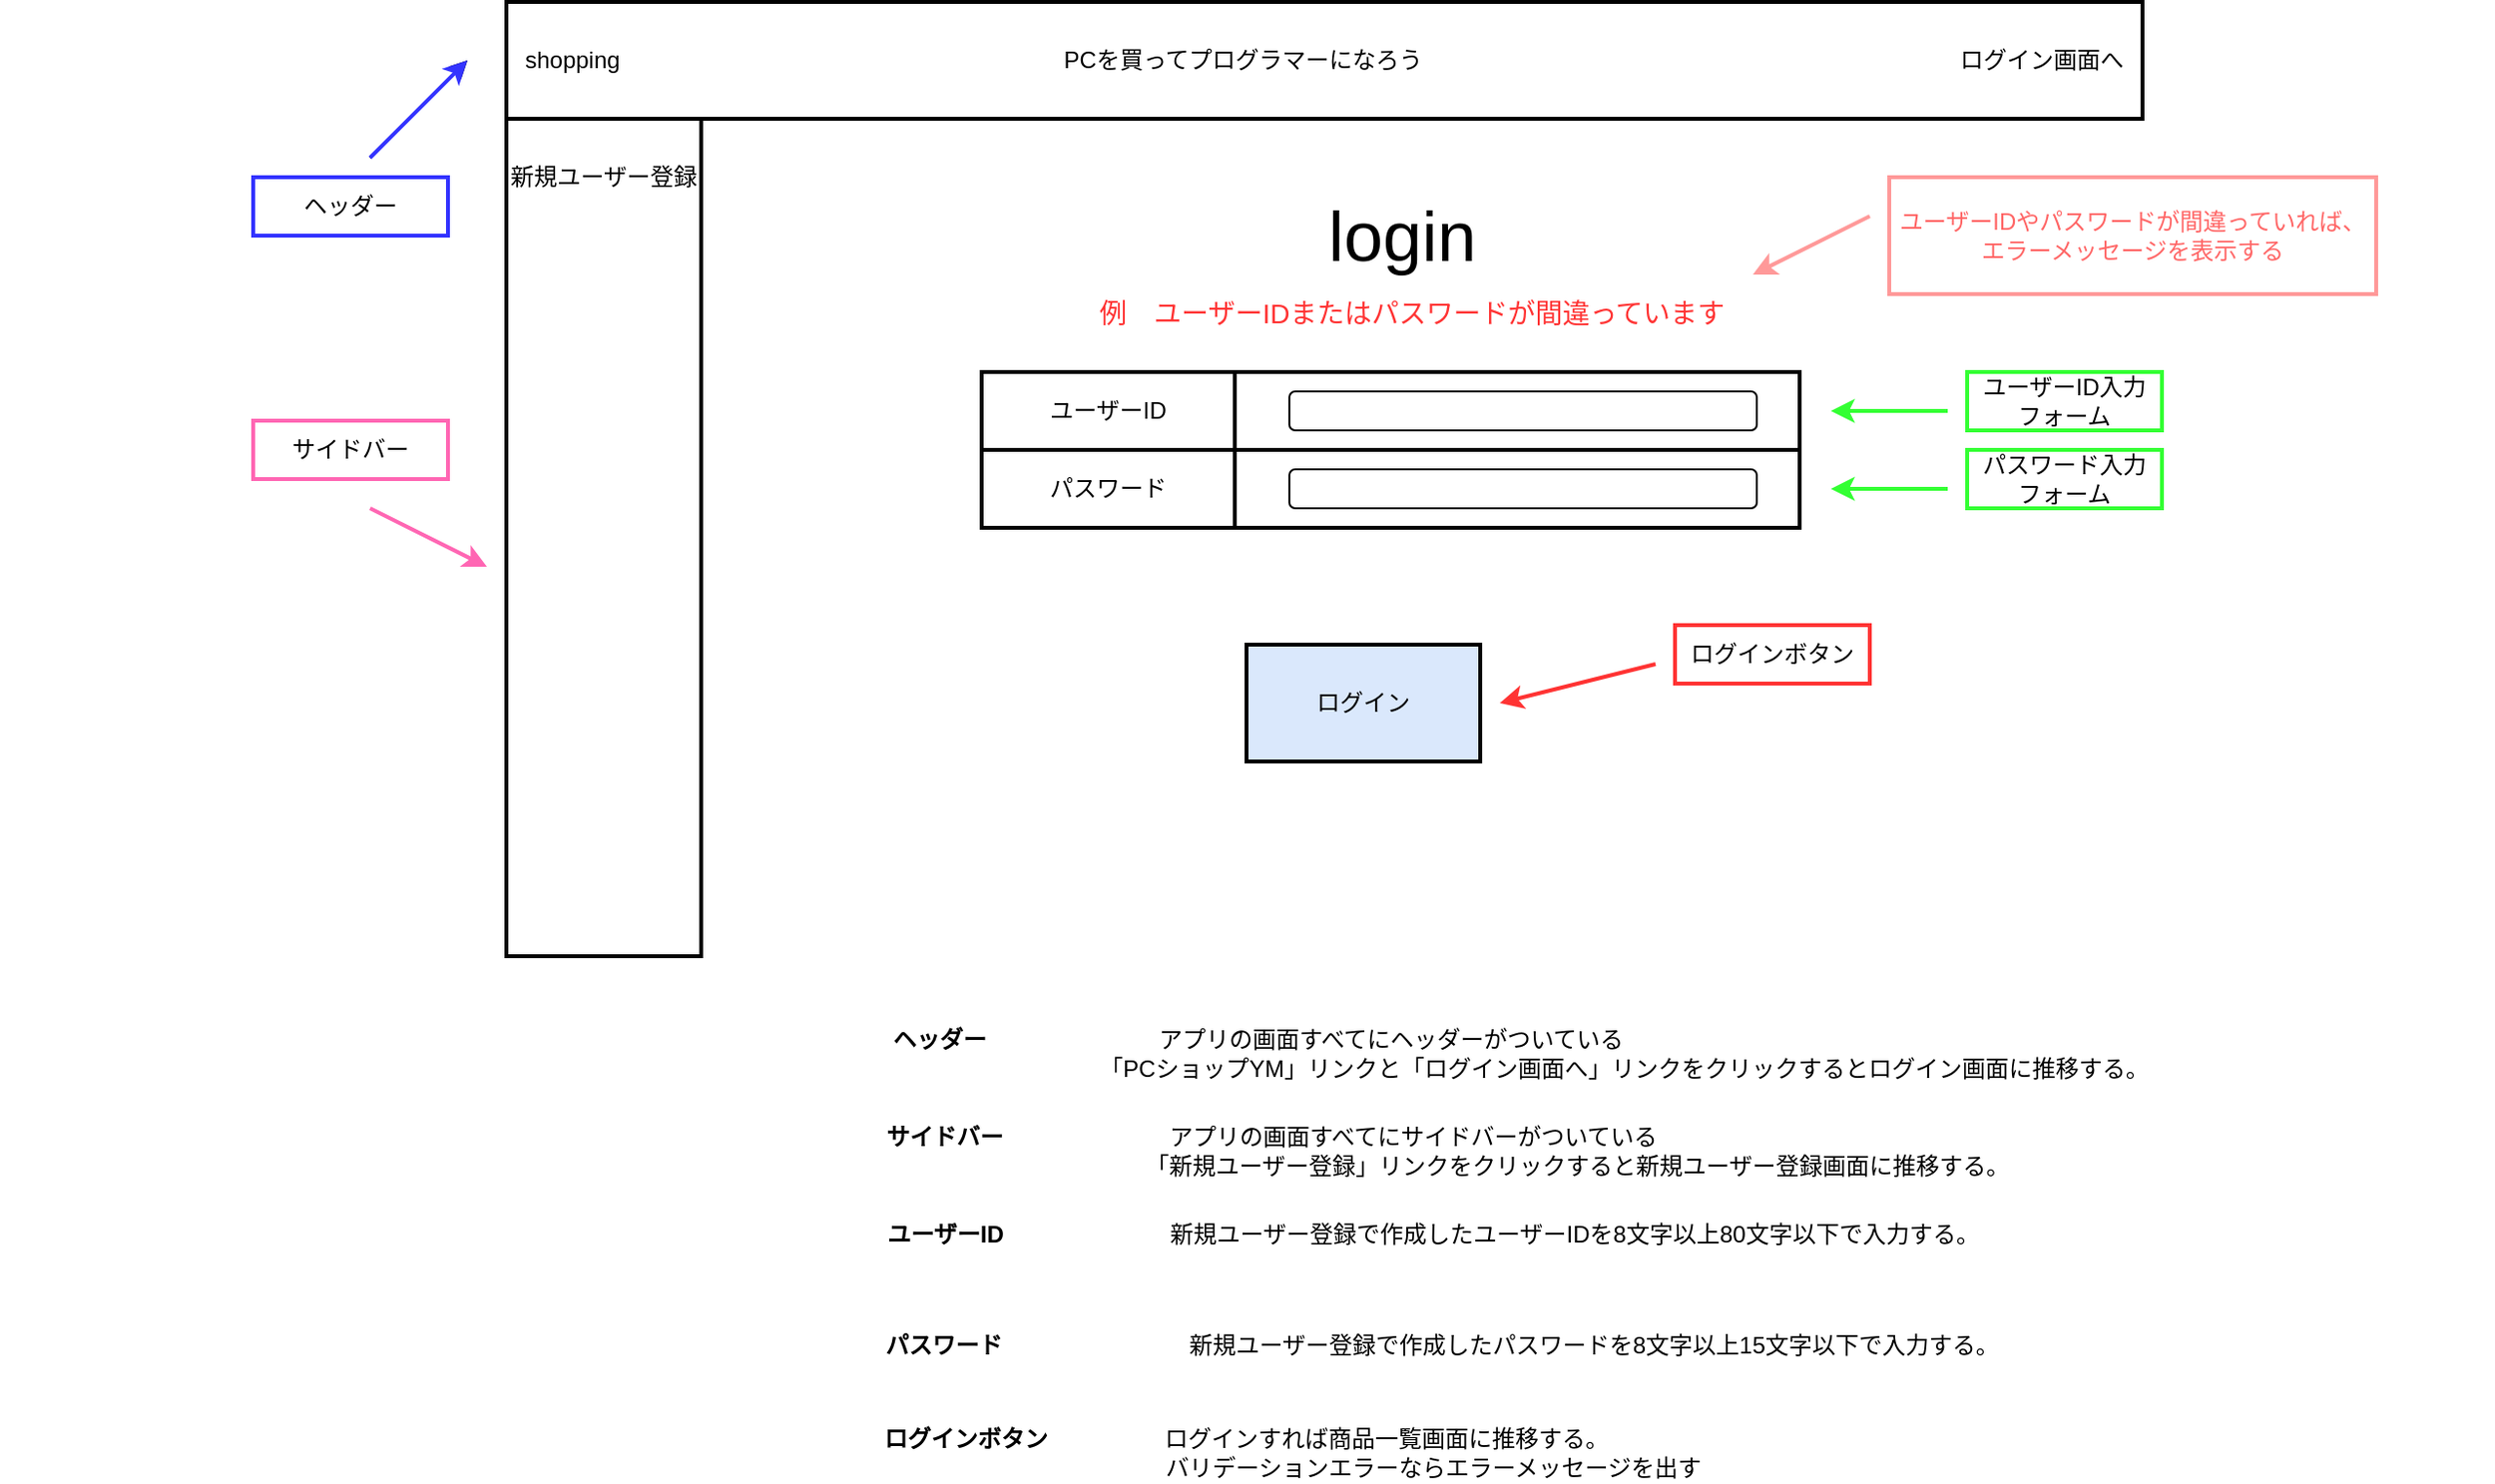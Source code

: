 <mxfile version="15.3.4" type="github" pages="33">
  <diagram id="3dSM1hKOwx3oM_8oYQWr" name="ログイン画面">
    <mxGraphModel dx="1268" dy="482" grid="1" gridSize="10" guides="1" tooltips="1" connect="1" arrows="1" fold="1" page="0" pageScale="1" pageWidth="827" pageHeight="1169" math="0" shadow="0">
      <root>
        <mxCell id="0" />
        <mxCell id="1" parent="0" />
        <mxCell id="bncsp47O1HJchv8pI5v9-14" value="ログイン" style="rounded=0;whiteSpace=wrap;html=1;fillColor=#dae8fc;strokeWidth=2;" parent="1" vertex="1">
          <mxGeometry x="340" y="340" width="120" height="60" as="geometry" />
        </mxCell>
        <mxCell id="4y7eZ_KK2v9TlSjxBb4h-1" value="&lt;font style=&quot;font-size: 36px&quot;&gt;login&lt;/font&gt;" style="text;html=1;strokeColor=none;fillColor=none;align=center;verticalAlign=middle;whiteSpace=wrap;rounded=0;" parent="1" vertex="1">
          <mxGeometry x="400" y="120" width="40" height="20" as="geometry" />
        </mxCell>
        <mxCell id="oIvi6gYjXW_WpsheUr-m-1" value="shopping　　　　　　　　　　　　　　　　　　　PCを買ってプログラマーになろう　　　　　　　　　　　　　　　　　　　　　　　ログイン画面へ" style="rounded=0;whiteSpace=wrap;html=1;strokeWidth=2;" parent="1" vertex="1">
          <mxGeometry x="-40" y="10" width="840" height="60" as="geometry" />
        </mxCell>
        <mxCell id="Fzs743TWdRqf21eqi-nP-1" value="" style="shape=table;startSize=0;container=1;collapsible=0;childLayout=tableLayout;" parent="1" vertex="1">
          <mxGeometry x="204" y="200" width="420" height="80" as="geometry" />
        </mxCell>
        <mxCell id="Fzs743TWdRqf21eqi-nP-2" value="" style="shape=partialRectangle;collapsible=0;dropTarget=0;pointerEvents=0;fillColor=none;top=0;left=0;bottom=0;right=0;points=[[0,0.5],[1,0.5]];portConstraint=eastwest;" parent="Fzs743TWdRqf21eqi-nP-1" vertex="1">
          <mxGeometry width="420" height="40" as="geometry" />
        </mxCell>
        <mxCell id="Fzs743TWdRqf21eqi-nP-3" value="ユーザーID" style="shape=partialRectangle;html=1;whiteSpace=wrap;connectable=0;overflow=hidden;fillColor=none;top=0;left=0;bottom=0;right=0;" parent="Fzs743TWdRqf21eqi-nP-2" vertex="1">
          <mxGeometry width="130" height="40" as="geometry" />
        </mxCell>
        <mxCell id="Fzs743TWdRqf21eqi-nP-4" value="" style="shape=partialRectangle;html=1;whiteSpace=wrap;connectable=0;overflow=hidden;fillColor=none;top=0;left=0;bottom=0;right=0;" parent="Fzs743TWdRqf21eqi-nP-2" vertex="1">
          <mxGeometry x="130" width="290" height="40" as="geometry" />
        </mxCell>
        <mxCell id="Fzs743TWdRqf21eqi-nP-5" value="" style="shape=partialRectangle;collapsible=0;dropTarget=0;pointerEvents=0;fillColor=none;top=0;left=0;bottom=0;right=0;points=[[0,0.5],[1,0.5]];portConstraint=eastwest;" parent="Fzs743TWdRqf21eqi-nP-1" vertex="1">
          <mxGeometry y="40" width="420" height="40" as="geometry" />
        </mxCell>
        <mxCell id="Fzs743TWdRqf21eqi-nP-6" value="パスワード" style="shape=partialRectangle;html=1;whiteSpace=wrap;connectable=0;overflow=hidden;fillColor=none;top=0;left=0;bottom=0;right=0;" parent="Fzs743TWdRqf21eqi-nP-5" vertex="1">
          <mxGeometry width="130" height="40" as="geometry" />
        </mxCell>
        <mxCell id="Fzs743TWdRqf21eqi-nP-7" value="" style="shape=partialRectangle;html=1;whiteSpace=wrap;connectable=0;overflow=hidden;fillColor=none;top=0;left=0;bottom=0;right=0;" parent="Fzs743TWdRqf21eqi-nP-5" vertex="1">
          <mxGeometry x="130" width="290" height="40" as="geometry" />
        </mxCell>
        <mxCell id="Fzs743TWdRqf21eqi-nP-8" value="" style="rounded=1;whiteSpace=wrap;html=1;strokeWidth=1;" parent="1" vertex="1">
          <mxGeometry x="370" y="210" width="230" height="20" as="geometry" />
        </mxCell>
        <mxCell id="Fzs743TWdRqf21eqi-nP-9" value="" style="rounded=1;whiteSpace=wrap;html=1;strokeWidth=1;" parent="1" vertex="1">
          <mxGeometry x="370" y="250" width="230" height="20" as="geometry" />
        </mxCell>
        <mxCell id="eSkkDwupQhdsQIechKpc-5" value="" style="endArrow=classic;html=1;" parent="1" edge="1">
          <mxGeometry width="50" height="50" relative="1" as="geometry">
            <mxPoint x="-110" y="90" as="sourcePoint" />
            <mxPoint x="-60" y="40" as="targetPoint" />
          </mxGeometry>
        </mxCell>
        <mxCell id="eSkkDwupQhdsQIechKpc-6" value="ヘッダー" style="rounded=0;whiteSpace=wrap;html=1;strokeWidth=2;strokeColor=#3333FF;" parent="1" vertex="1">
          <mxGeometry x="-170" y="100" width="100" height="30" as="geometry" />
        </mxCell>
        <mxCell id="eSkkDwupQhdsQIechKpc-9" value="サイドバー" style="rounded=0;whiteSpace=wrap;html=1;strokeWidth=2;strokeColor=#FF66B3;" parent="1" vertex="1">
          <mxGeometry x="-170" y="225" width="100" height="30" as="geometry" />
        </mxCell>
        <mxCell id="eSkkDwupQhdsQIechKpc-11" value="" style="endArrow=classic;html=1;strokeColor=#3333FF;strokeWidth=2;" parent="1" edge="1">
          <mxGeometry width="50" height="50" relative="1" as="geometry">
            <mxPoint x="-110" y="90" as="sourcePoint" />
            <mxPoint x="-60" y="40" as="targetPoint" />
            <Array as="points">
              <mxPoint x="-90" y="70" />
            </Array>
          </mxGeometry>
        </mxCell>
        <mxCell id="eSkkDwupQhdsQIechKpc-13" value="" style="endArrow=classic;html=1;strokeColor=#FF66B3;strokeWidth=2;" parent="1" edge="1">
          <mxGeometry width="50" height="50" relative="1" as="geometry">
            <mxPoint x="-110" y="270" as="sourcePoint" />
            <mxPoint x="-50" y="300" as="targetPoint" />
          </mxGeometry>
        </mxCell>
        <mxCell id="eSkkDwupQhdsQIechKpc-15" value="ユーザーID入力&lt;br&gt;フォーム" style="rounded=0;whiteSpace=wrap;html=1;strokeWidth=2;strokeColor=#33FF33;" parent="1" vertex="1">
          <mxGeometry x="710" y="200" width="100" height="30" as="geometry" />
        </mxCell>
        <mxCell id="eSkkDwupQhdsQIechKpc-18" value="&lt;b&gt;ユーザーID&lt;/b&gt;　　　　　　&amp;nbsp; &amp;nbsp;&amp;nbsp;&lt;span style=&quot;white-space: pre&quot;&gt;新規ユーザー登録&lt;/span&gt;で作成したユーザーIDを8文字以上80文字以下で入力する。&lt;br&gt;　　　　" style="text;html=1;strokeColor=none;fillColor=none;align=center;verticalAlign=middle;whiteSpace=wrap;rounded=0;" parent="1" vertex="1">
          <mxGeometry x="-93" y="630" width="1058" height="40" as="geometry" />
        </mxCell>
        <mxCell id="eSkkDwupQhdsQIechKpc-20" value="ログインボタン" style="rounded=0;whiteSpace=wrap;html=1;strokeWidth=2;strokeColor=#FF3333;" parent="1" vertex="1">
          <mxGeometry x="560" y="330" width="100" height="30" as="geometry" />
        </mxCell>
        <mxCell id="eSkkDwupQhdsQIechKpc-21" value="" style="endArrow=classic;html=1;strokeWidth=2;strokeColor=#FF3333;" parent="1" edge="1">
          <mxGeometry width="50" height="50" relative="1" as="geometry">
            <mxPoint x="550" y="350" as="sourcePoint" />
            <mxPoint x="470" y="370" as="targetPoint" />
            <Array as="points">
              <mxPoint x="470" y="370" />
            </Array>
          </mxGeometry>
        </mxCell>
        <mxCell id="eSkkDwupQhdsQIechKpc-22" value="&lt;b&gt;ログインボタン&lt;/b&gt;　　　　　ログインすれば商品一覧画面に推移する。&lt;br&gt;　　　　　　　　　　　　　　　　バリデーションエラーならエラーメッセージを出す" style="text;html=1;strokeColor=none;fillColor=none;align=center;verticalAlign=middle;whiteSpace=wrap;rounded=0;" parent="1" vertex="1">
          <mxGeometry x="-150" y="740" width="980" height="30" as="geometry" />
        </mxCell>
        <mxCell id="zF0CrVGW_TOVX7tvU9kC-1" value="&lt;b&gt;　ヘッダー&lt;/b&gt;　&lt;span style=&quot;white-space: pre&quot;&gt;                       アプリの画面すべてにヘッダーがついている&lt;br&gt;&lt;/span&gt;　　　　　　　　　　　　　　　　　　　　　　　　　　　　　&amp;nbsp; &amp;nbsp; &amp;nbsp; &amp;nbsp; &amp;nbsp; &amp;nbsp; 「PCショップYM」リンクと「ログイン画面へ」リンクをクリックするとログイン画面に推移する。" style="text;html=1;strokeColor=none;fillColor=none;align=center;verticalAlign=middle;whiteSpace=wrap;rounded=0;" parent="1" vertex="1">
          <mxGeometry x="-300" y="530" width="1280" height="40" as="geometry" />
        </mxCell>
        <mxCell id="zF0CrVGW_TOVX7tvU9kC-2" value="&lt;b&gt;サイドバー&lt;/b&gt;　&lt;span style=&quot;white-space: pre&quot;&gt; &lt;span style=&quot;white-space: pre&quot;&gt;                     アプリの画面すべてにサイドバーがついている&lt;br&gt;&lt;/span&gt;　　　　　　　　　　　　　　　　　　　　　　               「新規ユーザー登録&lt;/span&gt;」リンクをクリックすると新規ユーザー登録画面に推移する。" style="text;html=1;strokeColor=none;fillColor=none;align=center;verticalAlign=middle;whiteSpace=wrap;rounded=0;" parent="1" vertex="1">
          <mxGeometry x="-67" y="580" width="840" height="40" as="geometry" />
        </mxCell>
        <mxCell id="Jo7CDaI7B2h4xt6UbUf_-1" value="" style="shape=table;startSize=0;container=1;collapsible=0;childLayout=tableLayout;strokeWidth=2;" parent="1" vertex="1">
          <mxGeometry x="204" y="200" width="420" height="80" as="geometry" />
        </mxCell>
        <mxCell id="Jo7CDaI7B2h4xt6UbUf_-2" value="" style="shape=partialRectangle;collapsible=0;dropTarget=0;pointerEvents=0;fillColor=none;top=0;left=0;bottom=0;right=0;points=[[0,0.5],[1,0.5]];portConstraint=eastwest;" parent="Jo7CDaI7B2h4xt6UbUf_-1" vertex="1">
          <mxGeometry width="420" height="40" as="geometry" />
        </mxCell>
        <mxCell id="Jo7CDaI7B2h4xt6UbUf_-3" value="ユーザーID" style="shape=partialRectangle;html=1;whiteSpace=wrap;connectable=0;overflow=hidden;fillColor=none;top=0;left=0;bottom=0;right=0;" parent="Jo7CDaI7B2h4xt6UbUf_-2" vertex="1">
          <mxGeometry width="130" height="40" as="geometry" />
        </mxCell>
        <mxCell id="Jo7CDaI7B2h4xt6UbUf_-4" value="" style="shape=partialRectangle;html=1;whiteSpace=wrap;connectable=0;overflow=hidden;fillColor=none;top=0;left=0;bottom=0;right=0;" parent="Jo7CDaI7B2h4xt6UbUf_-2" vertex="1">
          <mxGeometry x="130" width="290" height="40" as="geometry" />
        </mxCell>
        <mxCell id="Jo7CDaI7B2h4xt6UbUf_-5" value="" style="shape=partialRectangle;collapsible=0;dropTarget=0;pointerEvents=0;fillColor=none;top=0;left=0;bottom=0;right=0;points=[[0,0.5],[1,0.5]];portConstraint=eastwest;" parent="Jo7CDaI7B2h4xt6UbUf_-1" vertex="1">
          <mxGeometry y="40" width="420" height="40" as="geometry" />
        </mxCell>
        <mxCell id="Jo7CDaI7B2h4xt6UbUf_-6" value="パスワード" style="shape=partialRectangle;html=1;whiteSpace=wrap;connectable=0;overflow=hidden;fillColor=none;top=0;left=0;bottom=0;right=0;" parent="Jo7CDaI7B2h4xt6UbUf_-5" vertex="1">
          <mxGeometry width="130" height="40" as="geometry" />
        </mxCell>
        <mxCell id="Jo7CDaI7B2h4xt6UbUf_-7" value="" style="shape=partialRectangle;html=1;whiteSpace=wrap;connectable=0;overflow=hidden;fillColor=none;top=0;left=0;bottom=0;right=0;" parent="Jo7CDaI7B2h4xt6UbUf_-5" vertex="1">
          <mxGeometry x="130" width="290" height="40" as="geometry" />
        </mxCell>
        <mxCell id="Jo7CDaI7B2h4xt6UbUf_-8" value="" style="endArrow=classic;html=1;strokeWidth=2;strokeColor=#33FF33;" parent="1" edge="1">
          <mxGeometry width="50" height="50" relative="1" as="geometry">
            <mxPoint x="700" y="220" as="sourcePoint" />
            <mxPoint x="640" y="220" as="targetPoint" />
            <Array as="points" />
          </mxGeometry>
        </mxCell>
        <mxCell id="Jo7CDaI7B2h4xt6UbUf_-9" value="&lt;font style=&quot;font-size: 14px&quot;&gt;例　ユーザーIDまたはパスワードが間違っています&lt;/font&gt;" style="text;html=1;strokeColor=none;fillColor=none;align=center;verticalAlign=middle;whiteSpace=wrap;rounded=0;fontColor=#FF3333;" parent="1" vertex="1">
          <mxGeometry x="260" y="160" width="330" height="20" as="geometry" />
        </mxCell>
        <mxCell id="Jo7CDaI7B2h4xt6UbUf_-11" value="" style="endArrow=classic;html=1;strokeWidth=2;fontColor=#FF6666;strokeColor=#FF9999;" parent="1" edge="1">
          <mxGeometry width="50" height="50" relative="1" as="geometry">
            <mxPoint x="660" y="120" as="sourcePoint" />
            <mxPoint x="600" y="150" as="targetPoint" />
          </mxGeometry>
        </mxCell>
        <mxCell id="kLCAnbjt9Y8sXs_WD2dV-1" value="&lt;span style=&quot;color: rgb(255 , 102 , 102)&quot;&gt;ユーザーIDやパスワードが間違っていれば、エラーメッセージを表示する&lt;/span&gt;" style="rounded=0;whiteSpace=wrap;html=1;strokeWidth=2;fillColor=none;gradientColor=none;strokeColor=#FF9999;" parent="1" vertex="1">
          <mxGeometry x="670" y="100" width="250" height="60" as="geometry" />
        </mxCell>
        <mxCell id="K4ZF2bze5S8InXpFApi2-1" value="" style="rounded=0;whiteSpace=wrap;html=1;direction=south;align=center;strokeWidth=2;" parent="1" vertex="1">
          <mxGeometry x="-40" y="70" width="100" height="430" as="geometry" />
        </mxCell>
        <mxCell id="K4ZF2bze5S8InXpFApi2-2" value="新規ユーザー登録" style="text;html=1;strokeColor=none;fillColor=none;align=center;verticalAlign=middle;whiteSpace=wrap;rounded=0;" parent="1" vertex="1">
          <mxGeometry x="-40" y="90" width="100" height="20" as="geometry" />
        </mxCell>
        <mxCell id="ATvtVX9z4BPf8MiGo0w7-1" value="" style="rounded=1;whiteSpace=wrap;html=1;strokeWidth=1;" parent="1" vertex="1">
          <mxGeometry x="362" y="210" width="240" height="20" as="geometry" />
        </mxCell>
        <mxCell id="ATvtVX9z4BPf8MiGo0w7-2" value="" style="rounded=1;whiteSpace=wrap;html=1;strokeWidth=1;" parent="1" vertex="1">
          <mxGeometry x="362" y="250" width="240" height="20" as="geometry" />
        </mxCell>
        <mxCell id="ATvtVX9z4BPf8MiGo0w7-3" value="" style="endArrow=classic;html=1;strokeWidth=2;strokeColor=#33FF33;" parent="1" edge="1">
          <mxGeometry width="50" height="50" relative="1" as="geometry">
            <mxPoint x="700" y="260" as="sourcePoint" />
            <mxPoint x="640" y="260" as="targetPoint" />
            <Array as="points" />
          </mxGeometry>
        </mxCell>
        <mxCell id="ATvtVX9z4BPf8MiGo0w7-4" value="パスワード入力&lt;br&gt;フォーム" style="rounded=0;whiteSpace=wrap;html=1;strokeWidth=2;strokeColor=#33FF33;" parent="1" vertex="1">
          <mxGeometry x="710" y="240" width="100" height="30" as="geometry" />
        </mxCell>
        <mxCell id="ATvtVX9z4BPf8MiGo0w7-5" value="&lt;b&gt;パスワード&lt;/b&gt;　　　　　　　　&lt;span&gt;新規ユーザー登録&lt;/span&gt;で作成したパスワードを8文字以上15文字以下で入力する。" style="text;html=1;strokeColor=none;fillColor=none;align=center;verticalAlign=middle;whiteSpace=wrap;rounded=0;" parent="1" vertex="1">
          <mxGeometry x="-65.5" y="680" width="1011" height="40" as="geometry" />
        </mxCell>
      </root>
    </mxGraphModel>
  </diagram>
  <diagram id="D4Jqtlhcq23bAkMAanE2" name="新規ユーザー登録">
    <mxGraphModel dx="1695" dy="1651" grid="1" gridSize="10" guides="1" tooltips="1" connect="1" arrows="1" fold="1" page="1" pageScale="1" pageWidth="827" pageHeight="1169" math="0" shadow="0">
      <root>
        <mxCell id="04y9C_qfE-yw2NYUlJ8l-0" />
        <mxCell id="04y9C_qfE-yw2NYUlJ8l-1" parent="04y9C_qfE-yw2NYUlJ8l-0" />
        <mxCell id="2bbeJdrEaxrsSUhct0jq-1" value="" style="rounded=0;whiteSpace=wrap;html=1;direction=south;align=center;strokeWidth=2;" parent="04y9C_qfE-yw2NYUlJ8l-1" vertex="1">
          <mxGeometry x="-10" y="60" width="100" height="430" as="geometry" />
        </mxCell>
        <mxCell id="2bbeJdrEaxrsSUhct0jq-6" value="&lt;font style=&quot;font-size: 18px&quot;&gt;新規ユーザー登録&lt;/font&gt;" style="text;html=1;fillColor=none;align=center;verticalAlign=middle;whiteSpace=wrap;rounded=0;" parent="04y9C_qfE-yw2NYUlJ8l-1" vertex="1">
          <mxGeometry x="70" y="90" width="360" height="20" as="geometry" />
        </mxCell>
        <mxCell id="2bbeJdrEaxrsSUhct0jq-7" value="" style="shape=table;startSize=0;container=1;collapsible=0;childLayout=tableLayout;strokeWidth=2;" parent="04y9C_qfE-yw2NYUlJ8l-1" vertex="1">
          <mxGeometry x="150" y="170" width="650" height="220" as="geometry" />
        </mxCell>
        <mxCell id="2bbeJdrEaxrsSUhct0jq-8" value="" style="shape=partialRectangle;collapsible=0;dropTarget=0;pointerEvents=0;fillColor=none;top=0;left=0;bottom=0;right=0;points=[[0,0.5],[1,0.5]];portConstraint=eastwest;" parent="2bbeJdrEaxrsSUhct0jq-7" vertex="1">
          <mxGeometry width="650" height="44" as="geometry" />
        </mxCell>
        <mxCell id="2bbeJdrEaxrsSUhct0jq-9" value="ユーザーID" style="shape=partialRectangle;html=1;whiteSpace=wrap;connectable=0;overflow=hidden;fillColor=none;top=0;left=0;bottom=0;right=0;" parent="2bbeJdrEaxrsSUhct0jq-8" vertex="1">
          <mxGeometry width="184" height="44" as="geometry" />
        </mxCell>
        <mxCell id="2bbeJdrEaxrsSUhct0jq-10" value="" style="shape=partialRectangle;html=1;whiteSpace=wrap;connectable=0;overflow=hidden;fillColor=none;top=0;left=0;bottom=0;right=0;" parent="2bbeJdrEaxrsSUhct0jq-8" vertex="1">
          <mxGeometry x="184" width="466" height="44" as="geometry" />
        </mxCell>
        <mxCell id="2bbeJdrEaxrsSUhct0jq-11" value="" style="shape=partialRectangle;collapsible=0;dropTarget=0;pointerEvents=0;fillColor=none;top=0;left=0;bottom=0;right=0;points=[[0,0.5],[1,0.5]];portConstraint=eastwest;" parent="2bbeJdrEaxrsSUhct0jq-7" vertex="1">
          <mxGeometry y="44" width="650" height="44" as="geometry" />
        </mxCell>
        <mxCell id="2bbeJdrEaxrsSUhct0jq-12" value="パスワード" style="shape=partialRectangle;html=1;whiteSpace=wrap;connectable=0;overflow=hidden;fillColor=none;top=0;left=0;bottom=0;right=0;" parent="2bbeJdrEaxrsSUhct0jq-11" vertex="1">
          <mxGeometry width="184" height="44" as="geometry" />
        </mxCell>
        <mxCell id="2bbeJdrEaxrsSUhct0jq-13" value="" style="shape=partialRectangle;html=1;whiteSpace=wrap;connectable=0;overflow=hidden;fillColor=none;top=0;left=0;bottom=0;right=0;" parent="2bbeJdrEaxrsSUhct0jq-11" vertex="1">
          <mxGeometry x="184" width="466" height="44" as="geometry" />
        </mxCell>
        <mxCell id="2bbeJdrEaxrsSUhct0jq-14" value="" style="shape=partialRectangle;collapsible=0;dropTarget=0;pointerEvents=0;fillColor=none;top=0;left=0;bottom=0;right=0;points=[[0,0.5],[1,0.5]];portConstraint=eastwest;" parent="2bbeJdrEaxrsSUhct0jq-7" vertex="1">
          <mxGeometry y="88" width="650" height="44" as="geometry" />
        </mxCell>
        <mxCell id="2bbeJdrEaxrsSUhct0jq-15" value="ユーザー名" style="shape=partialRectangle;html=1;whiteSpace=wrap;connectable=0;overflow=hidden;fillColor=none;top=0;left=0;bottom=0;right=0;" parent="2bbeJdrEaxrsSUhct0jq-14" vertex="1">
          <mxGeometry width="184" height="44" as="geometry" />
        </mxCell>
        <mxCell id="2bbeJdrEaxrsSUhct0jq-16" value="" style="shape=partialRectangle;html=1;whiteSpace=wrap;connectable=0;overflow=hidden;fillColor=none;top=0;left=0;bottom=0;right=0;" parent="2bbeJdrEaxrsSUhct0jq-14" vertex="1">
          <mxGeometry x="184" width="466" height="44" as="geometry" />
        </mxCell>
        <mxCell id="2bbeJdrEaxrsSUhct0jq-17" value="" style="shape=partialRectangle;collapsible=0;dropTarget=0;pointerEvents=0;fillColor=none;top=0;left=0;bottom=0;right=0;points=[[0,0.5],[1,0.5]];portConstraint=eastwest;" parent="2bbeJdrEaxrsSUhct0jq-7" vertex="1">
          <mxGeometry y="132" width="650" height="44" as="geometry" />
        </mxCell>
        <mxCell id="2bbeJdrEaxrsSUhct0jq-18" value="生年月日" style="shape=partialRectangle;html=1;whiteSpace=wrap;connectable=0;overflow=hidden;fillColor=none;top=0;left=0;bottom=0;right=0;" parent="2bbeJdrEaxrsSUhct0jq-17" vertex="1">
          <mxGeometry width="184" height="44" as="geometry" />
        </mxCell>
        <mxCell id="2bbeJdrEaxrsSUhct0jq-19" value="" style="shape=partialRectangle;html=1;whiteSpace=wrap;connectable=0;overflow=hidden;fillColor=none;top=0;left=0;bottom=0;right=0;" parent="2bbeJdrEaxrsSUhct0jq-17" vertex="1">
          <mxGeometry x="184" width="466" height="44" as="geometry" />
        </mxCell>
        <mxCell id="2bbeJdrEaxrsSUhct0jq-20" value="" style="shape=partialRectangle;collapsible=0;dropTarget=0;pointerEvents=0;fillColor=none;top=0;left=0;bottom=0;right=0;points=[[0,0.5],[1,0.5]];portConstraint=eastwest;" parent="2bbeJdrEaxrsSUhct0jq-7" vertex="1">
          <mxGeometry y="176" width="650" height="44" as="geometry" />
        </mxCell>
        <mxCell id="2bbeJdrEaxrsSUhct0jq-21" value="商品を受け取る住所" style="shape=partialRectangle;html=1;whiteSpace=wrap;connectable=0;overflow=hidden;fillColor=none;top=0;left=0;bottom=0;right=0;" parent="2bbeJdrEaxrsSUhct0jq-20" vertex="1">
          <mxGeometry width="184" height="44" as="geometry" />
        </mxCell>
        <mxCell id="2bbeJdrEaxrsSUhct0jq-22" value="" style="shape=partialRectangle;html=1;whiteSpace=wrap;connectable=0;overflow=hidden;fillColor=none;top=0;left=0;bottom=0;right=0;" parent="2bbeJdrEaxrsSUhct0jq-20" vertex="1">
          <mxGeometry x="184" width="466" height="44" as="geometry" />
        </mxCell>
        <mxCell id="2bbeJdrEaxrsSUhct0jq-23" value="&lt;font color=&quot;#a6a6a6&quot;&gt;メールアドレスがユーザーIDになります。&lt;/font&gt;" style="rounded=1;whiteSpace=wrap;html=1;strokeWidth=1;strokeColor=#8A8A8A;" parent="04y9C_qfE-yw2NYUlJ8l-1" vertex="1">
          <mxGeometry x="380" y="180" width="350" height="20" as="geometry" />
        </mxCell>
        <mxCell id="2bbeJdrEaxrsSUhct0jq-24" value="" style="rounded=1;whiteSpace=wrap;html=1;strokeWidth=1;" parent="04y9C_qfE-yw2NYUlJ8l-1" vertex="1">
          <mxGeometry x="380" y="220" width="350" height="20" as="geometry" />
        </mxCell>
        <mxCell id="2bbeJdrEaxrsSUhct0jq-25" value="" style="rounded=1;whiteSpace=wrap;html=1;strokeWidth=1;" parent="04y9C_qfE-yw2NYUlJ8l-1" vertex="1">
          <mxGeometry x="380" y="263" width="350" height="20" as="geometry" />
        </mxCell>
        <mxCell id="2bbeJdrEaxrsSUhct0jq-26" value="" style="rounded=1;whiteSpace=wrap;html=1;strokeWidth=1;" parent="04y9C_qfE-yw2NYUlJ8l-1" vertex="1">
          <mxGeometry x="380" y="352" width="350" height="20" as="geometry" />
        </mxCell>
        <mxCell id="S_9G1yTy2Jr-BRMp5eaO-0" style="edgeStyle=orthogonalEdgeStyle;shape=flexArrow;rounded=0;orthogonalLoop=1;jettySize=auto;html=1;exitX=0.5;exitY=1;exitDx=0;exitDy=0;" parent="04y9C_qfE-yw2NYUlJ8l-1" source="2bbeJdrEaxrsSUhct0jq-6" target="2bbeJdrEaxrsSUhct0jq-6" edge="1">
          <mxGeometry relative="1" as="geometry" />
        </mxCell>
        <mxCell id="S_9G1yTy2Jr-BRMp5eaO-1" value="新規ユーザー登録" style="rounded=0;whiteSpace=wrap;html=1;strokeWidth=2;fillColor=#dae8fc;" parent="04y9C_qfE-yw2NYUlJ8l-1" vertex="1">
          <mxGeometry x="370" y="410" width="120" height="60" as="geometry" />
        </mxCell>
        <mxCell id="S_9G1yTy2Jr-BRMp5eaO-2" value="サイドバー" style="rounded=0;whiteSpace=wrap;html=1;strokeWidth=2;strokeColor=#FF99CC;" parent="04y9C_qfE-yw2NYUlJ8l-1" vertex="1">
          <mxGeometry x="-160" y="210" width="90" height="30" as="geometry" />
        </mxCell>
        <mxCell id="S_9G1yTy2Jr-BRMp5eaO-4" value="" style="endArrow=classic;html=1;strokeColor=#FF99CC;strokeWidth=2;" parent="04y9C_qfE-yw2NYUlJ8l-1" edge="1">
          <mxGeometry width="50" height="50" relative="1" as="geometry">
            <mxPoint x="-70" y="250" as="sourcePoint" />
            <mxPoint x="-30" y="270" as="targetPoint" />
          </mxGeometry>
        </mxCell>
        <mxCell id="S_9G1yTy2Jr-BRMp5eaO-5" value="ヘッダー" style="rounded=0;whiteSpace=wrap;html=1;strokeWidth=2;strokeColor=#3333FF;" parent="04y9C_qfE-yw2NYUlJ8l-1" vertex="1">
          <mxGeometry x="-160" y="20" width="90" height="30" as="geometry" />
        </mxCell>
        <mxCell id="S_9G1yTy2Jr-BRMp5eaO-6" value="" style="endArrow=classic;html=1;strokeWidth=2;strokeColor=#3333FF;" parent="04y9C_qfE-yw2NYUlJ8l-1" edge="1">
          <mxGeometry width="50" height="50" relative="1" as="geometry">
            <mxPoint x="-60" y="40" as="sourcePoint" />
            <mxPoint x="-20" y="30" as="targetPoint" />
            <Array as="points" />
          </mxGeometry>
        </mxCell>
        <mxCell id="ML7QEB41TT0QWDavu6Fd-0" value="ユーザーID入力フォーム" style="rounded=0;whiteSpace=wrap;html=1;strokeWidth=2;strokeColor=#66FF66;" parent="04y9C_qfE-yw2NYUlJ8l-1" vertex="1">
          <mxGeometry x="880" y="175" width="90" height="30" as="geometry" />
        </mxCell>
        <mxCell id="ML7QEB41TT0QWDavu6Fd-2" value="" style="endArrow=classic;html=1;strokeWidth=2;strokeColor=#66FF66;" parent="04y9C_qfE-yw2NYUlJ8l-1" edge="1">
          <mxGeometry width="50" height="50" relative="1" as="geometry">
            <mxPoint x="860" y="190" as="sourcePoint" />
            <mxPoint x="820" y="190" as="targetPoint" />
            <Array as="points" />
          </mxGeometry>
        </mxCell>
        <mxCell id="ML7QEB41TT0QWDavu6Fd-3" style="edgeStyle=orthogonalEdgeStyle;shape=flexArrow;rounded=0;orthogonalLoop=1;jettySize=auto;html=1;exitX=0.5;exitY=1;exitDx=0;exitDy=0;" parent="04y9C_qfE-yw2NYUlJ8l-1" source="ML7QEB41TT0QWDavu6Fd-0" target="ML7QEB41TT0QWDavu6Fd-0" edge="1">
          <mxGeometry relative="1" as="geometry" />
        </mxCell>
        <mxCell id="ML7QEB41TT0QWDavu6Fd-4" value="新規ユーザー登録ボタン" style="rounded=0;whiteSpace=wrap;html=1;strokeWidth=2;strokeColor=#FF3333;" parent="04y9C_qfE-yw2NYUlJ8l-1" vertex="1">
          <mxGeometry x="580" y="420" width="140" height="30" as="geometry" />
        </mxCell>
        <mxCell id="ML7QEB41TT0QWDavu6Fd-5" value="" style="endArrow=classic;html=1;strokeColor=#FF3333;strokeWidth=2;" parent="04y9C_qfE-yw2NYUlJ8l-1" edge="1">
          <mxGeometry width="50" height="50" relative="1" as="geometry">
            <mxPoint x="570" y="440" as="sourcePoint" />
            <mxPoint x="500" y="440" as="targetPoint" />
          </mxGeometry>
        </mxCell>
        <mxCell id="ML7QEB41TT0QWDavu6Fd-6" value="&lt;b&gt;新規ユーザー登録ボタン&lt;/b&gt;　&lt;span&gt;&amp;nbsp;ユーザー登録し、&lt;/span&gt;&lt;span&gt;ログイン画面に推移する。&lt;br&gt;　　　　　　　　　　　　　　　　　　　　　　　　　バリデーションエラーなら&lt;/span&gt;エラーメッセージを出す。" style="text;html=1;strokeColor=none;fillColor=none;align=center;verticalAlign=middle;whiteSpace=wrap;rounded=0;" parent="04y9C_qfE-yw2NYUlJ8l-1" vertex="1">
          <mxGeometry x="-210" y="780" width="955" height="40" as="geometry" />
        </mxCell>
        <mxCell id="y5kbdZ-MbTkVpaf080k2-0" value="　　　　　　　　　　　　　　　　　　　　　　　　　　　������" style="rounded=1;whiteSpace=wrap;html=1;strokeWidth=1;" parent="04y9C_qfE-yw2NYUlJ8l-1" vertex="1">
          <mxGeometry x="380" y="307" width="350" height="20" as="geometry" />
        </mxCell>
        <mxCell id="5KIXyWXwHn_ekdwz_pyJ-2" value="" style="endArrow=classic;html=1;strokeColor=#FF3333;strokeWidth=2;" parent="04y9C_qfE-yw2NYUlJ8l-1" edge="1">
          <mxGeometry width="50" height="50" relative="1" as="geometry">
            <mxPoint x="960" y="550" as="sourcePoint" />
            <mxPoint x="890" y="540" as="targetPoint" />
          </mxGeometry>
        </mxCell>
        <mxCell id="V_YLpIsn0bSuptlXlPPS-0" value="&lt;font color=&quot;#ff6666&quot;&gt;空白又は決められた表記、DBの型指定文字数を超えていれば、&lt;br&gt;各フォームの下にエラーメッセージを表示する&lt;br&gt;&lt;/font&gt;" style="rounded=0;whiteSpace=wrap;html=1;fontColor=#FFE6CC;strokeColor=#FF9999;strokeWidth=2;" parent="04y9C_qfE-yw2NYUlJ8l-1" vertex="1">
          <mxGeometry x="1030" y="480" width="340" height="50" as="geometry" />
        </mxCell>
        <mxCell id="eUFliN0ZnhKVQOZXsq_H-0" value="&lt;font color=&quot;#ff0000&quot;&gt;メールアドレスを入力してください。&lt;/font&gt;" style="text;html=1;strokeColor=none;fillColor=none;align=center;verticalAlign=middle;whiteSpace=wrap;rounded=0;" parent="04y9C_qfE-yw2NYUlJ8l-1" vertex="1">
          <mxGeometry x="360" y="197" width="390" height="20" as="geometry" />
        </mxCell>
        <mxCell id="eUFliN0ZnhKVQOZXsq_H-1" value="&lt;font color=&quot;#ff0000&quot;&gt;パスワードを入力してください。&lt;/font&gt;" style="text;html=1;strokeColor=none;fillColor=none;align=center;verticalAlign=middle;whiteSpace=wrap;rounded=0;" parent="04y9C_qfE-yw2NYUlJ8l-1" vertex="1">
          <mxGeometry x="360" y="240" width="390" height="20" as="geometry" />
        </mxCell>
        <mxCell id="eUFliN0ZnhKVQOZXsq_H-2" value="&lt;font color=&quot;#ff0000&quot;&gt;ユーザー名を入力してください。&lt;/font&gt;" style="text;html=1;strokeColor=none;fillColor=none;align=center;verticalAlign=middle;whiteSpace=wrap;rounded=0;" parent="04y9C_qfE-yw2NYUlJ8l-1" vertex="1">
          <mxGeometry x="360" y="283" width="390" height="20" as="geometry" />
        </mxCell>
        <mxCell id="eUFliN0ZnhKVQOZXsq_H-3" value="&lt;font color=&quot;#ff0000&quot;&gt;生年月日を入力してください。&lt;/font&gt;" style="text;html=1;strokeColor=none;fillColor=none;align=center;verticalAlign=middle;whiteSpace=wrap;rounded=0;" parent="04y9C_qfE-yw2NYUlJ8l-1" vertex="1">
          <mxGeometry x="360" y="327" width="390" height="20" as="geometry" />
        </mxCell>
        <mxCell id="eUFliN0ZnhKVQOZXsq_H-4" value="&lt;font color=&quot;#ff0000&quot;&gt;住所を入力してください。&lt;/font&gt;" style="text;html=1;strokeColor=none;fillColor=none;align=center;verticalAlign=middle;whiteSpace=wrap;rounded=0;" parent="04y9C_qfE-yw2NYUlJ8l-1" vertex="1">
          <mxGeometry x="360" y="372" width="390" height="20" as="geometry" />
        </mxCell>
        <mxCell id="TLn6_o4Q6kCVHeogg0Ic-0" value="新規ユーザー登録" style="text;html=1;strokeColor=none;fillColor=none;align=center;verticalAlign=middle;whiteSpace=wrap;rounded=0;" parent="04y9C_qfE-yw2NYUlJ8l-1" vertex="1">
          <mxGeometry x="-10" y="80" width="100" height="20" as="geometry" />
        </mxCell>
        <mxCell id="_jQqvZXb923Unk0kb25w-0" value="パスワード入力フォーム" style="rounded=0;whiteSpace=wrap;html=1;strokeWidth=2;strokeColor=#66FF66;" parent="04y9C_qfE-yw2NYUlJ8l-1" vertex="1">
          <mxGeometry x="880" y="220" width="90" height="30" as="geometry" />
        </mxCell>
        <mxCell id="_jQqvZXb923Unk0kb25w-1" value="" style="endArrow=classic;html=1;strokeWidth=2;strokeColor=#66FF66;" parent="04y9C_qfE-yw2NYUlJ8l-1" edge="1">
          <mxGeometry width="50" height="50" relative="1" as="geometry">
            <mxPoint x="860" y="235" as="sourcePoint" />
            <mxPoint x="820" y="235" as="targetPoint" />
            <Array as="points" />
          </mxGeometry>
        </mxCell>
        <mxCell id="_jQqvZXb923Unk0kb25w-2" value="ユーザー名入力フォーム" style="rounded=0;whiteSpace=wrap;html=1;strokeWidth=2;strokeColor=#66FF66;" parent="04y9C_qfE-yw2NYUlJ8l-1" vertex="1">
          <mxGeometry x="880" y="263" width="90" height="30" as="geometry" />
        </mxCell>
        <mxCell id="_jQqvZXb923Unk0kb25w-3" value="" style="endArrow=classic;html=1;strokeWidth=2;strokeColor=#66FF66;" parent="04y9C_qfE-yw2NYUlJ8l-1" edge="1">
          <mxGeometry width="50" height="50" relative="1" as="geometry">
            <mxPoint x="860" y="278" as="sourcePoint" />
            <mxPoint x="820" y="278" as="targetPoint" />
            <Array as="points" />
          </mxGeometry>
        </mxCell>
        <mxCell id="_jQqvZXb923Unk0kb25w-4" value="生年月日入力&lt;br&gt;フォーム" style="rounded=0;whiteSpace=wrap;html=1;strokeWidth=2;strokeColor=#66FF66;" parent="04y9C_qfE-yw2NYUlJ8l-1" vertex="1">
          <mxGeometry x="880" y="307" width="90" height="30" as="geometry" />
        </mxCell>
        <mxCell id="_jQqvZXb923Unk0kb25w-5" value="" style="endArrow=classic;html=1;strokeWidth=2;strokeColor=#66FF66;" parent="04y9C_qfE-yw2NYUlJ8l-1" edge="1">
          <mxGeometry width="50" height="50" relative="1" as="geometry">
            <mxPoint x="860" y="322" as="sourcePoint" />
            <mxPoint x="820" y="322" as="targetPoint" />
            <Array as="points" />
          </mxGeometry>
        </mxCell>
        <mxCell id="_jQqvZXb923Unk0kb25w-6" value="住所入力フォーム" style="rounded=0;whiteSpace=wrap;html=1;strokeWidth=2;strokeColor=#66FF66;" parent="04y9C_qfE-yw2NYUlJ8l-1" vertex="1">
          <mxGeometry x="880" y="352" width="90" height="30" as="geometry" />
        </mxCell>
        <mxCell id="_jQqvZXb923Unk0kb25w-7" value="" style="endArrow=classic;html=1;strokeWidth=2;strokeColor=#66FF66;" parent="04y9C_qfE-yw2NYUlJ8l-1" edge="1">
          <mxGeometry width="50" height="50" relative="1" as="geometry">
            <mxPoint x="860" y="367" as="sourcePoint" />
            <mxPoint x="820" y="367" as="targetPoint" />
            <Array as="points" />
          </mxGeometry>
        </mxCell>
        <mxCell id="-Gt8wQ-ou7ST9ljXFY2q-0" value="&lt;b style=&quot;color: rgb(0 , 0 , 0) ; font-family: &amp;#34;helvetica&amp;#34; ; font-size: 12px ; font-style: normal ; letter-spacing: normal ; text-align: center ; text-indent: 0px ; text-transform: none ; word-spacing: 0px&quot;&gt;ユーザーID&lt;/b&gt;&lt;span style=&quot;color: rgb(0 , 0 , 0) ; font-family: &amp;#34;helvetica&amp;#34; ; font-size: 12px ; font-style: normal ; font-weight: 400 ; letter-spacing: normal ; text-align: center ; text-indent: 0px ; text-transform: none ; word-spacing: 0px ; display: inline ; float: none&quot;&gt;　　　　　　　　ユーザーID&lt;/span&gt;&lt;span style=&quot;text-align: center ; background-color: rgb(255 , 255 , 255)&quot;&gt;をEmail表記で80文字以下で入力する。&lt;/span&gt;" style="text;whiteSpace=wrap;html=1;" parent="04y9C_qfE-yw2NYUlJ8l-1" vertex="1">
          <mxGeometry x="110" y="515" width="740" height="70" as="geometry" />
        </mxCell>
        <mxCell id="-Gt8wQ-ou7ST9ljXFY2q-2" value="&lt;span style=&quot;color: rgb(0 , 0 , 0) ; font-family: &amp;#34;helvetica&amp;#34; ; font-size: 12px ; font-style: normal ; letter-spacing: normal ; text-align: center ; text-indent: 0px ; text-transform: none ; word-spacing: 0px ; display: inline ; float: none&quot;&gt;&lt;b&gt;パスワード&lt;/b&gt;&lt;/span&gt;&lt;span style=&quot;color: rgb(0 , 0 , 0) ; font-family: &amp;#34;helvetica&amp;#34; ; font-size: 12px ; font-style: normal ; font-weight: 400 ; letter-spacing: normal ; text-align: center ; text-indent: 0px ; text-transform: none ; word-spacing: 0px ; display: inline ; float: none&quot;&gt;　　　　　　　　パスワード&lt;/span&gt;&lt;span style=&quot;text-align: center ; background-color: rgb(255 , 255 , 255)&quot;&gt;を半角英数字8文字以上15文字以下で入力する。&lt;/span&gt;" style="text;whiteSpace=wrap;html=1;" parent="04y9C_qfE-yw2NYUlJ8l-1" vertex="1">
          <mxGeometry x="110" y="570" width="740" height="70" as="geometry" />
        </mxCell>
        <mxCell id="-Gt8wQ-ou7ST9ljXFY2q-3" value="&lt;span style=&quot;color: rgb(0 , 0 , 0) ; font-family: &amp;#34;helvetica&amp;#34; ; font-size: 12px ; font-style: normal ; letter-spacing: normal ; text-align: center ; text-indent: 0px ; text-transform: none ; word-spacing: 0px ; display: inline ; float: none&quot;&gt;&lt;b&gt;商品を受け取る住所&lt;/b&gt;&lt;/span&gt;&lt;span style=&quot;color: rgb(0 , 0 , 0) ; font-family: &amp;#34;helvetica&amp;#34; ; font-size: 12px ; font-style: normal ; font-weight: 400 ; letter-spacing: normal ; text-align: center ; text-indent: 0px ; text-transform: none ; word-spacing: 0px ; display: inline ; float: none&quot;&gt;　　　　商品を受け取る住所&lt;/span&gt;&lt;span style=&quot;text-align: center ; background-color: rgb(255 , 255 , 255)&quot;&gt;を100文字以下で入力する。&lt;/span&gt;&lt;br style=&quot;color: rgb(0 , 0 , 0) ; font-family: &amp;#34;helvetica&amp;#34; ; font-size: 12px ; font-style: normal ; font-weight: 400 ; letter-spacing: normal ; text-align: center ; text-indent: 0px ; text-transform: none ; word-spacing: 0px&quot;&gt;&lt;span style=&quot;color: rgb(0 , 0 , 0) ; font-family: &amp;#34;helvetica&amp;#34; ; font-size: 12px ; font-style: normal ; font-weight: 400 ; letter-spacing: normal ; text-align: center ; text-indent: 0px ; text-transform: none ; word-spacing: 0px ; display: inline ; float: none&quot;&gt;　　　　&lt;/span&gt;" style="text;whiteSpace=wrap;html=1;" parent="04y9C_qfE-yw2NYUlJ8l-1" vertex="1">
          <mxGeometry x="90" y="720" width="740" height="70" as="geometry" />
        </mxCell>
        <mxCell id="-Gt8wQ-ou7ST9ljXFY2q-4" value="&lt;span style=&quot;color: rgb(0 , 0 , 0) ; font-family: &amp;#34;helvetica&amp;#34; ; font-size: 12px ; font-style: normal ; letter-spacing: normal ; text-align: center ; text-indent: 0px ; text-transform: none ; word-spacing: 0px ; display: inline ; float: none&quot;&gt;&lt;b&gt;生年月日&lt;/b&gt;&lt;/span&gt;&lt;span style=&quot;color: rgb(0 , 0 , 0) ; font-family: &amp;#34;helvetica&amp;#34; ; font-size: 12px ; font-style: normal ; font-weight: 400 ; letter-spacing: normal ; text-align: center ; text-indent: 0px ; text-transform: none ; word-spacing: 0px ; display: inline ; float: none&quot;&gt;　　　　　　　　　生年月日&lt;/span&gt;&lt;span style=&quot;color: rgb(0 , 0 , 0) ; font-family: &amp;#34;helvetica&amp;#34; ; font-size: 12px ; font-style: normal ; font-weight: 400 ; letter-spacing: normal ; text-align: center ; text-indent: 0px ; text-transform: none ; word-spacing: 0px ; display: inline ; float: none&quot;&gt;を正しい日付で入力する。&lt;/span&gt;&lt;br style=&quot;color: rgb(0 , 0 , 0) ; font-family: &amp;#34;helvetica&amp;#34; ; font-size: 12px ; font-style: normal ; font-weight: 400 ; letter-spacing: normal ; text-align: center ; text-indent: 0px ; text-transform: none ; word-spacing: 0px&quot;&gt;&lt;span style=&quot;color: rgb(0 , 0 , 0) ; font-family: &amp;#34;helvetica&amp;#34; ; font-size: 12px ; font-style: normal ; font-weight: 400 ; letter-spacing: normal ; text-align: center ; text-indent: 0px ; text-transform: none ; word-spacing: 0px ; display: inline ; float: none&quot;&gt;　　　　&lt;/span&gt;" style="text;whiteSpace=wrap;html=1;" parent="04y9C_qfE-yw2NYUlJ8l-1" vertex="1">
          <mxGeometry x="105" y="670" width="740" height="70" as="geometry" />
        </mxCell>
        <mxCell id="-Gt8wQ-ou7ST9ljXFY2q-5" value="&lt;b style=&quot;color: rgb(0 , 0 , 0) ; font-family: &amp;#34;helvetica&amp;#34; ; font-size: 12px ; font-style: normal ; letter-spacing: normal ; text-align: center ; text-indent: 0px ; text-transform: none ; word-spacing: 0px&quot;&gt;ユーザー名&lt;/b&gt;&lt;span style=&quot;color: rgb(0 , 0 , 0) ; font-family: &amp;#34;helvetica&amp;#34; ; font-size: 12px ; font-style: normal ; font-weight: 400 ; letter-spacing: normal ; text-align: center ; text-indent: 0px ; text-transform: none ; word-spacing: 0px ; display: inline ; float: none&quot;&gt;　　　　　　　　ユーザー名&lt;/span&gt;&lt;span style=&quot;text-align: center ; background-color: rgb(255 , 255 , 255)&quot;&gt;を30文字以下で入力する。&lt;/span&gt;" style="text;whiteSpace=wrap;html=1;" parent="04y9C_qfE-yw2NYUlJ8l-1" vertex="1">
          <mxGeometry x="105" y="620" width="740" height="70" as="geometry" />
        </mxCell>
        <mxCell id="YQYITwvEzuCrrCd6JExW-0" value="shopping　　　　　　　　　　　　　　　　　　　PCをかってプログラマーになろう　　　　　　　　　　　　　　　　　　　　　　　ログイン画面へ" style="rounded=0;whiteSpace=wrap;html=1;strokeWidth=2;" parent="04y9C_qfE-yw2NYUlJ8l-1" vertex="1">
          <mxGeometry x="-10" width="840" height="60" as="geometry" />
        </mxCell>
      </root>
    </mxGraphModel>
  </diagram>
  <diagram id="5CTPpFv_Z3beS6MB6_ip" name="商品一覧画面">
    <mxGraphModel dx="1695" dy="1651" grid="1" gridSize="10" guides="1" tooltips="1" connect="1" arrows="1" fold="1" page="1" pageScale="1" pageWidth="827" pageHeight="1169" math="0" shadow="0">
      <root>
        <mxCell id="k7DcC9-xTyRANAfgs7Ub-0" />
        <mxCell id="k7DcC9-xTyRANAfgs7Ub-1" parent="k7DcC9-xTyRANAfgs7Ub-0" />
        <mxCell id="a3hdPTPjD8WyBcQqE7ZC-33" value="画像" style="whiteSpace=wrap;html=1;aspect=fixed;" parent="k7DcC9-xTyRANAfgs7Ub-1" vertex="1">
          <mxGeometry x="150" y="300" width="90" height="90" as="geometry" />
        </mxCell>
        <mxCell id="a3hdPTPjD8WyBcQqE7ZC-38" value="" style="rounded=0;whiteSpace=wrap;html=1;direction=south;" parent="k7DcC9-xTyRANAfgs7Ub-1" vertex="1">
          <mxGeometry x="820" y="60" width="20" height="440" as="geometry" />
        </mxCell>
        <mxCell id="a3hdPTPjD8WyBcQqE7ZC-39" value="" style="rounded=0;whiteSpace=wrap;html=1;direction=south;fillColor=#f5f5f5;strokeColor=#666666;fontColor=#333333;" parent="k7DcC9-xTyRANAfgs7Ub-1" vertex="1">
          <mxGeometry x="825" y="100" width="10" height="120" as="geometry" />
        </mxCell>
        <mxCell id="HwcqLTz_WFO40xc-JC8n-0" value="shopping&amp;nbsp; &amp;nbsp; &amp;nbsp;　　　　　　　　　　　　　　　　　　　丸山佑馬さん、こんにちは　　　　　　　　　　　　　　　　　　　　　　　ログアウト" style="rounded=0;whiteSpace=wrap;html=1;strokeWidth=2;" parent="k7DcC9-xTyRANAfgs7Ub-1" vertex="1">
          <mxGeometry width="840" height="60" as="geometry" />
        </mxCell>
        <mxCell id="HwcqLTz_WFO40xc-JC8n-1" value="" style="rounded=0;whiteSpace=wrap;html=1;direction=south;align=center;strokeWidth=2;" parent="k7DcC9-xTyRANAfgs7Ub-1" vertex="1">
          <mxGeometry y="60" width="100" height="440" as="geometry" />
        </mxCell>
        <mxCell id="HwcqLTz_WFO40xc-JC8n-49" value="画像" style="whiteSpace=wrap;html=1;aspect=fixed;" parent="k7DcC9-xTyRANAfgs7Ub-1" vertex="1">
          <mxGeometry x="510" y="300" width="90" height="90" as="geometry" />
        </mxCell>
        <mxCell id="HwcqLTz_WFO40xc-JC8n-51" value="画像" style="whiteSpace=wrap;html=1;aspect=fixed;" parent="k7DcC9-xTyRANAfgs7Ub-1" vertex="1">
          <mxGeometry x="630" y="300" width="90" height="90" as="geometry" />
        </mxCell>
        <mxCell id="HwcqLTz_WFO40xc-JC8n-53" value="画像" style="whiteSpace=wrap;html=1;aspect=fixed;" parent="k7DcC9-xTyRANAfgs7Ub-1" vertex="1">
          <mxGeometry x="630" y="100" width="90" height="90" as="geometry" />
        </mxCell>
        <mxCell id="HwcqLTz_WFO40xc-JC8n-55" value="画像" style="whiteSpace=wrap;html=1;aspect=fixed;" parent="k7DcC9-xTyRANAfgs7Ub-1" vertex="1">
          <mxGeometry x="510" y="100" width="90" height="90" as="geometry" />
        </mxCell>
        <mxCell id="HwcqLTz_WFO40xc-JC8n-57" value="画像" style="whiteSpace=wrap;html=1;aspect=fixed;" parent="k7DcC9-xTyRANAfgs7Ub-1" vertex="1">
          <mxGeometry x="390" y="100" width="90" height="90" as="geometry" />
        </mxCell>
        <mxCell id="HwcqLTz_WFO40xc-JC8n-59" value="画像" style="whiteSpace=wrap;html=1;aspect=fixed;" parent="k7DcC9-xTyRANAfgs7Ub-1" vertex="1">
          <mxGeometry x="270" y="100" width="90" height="90" as="geometry" />
        </mxCell>
        <mxCell id="HwcqLTz_WFO40xc-JC8n-61" value="画像" style="whiteSpace=wrap;html=1;aspect=fixed;" parent="k7DcC9-xTyRANAfgs7Ub-1" vertex="1">
          <mxGeometry x="150" y="100" width="90" height="90" as="geometry" />
        </mxCell>
        <mxCell id="HwcqLTz_WFO40xc-JC8n-63" value="画像" style="whiteSpace=wrap;html=1;aspect=fixed;" parent="k7DcC9-xTyRANAfgs7Ub-1" vertex="1">
          <mxGeometry x="270" y="300" width="90" height="90" as="geometry" />
        </mxCell>
        <mxCell id="HwcqLTz_WFO40xc-JC8n-65" value="画像" style="whiteSpace=wrap;html=1;aspect=fixed;" parent="k7DcC9-xTyRANAfgs7Ub-1" vertex="1">
          <mxGeometry x="390" y="300" width="90" height="90" as="geometry" />
        </mxCell>
        <mxCell id="HwcqLTz_WFO40xc-JC8n-66" value="&lt;font style=&quot;font-size: 18px&quot;&gt;商品一覧画面&lt;/font&gt;" style="text;html=1;strokeColor=none;fillColor=none;align=center;verticalAlign=middle;whiteSpace=wrap;rounded=0;" parent="k7DcC9-xTyRANAfgs7Ub-1" vertex="1">
          <mxGeometry x="-20" y="70" width="510" height="20" as="geometry" />
        </mxCell>
        <mxCell id="W4iKlJk23UpZ-8h7lq-S-0" value="サイドバー" style="rounded=0;whiteSpace=wrap;html=1;strokeWidth=2;strokeColor=#FF66B3;" parent="k7DcC9-xTyRANAfgs7Ub-1" vertex="1">
          <mxGeometry x="-160" y="210" width="90" height="30" as="geometry" />
        </mxCell>
        <mxCell id="W4iKlJk23UpZ-8h7lq-S-1" value="" style="endArrow=classic;html=1;strokeWidth=2;strokeColor=#FF66B3;" parent="k7DcC9-xTyRANAfgs7Ub-1" edge="1">
          <mxGeometry width="50" height="50" relative="1" as="geometry">
            <mxPoint x="-70" y="250" as="sourcePoint" />
            <mxPoint x="-30" y="270" as="targetPoint" />
          </mxGeometry>
        </mxCell>
        <mxCell id="W4iKlJk23UpZ-8h7lq-S-2" value="ヘッダー" style="rounded=0;whiteSpace=wrap;html=1;strokeWidth=2;strokeColor=#3333FF;" parent="k7DcC9-xTyRANAfgs7Ub-1" vertex="1">
          <mxGeometry x="-160" y="20" width="90" height="30" as="geometry" />
        </mxCell>
        <mxCell id="W4iKlJk23UpZ-8h7lq-S-3" value="" style="endArrow=classic;html=1;strokeColor=#3333FF;strokeWidth=2;" parent="k7DcC9-xTyRANAfgs7Ub-1" edge="1">
          <mxGeometry width="50" height="50" relative="1" as="geometry">
            <mxPoint x="-60" y="40" as="sourcePoint" />
            <mxPoint x="-20" y="30" as="targetPoint" />
            <Array as="points" />
          </mxGeometry>
        </mxCell>
        <mxCell id="9ESFDEVBv100IZ-h6OBX-0" value="&lt;b&gt;商品&lt;/b&gt;&lt;span style=&quot;white-space: pre&quot;&gt; &lt;span style=&quot;white-space: pre&quot;&gt; 　　　　　　　商品データが入っているテーブルから全商品を表示する。&lt;br&gt;　　　　　　　　　　　　　　　　　　　　　　　　　「詳細画面へ行く」リンクをクリックするとクリックした商品の詳細画面が表示される&lt;br&gt;&lt;/span&gt;&lt;/span&gt;" style="text;html=1;strokeColor=none;fillColor=none;align=center;verticalAlign=middle;whiteSpace=wrap;rounded=0;" parent="k7DcC9-xTyRANAfgs7Ub-1" vertex="1">
          <mxGeometry x="-20" y="625" width="800" height="40" as="geometry" />
        </mxCell>
        <mxCell id="h1WSdMK-_9vmsngSMWmZ-0" value="商品" style="rounded=0;whiteSpace=wrap;html=1;strokeWidth=2;strokeColor=#99FF33;" parent="k7DcC9-xTyRANAfgs7Ub-1" vertex="1">
          <mxGeometry x="750" y="70" width="60" height="30" as="geometry" />
        </mxCell>
        <mxCell id="h1WSdMK-_9vmsngSMWmZ-4" value="スクロールバー" style="rounded=0;whiteSpace=wrap;html=1;strokeWidth=1;" parent="k7DcC9-xTyRANAfgs7Ub-1" vertex="1">
          <mxGeometry x="890" y="90" width="90" height="30" as="geometry" />
        </mxCell>
        <mxCell id="h1WSdMK-_9vmsngSMWmZ-6" value="" style="endArrow=classic;html=1;" parent="k7DcC9-xTyRANAfgs7Ub-1" edge="1">
          <mxGeometry width="50" height="50" relative="1" as="geometry">
            <mxPoint x="890" y="130" as="sourcePoint" />
            <mxPoint x="860" y="160" as="targetPoint" />
          </mxGeometry>
        </mxCell>
        <mxCell id="U09n4OyZJejqV9eToaXD-0" value="&lt;b&gt;　ヘッダー&lt;/b&gt;　&lt;span style=&quot;white-space: pre&quot;&gt; 全ての画面にヘッダーがついている&lt;br/&gt;&lt;/span&gt;　　　　　　　　　　　　　　　　　　　　「PCショップYM」リンクをクリックすると商品一覧画面に推移する。&lt;br&gt;　　　　　　　　　　　　　　　　　　「ログアウト」リンクをクリックするとログイン画面に推移する。&lt;br&gt;　　　　　　　　　　　　　真ん中にログインしたユーザーの名前が表示される。" style="text;html=1;strokeColor=none;fillColor=none;align=center;verticalAlign=middle;whiteSpace=wrap;rounded=0;" parent="k7DcC9-xTyRANAfgs7Ub-1" vertex="1">
          <mxGeometry x="-280" y="530" width="1120" height="40" as="geometry" />
        </mxCell>
        <mxCell id="U09n4OyZJejqV9eToaXD-1" value="&lt;b&gt;サイドバー&lt;/b&gt;　&lt;span style=&quot;white-space: pre&quot;&gt; &lt;span style=&quot;white-space: pre&quot;&gt; &lt;/span&gt;「商品一覧画面&lt;/span&gt;」リンクをクリックすると商品一覧画面に推移する。&lt;br&gt;　　　　　　　　　「カート一覧画面」リンクをクリックするとカート一覧画面に推移する。&lt;br&gt;　　　　　　　　　　　　　　　　　　　　" style="text;html=1;strokeColor=none;fillColor=none;align=center;verticalAlign=middle;whiteSpace=wrap;rounded=0;" parent="k7DcC9-xTyRANAfgs7Ub-1" vertex="1">
          <mxGeometry x="-352" y="585" width="1470" height="40" as="geometry" />
        </mxCell>
        <mxCell id="ISycGaOy9urT1P5Eg3Ta-2" value="&lt;span&gt;商品名&lt;/span&gt;&lt;br&gt;&lt;span&gt;会社名&lt;/span&gt;&lt;br&gt;&lt;span&gt;OS&lt;/span&gt;&lt;br&gt;&lt;span&gt;画面サイズ&lt;/span&gt;&lt;br&gt;&lt;span&gt;値段&lt;br&gt;&lt;/span&gt;在庫数&lt;br&gt;&lt;font color=&quot;#66b2ff&quot;&gt;詳細画面へ行く&lt;/font&gt;" style="rounded=0;whiteSpace=wrap;html=1;" parent="k7DcC9-xTyRANAfgs7Ub-1" vertex="1">
          <mxGeometry x="390" y="190" width="90" height="100" as="geometry" />
        </mxCell>
        <mxCell id="ISycGaOy9urT1P5Eg3Ta-3" value="&lt;span&gt;商品名&lt;/span&gt;&lt;br&gt;&lt;span&gt;会社名&lt;/span&gt;&lt;br&gt;&lt;span&gt;OS&lt;/span&gt;&lt;br&gt;&lt;span&gt;画面サイズ&lt;/span&gt;&lt;br&gt;&lt;span&gt;値段&lt;br&gt;&lt;/span&gt;在庫数&lt;br&gt;&lt;font color=&quot;#66b2ff&quot;&gt;詳細画面へ行く&lt;/font&gt;" style="rounded=0;whiteSpace=wrap;html=1;" parent="k7DcC9-xTyRANAfgs7Ub-1" vertex="1">
          <mxGeometry x="150" y="190" width="90" height="100" as="geometry" />
        </mxCell>
        <mxCell id="ISycGaOy9urT1P5Eg3Ta-4" value="&lt;span&gt;商品名&lt;/span&gt;&lt;br&gt;&lt;span&gt;会社名&lt;/span&gt;&lt;br&gt;&lt;span&gt;OS&lt;/span&gt;&lt;br&gt;&lt;span&gt;画面サイズ&lt;/span&gt;&lt;br&gt;&lt;span&gt;値段&lt;br&gt;&lt;/span&gt;在庫数&lt;br&gt;&lt;font color=&quot;#66b2ff&quot;&gt;詳細画面へ行く&lt;/font&gt;" style="rounded=0;whiteSpace=wrap;html=1;" parent="k7DcC9-xTyRANAfgs7Ub-1" vertex="1">
          <mxGeometry x="270" y="190" width="90" height="100" as="geometry" />
        </mxCell>
        <mxCell id="ISycGaOy9urT1P5Eg3Ta-5" value="&lt;span&gt;商品名&lt;/span&gt;&lt;br&gt;&lt;span&gt;会社名&lt;/span&gt;&lt;br&gt;&lt;span&gt;OS&lt;/span&gt;&lt;br&gt;&lt;span&gt;画面サイズ&lt;/span&gt;&lt;br&gt;&lt;span&gt;値段&lt;br&gt;&lt;/span&gt;在庫数&lt;br&gt;&lt;font color=&quot;#66b2ff&quot;&gt;詳細画面へ行く&lt;/font&gt;" style="rounded=0;whiteSpace=wrap;html=1;" parent="k7DcC9-xTyRANAfgs7Ub-1" vertex="1">
          <mxGeometry x="510" y="190" width="90" height="100" as="geometry" />
        </mxCell>
        <mxCell id="ISycGaOy9urT1P5Eg3Ta-6" value="&lt;span&gt;商品名&lt;/span&gt;&lt;br&gt;&lt;span&gt;会社名&lt;/span&gt;&lt;br&gt;&lt;span&gt;OS&lt;/span&gt;&lt;br&gt;&lt;span&gt;画面サイズ&lt;/span&gt;&lt;br&gt;&lt;span&gt;値段&lt;br&gt;&lt;/span&gt;在庫数&lt;br&gt;&lt;font color=&quot;#66b2ff&quot;&gt;詳細画面へ行く&lt;/font&gt;" style="rounded=0;whiteSpace=wrap;html=1;" parent="k7DcC9-xTyRANAfgs7Ub-1" vertex="1">
          <mxGeometry x="630" y="190" width="90" height="100" as="geometry" />
        </mxCell>
        <mxCell id="ISycGaOy9urT1P5Eg3Ta-7" value="&lt;span&gt;商品名&lt;/span&gt;&lt;br&gt;&lt;span&gt;会社名&lt;/span&gt;&lt;br&gt;&lt;span&gt;OS&lt;/span&gt;&lt;br&gt;&lt;span&gt;画面サイズ&lt;/span&gt;&lt;br&gt;&lt;span&gt;値段&lt;br&gt;&lt;/span&gt;在庫数&lt;br&gt;&lt;font color=&quot;#66b2ff&quot;&gt;詳細画面へ行く&lt;/font&gt;" style="rounded=0;whiteSpace=wrap;html=1;" parent="k7DcC9-xTyRANAfgs7Ub-1" vertex="1">
          <mxGeometry x="150" y="390" width="90" height="100" as="geometry" />
        </mxCell>
        <mxCell id="ISycGaOy9urT1P5Eg3Ta-8" value="&lt;span&gt;商品名&lt;/span&gt;&lt;br&gt;&lt;span&gt;会社名&lt;/span&gt;&lt;br&gt;&lt;span&gt;OS&lt;/span&gt;&lt;br&gt;&lt;span&gt;画面サイズ&lt;/span&gt;&lt;br&gt;&lt;span&gt;値段&lt;br&gt;&lt;/span&gt;在庫数&lt;br&gt;&lt;font color=&quot;#66b2ff&quot;&gt;詳細画面へ行く&lt;/font&gt;" style="rounded=0;whiteSpace=wrap;html=1;" parent="k7DcC9-xTyRANAfgs7Ub-1" vertex="1">
          <mxGeometry x="270" y="390" width="90" height="100" as="geometry" />
        </mxCell>
        <mxCell id="ISycGaOy9urT1P5Eg3Ta-9" value="&lt;span&gt;商品名&lt;/span&gt;&lt;br&gt;&lt;span&gt;会社名&lt;/span&gt;&lt;br&gt;&lt;span&gt;OS&lt;/span&gt;&lt;br&gt;&lt;span&gt;画面サイズ&lt;/span&gt;&lt;br&gt;&lt;span&gt;値段&lt;br&gt;&lt;/span&gt;在庫数&lt;br&gt;&lt;font color=&quot;#66b2ff&quot;&gt;詳細画面へ行く&lt;/font&gt;" style="rounded=0;whiteSpace=wrap;html=1;" parent="k7DcC9-xTyRANAfgs7Ub-1" vertex="1">
          <mxGeometry x="390" y="390" width="90" height="100" as="geometry" />
        </mxCell>
        <mxCell id="ISycGaOy9urT1P5Eg3Ta-10" value="&lt;span&gt;商品名&lt;/span&gt;&lt;br&gt;&lt;span&gt;会社名&lt;/span&gt;&lt;br&gt;&lt;span&gt;OS&lt;/span&gt;&lt;br&gt;&lt;span&gt;画面サイズ&lt;/span&gt;&lt;br&gt;&lt;span&gt;値段&lt;br&gt;&lt;/span&gt;在庫数&lt;br&gt;&lt;font color=&quot;#66b2ff&quot;&gt;詳細画面へ行く&lt;/font&gt;" style="rounded=0;whiteSpace=wrap;html=1;" parent="k7DcC9-xTyRANAfgs7Ub-1" vertex="1">
          <mxGeometry x="510" y="390" width="90" height="100" as="geometry" />
        </mxCell>
        <mxCell id="ISycGaOy9urT1P5Eg3Ta-11" value="&lt;span&gt;商品名&lt;/span&gt;&lt;br&gt;&lt;span&gt;会社名&lt;/span&gt;&lt;br&gt;&lt;span&gt;OS&lt;/span&gt;&lt;br&gt;&lt;span&gt;画面サイズ&lt;/span&gt;&lt;br&gt;&lt;span&gt;値段&lt;br&gt;&lt;/span&gt;在庫数&lt;br&gt;&lt;font color=&quot;#66b2ff&quot;&gt;詳細画面へ行く&lt;/font&gt;" style="rounded=0;whiteSpace=wrap;html=1;" parent="k7DcC9-xTyRANAfgs7Ub-1" vertex="1">
          <mxGeometry x="630" y="390" width="90" height="100" as="geometry" />
        </mxCell>
        <mxCell id="6foc6j2lmmyrZj1w_E7u-0" value="" style="endArrow=classic;html=1;fontColor=#FFFF00;strokeWidth=1;exitX=0;exitY=1;exitDx=0;exitDy=0;strokeColor=#00FF00;" parent="k7DcC9-xTyRANAfgs7Ub-1" source="h1WSdMK-_9vmsngSMWmZ-0" edge="1">
          <mxGeometry width="50" height="50" relative="1" as="geometry">
            <mxPoint x="740" y="160" as="sourcePoint" />
            <mxPoint x="730" y="130" as="targetPoint" />
          </mxGeometry>
        </mxCell>
        <mxCell id="l23xTZ-i8vvkSBj6K1xo-0" value="商品一覧" style="text;html=1;strokeColor=none;fillColor=none;align=center;verticalAlign=middle;whiteSpace=wrap;rounded=0;" parent="k7DcC9-xTyRANAfgs7Ub-1" vertex="1">
          <mxGeometry x="20" y="80" width="60" height="20" as="geometry" />
        </mxCell>
        <mxCell id="l23xTZ-i8vvkSBj6K1xo-1" value="カート一覧" style="text;html=1;strokeColor=none;fillColor=none;align=center;verticalAlign=middle;whiteSpace=wrap;rounded=0;" parent="k7DcC9-xTyRANAfgs7Ub-1" vertex="1">
          <mxGeometry x="15" y="120" width="70" height="20" as="geometry" />
        </mxCell>
      </root>
    </mxGraphModel>
  </diagram>
  <diagram id="-XdkB_I12ZBeUp8brPbb" name="商品詳細">
    <mxGraphModel dx="1695" dy="1651" grid="1" gridSize="10" guides="1" tooltips="1" connect="1" arrows="1" fold="1" page="1" pageScale="1" pageWidth="827" pageHeight="1169" math="0" shadow="0">
      <root>
        <mxCell id="rLezNqufWG3nxAGzAW-u-0" />
        <mxCell id="rLezNqufWG3nxAGzAW-u-1" parent="rLezNqufWG3nxAGzAW-u-0" />
        <mxCell id="N1OnMXdoB2K2NG1o80DW-0" value="PCショップYM　　　　　　　　　　　　　　　　　　　丸山佑馬さん、こんにちは　　　　　　　　　　　　　　　　　　　　　　　ログアウト" style="rounded=0;whiteSpace=wrap;html=1;" parent="rLezNqufWG3nxAGzAW-u-1" vertex="1">
          <mxGeometry x="-10" width="840" height="60" as="geometry" />
        </mxCell>
        <mxCell id="N1OnMXdoB2K2NG1o80DW-3" value="" style="shape=table;startSize=0;container=1;collapsible=0;childLayout=tableLayout;strokeWidth=2;" parent="rLezNqufWG3nxAGzAW-u-1" vertex="1">
          <mxGeometry x="140" y="100" width="630" height="60" as="geometry" />
        </mxCell>
        <mxCell id="N1OnMXdoB2K2NG1o80DW-4" value="" style="shape=partialRectangle;collapsible=0;dropTarget=0;pointerEvents=0;fillColor=none;top=0;left=0;bottom=0;right=0;points=[[0,0.5],[1,0.5]];portConstraint=eastwest;" parent="N1OnMXdoB2K2NG1o80DW-3" vertex="1">
          <mxGeometry width="630" height="30" as="geometry" />
        </mxCell>
        <mxCell id="N1OnMXdoB2K2NG1o80DW-5" value="商品名&lt;br&gt;" style="shape=partialRectangle;html=1;whiteSpace=wrap;connectable=0;overflow=hidden;fillColor=none;top=0;left=0;bottom=0;right=0;" parent="N1OnMXdoB2K2NG1o80DW-4" vertex="1">
          <mxGeometry width="126" height="30" as="geometry" />
        </mxCell>
        <mxCell id="N1OnMXdoB2K2NG1o80DW-6" value="会社名" style="shape=partialRectangle;html=1;whiteSpace=wrap;connectable=0;overflow=hidden;fillColor=none;top=0;left=0;bottom=0;right=0;" parent="N1OnMXdoB2K2NG1o80DW-4" vertex="1">
          <mxGeometry x="126" width="126" height="30" as="geometry" />
        </mxCell>
        <mxCell id="N1OnMXdoB2K2NG1o80DW-7" value="OS" style="shape=partialRectangle;html=1;whiteSpace=wrap;connectable=0;overflow=hidden;fillColor=none;top=0;left=0;bottom=0;right=0;" parent="N1OnMXdoB2K2NG1o80DW-4" vertex="1">
          <mxGeometry x="252" width="126" height="30" as="geometry" />
        </mxCell>
        <mxCell id="N1OnMXdoB2K2NG1o80DW-8" value="画面サイズ" style="shape=partialRectangle;html=1;whiteSpace=wrap;connectable=0;overflow=hidden;fillColor=none;top=0;left=0;bottom=0;right=0;" parent="N1OnMXdoB2K2NG1o80DW-4" vertex="1">
          <mxGeometry x="378" width="126" height="30" as="geometry" />
        </mxCell>
        <mxCell id="N1OnMXdoB2K2NG1o80DW-9" value="値段" style="shape=partialRectangle;html=1;whiteSpace=wrap;connectable=0;overflow=hidden;fillColor=none;top=0;left=0;bottom=0;right=0;" parent="N1OnMXdoB2K2NG1o80DW-4" vertex="1">
          <mxGeometry x="504" width="126" height="30" as="geometry" />
        </mxCell>
        <mxCell id="N1OnMXdoB2K2NG1o80DW-10" value="" style="shape=partialRectangle;collapsible=0;dropTarget=0;pointerEvents=0;fillColor=none;top=0;left=0;bottom=0;right=0;points=[[0,0.5],[1,0.5]];portConstraint=eastwest;" parent="N1OnMXdoB2K2NG1o80DW-3" vertex="1">
          <mxGeometry y="30" width="630" height="30" as="geometry" />
        </mxCell>
        <mxCell id="N1OnMXdoB2K2NG1o80DW-11" value="シンクパット" style="shape=partialRectangle;html=1;whiteSpace=wrap;connectable=0;overflow=hidden;fillColor=none;top=0;left=0;bottom=0;right=0;" parent="N1OnMXdoB2K2NG1o80DW-10" vertex="1">
          <mxGeometry width="126" height="30" as="geometry" />
        </mxCell>
        <mxCell id="N1OnMXdoB2K2NG1o80DW-12" value="Microsoft&lt;br&gt;" style="shape=partialRectangle;html=1;whiteSpace=wrap;connectable=0;overflow=hidden;fillColor=none;top=0;left=0;bottom=0;right=0;" parent="N1OnMXdoB2K2NG1o80DW-10" vertex="1">
          <mxGeometry x="126" width="126" height="30" as="geometry" />
        </mxCell>
        <mxCell id="N1OnMXdoB2K2NG1o80DW-13" value="Windows" style="shape=partialRectangle;html=1;whiteSpace=wrap;connectable=0;overflow=hidden;fillColor=none;top=0;left=0;bottom=0;right=0;" parent="N1OnMXdoB2K2NG1o80DW-10" vertex="1">
          <mxGeometry x="252" width="126" height="30" as="geometry" />
        </mxCell>
        <mxCell id="N1OnMXdoB2K2NG1o80DW-14" value="20インチ" style="shape=partialRectangle;html=1;whiteSpace=wrap;connectable=0;overflow=hidden;fillColor=none;top=0;left=0;bottom=0;right=0;" parent="N1OnMXdoB2K2NG1o80DW-10" vertex="1">
          <mxGeometry x="378" width="126" height="30" as="geometry" />
        </mxCell>
        <mxCell id="N1OnMXdoB2K2NG1o80DW-15" value="79999" style="shape=partialRectangle;html=1;whiteSpace=wrap;connectable=0;overflow=hidden;fillColor=none;top=0;left=0;bottom=0;right=0;" parent="N1OnMXdoB2K2NG1o80DW-10" vertex="1">
          <mxGeometry x="504" width="126" height="30" as="geometry" />
        </mxCell>
        <mxCell id="Y9U3YVimPycnnYGSvCrB-0" value="" style="shape=table;startSize=0;container=1;collapsible=0;childLayout=tableLayout;strokeWidth=2;" parent="rLezNqufWG3nxAGzAW-u-1" vertex="1">
          <mxGeometry x="140" y="166" width="630" height="70" as="geometry" />
        </mxCell>
        <mxCell id="Y9U3YVimPycnnYGSvCrB-1" value="" style="shape=partialRectangle;collapsible=0;dropTarget=0;pointerEvents=0;fillColor=none;top=0;left=0;bottom=0;right=0;points=[[0,0.5],[1,0.5]];portConstraint=eastwest;" parent="Y9U3YVimPycnnYGSvCrB-0" vertex="1">
          <mxGeometry width="630" height="20" as="geometry" />
        </mxCell>
        <mxCell id="Y9U3YVimPycnnYGSvCrB-2" value="PC詳細" style="shape=partialRectangle;html=1;whiteSpace=wrap;connectable=0;overflow=hidden;fillColor=none;top=0;left=0;bottom=0;right=0;" parent="Y9U3YVimPycnnYGSvCrB-1" vertex="1">
          <mxGeometry width="630" height="20" as="geometry" />
        </mxCell>
        <mxCell id="Y9U3YVimPycnnYGSvCrB-3" value="" style="shape=partialRectangle;collapsible=0;dropTarget=0;pointerEvents=0;fillColor=none;top=0;left=0;bottom=0;right=0;points=[[0,0.5],[1,0.5]];portConstraint=eastwest;" parent="Y9U3YVimPycnnYGSvCrB-0" vertex="1">
          <mxGeometry y="20" width="630" height="50" as="geometry" />
        </mxCell>
        <mxCell id="Y9U3YVimPycnnYGSvCrB-4" value="&lt;span style=&quot;color: rgb(33 , 37 , 41) ; background-color: rgba(0 , 0 , 0 , 0.075)&quot;&gt;&lt;font style=&quot;font-size: 9px&quot;&gt;『保障』：1年間センドバック保証、1年間制限国際旅行者保証 (ITW)・ 『付属品』：45W USB Type-C ACアダプター、ACコード (約1m)、セットアップガイド、保証書、修理依頼書、国際旅行者保証書・ 『寸法』:約290.0 x 18.8 x 206.0 mm・ 『重量』：約1.05kg・ 『電源』:45W USB Type-C ACアダプター (100V-240V、50/60Hz)　約15時間起動&lt;/font&gt;&lt;/span&gt;" style="shape=partialRectangle;html=1;whiteSpace=wrap;connectable=0;overflow=hidden;fillColor=none;top=0;left=0;bottom=0;right=0;" parent="Y9U3YVimPycnnYGSvCrB-3" vertex="1">
          <mxGeometry width="630" height="50" as="geometry" />
        </mxCell>
        <mxCell id="Y9U3YVimPycnnYGSvCrB-21" value="カートに追加してカートの中身を表示" style="rounded=0;whiteSpace=wrap;html=1;fillColor=#dae8fc;strokeWidth=2;" parent="rLezNqufWG3nxAGzAW-u-1" vertex="1">
          <mxGeometry x="384" y="465" width="146" height="40" as="geometry" />
        </mxCell>
        <mxCell id="bDbD6AO4KAV58ug2OlVb-0" value="&lt;font style=&quot;font-size: 18px&quot;&gt;商品詳細&lt;/font&gt;" style="text;html=1;strokeColor=none;fillColor=none;align=center;verticalAlign=middle;whiteSpace=wrap;rounded=0;" parent="rLezNqufWG3nxAGzAW-u-1" vertex="1">
          <mxGeometry x="-30" y="70" width="370" height="20" as="geometry" />
        </mxCell>
        <mxCell id="_pBjgeXAiQDRk0C36uUR-0" value="サイドバー" style="rounded=0;whiteSpace=wrap;html=1;strokeWidth=2;strokeColor=#FF66B3;" parent="rLezNqufWG3nxAGzAW-u-1" vertex="1">
          <mxGeometry x="-160" y="210" width="90" height="30" as="geometry" />
        </mxCell>
        <mxCell id="_pBjgeXAiQDRk0C36uUR-1" value="" style="endArrow=classic;html=1;strokeWidth=2;strokeColor=#FF66B3;" parent="rLezNqufWG3nxAGzAW-u-1" edge="1">
          <mxGeometry width="50" height="50" relative="1" as="geometry">
            <mxPoint x="-70" y="250" as="sourcePoint" />
            <mxPoint x="-30" y="270" as="targetPoint" />
          </mxGeometry>
        </mxCell>
        <mxCell id="_pBjgeXAiQDRk0C36uUR-2" value="ヘッダー" style="rounded=0;whiteSpace=wrap;html=1;strokeWidth=2;strokeColor=#3333FF;" parent="rLezNqufWG3nxAGzAW-u-1" vertex="1">
          <mxGeometry x="-160" y="20" width="90" height="30" as="geometry" />
        </mxCell>
        <mxCell id="_pBjgeXAiQDRk0C36uUR-3" value="" style="endArrow=classic;html=1;" parent="rLezNqufWG3nxAGzAW-u-1" edge="1">
          <mxGeometry width="50" height="50" relative="1" as="geometry">
            <mxPoint x="-60" y="40" as="sourcePoint" />
            <mxPoint x="-20" y="30" as="targetPoint" />
            <Array as="points" />
          </mxGeometry>
        </mxCell>
        <mxCell id="IKXfsdJ00Hs18KxKEPGh-2" value="PC情報" style="rounded=0;whiteSpace=wrap;html=1;strokeWidth=2;strokeColor=#33FF33;" parent="rLezNqufWG3nxAGzAW-u-1" vertex="1">
          <mxGeometry x="880" y="232" width="90" height="30" as="geometry" />
        </mxCell>
        <mxCell id="IKXfsdJ00Hs18KxKEPGh-6" value="" style="endArrow=classic;html=1;strokeWidth=2;strokeColor=#33FF33;exitX=0;exitY=0.5;exitDx=0;exitDy=0;" parent="rLezNqufWG3nxAGzAW-u-1" source="IKXfsdJ00Hs18KxKEPGh-2" edge="1">
          <mxGeometry width="50" height="50" relative="1" as="geometry">
            <mxPoint x="820" y="130" as="sourcePoint" />
            <mxPoint x="780" y="160" as="targetPoint" />
          </mxGeometry>
        </mxCell>
        <mxCell id="IKXfsdJ00Hs18KxKEPGh-9" value="&lt;b&gt;　PC情報&lt;/b&gt;　&lt;span&gt; &lt;/span&gt;&lt;span&gt;商品データが格納されているテーブルから取得し、表示する&lt;/span&gt;" style="text;html=1;strokeColor=none;fillColor=none;align=center;verticalAlign=middle;whiteSpace=wrap;rounded=0;" parent="rLezNqufWG3nxAGzAW-u-1" vertex="1">
          <mxGeometry x="44" y="505" width="570" height="40" as="geometry" />
        </mxCell>
        <mxCell id="UH_87ZjlfJQY7dsMJcGq-4" value="カートに追加して&lt;br&gt;カート画面を表示するボタン" style="rounded=0;whiteSpace=wrap;html=1;strokeWidth=2;strokeColor=#CCCC00;" parent="rLezNqufWG3nxAGzAW-u-1" vertex="1">
          <mxGeometry x="614" y="470" width="100" height="45" as="geometry" />
        </mxCell>
        <mxCell id="UH_87ZjlfJQY7dsMJcGq-6" value="" style="endArrow=classic;html=1;strokeColor=#CCCC00;strokeWidth=2;" parent="rLezNqufWG3nxAGzAW-u-1" edge="1">
          <mxGeometry width="50" height="50" relative="1" as="geometry">
            <mxPoint x="602" y="484.5" as="sourcePoint" />
            <mxPoint x="542" y="484.5" as="targetPoint" />
          </mxGeometry>
        </mxCell>
        <mxCell id="cV5jPuZQ6huiceYxypqZ-0" value="" style="endArrow=classic;html=1;strokeWidth=2;strokeColor=#3333FF;" parent="rLezNqufWG3nxAGzAW-u-1" edge="1">
          <mxGeometry width="50" height="50" relative="1" as="geometry">
            <mxPoint x="-60" y="40" as="sourcePoint" />
            <mxPoint x="-20" y="30" as="targetPoint" />
            <Array as="points" />
          </mxGeometry>
        </mxCell>
        <mxCell id="cV5jPuZQ6huiceYxypqZ-1" value="PCショップYM　　　　　　　　　　　　　　　　　　　丸山佑馬さん、こんにちは　　　　　　　　　　　　　　　　　　　　　　　ログアウト" style="rounded=0;whiteSpace=wrap;html=1;strokeWidth=2;strokeColor=#3333FF;" parent="rLezNqufWG3nxAGzAW-u-1" vertex="1">
          <mxGeometry x="-10" width="840" height="60" as="geometry" />
        </mxCell>
        <mxCell id="lzL-MRYf2gLRwyXSgJnH-15" value="&lt;font color=&quot;#000000&quot;&gt;画像3&lt;/font&gt;" style="whiteSpace=wrap;html=1;aspect=fixed;fontColor=#FFE6CC;strokeWidth=2;" parent="rLezNqufWG3nxAGzAW-u-1" vertex="1">
          <mxGeometry x="530" y="240" width="84" height="84" as="geometry" />
        </mxCell>
        <mxCell id="ZuK0kxWl8oKz0l0Kvgpu-0" value="&lt;b&gt;カートに追加してカート画面を表示するボタン　&lt;/b&gt;&lt;span&gt;&lt;span&gt;クリックするとカートにその商品が追加され、カート画面に遷移する&lt;br&gt;カートにすでにある商品はカート画面に遷移する&lt;br&gt;&lt;/span&gt;&lt;/span&gt;" style="text;html=1;strokeColor=none;fillColor=none;align=center;verticalAlign=middle;whiteSpace=wrap;rounded=0;" parent="rLezNqufWG3nxAGzAW-u-1" vertex="1">
          <mxGeometry x="-10" y="710" width="919" height="50" as="geometry" />
        </mxCell>
        <mxCell id="oLiH7T10qQ004OPfT8iB-15" value="&lt;font color=&quot;#000000&quot;&gt;画像1&lt;/font&gt;" style="whiteSpace=wrap;html=1;aspect=fixed;fontColor=#FFE6CC;strokeWidth=2;" parent="rLezNqufWG3nxAGzAW-u-1" vertex="1">
          <mxGeometry x="240" y="240" width="84" height="84" as="geometry" />
        </mxCell>
        <mxCell id="oLiH7T10qQ004OPfT8iB-16" value="shopping&amp;nbsp; &amp;nbsp; &amp;nbsp;　　　　　　　　　　　　　　　　　　　丸山佑馬さん、こんにちは　　　　　　　　　　　　　　　　　　　　　　　ログアウト" style="rounded=0;whiteSpace=wrap;html=1;strokeWidth=2;" parent="rLezNqufWG3nxAGzAW-u-1" vertex="1">
          <mxGeometry x="-10" width="840" height="60" as="geometry" />
        </mxCell>
        <mxCell id="oLiH7T10qQ004OPfT8iB-18" value="&lt;font color=&quot;#000000&quot;&gt;画像2&lt;/font&gt;" style="whiteSpace=wrap;html=1;aspect=fixed;fontColor=#FFE6CC;strokeWidth=2;" parent="rLezNqufWG3nxAGzAW-u-1" vertex="1">
          <mxGeometry x="380" y="240" width="84" height="84" as="geometry" />
        </mxCell>
        <mxCell id="Ci648sy1bavWO_znsugk-0" value="" style="endArrow=classic;html=1;strokeWidth=2;strokeColor=#33FF33;exitX=0;exitY=0.5;exitDx=0;exitDy=0;" parent="rLezNqufWG3nxAGzAW-u-1" source="IKXfsdJ00Hs18KxKEPGh-2" edge="1">
          <mxGeometry width="50" height="50" relative="1" as="geometry">
            <mxPoint x="870" y="250" as="sourcePoint" />
            <mxPoint x="680" y="330" as="targetPoint" />
          </mxGeometry>
        </mxCell>
        <mxCell id="Ci648sy1bavWO_znsugk-1" value="" style="endArrow=classic;html=1;strokeWidth=2;strokeColor=#33FF33;exitX=0;exitY=0.5;exitDx=0;exitDy=0;" parent="rLezNqufWG3nxAGzAW-u-1" source="IKXfsdJ00Hs18KxKEPGh-2" edge="1">
          <mxGeometry width="50" height="50" relative="1" as="geometry">
            <mxPoint x="840" y="232" as="sourcePoint" />
            <mxPoint x="780" y="240" as="targetPoint" />
          </mxGeometry>
        </mxCell>
        <mxCell id="q360kADWgqCZF8-Pnf9--0" value="" style="rounded=0;whiteSpace=wrap;html=1;direction=south;align=center;strokeWidth=2;" parent="rLezNqufWG3nxAGzAW-u-1" vertex="1">
          <mxGeometry x="-10" y="60" width="100" height="440" as="geometry" />
        </mxCell>
        <mxCell id="q360kADWgqCZF8-Pnf9--1" value="商品一覧" style="text;html=1;strokeColor=none;fillColor=none;align=center;verticalAlign=middle;whiteSpace=wrap;rounded=0;" parent="rLezNqufWG3nxAGzAW-u-1" vertex="1">
          <mxGeometry x="10" y="80" width="60" height="20" as="geometry" />
        </mxCell>
        <mxCell id="q360kADWgqCZF8-Pnf9--2" value="カート一覧" style="text;html=1;strokeColor=none;fillColor=none;align=center;verticalAlign=middle;whiteSpace=wrap;rounded=0;" parent="rLezNqufWG3nxAGzAW-u-1" vertex="1">
          <mxGeometry x="5" y="120" width="70" height="20" as="geometry" />
        </mxCell>
        <mxCell id="JrpacRoSmW5IBW2zAPaR-0" value="" style="group;" parent="rLezNqufWG3nxAGzAW-u-1" vertex="1" connectable="0">
          <mxGeometry x="106" y="330" width="870" height="40" as="geometry" />
        </mxCell>
        <mxCell id="JrpacRoSmW5IBW2zAPaR-3" value="" style="group" parent="JrpacRoSmW5IBW2zAPaR-0" vertex="1" connectable="0">
          <mxGeometry width="760" height="40" as="geometry" />
        </mxCell>
        <mxCell id="JrpacRoSmW5IBW2zAPaR-4" value="" style="shape=table;startSize=0;container=1;collapsible=0;childLayout=tableLayout;strokeWidth=2;" parent="JrpacRoSmW5IBW2zAPaR-3" vertex="1">
          <mxGeometry x="10" width="210" height="40" as="geometry" />
        </mxCell>
        <mxCell id="JrpacRoSmW5IBW2zAPaR-5" value="" style="shape=partialRectangle;collapsible=0;dropTarget=0;pointerEvents=0;fillColor=none;top=0;left=0;bottom=0;right=0;points=[[0,0.5],[1,0.5]];portConstraint=eastwest;" parent="JrpacRoSmW5IBW2zAPaR-4" vertex="1">
          <mxGeometry width="210" height="40" as="geometry" />
        </mxCell>
        <mxCell id="JrpacRoSmW5IBW2zAPaR-6" value="メモリ選択" style="shape=partialRectangle;html=1;whiteSpace=wrap;connectable=0;overflow=hidden;fillColor=none;top=0;left=0;bottom=0;right=0;" parent="JrpacRoSmW5IBW2zAPaR-5" vertex="1">
          <mxGeometry width="80" height="40" as="geometry" />
        </mxCell>
        <mxCell id="JrpacRoSmW5IBW2zAPaR-7" value="" style="shape=partialRectangle;html=1;whiteSpace=wrap;connectable=0;overflow=hidden;fillColor=none;top=0;left=0;bottom=0;right=0;" parent="JrpacRoSmW5IBW2zAPaR-5" vertex="1">
          <mxGeometry x="80" width="130" height="40" as="geometry" />
        </mxCell>
        <mxCell id="JrpacRoSmW5IBW2zAPaR-8" value="　　4GB　　➤" style="rounded=0;whiteSpace=wrap;html=1;" parent="JrpacRoSmW5IBW2zAPaR-3" vertex="1">
          <mxGeometry x="110" y="10" width="91" height="20" as="geometry" />
        </mxCell>
        <mxCell id="JrpacRoSmW5IBW2zAPaR-9" value="" style="shape=table;startSize=0;container=1;collapsible=0;childLayout=tableLayout;strokeWidth=2;" parent="JrpacRoSmW5IBW2zAPaR-3" vertex="1">
          <mxGeometry x="210" width="290" height="40" as="geometry" />
        </mxCell>
        <mxCell id="JrpacRoSmW5IBW2zAPaR-10" value="" style="shape=partialRectangle;collapsible=0;dropTarget=0;pointerEvents=0;fillColor=none;top=0;left=0;bottom=0;right=0;points=[[0,0.5],[1,0.5]];portConstraint=eastwest;" parent="JrpacRoSmW5IBW2zAPaR-9" vertex="1">
          <mxGeometry width="290" height="40" as="geometry" />
        </mxCell>
        <mxCell id="JrpacRoSmW5IBW2zAPaR-11" value="ハードディスク選択" style="shape=partialRectangle;html=1;whiteSpace=wrap;connectable=0;overflow=hidden;fillColor=none;top=0;left=0;bottom=0;right=0;" parent="JrpacRoSmW5IBW2zAPaR-10" vertex="1">
          <mxGeometry width="160" height="40" as="geometry" />
        </mxCell>
        <mxCell id="JrpacRoSmW5IBW2zAPaR-12" value="" style="shape=partialRectangle;html=1;whiteSpace=wrap;connectable=0;overflow=hidden;fillColor=none;top=0;left=0;bottom=0;right=0;" parent="JrpacRoSmW5IBW2zAPaR-10" vertex="1">
          <mxGeometry x="160" width="130" height="40" as="geometry" />
        </mxCell>
        <mxCell id="JrpacRoSmW5IBW2zAPaR-13" value="　　SSD　　➤" style="rounded=0;whiteSpace=wrap;html=1;" parent="JrpacRoSmW5IBW2zAPaR-3" vertex="1">
          <mxGeometry x="390" y="10" width="100" height="20" as="geometry" />
        </mxCell>
        <mxCell id="JrpacRoSmW5IBW2zAPaR-14" value="" style="shape=table;startSize=0;container=1;collapsible=0;childLayout=tableLayout;strokeWidth=2;" parent="JrpacRoSmW5IBW2zAPaR-3" vertex="1">
          <mxGeometry x="500" width="220" height="40" as="geometry" />
        </mxCell>
        <mxCell id="JrpacRoSmW5IBW2zAPaR-15" value="" style="shape=partialRectangle;collapsible=0;dropTarget=0;pointerEvents=0;fillColor=none;top=0;left=0;bottom=0;right=0;points=[[0,0.5],[1,0.5]];portConstraint=eastwest;" parent="JrpacRoSmW5IBW2zAPaR-14" vertex="1">
          <mxGeometry width="220" height="40" as="geometry" />
        </mxCell>
        <mxCell id="JrpacRoSmW5IBW2zAPaR-16" value="CPU選択" style="shape=partialRectangle;html=1;whiteSpace=wrap;connectable=0;overflow=hidden;fillColor=none;top=0;left=0;bottom=0;right=0;" parent="JrpacRoSmW5IBW2zAPaR-15" vertex="1">
          <mxGeometry width="96" height="40" as="geometry" />
        </mxCell>
        <mxCell id="JrpacRoSmW5IBW2zAPaR-17" value="" style="shape=partialRectangle;html=1;whiteSpace=wrap;connectable=0;overflow=hidden;fillColor=none;top=0;left=0;bottom=0;right=0;" parent="JrpacRoSmW5IBW2zAPaR-15" vertex="1">
          <mxGeometry x="96" width="124" height="40" as="geometry" />
        </mxCell>
        <mxCell id="JrpacRoSmW5IBW2zAPaR-18" value="　　CORE３　　➤" style="rounded=0;whiteSpace=wrap;html=1;" parent="JrpacRoSmW5IBW2zAPaR-3" vertex="1">
          <mxGeometry x="604" y="10" width="110" height="20" as="geometry" />
        </mxCell>
        <mxCell id="JrpacRoSmW5IBW2zAPaR-1" value="カスタム機能" style="rounded=0;whiteSpace=wrap;html=1;strokeWidth=2;strokeColor=#B266FF;" parent="JrpacRoSmW5IBW2zAPaR-0" vertex="1">
          <mxGeometry x="794" y="5" width="90" height="30" as="geometry" />
        </mxCell>
        <mxCell id="JrpacRoSmW5IBW2zAPaR-2" value="" style="endArrow=classic;html=1;strokeColor=#B266FF;strokeWidth=2;" parent="JrpacRoSmW5IBW2zAPaR-0" edge="1">
          <mxGeometry width="50" height="50" relative="1" as="geometry">
            <mxPoint x="794" y="19.5" as="sourcePoint" />
            <mxPoint x="734" y="19.5" as="targetPoint" />
          </mxGeometry>
        </mxCell>
        <mxCell id="JrpacRoSmW5IBW2zAPaR-20" value="&lt;b&gt;PC機能カスタム&lt;/b&gt;　&lt;span&gt; &lt;span&gt; &lt;/span&gt;機能カスタム&lt;/span&gt;ができ、メモリは４or8or16or32で選択可能。&lt;br&gt;　ハードディスクはSSDorHDDで選択可能。&lt;br&gt;　　　　　　　　　　　　　　　　　　　　　　　　　CPUはCORE3orCORE5orCORE7orCORE9orRyzen3orRyzen5orRyzen7orRyzen9で選択可能。&lt;br&gt;変更に伴い価格も変動する。" style="text;html=1;strokeColor=none;fillColor=none;align=center;verticalAlign=middle;whiteSpace=wrap;rounded=0;" parent="rLezNqufWG3nxAGzAW-u-1" vertex="1">
          <mxGeometry x="-320" y="555" width="1350" height="60" as="geometry" />
        </mxCell>
        <mxCell id="b1MZnKpz0wRhQkD8ltbw-22" value="" style="group;" parent="rLezNqufWG3nxAGzAW-u-1" vertex="1" connectable="0">
          <mxGeometry x="106" y="370" width="870" height="40" as="geometry" />
        </mxCell>
        <mxCell id="b1MZnKpz0wRhQkD8ltbw-23" value="" style="group" parent="b1MZnKpz0wRhQkD8ltbw-22" vertex="1" connectable="0">
          <mxGeometry width="760" height="40" as="geometry" />
        </mxCell>
        <mxCell id="b1MZnKpz0wRhQkD8ltbw-24" value="" style="shape=table;startSize=0;container=1;collapsible=0;childLayout=tableLayout;strokeWidth=2;" parent="b1MZnKpz0wRhQkD8ltbw-23" vertex="1">
          <mxGeometry x="10" width="210" height="40" as="geometry" />
        </mxCell>
        <mxCell id="b1MZnKpz0wRhQkD8ltbw-25" value="" style="shape=partialRectangle;collapsible=0;dropTarget=0;pointerEvents=0;fillColor=none;top=0;left=0;bottom=0;right=0;points=[[0,0.5],[1,0.5]];portConstraint=eastwest;" parent="b1MZnKpz0wRhQkD8ltbw-24" vertex="1">
          <mxGeometry width="210" height="40" as="geometry" />
        </mxCell>
        <mxCell id="b1MZnKpz0wRhQkD8ltbw-26" value="現在のメモリ" style="shape=partialRectangle;html=1;whiteSpace=wrap;connectable=0;overflow=hidden;fillColor=none;top=0;left=0;bottom=0;right=0;" parent="b1MZnKpz0wRhQkD8ltbw-25" vertex="1">
          <mxGeometry width="80" height="40" as="geometry" />
        </mxCell>
        <mxCell id="b1MZnKpz0wRhQkD8ltbw-27" value="4GB" style="shape=partialRectangle;html=1;whiteSpace=wrap;connectable=0;overflow=hidden;fillColor=none;top=0;left=0;bottom=0;right=0;" parent="b1MZnKpz0wRhQkD8ltbw-25" vertex="1">
          <mxGeometry x="80" width="130" height="40" as="geometry" />
        </mxCell>
        <mxCell id="b1MZnKpz0wRhQkD8ltbw-29" value="" style="shape=table;startSize=0;container=1;collapsible=0;childLayout=tableLayout;strokeWidth=2;" parent="b1MZnKpz0wRhQkD8ltbw-23" vertex="1">
          <mxGeometry x="210" width="290" height="40" as="geometry" />
        </mxCell>
        <mxCell id="b1MZnKpz0wRhQkD8ltbw-30" value="" style="shape=partialRectangle;collapsible=0;dropTarget=0;pointerEvents=0;fillColor=none;top=0;left=0;bottom=0;right=0;points=[[0,0.5],[1,0.5]];portConstraint=eastwest;" parent="b1MZnKpz0wRhQkD8ltbw-29" vertex="1">
          <mxGeometry width="290" height="40" as="geometry" />
        </mxCell>
        <mxCell id="b1MZnKpz0wRhQkD8ltbw-31" value="現在のハードディスク" style="shape=partialRectangle;html=1;whiteSpace=wrap;connectable=0;overflow=hidden;fillColor=none;top=0;left=0;bottom=0;right=0;" parent="b1MZnKpz0wRhQkD8ltbw-30" vertex="1">
          <mxGeometry width="160" height="40" as="geometry" />
        </mxCell>
        <mxCell id="b1MZnKpz0wRhQkD8ltbw-32" value="SSD" style="shape=partialRectangle;html=1;whiteSpace=wrap;connectable=0;overflow=hidden;fillColor=none;top=0;left=0;bottom=0;right=0;" parent="b1MZnKpz0wRhQkD8ltbw-30" vertex="1">
          <mxGeometry x="160" width="130" height="40" as="geometry" />
        </mxCell>
        <mxCell id="b1MZnKpz0wRhQkD8ltbw-34" value="" style="shape=table;startSize=0;container=1;collapsible=0;childLayout=tableLayout;strokeWidth=2;" parent="b1MZnKpz0wRhQkD8ltbw-23" vertex="1">
          <mxGeometry x="500" width="220" height="40" as="geometry" />
        </mxCell>
        <mxCell id="b1MZnKpz0wRhQkD8ltbw-35" value="" style="shape=partialRectangle;collapsible=0;dropTarget=0;pointerEvents=0;fillColor=none;top=0;left=0;bottom=0;right=0;points=[[0,0.5],[1,0.5]];portConstraint=eastwest;" parent="b1MZnKpz0wRhQkD8ltbw-34" vertex="1">
          <mxGeometry width="220" height="40" as="geometry" />
        </mxCell>
        <mxCell id="b1MZnKpz0wRhQkD8ltbw-36" value="現在のCPU" style="shape=partialRectangle;html=1;whiteSpace=wrap;connectable=0;overflow=hidden;fillColor=none;top=0;left=0;bottom=0;right=0;" parent="b1MZnKpz0wRhQkD8ltbw-35" vertex="1">
          <mxGeometry width="96" height="40" as="geometry" />
        </mxCell>
        <mxCell id="b1MZnKpz0wRhQkD8ltbw-37" value="CORE3" style="shape=partialRectangle;html=1;whiteSpace=wrap;connectable=0;overflow=hidden;fillColor=none;top=0;left=0;bottom=0;right=0;" parent="b1MZnKpz0wRhQkD8ltbw-35" vertex="1">
          <mxGeometry x="96" width="124" height="40" as="geometry" />
        </mxCell>
        <mxCell id="b1MZnKpz0wRhQkD8ltbw-42" value="" style="shape=table;startSize=0;container=1;collapsible=0;childLayout=tableLayout;" parent="rLezNqufWG3nxAGzAW-u-1" vertex="1">
          <mxGeometry x="120" y="416" width="690" height="40" as="geometry" />
        </mxCell>
        <mxCell id="b1MZnKpz0wRhQkD8ltbw-43" value="" style="shape=partialRectangle;collapsible=0;dropTarget=0;pointerEvents=0;fillColor=none;top=0;left=0;bottom=0;right=0;points=[[0,0.5],[1,0.5]];portConstraint=eastwest;" parent="b1MZnKpz0wRhQkD8ltbw-42" vertex="1">
          <mxGeometry width="690" height="40" as="geometry" />
        </mxCell>
        <mxCell id="b1MZnKpz0wRhQkD8ltbw-44" value="ユーザー5段階評価　4人の平均3.5" style="shape=partialRectangle;html=1;whiteSpace=wrap;connectable=0;overflow=hidden;fillColor=none;top=0;left=0;bottom=0;right=0;" parent="b1MZnKpz0wRhQkD8ltbw-43" vertex="1">
          <mxGeometry width="173" height="40" as="geometry" />
        </mxCell>
        <mxCell id="b1MZnKpz0wRhQkD8ltbw-45" value="" style="shape=partialRectangle;html=1;whiteSpace=wrap;connectable=0;overflow=hidden;fillColor=none;top=0;left=0;bottom=0;right=0;" parent="b1MZnKpz0wRhQkD8ltbw-43" vertex="1">
          <mxGeometry x="173" width="172" height="40" as="geometry" />
        </mxCell>
        <mxCell id="b1MZnKpz0wRhQkD8ltbw-46" value="" style="shape=partialRectangle;html=1;whiteSpace=wrap;connectable=0;overflow=hidden;fillColor=none;top=0;left=0;bottom=0;right=0;" parent="b1MZnKpz0wRhQkD8ltbw-43" vertex="1">
          <mxGeometry x="345" width="173" height="40" as="geometry" />
        </mxCell>
        <mxCell id="b1MZnKpz0wRhQkD8ltbw-47" value="カスタム後値段：79999円" style="shape=partialRectangle;html=1;whiteSpace=wrap;connectable=0;overflow=hidden;fillColor=none;top=0;left=0;bottom=0;right=0;" parent="b1MZnKpz0wRhQkD8ltbw-43" vertex="1">
          <mxGeometry x="518" width="172" height="40" as="geometry" />
        </mxCell>
        <mxCell id="b1MZnKpz0wRhQkD8ltbw-48" value="カスタム更新" style="rounded=0;whiteSpace=wrap;html=1;" parent="rLezNqufWG3nxAGzAW-u-1" vertex="1">
          <mxGeometry x="510" y="426" width="91" height="20" as="geometry" />
        </mxCell>
        <mxCell id="b1MZnKpz0wRhQkD8ltbw-49" value="口コミを見る" style="rounded=0;whiteSpace=wrap;html=1;" parent="rLezNqufWG3nxAGzAW-u-1" vertex="1">
          <mxGeometry x="330" y="426" width="100" height="24" as="geometry" />
        </mxCell>
        <mxCell id="b1MZnKpz0wRhQkD8ltbw-52" value="&lt;b&gt;口コミをみるボタン　&lt;/b&gt;詳細に表示されている商品を購入したユーザーが投稿した口コミを確認できる" style="text;html=1;strokeColor=none;fillColor=none;align=center;verticalAlign=middle;whiteSpace=wrap;rounded=0;" parent="rLezNqufWG3nxAGzAW-u-1" vertex="1">
          <mxGeometry x="129" y="610" width="570" height="40" as="geometry" />
        </mxCell>
        <mxCell id="b1MZnKpz0wRhQkD8ltbw-53" value="&lt;b&gt;カスタム更新ボタン　&lt;/b&gt;カスタム機能で設定した機能に反映させて現在のカスタム情報とカスタム後値段を更新する" style="text;html=1;strokeColor=none;fillColor=none;align=center;verticalAlign=middle;whiteSpace=wrap;rounded=0;" parent="rLezNqufWG3nxAGzAW-u-1" vertex="1">
          <mxGeometry x="51" y="650" width="776" height="40" as="geometry" />
        </mxCell>
      </root>
    </mxGraphModel>
  </diagram>
  <diagram id="aV4DOfZl5elRX4YzFSiz" name="カート画面">
    <mxGraphModel dx="1695" dy="1651" grid="1" gridSize="10" guides="1" tooltips="1" connect="1" arrows="1" fold="1" page="1" pageScale="1" pageWidth="827" pageHeight="1169" math="0" shadow="0">
      <root>
        <mxCell id="UC802yRVsNKXY252tLxQ-0" />
        <mxCell id="UC802yRVsNKXY252tLxQ-1" parent="UC802yRVsNKXY252tLxQ-0" />
        <mxCell id="cNo-qT38HcE4dl6-Jne8-0" value="shopping&amp;nbsp; &amp;nbsp; &amp;nbsp;　　　　　　　　　　　　　　　　　　　丸山佑馬さん、こんにちは　　　　　　　　　　　　　　　　　　　　　　　ログアウト" style="rounded=0;whiteSpace=wrap;html=1;strokeWidth=2;" parent="UC802yRVsNKXY252tLxQ-1" vertex="1">
          <mxGeometry width="840" height="60" as="geometry" />
        </mxCell>
        <mxCell id="cNo-qT38HcE4dl6-Jne8-2" value="サイドバー" style="rounded=0;whiteSpace=wrap;html=1;strokeWidth=2;strokeColor=#FF66B3;" parent="UC802yRVsNKXY252tLxQ-1" vertex="1">
          <mxGeometry x="-160" y="210" width="90" height="30" as="geometry" />
        </mxCell>
        <mxCell id="cNo-qT38HcE4dl6-Jne8-3" value="" style="endArrow=classic;html=1;strokeWidth=2;strokeColor=#FF66B3;" parent="UC802yRVsNKXY252tLxQ-1" edge="1">
          <mxGeometry width="50" height="50" relative="1" as="geometry">
            <mxPoint x="-70" y="250" as="sourcePoint" />
            <mxPoint x="-30" y="270" as="targetPoint" />
          </mxGeometry>
        </mxCell>
        <mxCell id="cNo-qT38HcE4dl6-Jne8-4" value="ヘッダー" style="rounded=0;whiteSpace=wrap;html=1;strokeWidth=2;strokeColor=#3333FF;" parent="UC802yRVsNKXY252tLxQ-1" vertex="1">
          <mxGeometry x="-160" y="20" width="90" height="30" as="geometry" />
        </mxCell>
        <mxCell id="cNo-qT38HcE4dl6-Jne8-5" value="" style="endArrow=classic;html=1;strokeColor=#3333FF;strokeWidth=2;" parent="UC802yRVsNKXY252tLxQ-1" edge="1">
          <mxGeometry width="50" height="50" relative="1" as="geometry">
            <mxPoint x="-60" y="40" as="sourcePoint" />
            <mxPoint x="-20" y="30" as="targetPoint" />
            <Array as="points" />
          </mxGeometry>
        </mxCell>
        <mxCell id="cNo-qT38HcE4dl6-Jne8-6" value="&lt;font style=&quot;font-size: 18px&quot;&gt;カート画面&lt;/font&gt;" style="text;html=1;strokeColor=none;fillColor=none;align=center;verticalAlign=middle;whiteSpace=wrap;rounded=0;" parent="UC802yRVsNKXY252tLxQ-1" vertex="1">
          <mxGeometry x="120" y="80" width="120" height="20" as="geometry" />
        </mxCell>
        <mxCell id="L3kou0A5itlggRXSwDBc-1" value="画像" style="whiteSpace=wrap;html=1;aspect=fixed;" parent="UC802yRVsNKXY252tLxQ-1" vertex="1">
          <mxGeometry x="143" y="120" width="105" height="105" as="geometry" />
        </mxCell>
        <mxCell id="L3kou0A5itlggRXSwDBc-7" value="" style="shape=table;startSize=0;container=1;collapsible=0;childLayout=tableLayout;" parent="UC802yRVsNKXY252tLxQ-1" vertex="1">
          <mxGeometry x="167" y="450" width="520.5" height="40" as="geometry" />
        </mxCell>
        <mxCell id="L3kou0A5itlggRXSwDBc-8" value="" style="shape=partialRectangle;collapsible=0;dropTarget=0;pointerEvents=0;fillColor=none;top=0;left=0;bottom=0;right=0;points=[[0,0.5],[1,0.5]];portConstraint=eastwest;" parent="L3kou0A5itlggRXSwDBc-7" vertex="1">
          <mxGeometry width="520.5" height="40" as="geometry" />
        </mxCell>
        <mxCell id="acbnisorIK65yjTZuR9F-0" style="shape=partialRectangle;html=1;whiteSpace=wrap;connectable=0;overflow=hidden;fillColor=none;top=0;left=0;bottom=0;right=0;" parent="L3kou0A5itlggRXSwDBc-8" vertex="1">
          <mxGeometry width="173" height="40" as="geometry" />
        </mxCell>
        <mxCell id="L3kou0A5itlggRXSwDBc-9" value="カート合計値段：2000000円" style="shape=partialRectangle;html=1;whiteSpace=wrap;connectable=0;overflow=hidden;fillColor=none;top=0;left=0;bottom=0;right=0;" parent="L3kou0A5itlggRXSwDBc-8" vertex="1">
          <mxGeometry x="173" width="174" height="40" as="geometry" />
        </mxCell>
        <mxCell id="acbnisorIK65yjTZuR9F-2" style="shape=partialRectangle;html=1;whiteSpace=wrap;connectable=0;overflow=hidden;fillColor=none;top=0;left=0;bottom=0;right=0;" parent="L3kou0A5itlggRXSwDBc-8" vertex="1">
          <mxGeometry x="347" width="174" height="40" as="geometry" />
        </mxCell>
        <mxCell id="L3kou0A5itlggRXSwDBc-14" value="shoppingを続ける" style="rounded=0;whiteSpace=wrap;html=1;fillColor=#f8cecc;strokeWidth=2;" parent="UC802yRVsNKXY252tLxQ-1" vertex="1">
          <mxGeometry x="195.5" y="455" width="100" height="30" as="geometry" />
        </mxCell>
        <mxCell id="L3kou0A5itlggRXSwDBc-15" value="決済画面へ進む" style="rounded=0;whiteSpace=wrap;html=1;fillColor=#d5e8d4;" parent="UC802yRVsNKXY252tLxQ-1" vertex="1">
          <mxGeometry x="540" y="455" width="120" height="30" as="geometry" />
        </mxCell>
        <mxCell id="L3kou0A5itlggRXSwDBc-29" value="画像" style="whiteSpace=wrap;html=1;aspect=fixed;" parent="UC802yRVsNKXY252tLxQ-1" vertex="1">
          <mxGeometry x="292" y="120" width="105" height="105" as="geometry" />
        </mxCell>
        <mxCell id="L3kou0A5itlggRXSwDBc-31" value="画像" style="whiteSpace=wrap;html=1;aspect=fixed;" parent="UC802yRVsNKXY252tLxQ-1" vertex="1">
          <mxGeometry x="440" y="120" width="105" height="105" as="geometry" />
        </mxCell>
        <mxCell id="C5PR8jPMBSPtKwohxfeT-0" value="&lt;span&gt;商品名&lt;/span&gt;&lt;br&gt;&lt;span&gt;会社名&lt;/span&gt;&lt;br&gt;&lt;span&gt;OS&lt;/span&gt;&lt;br&gt;&lt;span&gt;画面サイズ&lt;br&gt;&lt;/span&gt;memory&lt;br&gt;harddisc&lt;br&gt;cpu&lt;br&gt;&lt;span&gt;値段&lt;br&gt;&lt;/span&gt;在庫数&lt;br&gt;&lt;font color=&quot;#66b2ff&quot;&gt;詳細画面へ行く&lt;/font&gt;" style="rounded=0;whiteSpace=wrap;html=1;align=center;" parent="UC802yRVsNKXY252tLxQ-1" vertex="1">
          <mxGeometry x="440" y="225" width="105" height="145" as="geometry" />
        </mxCell>
        <mxCell id="C5PR8jPMBSPtKwohxfeT-4" value="" style="rounded=0;whiteSpace=wrap;html=1;align=left;" parent="UC802yRVsNKXY252tLxQ-1" vertex="1">
          <mxGeometry x="440" y="371" width="105" height="70" as="geometry" />
        </mxCell>
        <mxCell id="C5PR8jPMBSPtKwohxfeT-5" style="edgeStyle=orthogonalEdgeStyle;rounded=0;orthogonalLoop=1;jettySize=auto;html=1;exitX=0.5;exitY=1;exitDx=0;exitDy=0;" parent="UC802yRVsNKXY252tLxQ-1" edge="1">
          <mxGeometry relative="1" as="geometry">
            <mxPoint x="605" y="360" as="sourcePoint" />
            <mxPoint x="605" y="360" as="targetPoint" />
          </mxGeometry>
        </mxCell>
        <mxCell id="_SkoPsNfziwbXTu5Rxb3-0" value="&lt;span&gt;カートに追加した商品&lt;br&gt;(商品部分のみスクロールできるようにする)&lt;br&gt;&lt;/span&gt;" style="rounded=0;whiteSpace=wrap;html=1;strokeColor=#99FF33;strokeWidth=2;" parent="UC802yRVsNKXY252tLxQ-1" vertex="1">
          <mxGeometry x="610" y="80" width="140" height="60" as="geometry" />
        </mxCell>
        <mxCell id="NEQdRWY5PSh2-84GvMHG-2" value="&lt;b&gt;カートに追加した商品&lt;/b&gt;　カートのデータを格納しているテーブルから取得し表示させる。&lt;br&gt;　　　　　　　　　　　　　　詳細画面へ行くをクリックするとその商品の商品詳細画面に遷移する" style="text;html=1;strokeColor=none;fillColor=none;align=center;verticalAlign=middle;whiteSpace=wrap;rounded=0;" parent="UC802yRVsNKXY252tLxQ-1" vertex="1">
          <mxGeometry x="-360" y="545" width="1470" height="40" as="geometry" />
        </mxCell>
        <mxCell id="NEQdRWY5PSh2-84GvMHG-3" value="カートに入っている&lt;br&gt;商品合計金額" style="rounded=0;whiteSpace=wrap;html=1;strokeWidth=2;strokeColor=#FF8000;" parent="UC802yRVsNKXY252tLxQ-1" vertex="1">
          <mxGeometry x="645" y="410" width="140" height="30" as="geometry" />
        </mxCell>
        <mxCell id="NEQdRWY5PSh2-84GvMHG-4" value="" style="endArrow=classic;html=1;strokeWidth=2;strokeColor=#FF8000;" parent="UC802yRVsNKXY252tLxQ-1" target="L3kou0A5itlggRXSwDBc-8" edge="1">
          <mxGeometry width="50" height="50" relative="1" as="geometry">
            <mxPoint x="625" y="429.5" as="sourcePoint" />
            <mxPoint x="575" y="440" as="targetPoint" />
          </mxGeometry>
        </mxCell>
        <mxCell id="ygSqfuLYWoYAMVoxQluO-0" value="商品一覧に遷移する&lt;br&gt;ボタン" style="rounded=0;whiteSpace=wrap;html=1;strokeWidth=2;strokeColor=#FF66B3;" parent="UC802yRVsNKXY252tLxQ-1" vertex="1">
          <mxGeometry x="100" y="495" width="67" height="50" as="geometry" />
        </mxCell>
        <mxCell id="ygSqfuLYWoYAMVoxQluO-2" value="" style="endArrow=classic;html=1;strokeWidth=2;strokeColor=#FF66B3;" parent="UC802yRVsNKXY252tLxQ-1" edge="1">
          <mxGeometry width="50" height="50" relative="1" as="geometry">
            <mxPoint x="170.5" y="519.5" as="sourcePoint" />
            <mxPoint x="201" y="490" as="targetPoint" />
          </mxGeometry>
        </mxCell>
        <mxCell id="ygSqfuLYWoYAMVoxQluO-3" value="決済画面に遷移する&lt;br&gt;ボタン" style="rounded=0;whiteSpace=wrap;html=1;strokeWidth=2;strokeColor=#9999FF;" parent="UC802yRVsNKXY252tLxQ-1" vertex="1">
          <mxGeometry x="660" y="500" width="67" height="50" as="geometry" />
        </mxCell>
        <mxCell id="ygSqfuLYWoYAMVoxQluO-4" value="" style="endArrow=classic;html=1;strokeWidth=2;strokeColor=#9999FF;" parent="UC802yRVsNKXY252tLxQ-1" edge="1">
          <mxGeometry width="50" height="50" relative="1" as="geometry">
            <mxPoint x="647" y="525" as="sourcePoint" />
            <mxPoint x="590" y="495" as="targetPoint" />
          </mxGeometry>
        </mxCell>
        <mxCell id="Z-FkbxSx4r9rOhEFmDF1-0" value="商品削除ボタン" style="rounded=0;whiteSpace=wrap;html=1;strokeWidth=2;strokeColor=#33FFFF;" parent="UC802yRVsNKXY252tLxQ-1" vertex="1">
          <mxGeometry x="635" y="370" width="140" height="30" as="geometry" />
        </mxCell>
        <mxCell id="Z-FkbxSx4r9rOhEFmDF1-2" value="" style="endArrow=classic;html=1;strokeWidth=2;strokeColor=#33FFFF;" parent="UC802yRVsNKXY252tLxQ-1" edge="1">
          <mxGeometry width="50" height="50" relative="1" as="geometry">
            <mxPoint x="620" y="384.5" as="sourcePoint" />
            <mxPoint x="550" y="420" as="targetPoint" />
          </mxGeometry>
        </mxCell>
        <mxCell id="Z-FkbxSx4r9rOhEFmDF1-3" value="&lt;b&gt;商品数変更入力フォーム　&lt;/b&gt;商品購入数を変更できる&lt;span&gt;&lt;span&gt;　　　&lt;br&gt;　　　　　　　　　　　　　　&lt;br&gt;&lt;/span&gt;&lt;/span&gt;" style="text;html=1;strokeColor=none;fillColor=none;align=center;verticalAlign=middle;whiteSpace=wrap;rounded=0;" parent="UC802yRVsNKXY252tLxQ-1" vertex="1">
          <mxGeometry x="-450" y="580" width="1470" height="50" as="geometry" />
        </mxCell>
        <mxCell id="Z-FkbxSx4r9rOhEFmDF1-11" value="購入数" style="text;html=1;strokeColor=none;fillColor=none;align=center;verticalAlign=middle;whiteSpace=wrap;rounded=0;" parent="UC802yRVsNKXY252tLxQ-1" vertex="1">
          <mxGeometry x="444.75" y="372" width="40" height="20" as="geometry" />
        </mxCell>
        <mxCell id="Oi5Lh-jo5EtY6qW3cGYV-0" value="&lt;span style=&quot;white-space: pre&quot;&gt;&lt;span style=&quot;white-space: pre&quot;&gt;&lt;b&gt;shoppingを続けるボタン　&lt;/b&gt;クリックすると商品一覧画面に遷移する。&lt;br&gt;&lt;/span&gt;&lt;/span&gt;" style="text;html=1;strokeColor=none;fillColor=none;align=center;verticalAlign=middle;whiteSpace=wrap;rounded=0;" parent="UC802yRVsNKXY252tLxQ-1" vertex="1">
          <mxGeometry x="-415" y="690" width="1470" height="60" as="geometry" />
        </mxCell>
        <mxCell id="Oi5Lh-jo5EtY6qW3cGYV-1" value="&lt;span style=&quot;white-space: pre&quot;&gt;&lt;span style=&quot;white-space: pre&quot;&gt;&lt;b&gt;決済画面へ進む　&lt;/b&gt;クリックすると決済画面に遷移する&lt;br&gt;&lt;/span&gt;&lt;/span&gt;" style="text;html=1;strokeColor=none;fillColor=none;align=center;verticalAlign=middle;whiteSpace=wrap;rounded=0;" parent="UC802yRVsNKXY252tLxQ-1" vertex="1">
          <mxGeometry x="-460" y="730" width="1470" height="60" as="geometry" />
        </mxCell>
        <mxCell id="54f833kCBQIlBirk6AFj-0" value="商品数変更入力フォーム(空白や0は入力して更新をしても前の個数のまま)" style="rounded=0;whiteSpace=wrap;html=1;strokeWidth=2;strokeColor=#7EA6E0;" parent="UC802yRVsNKXY252tLxQ-1" vertex="1">
          <mxGeometry x="640" y="316" width="220" height="30" as="geometry" />
        </mxCell>
        <mxCell id="54f833kCBQIlBirk6AFj-3" value="&lt;b&gt;商品削除ボタン&lt;/b&gt;　&lt;span style=&quot;white-space: pre&quot;&gt;&lt;span style=&quot;white-space: pre&quot;&gt;・商品削除をクリックするとカートからその商品が削除される&lt;br&gt;&lt;/span&gt;&lt;/span&gt;" style="text;html=1;strokeColor=none;fillColor=none;align=center;verticalAlign=middle;whiteSpace=wrap;rounded=0;" parent="UC802yRVsNKXY252tLxQ-1" vertex="1">
          <mxGeometry x="-390.5" y="610" width="1470" height="60" as="geometry" />
        </mxCell>
        <mxCell id="JnjRHVpTS6dUg9iQOr_J-0" value="" style="rounded=0;whiteSpace=wrap;html=1;direction=south;align=center;strokeWidth=2;" parent="UC802yRVsNKXY252tLxQ-1" vertex="1">
          <mxGeometry y="60" width="100" height="440" as="geometry" />
        </mxCell>
        <mxCell id="JnjRHVpTS6dUg9iQOr_J-1" value="商品一覧" style="text;html=1;strokeColor=none;fillColor=none;align=center;verticalAlign=middle;whiteSpace=wrap;rounded=0;" parent="UC802yRVsNKXY252tLxQ-1" vertex="1">
          <mxGeometry x="20" y="80" width="60" height="20" as="geometry" />
        </mxCell>
        <mxCell id="JnjRHVpTS6dUg9iQOr_J-2" value="カート一覧" style="text;html=1;strokeColor=none;fillColor=none;align=center;verticalAlign=middle;whiteSpace=wrap;rounded=0;" parent="UC802yRVsNKXY252tLxQ-1" vertex="1">
          <mxGeometry x="15" y="120" width="70" height="20" as="geometry" />
        </mxCell>
        <mxCell id="6EHZiWKWkAAuqjqnfF4i-0" value="" style="endArrow=classic;html=1;strokeWidth=2;strokeColor=#99FF33;exitX=0;exitY=0.5;exitDx=0;exitDy=0;" parent="UC802yRVsNKXY252tLxQ-1" source="_SkoPsNfziwbXTu5Rxb3-0" edge="1">
          <mxGeometry width="50" height="50" relative="1" as="geometry">
            <mxPoint x="600" y="100" as="sourcePoint" />
            <mxPoint x="550" y="150" as="targetPoint" />
          </mxGeometry>
        </mxCell>
        <mxCell id="5qDiDugyPUiIggK5KSNx-1" value="&lt;font style=&quot;font-size: 18px&quot;&gt;1&lt;/font&gt;" style="rounded=0;whiteSpace=wrap;html=1;strokeColor=#4D4D4D;" parent="UC802yRVsNKXY252tLxQ-1" vertex="1">
          <mxGeometry x="440" y="390" width="101.5" height="15" as="geometry" />
        </mxCell>
        <mxCell id="5qDiDugyPUiIggK5KSNx-6" value="" style="endArrow=classic;html=1;strokeWidth=1;exitX=0;exitY=1;exitDx=0;exitDy=0;strokeColor=#7EA6E0;" parent="UC802yRVsNKXY252tLxQ-1" source="54f833kCBQIlBirk6AFj-0" edge="1">
          <mxGeometry width="50" height="50" relative="1" as="geometry">
            <mxPoint x="577.5" y="352" as="sourcePoint" />
            <mxPoint x="550" y="390" as="targetPoint" />
          </mxGeometry>
        </mxCell>
        <mxCell id="5qDiDugyPUiIggK5KSNx-23" value="商品数更新ボタン" style="rounded=0;whiteSpace=wrap;html=1;strokeColor=#7EA6E0;strokeWidth=2;" parent="UC802yRVsNKXY252tLxQ-1" vertex="1">
          <mxGeometry x="-100" y="430" width="70" height="30" as="geometry" />
        </mxCell>
        <mxCell id="5qDiDugyPUiIggK5KSNx-26" value="" style="endArrow=classic;html=1;strokeWidth=2;strokeColor=#7EA6E0;" parent="UC802yRVsNKXY252tLxQ-1" edge="1">
          <mxGeometry width="50" height="50" relative="1" as="geometry">
            <mxPoint x="-20" y="450" as="sourcePoint" />
            <mxPoint x="130" y="420" as="targetPoint" />
          </mxGeometry>
        </mxCell>
        <mxCell id="GbGB1oRBwFvJ0zElSPuo-0" value="&lt;b&gt;商品数更新ボタン&lt;/b&gt;　&lt;span style=&quot;white-space: pre&quot;&gt;&lt;span style=&quot;white-space: pre&quot;&gt;・商品数更新ボタンをクリックすると各商品の数の変更に伴う合計金額が表示される&lt;br&gt;&lt;/span&gt;&lt;/span&gt;" style="text;html=1;strokeColor=none;fillColor=none;align=center;verticalAlign=middle;whiteSpace=wrap;rounded=0;" parent="UC802yRVsNKXY252tLxQ-1" vertex="1">
          <mxGeometry x="-323" y="650" width="1470" height="60" as="geometry" />
        </mxCell>
        <mxCell id="_nz_cNAmFLbpl8seYdQS-0" value="&lt;font style=&quot;font-size: 8px&quot;&gt;商品数更新&lt;/font&gt;" style="rounded=0;whiteSpace=wrap;html=1;strokeColor=#666666;fillColor=#f5f5f5;fontColor=#333333;" parent="UC802yRVsNKXY252tLxQ-1" vertex="1">
          <mxGeometry x="441" y="410" width="57.5" height="30" as="geometry" />
        </mxCell>
        <mxCell id="_nz_cNAmFLbpl8seYdQS-1" value="&lt;font style=&quot;font-size: 9px&quot;&gt;商品削除&lt;/font&gt;" style="rounded=0;whiteSpace=wrap;html=1;fillColor=#ffe6cc;strokeColor=#d79b00;" parent="UC802yRVsNKXY252tLxQ-1" vertex="1">
          <mxGeometry x="500" y="410" width="44" height="28" as="geometry" />
        </mxCell>
        <mxCell id="_nz_cNAmFLbpl8seYdQS-26" value="&lt;span&gt;商品名&lt;/span&gt;&lt;br&gt;&lt;span&gt;会社名&lt;/span&gt;&lt;br&gt;&lt;span&gt;OS&lt;/span&gt;&lt;br&gt;&lt;span&gt;画面サイズ&lt;br&gt;&lt;/span&gt;memory&lt;br&gt;harddisc&lt;br&gt;cpu&lt;br&gt;&lt;span&gt;値段&lt;br&gt;&lt;/span&gt;在庫数&lt;br&gt;&lt;font color=&quot;#66b2ff&quot;&gt;詳細画面へ行く&lt;/font&gt;" style="rounded=0;whiteSpace=wrap;html=1;align=center;" parent="UC802yRVsNKXY252tLxQ-1" vertex="1">
          <mxGeometry x="143" y="226" width="105" height="145" as="geometry" />
        </mxCell>
        <mxCell id="_nz_cNAmFLbpl8seYdQS-27" value="" style="rounded=0;whiteSpace=wrap;html=1;align=left;" parent="UC802yRVsNKXY252tLxQ-1" vertex="1">
          <mxGeometry x="143" y="372" width="105" height="70" as="geometry" />
        </mxCell>
        <mxCell id="_nz_cNAmFLbpl8seYdQS-28" value="&lt;font style=&quot;font-size: 8px&quot;&gt;商品数更新&lt;/font&gt;" style="rounded=0;whiteSpace=wrap;html=1;strokeColor=#666666;fillColor=#f5f5f5;fontColor=#333333;" parent="UC802yRVsNKXY252tLxQ-1" vertex="1">
          <mxGeometry x="145" y="410" width="57.5" height="30" as="geometry" />
        </mxCell>
        <mxCell id="_nz_cNAmFLbpl8seYdQS-29" value="&lt;font style=&quot;font-size: 9px&quot;&gt;商品削除&lt;/font&gt;" style="rounded=0;whiteSpace=wrap;html=1;fillColor=#ffe6cc;strokeColor=#d79b00;" parent="UC802yRVsNKXY252tLxQ-1" vertex="1">
          <mxGeometry x="205" y="409" width="42" height="30" as="geometry" />
        </mxCell>
        <mxCell id="_nz_cNAmFLbpl8seYdQS-30" value="&lt;span&gt;商品名&lt;/span&gt;&lt;br&gt;&lt;span&gt;会社名&lt;/span&gt;&lt;br&gt;&lt;span&gt;OS&lt;/span&gt;&lt;br&gt;&lt;span&gt;画面サイズ&lt;br&gt;&lt;/span&gt;memory&lt;br&gt;harddisc&lt;br&gt;cpu&lt;br&gt;&lt;span&gt;値段&lt;br&gt;&lt;/span&gt;在庫数&lt;br&gt;&lt;font color=&quot;#66b2ff&quot;&gt;詳細画面へ行く&lt;/font&gt;" style="rounded=0;whiteSpace=wrap;html=1;align=center;" parent="UC802yRVsNKXY252tLxQ-1" vertex="1">
          <mxGeometry x="292" y="226" width="105" height="145" as="geometry" />
        </mxCell>
        <mxCell id="_nz_cNAmFLbpl8seYdQS-31" value="" style="rounded=0;whiteSpace=wrap;html=1;align=left;" parent="UC802yRVsNKXY252tLxQ-1" vertex="1">
          <mxGeometry x="292" y="372" width="105" height="70" as="geometry" />
        </mxCell>
        <mxCell id="_nz_cNAmFLbpl8seYdQS-32" value="&lt;font style=&quot;font-size: 8px&quot;&gt;商品数更新&lt;/font&gt;" style="rounded=0;whiteSpace=wrap;html=1;strokeColor=#666666;fillColor=#f5f5f5;fontColor=#333333;" parent="UC802yRVsNKXY252tLxQ-1" vertex="1">
          <mxGeometry x="294" y="410" width="57.5" height="30" as="geometry" />
        </mxCell>
        <mxCell id="_nz_cNAmFLbpl8seYdQS-33" value="&lt;font style=&quot;font-size: 9px&quot;&gt;商品削除&lt;/font&gt;" style="rounded=0;whiteSpace=wrap;html=1;fillColor=#ffe6cc;strokeColor=#d79b00;" parent="UC802yRVsNKXY252tLxQ-1" vertex="1">
          <mxGeometry x="354" y="409" width="42" height="30" as="geometry" />
        </mxCell>
        <mxCell id="acbnisorIK65yjTZuR9F-4" value="購入数" style="text;html=1;strokeColor=none;fillColor=none;align=center;verticalAlign=middle;whiteSpace=wrap;rounded=0;" parent="UC802yRVsNKXY252tLxQ-1" vertex="1">
          <mxGeometry x="295.5" y="374" width="40" height="20" as="geometry" />
        </mxCell>
        <mxCell id="acbnisorIK65yjTZuR9F-5" value="&lt;font style=&quot;font-size: 18px&quot;&gt;1&lt;/font&gt;" style="rounded=0;whiteSpace=wrap;html=1;strokeColor=#4D4D4D;" parent="UC802yRVsNKXY252tLxQ-1" vertex="1">
          <mxGeometry x="293.5" y="392.5" width="101.5" height="15" as="geometry" />
        </mxCell>
        <mxCell id="acbnisorIK65yjTZuR9F-6" value="購入数" style="text;html=1;strokeColor=none;fillColor=none;align=center;verticalAlign=middle;whiteSpace=wrap;rounded=0;" parent="UC802yRVsNKXY252tLxQ-1" vertex="1">
          <mxGeometry x="149.75" y="374" width="40" height="20" as="geometry" />
        </mxCell>
        <mxCell id="acbnisorIK65yjTZuR9F-7" value="&lt;font style=&quot;font-size: 18px&quot;&gt;1&lt;/font&gt;" style="rounded=0;whiteSpace=wrap;html=1;strokeColor=#4D4D4D;" parent="UC802yRVsNKXY252tLxQ-1" vertex="1">
          <mxGeometry x="145" y="392" width="101.5" height="15" as="geometry" />
        </mxCell>
      </root>
    </mxGraphModel>
  </diagram>
  <diagram id="8D_n71diJsg-9dAQ8Z95" name="決済画面">
    <mxGraphModel dx="1695" dy="1651" grid="1" gridSize="10" guides="1" tooltips="1" connect="1" arrows="1" fold="1" page="1" pageScale="1" pageWidth="827" pageHeight="1169" math="0" shadow="0">
      <root>
        <mxCell id="u_YmjqOky5CkKcXDjzlY-0" />
        <mxCell id="u_YmjqOky5CkKcXDjzlY-1" parent="u_YmjqOky5CkKcXDjzlY-0" />
        <mxCell id="cZe_jcVTiNyuf7OOUgCE-20" value="&lt;font style=&quot;font-size: 18px&quot;&gt;JCBカード決済 　　　　カードの情報を入力してください。&lt;/font&gt;" style="text;html=1;strokeColor=none;fillColor=none;align=center;verticalAlign=middle;whiteSpace=wrap;rounded=0;" parent="u_YmjqOky5CkKcXDjzlY-1" vertex="1">
          <mxGeometry x="120" y="80" width="610" height="20" as="geometry" />
        </mxCell>
        <mxCell id="cZe_jcVTiNyuf7OOUgCE-21" value="" style="shape=table;startSize=0;container=1;collapsible=0;childLayout=tableLayout;strokeWidth=2;" parent="u_YmjqOky5CkKcXDjzlY-1" vertex="1">
          <mxGeometry x="150" y="140" width="640" height="200" as="geometry" />
        </mxCell>
        <mxCell id="cZe_jcVTiNyuf7OOUgCE-22" value="" style="shape=partialRectangle;collapsible=0;dropTarget=0;pointerEvents=0;fillColor=none;top=0;left=0;bottom=0;right=0;points=[[0,0.5],[1,0.5]];portConstraint=eastwest;" parent="cZe_jcVTiNyuf7OOUgCE-21" vertex="1">
          <mxGeometry width="640" height="49" as="geometry" />
        </mxCell>
        <mxCell id="cZe_jcVTiNyuf7OOUgCE-23" value="JCBカード三桁コード" style="shape=partialRectangle;html=1;whiteSpace=wrap;connectable=0;overflow=hidden;fillColor=none;top=0;left=0;bottom=0;right=0;" parent="cZe_jcVTiNyuf7OOUgCE-22" vertex="1">
          <mxGeometry width="168" height="49" as="geometry" />
        </mxCell>
        <mxCell id="cZe_jcVTiNyuf7OOUgCE-24" value="" style="shape=partialRectangle;html=1;whiteSpace=wrap;connectable=0;overflow=hidden;fillColor=none;top=0;left=0;bottom=0;right=0;" parent="cZe_jcVTiNyuf7OOUgCE-22" vertex="1">
          <mxGeometry x="168" width="472" height="49" as="geometry" />
        </mxCell>
        <mxCell id="cZe_jcVTiNyuf7OOUgCE-25" value="" style="shape=partialRectangle;collapsible=0;dropTarget=0;pointerEvents=0;fillColor=none;top=0;left=0;bottom=0;right=0;points=[[0,0.5],[1,0.5]];portConstraint=eastwest;" parent="cZe_jcVTiNyuf7OOUgCE-21" vertex="1">
          <mxGeometry y="49" width="640" height="52" as="geometry" />
        </mxCell>
        <mxCell id="cZe_jcVTiNyuf7OOUgCE-26" value="JCBカード記載名義" style="shape=partialRectangle;html=1;whiteSpace=wrap;connectable=0;overflow=hidden;fillColor=none;top=0;left=0;bottom=0;right=0;" parent="cZe_jcVTiNyuf7OOUgCE-25" vertex="1">
          <mxGeometry width="168" height="52" as="geometry" />
        </mxCell>
        <mxCell id="cZe_jcVTiNyuf7OOUgCE-27" value="" style="shape=partialRectangle;html=1;whiteSpace=wrap;connectable=0;overflow=hidden;fillColor=none;top=0;left=0;bottom=0;right=0;" parent="cZe_jcVTiNyuf7OOUgCE-25" vertex="1">
          <mxGeometry x="168" width="472" height="52" as="geometry" />
        </mxCell>
        <mxCell id="cZe_jcVTiNyuf7OOUgCE-28" value="" style="shape=partialRectangle;collapsible=0;dropTarget=0;pointerEvents=0;fillColor=none;top=0;left=0;bottom=0;right=0;points=[[0,0.5],[1,0.5]];portConstraint=eastwest;" parent="cZe_jcVTiNyuf7OOUgCE-21" vertex="1">
          <mxGeometry y="101" width="640" height="50" as="geometry" />
        </mxCell>
        <mxCell id="cZe_jcVTiNyuf7OOUgCE-29" value="JCBカード番号" style="shape=partialRectangle;html=1;whiteSpace=wrap;connectable=0;overflow=hidden;fillColor=none;top=0;left=0;bottom=0;right=0;" parent="cZe_jcVTiNyuf7OOUgCE-28" vertex="1">
          <mxGeometry width="168" height="50" as="geometry" />
        </mxCell>
        <mxCell id="cZe_jcVTiNyuf7OOUgCE-30" value="" style="shape=partialRectangle;html=1;whiteSpace=wrap;connectable=0;overflow=hidden;fillColor=none;top=0;left=0;bottom=0;right=0;" parent="cZe_jcVTiNyuf7OOUgCE-28" vertex="1">
          <mxGeometry x="168" width="472" height="50" as="geometry" />
        </mxCell>
        <mxCell id="cZe_jcVTiNyuf7OOUgCE-40" style="shape=partialRectangle;collapsible=0;dropTarget=0;pointerEvents=0;fillColor=none;top=0;left=0;bottom=0;right=0;points=[[0,0.5],[1,0.5]];portConstraint=eastwest;" parent="cZe_jcVTiNyuf7OOUgCE-21" vertex="1">
          <mxGeometry y="151" width="640" height="49" as="geometry" />
        </mxCell>
        <mxCell id="cZe_jcVTiNyuf7OOUgCE-41" value="引き落とし金額" style="shape=partialRectangle;html=1;whiteSpace=wrap;connectable=0;overflow=hidden;fillColor=none;top=0;left=0;bottom=0;right=0;" parent="cZe_jcVTiNyuf7OOUgCE-40" vertex="1">
          <mxGeometry width="168" height="49" as="geometry" />
        </mxCell>
        <mxCell id="cZe_jcVTiNyuf7OOUgCE-42" value="179999円" style="shape=partialRectangle;html=1;whiteSpace=wrap;connectable=0;overflow=hidden;fillColor=none;top=0;left=0;bottom=0;right=0;" parent="cZe_jcVTiNyuf7OOUgCE-40" vertex="1">
          <mxGeometry x="168" width="472" height="49" as="geometry" />
        </mxCell>
        <mxCell id="cZe_jcVTiNyuf7OOUgCE-31" value="" style="rounded=1;whiteSpace=wrap;html=1;" parent="u_YmjqOky5CkKcXDjzlY-1" vertex="1">
          <mxGeometry x="360" y="148" width="410" height="20" as="geometry" />
        </mxCell>
        <mxCell id="cZe_jcVTiNyuf7OOUgCE-32" value="" style="rounded=1;whiteSpace=wrap;html=1;" parent="u_YmjqOky5CkKcXDjzlY-1" vertex="1">
          <mxGeometry x="360" y="200" width="410" height="20" as="geometry" />
        </mxCell>
        <mxCell id="cZe_jcVTiNyuf7OOUgCE-33" value="" style="rounded=1;whiteSpace=wrap;html=1;" parent="u_YmjqOky5CkKcXDjzlY-1" vertex="1">
          <mxGeometry x="360" y="250" width="410" height="20" as="geometry" />
        </mxCell>
        <mxCell id="cZe_jcVTiNyuf7OOUgCE-43" value="最終確認画面へ" style="rounded=0;whiteSpace=wrap;html=1;fillColor=#dae8fc;strokeWidth=2;" parent="u_YmjqOky5CkKcXDjzlY-1" vertex="1">
          <mxGeometry x="440" y="370" width="120" height="60" as="geometry" />
        </mxCell>
        <mxCell id="EcODPI2WPL1AXl1H3Q9U-2" value="JCBカード三桁コード" style="rounded=0;whiteSpace=wrap;html=1;strokeWidth=2;strokeColor=#99FF33;" parent="u_YmjqOky5CkKcXDjzlY-1" vertex="1">
          <mxGeometry x="920" y="143" width="160" height="30" as="geometry" />
        </mxCell>
        <mxCell id="EcODPI2WPL1AXl1H3Q9U-4" value="" style="endArrow=classic;html=1;strokeColor=#99FF33;strokeWidth=2;exitX=0;exitY=0.5;exitDx=0;exitDy=0;" parent="u_YmjqOky5CkKcXDjzlY-1" source="pSnjNcvTpOLrK8-IYq55-2" edge="1">
          <mxGeometry width="50" height="50" relative="1" as="geometry">
            <mxPoint x="860" y="200" as="sourcePoint" />
            <mxPoint x="800" y="210" as="targetPoint" />
          </mxGeometry>
        </mxCell>
        <mxCell id="EcODPI2WPL1AXl1H3Q9U-6" value="カードから引き落とされる金額" style="rounded=0;whiteSpace=wrap;html=1;strokeWidth=2;strokeColor=#3333FF;" parent="u_YmjqOky5CkKcXDjzlY-1" vertex="1">
          <mxGeometry x="890" y="310" width="90" height="30" as="geometry" />
        </mxCell>
        <mxCell id="EcODPI2WPL1AXl1H3Q9U-7" value="" style="endArrow=classic;html=1;strokeWidth=2;strokeColor=#3333FF;" parent="u_YmjqOky5CkKcXDjzlY-1" edge="1">
          <mxGeometry width="50" height="50" relative="1" as="geometry">
            <mxPoint x="870" y="323" as="sourcePoint" />
            <mxPoint x="800" y="323" as="targetPoint" />
            <Array as="points">
              <mxPoint x="840" y="323" />
            </Array>
          </mxGeometry>
        </mxCell>
        <mxCell id="EcODPI2WPL1AXl1H3Q9U-8" value="&lt;b&gt;カードから引き落とされる金額&lt;/b&gt;&lt;span style=&quot;white-space: pre&quot;&gt; &lt;span style=&quot;white-space: pre&quot;&gt; カート全商品の合計金額を表示する&lt;/span&gt;&lt;/span&gt;" style="text;html=1;strokeColor=none;fillColor=none;align=center;verticalAlign=middle;whiteSpace=wrap;rounded=0;" parent="u_YmjqOky5CkKcXDjzlY-1" vertex="1">
          <mxGeometry x="10" y="640" width="570" height="40" as="geometry" />
        </mxCell>
        <mxCell id="EcODPI2WPL1AXl1H3Q9U-13" value="" style="endArrow=classic;html=1;strokeColor=#FF3333;strokeWidth=2;" parent="u_YmjqOky5CkKcXDjzlY-1" edge="1">
          <mxGeometry width="50" height="50" relative="1" as="geometry">
            <mxPoint x="660" y="410.0" as="sourcePoint" />
            <mxPoint x="590" y="410.0" as="targetPoint" />
          </mxGeometry>
        </mxCell>
        <mxCell id="EcODPI2WPL1AXl1H3Q9U-14" value="最終確認画面へボタン" style="rounded=0;whiteSpace=wrap;html=1;strokeWidth=2;strokeColor=#FF3333;" parent="u_YmjqOky5CkKcXDjzlY-1" vertex="1">
          <mxGeometry x="690" y="390" width="130" height="30" as="geometry" />
        </mxCell>
        <mxCell id="EcODPI2WPL1AXl1H3Q9U-15" value="&lt;b&gt;最終確認画面へボタン&lt;/b&gt;&lt;span style=&quot;white-space: pre&quot;&gt; &lt;span style=&quot;white-space: pre&quot;&gt; &lt;/span&gt;&lt;/span&gt;購入後詳細画面に推移する。" style="text;html=1;strokeColor=none;fillColor=none;align=center;verticalAlign=middle;whiteSpace=wrap;rounded=0;" parent="u_YmjqOky5CkKcXDjzlY-1" vertex="1">
          <mxGeometry x="-120" y="680" width="740" height="40" as="geometry" />
        </mxCell>
        <mxCell id="HYVkD99vOfI9ooImcAbp-2" value="サイドバー" style="rounded=0;whiteSpace=wrap;html=1;strokeWidth=2;strokeColor=#FF66B3;" parent="u_YmjqOky5CkKcXDjzlY-1" vertex="1">
          <mxGeometry x="-160" y="210" width="90" height="30" as="geometry" />
        </mxCell>
        <mxCell id="HYVkD99vOfI9ooImcAbp-3" value="" style="endArrow=classic;html=1;strokeWidth=2;strokeColor=#FF66B3;" parent="u_YmjqOky5CkKcXDjzlY-1" edge="1">
          <mxGeometry width="50" height="50" relative="1" as="geometry">
            <mxPoint x="-70" y="250" as="sourcePoint" />
            <mxPoint x="-30" y="270" as="targetPoint" />
          </mxGeometry>
        </mxCell>
        <mxCell id="HYVkD99vOfI9ooImcAbp-4" value="ヘッダー" style="rounded=0;whiteSpace=wrap;html=1;strokeWidth=2;strokeColor=#3333FF;" parent="u_YmjqOky5CkKcXDjzlY-1" vertex="1">
          <mxGeometry x="-160" y="20" width="90" height="30" as="geometry" />
        </mxCell>
        <mxCell id="HYVkD99vOfI9ooImcAbp-5" value="" style="endArrow=classic;html=1;strokeWidth=2;strokeColor=#3333FF;" parent="u_YmjqOky5CkKcXDjzlY-1" edge="1">
          <mxGeometry width="50" height="50" relative="1" as="geometry">
            <mxPoint x="-60" y="40" as="sourcePoint" />
            <mxPoint x="-20" y="30" as="targetPoint" />
            <Array as="points" />
          </mxGeometry>
        </mxCell>
        <mxCell id="HYVkD99vOfI9ooImcAbp-6" value="shopping&amp;nbsp; &amp;nbsp; &amp;nbsp;　　　　　　　　　　　　　　　　　　　丸山佑馬さん、こんにちは　　　　　　　　　　　　　　　　　　　　　　　ログアウト" style="rounded=0;whiteSpace=wrap;html=1;strokeWidth=2;" parent="u_YmjqOky5CkKcXDjzlY-1" vertex="1">
          <mxGeometry x="-10" width="840" height="60" as="geometry" />
        </mxCell>
        <mxCell id="QBVPz4hAN1RcuC_AU0_n-2" value="" style="endArrow=classic;html=1;strokeColor=#99FF33;strokeWidth=2;exitX=0;exitY=0.5;exitDx=0;exitDy=0;" parent="u_YmjqOky5CkKcXDjzlY-1" edge="1">
          <mxGeometry width="50" height="50" relative="1" as="geometry">
            <mxPoint x="900" y="260" as="sourcePoint" />
            <mxPoint x="800" y="260" as="targetPoint" />
          </mxGeometry>
        </mxCell>
        <mxCell id="QBVPz4hAN1RcuC_AU0_n-3" value="" style="endArrow=classic;html=1;strokeColor=#99FF33;strokeWidth=2;exitX=0;exitY=0.5;exitDx=0;exitDy=0;" parent="u_YmjqOky5CkKcXDjzlY-1" source="EcODPI2WPL1AXl1H3Q9U-2" edge="1">
          <mxGeometry width="50" height="50" relative="1" as="geometry">
            <mxPoint x="860" y="190" as="sourcePoint" />
            <mxPoint x="800" y="160" as="targetPoint" />
          </mxGeometry>
        </mxCell>
        <mxCell id="aWOP0TXDN-Pj_H5uBRyw-0" value="" style="rounded=0;whiteSpace=wrap;html=1;direction=south;align=center;strokeWidth=2;" parent="u_YmjqOky5CkKcXDjzlY-1" vertex="1">
          <mxGeometry x="-10" y="60" width="100" height="440" as="geometry" />
        </mxCell>
        <mxCell id="aWOP0TXDN-Pj_H5uBRyw-1" value="商品一覧" style="text;html=1;strokeColor=none;fillColor=none;align=center;verticalAlign=middle;whiteSpace=wrap;rounded=0;" parent="u_YmjqOky5CkKcXDjzlY-1" vertex="1">
          <mxGeometry x="10" y="80" width="60" height="20" as="geometry" />
        </mxCell>
        <mxCell id="aWOP0TXDN-Pj_H5uBRyw-2" value="カート一覧" style="text;html=1;strokeColor=none;fillColor=none;align=center;verticalAlign=middle;whiteSpace=wrap;rounded=0;" parent="u_YmjqOky5CkKcXDjzlY-1" vertex="1">
          <mxGeometry x="5" y="120" width="70" height="20" as="geometry" />
        </mxCell>
        <mxCell id="pSnjNcvTpOLrK8-IYq55-2" value="JCBカード記載名義" style="rounded=0;whiteSpace=wrap;html=1;strokeWidth=2;strokeColor=#99FF33;" parent="u_YmjqOky5CkKcXDjzlY-1" vertex="1">
          <mxGeometry x="920" y="195" width="160" height="30" as="geometry" />
        </mxCell>
        <mxCell id="pSnjNcvTpOLrK8-IYq55-7" value="&lt;font color=&quot;#ff0000&quot;&gt;三桁コードを入力してください&lt;/font&gt;" style="text;html=1;strokeColor=none;fillColor=none;align=center;verticalAlign=middle;whiteSpace=wrap;rounded=0;" parent="u_YmjqOky5CkKcXDjzlY-1" vertex="1">
          <mxGeometry x="420" y="168" width="280" height="20" as="geometry" />
        </mxCell>
        <mxCell id="pSnjNcvTpOLrK8-IYq55-8" value="&lt;font color=&quot;#ff0000&quot;&gt;ローマ字で入力してください&lt;/font&gt;" style="text;html=1;strokeColor=none;fillColor=none;align=center;verticalAlign=middle;whiteSpace=wrap;rounded=0;" parent="u_YmjqOky5CkKcXDjzlY-1" vertex="1">
          <mxGeometry x="420" y="220" width="280" height="20" as="geometry" />
        </mxCell>
        <mxCell id="pSnjNcvTpOLrK8-IYq55-9" value="&lt;font color=&quot;#ff0000&quot;&gt;16桁で入力してください&lt;/font&gt;" style="text;html=1;strokeColor=none;fillColor=none;align=center;verticalAlign=middle;whiteSpace=wrap;rounded=0;" parent="u_YmjqOky5CkKcXDjzlY-1" vertex="1">
          <mxGeometry x="414" y="270" width="280" height="20" as="geometry" />
        </mxCell>
        <mxCell id="pSnjNcvTpOLrK8-IYq55-10" value="JCBカード番号" style="rounded=0;whiteSpace=wrap;html=1;strokeWidth=2;strokeColor=#99FF33;" parent="u_YmjqOky5CkKcXDjzlY-1" vertex="1">
          <mxGeometry x="920" y="245" width="160" height="30" as="geometry" />
        </mxCell>
        <mxCell id="wZzhA48AnTgNjHIX1lER-0" value="&lt;span style=&quot;font-family: &amp;#34;helvetica&amp;#34; ; text-align: center&quot;&gt;&lt;b&gt;JCBカード三桁コード&lt;/b&gt;&lt;/span&gt;&lt;span style=&quot;color: rgb(0 , 0 , 0) ; font-family: &amp;#34;helvetica&amp;#34; ; font-size: 12px ; font-style: normal ; font-weight: 400 ; letter-spacing: normal ; text-align: center ; text-indent: 0px ; text-transform: none ; word-spacing: 0px ; display: inline ; float: none&quot;&gt;　　　　　　　　JCBカード三桁コード&lt;/span&gt;&lt;span style=&quot;text-align: center ; background-color: rgb(255 , 255 , 255)&quot;&gt;を半角数字3桁で入力する。&lt;/span&gt;&lt;br style=&quot;color: rgb(0 , 0 , 0) ; font-family: &amp;#34;helvetica&amp;#34; ; font-size: 12px ; font-style: normal ; font-weight: 400 ; letter-spacing: normal ; text-align: center ; text-indent: 0px ; text-transform: none ; word-spacing: 0px&quot;&gt;&lt;span style=&quot;color: rgb(0 , 0 , 0) ; font-family: &amp;#34;helvetica&amp;#34; ; font-size: 12px ; font-style: normal ; font-weight: 400 ; letter-spacing: normal ; text-align: center ; text-indent: 0px ; text-transform: none ; word-spacing: 0px ; display: inline ; float: none&quot;&gt;　　　　&lt;/span&gt;" style="text;whiteSpace=wrap;html=1;" parent="u_YmjqOky5CkKcXDjzlY-1" vertex="1">
          <mxGeometry x="110" y="515" width="740" height="70" as="geometry" />
        </mxCell>
        <mxCell id="wZzhA48AnTgNjHIX1lER-1" value="&lt;span style=&quot;font-family: &amp;#34;helvetica&amp;#34; ; text-align: center&quot;&gt;&lt;b&gt;JCBカード記載名義&lt;/b&gt;&lt;/span&gt;&lt;span style=&quot;color: rgb(0 , 0 , 0) ; font-family: &amp;#34;helvetica&amp;#34; ; font-size: 12px ; font-style: normal ; font-weight: 400 ; letter-spacing: normal ; text-align: center ; text-indent: 0px ; text-transform: none ; word-spacing: 0px ; display: inline ; float: none&quot;&gt;　　　　　　　　JCBカード記載名義&lt;/span&gt;&lt;span style=&quot;text-align: center ; background-color: rgb(255 , 255 , 255)&quot;&gt;を半角英字で入力する。&lt;/span&gt;" style="text;whiteSpace=wrap;html=1;" parent="u_YmjqOky5CkKcXDjzlY-1" vertex="1">
          <mxGeometry x="110" y="560" width="740" height="70" as="geometry" />
        </mxCell>
        <mxCell id="wZzhA48AnTgNjHIX1lER-2" value="&lt;span style=&quot;font-family: &amp;#34;helvetica&amp;#34; ; text-align: center&quot;&gt;&lt;b&gt;JCBカード番号&lt;/b&gt;&lt;/span&gt;&lt;span style=&quot;color: rgb(0 , 0 , 0) ; font-family: &amp;#34;helvetica&amp;#34; ; font-size: 12px ; font-style: normal ; font-weight: 400 ; letter-spacing: normal ; text-align: center ; text-indent: 0px ; text-transform: none ; word-spacing: 0px ; display: inline ; float: none&quot;&gt;　　　　　　　　JCBカード番号&lt;/span&gt;&lt;span style=&quot;text-align: center ; background-color: rgb(255 , 255 , 255)&quot;&gt;を半角数字16桁で入力する。&lt;/span&gt;" style="text;whiteSpace=wrap;html=1;" parent="u_YmjqOky5CkKcXDjzlY-1" vertex="1">
          <mxGeometry x="110" y="600" width="740" height="50" as="geometry" />
        </mxCell>
      </root>
    </mxGraphModel>
  </diagram>
  <diagram id="n0WGBiB-aozBFjkyMac9" name="最終確認画面">
    <mxGraphModel dx="1695" dy="1651" grid="1" gridSize="10" guides="1" tooltips="1" connect="1" arrows="1" fold="1" page="1" pageScale="1" pageWidth="827" pageHeight="1169" math="0" shadow="0">
      <root>
        <mxCell id="MB0VMl2NsJGC-O0lDvSe-0" />
        <mxCell id="MB0VMl2NsJGC-O0lDvSe-1" parent="MB0VMl2NsJGC-O0lDvSe-0" />
        <mxCell id="7pamNWApxxubR0pDfa4l-0" value="サイドバー" style="rounded=0;whiteSpace=wrap;html=1;strokeWidth=2;strokeColor=#FF66B3;" parent="MB0VMl2NsJGC-O0lDvSe-1" vertex="1">
          <mxGeometry x="-160" y="210" width="90" height="30" as="geometry" />
        </mxCell>
        <mxCell id="7pamNWApxxubR0pDfa4l-1" value="" style="endArrow=classic;html=1;strokeWidth=2;strokeColor=#FF66B3;" parent="MB0VMl2NsJGC-O0lDvSe-1" edge="1">
          <mxGeometry width="50" height="50" relative="1" as="geometry">
            <mxPoint x="-70" y="250" as="sourcePoint" />
            <mxPoint x="-30" y="270" as="targetPoint" />
          </mxGeometry>
        </mxCell>
        <mxCell id="7pamNWApxxubR0pDfa4l-2" value="ヘッダー" style="rounded=0;whiteSpace=wrap;html=1;strokeWidth=2;strokeColor=#3333FF;" parent="MB0VMl2NsJGC-O0lDvSe-1" vertex="1">
          <mxGeometry x="-160" y="20" width="90" height="30" as="geometry" />
        </mxCell>
        <mxCell id="7pamNWApxxubR0pDfa4l-3" value="" style="endArrow=classic;html=1;strokeWidth=2;strokeColor=#3333FF;" parent="MB0VMl2NsJGC-O0lDvSe-1" edge="1">
          <mxGeometry width="50" height="50" relative="1" as="geometry">
            <mxPoint x="-60" y="40" as="sourcePoint" />
            <mxPoint x="-20" y="30" as="targetPoint" />
            <Array as="points" />
          </mxGeometry>
        </mxCell>
        <mxCell id="7pamNWApxxubR0pDfa4l-4" value="shopping&amp;nbsp; &amp;nbsp; &amp;nbsp;　　　　　　　　　　　　　　　　　　　丸山佑馬さん、こんにちは　　　　　　　　　　　　　　　　　　　　　　　ログアウト" style="rounded=0;whiteSpace=wrap;html=1;strokeWidth=2;" parent="MB0VMl2NsJGC-O0lDvSe-1" vertex="1">
          <mxGeometry x="-10" width="840" height="60" as="geometry" />
        </mxCell>
        <mxCell id="7pamNWApxxubR0pDfa4l-6" value="&lt;font style=&quot;font-size: 18px&quot;&gt;最終確認画面&lt;/font&gt;" style="text;html=1;strokeColor=none;fillColor=none;align=center;verticalAlign=middle;whiteSpace=wrap;rounded=0;" parent="MB0VMl2NsJGC-O0lDvSe-1" vertex="1">
          <mxGeometry x="80" y="80" width="210" height="30" as="geometry" />
        </mxCell>
        <mxCell id="zkNzJM1HhnZC14dqOfVG-0" value="画像" style="whiteSpace=wrap;html=1;aspect=fixed;" parent="MB0VMl2NsJGC-O0lDvSe-1" vertex="1">
          <mxGeometry x="143" y="120" width="105" height="105" as="geometry" />
        </mxCell>
        <mxCell id="zkNzJM1HhnZC14dqOfVG-1" value="&lt;span&gt;商品名&lt;br&gt;&lt;/span&gt;値段&lt;br&gt;在庫数&lt;br&gt;購入数&lt;br&gt;" style="rounded=0;whiteSpace=wrap;html=1;align=center;" parent="MB0VMl2NsJGC-O0lDvSe-1" vertex="1">
          <mxGeometry x="143" y="225" width="105" height="75" as="geometry" />
        </mxCell>
        <mxCell id="zkNzJM1HhnZC14dqOfVG-2" value="画像" style="whiteSpace=wrap;html=1;aspect=fixed;" parent="MB0VMl2NsJGC-O0lDvSe-1" vertex="1">
          <mxGeometry x="440" y="120" width="105" height="105" as="geometry" />
        </mxCell>
        <mxCell id="zkNzJM1HhnZC14dqOfVG-3" value="&lt;span&gt;商品名&lt;br&gt;&lt;/span&gt;値段&lt;br&gt;在庫数&lt;br&gt;購入数" style="rounded=0;whiteSpace=wrap;html=1;align=center;" parent="MB0VMl2NsJGC-O0lDvSe-1" vertex="1">
          <mxGeometry x="440" y="225" width="105" height="75" as="geometry" />
        </mxCell>
        <mxCell id="zkNzJM1HhnZC14dqOfVG-4" value="画像" style="whiteSpace=wrap;html=1;aspect=fixed;" parent="MB0VMl2NsJGC-O0lDvSe-1" vertex="1">
          <mxGeometry x="290" y="120" width="105" height="105" as="geometry" />
        </mxCell>
        <mxCell id="zkNzJM1HhnZC14dqOfVG-5" value="&lt;span&gt;商品名&lt;br&gt;&lt;/span&gt;値段&lt;br&gt;在庫数&lt;br&gt;購入数" style="rounded=0;whiteSpace=wrap;html=1;align=center;" parent="MB0VMl2NsJGC-O0lDvSe-1" vertex="1">
          <mxGeometry x="290" y="225" width="105" height="75" as="geometry" />
        </mxCell>
        <mxCell id="CfAW0QYGZajiD5IUH6R--0" value="" style="shape=table;startSize=0;container=1;collapsible=0;childLayout=tableLayout;" parent="MB0VMl2NsJGC-O0lDvSe-1" vertex="1">
          <mxGeometry x="280" y="310" width="380" height="40" as="geometry" />
        </mxCell>
        <mxCell id="CfAW0QYGZajiD5IUH6R--1" value="" style="shape=partialRectangle;collapsible=0;dropTarget=0;pointerEvents=0;fillColor=none;top=0;left=0;bottom=0;right=0;points=[[0,0.5],[1,0.5]];portConstraint=eastwest;" parent="CfAW0QYGZajiD5IUH6R--0" vertex="1">
          <mxGeometry width="380" height="40" as="geometry" />
        </mxCell>
        <mxCell id="CfAW0QYGZajiD5IUH6R--2" value="お支払い金額" style="shape=partialRectangle;html=1;whiteSpace=wrap;connectable=0;overflow=hidden;fillColor=none;top=0;left=0;bottom=0;right=0;" parent="CfAW0QYGZajiD5IUH6R--1" vertex="1">
          <mxGeometry width="100" height="40" as="geometry" />
        </mxCell>
        <mxCell id="CfAW0QYGZajiD5IUH6R--3" value="179999円" style="shape=partialRectangle;html=1;whiteSpace=wrap;connectable=0;overflow=hidden;fillColor=none;top=0;left=0;bottom=0;right=0;" parent="CfAW0QYGZajiD5IUH6R--1" vertex="1">
          <mxGeometry x="100" width="280" height="40" as="geometry" />
        </mxCell>
        <mxCell id="E1ehtb3l7pvVMMyB58Dd-0" value="&lt;font style=&quot;font-size: 18px&quot;&gt;購入&lt;/font&gt;" style="rounded=0;whiteSpace=wrap;html=1;fillColor=#f5f5f5;strokeColor=#666666;fontColor=#333333;" parent="MB0VMl2NsJGC-O0lDvSe-1" vertex="1">
          <mxGeometry x="410" y="420" width="120" height="60" as="geometry" />
        </mxCell>
        <mxCell id="VEeLoib53H5_zWJva01l-0" value="&lt;font style=&quot;font-size: 14px&quot;&gt;この商品の詳細を確認して承知したうえで購入します。&lt;/font&gt;" style="text;html=1;fillColor=none;align=center;verticalAlign=middle;whiteSpace=wrap;rounded=0;strokeWidth=2;" parent="MB0VMl2NsJGC-O0lDvSe-1" vertex="1">
          <mxGeometry x="248" y="370" width="470" height="20" as="geometry" />
        </mxCell>
        <mxCell id="VEeLoib53H5_zWJva01l-1" value="" style="whiteSpace=wrap;html=1;aspect=fixed;strokeWidth=1;" parent="MB0VMl2NsJGC-O0lDvSe-1" vertex="1">
          <mxGeometry x="278" y="373" width="14" height="14" as="geometry" />
        </mxCell>
        <mxCell id="VEeLoib53H5_zWJva01l-2" value="最終確認チェック" style="rounded=0;whiteSpace=wrap;html=1;strokeWidth=2;strokeColor=#9933FF;" parent="MB0VMl2NsJGC-O0lDvSe-1" vertex="1">
          <mxGeometry x="838" y="373" width="100" height="30" as="geometry" />
        </mxCell>
        <mxCell id="VEeLoib53H5_zWJva01l-3" value="" style="endArrow=classic;html=1;strokeColor=#9933FF;" parent="MB0VMl2NsJGC-O0lDvSe-1" edge="1">
          <mxGeometry width="50" height="50" relative="1" as="geometry">
            <mxPoint x="808" y="382.33" as="sourcePoint" />
            <mxPoint x="738" y="382.33" as="targetPoint" />
          </mxGeometry>
        </mxCell>
        <mxCell id="22dMIjQMS7oBcabIirWU-0" value="&lt;b&gt;最終確認チェック&lt;/b&gt;&lt;span style=&quot;white-space: pre&quot;&gt; &lt;span style=&quot;white-space: pre&quot;&gt; &lt;/span&gt;クリック&lt;/span&gt;すると、文面を確認し承知したと見なして、購入ボタンが押せるようになる。" style="text;html=1;strokeColor=none;fillColor=none;align=center;verticalAlign=middle;whiteSpace=wrap;rounded=0;" parent="MB0VMl2NsJGC-O0lDvSe-1" vertex="1">
          <mxGeometry x="164" y="616" width="580" height="40" as="geometry" />
        </mxCell>
        <mxCell id="22dMIjQMS7oBcabIirWU-1" value="&lt;b&gt;購入ボタン　&lt;/b&gt;押せる状態でクリックすると購入後詳細画面に推移する。" style="text;html=1;strokeColor=none;fillColor=none;align=center;verticalAlign=middle;whiteSpace=wrap;rounded=0;" parent="MB0VMl2NsJGC-O0lDvSe-1" vertex="1">
          <mxGeometry x="-10" y="675" width="740" height="40" as="geometry" />
        </mxCell>
        <mxCell id="QsdxJ7NIDTerJBRYtwrL-0" value="" style="endArrow=classic;html=1;strokeColor=#FF3333;strokeWidth=2;" parent="MB0VMl2NsJGC-O0lDvSe-1" edge="1">
          <mxGeometry width="50" height="50" relative="1" as="geometry">
            <mxPoint x="650" y="455" as="sourcePoint" />
            <mxPoint x="580" y="455" as="targetPoint" />
          </mxGeometry>
        </mxCell>
        <mxCell id="QsdxJ7NIDTerJBRYtwrL-1" value="購入ボタン" style="rounded=0;whiteSpace=wrap;html=1;strokeWidth=2;strokeColor=#FF3333;" parent="MB0VMl2NsJGC-O0lDvSe-1" vertex="1">
          <mxGeometry x="680" y="435" width="130" height="30" as="geometry" />
        </mxCell>
        <mxCell id="QsdxJ7NIDTerJBRYtwrL-2" value="" style="endArrow=classic;html=1;strokeColor=#80FF00;strokeWidth=1;" parent="MB0VMl2NsJGC-O0lDvSe-1" edge="1">
          <mxGeometry width="50" height="50" relative="1" as="geometry">
            <mxPoint x="788" y="329.33" as="sourcePoint" />
            <mxPoint x="718" y="329.33" as="targetPoint" />
          </mxGeometry>
        </mxCell>
        <mxCell id="QsdxJ7NIDTerJBRYtwrL-3" value="確定金額" style="rounded=0;whiteSpace=wrap;html=1;strokeWidth=2;strokeColor=#80FF00;" parent="MB0VMl2NsJGC-O0lDvSe-1" vertex="1">
          <mxGeometry x="818" y="320" width="100" height="30" as="geometry" />
        </mxCell>
        <mxCell id="QsdxJ7NIDTerJBRYtwrL-6" value="" style="endArrow=classic;html=1;strokeWidth=1;strokeColor=#FF9933;" parent="MB0VMl2NsJGC-O0lDvSe-1" edge="1">
          <mxGeometry width="50" height="50" relative="1" as="geometry">
            <mxPoint x="700" y="210.0" as="sourcePoint" />
            <mxPoint x="630" y="210.0" as="targetPoint" />
          </mxGeometry>
        </mxCell>
        <mxCell id="QsdxJ7NIDTerJBRYtwrL-7" value="購入する商品" style="rounded=0;whiteSpace=wrap;html=1;strokeWidth=2;strokeColor=#FF9933;" parent="MB0VMl2NsJGC-O0lDvSe-1" vertex="1">
          <mxGeometry x="718" y="195" width="100" height="30" as="geometry" />
        </mxCell>
        <mxCell id="t-9Xt1vdvpm0fFVZ4JTU-0" value="&lt;b&gt;確定金額&lt;/b&gt;&lt;span style=&quot;white-space: pre&quot;&gt; &lt;span style=&quot;white-space: pre&quot;&gt; カート全商品の金額を表示する&lt;/span&gt;&lt;/span&gt;" style="text;html=1;strokeColor=none;fillColor=none;align=center;verticalAlign=middle;whiteSpace=wrap;rounded=0;" parent="MB0VMl2NsJGC-O0lDvSe-1" vertex="1">
          <mxGeometry x="-10" y="570" width="580" height="40" as="geometry" />
        </mxCell>
        <mxCell id="t-9Xt1vdvpm0fFVZ4JTU-1" value="&lt;span style=&quot;white-space: pre&quot;&gt;&lt;b&gt;購入する商品 &lt;/b&gt;&lt;span style=&quot;white-space: pre&quot;&gt;&lt;b&gt; &lt;/b&gt;カートのデータテーブルから全商品の情報を取得し、表示する&lt;/span&gt;&lt;/span&gt;" style="text;html=1;strokeColor=none;fillColor=none;align=center;verticalAlign=middle;whiteSpace=wrap;rounded=0;" parent="MB0VMl2NsJGC-O0lDvSe-1" vertex="1">
          <mxGeometry x="87" y="530" width="580" height="40" as="geometry" />
        </mxCell>
        <mxCell id="Yud1rBuMISMNziBnabIe-0" value="" style="rounded=0;whiteSpace=wrap;html=1;direction=south;align=center;strokeWidth=2;" vertex="1" parent="MB0VMl2NsJGC-O0lDvSe-1">
          <mxGeometry x="-10" y="60" width="100" height="440" as="geometry" />
        </mxCell>
        <mxCell id="6UL-RbihXl5SmlI-GKnx-0" value="商品一覧" style="text;html=1;strokeColor=none;fillColor=none;align=center;verticalAlign=middle;whiteSpace=wrap;rounded=0;" vertex="1" parent="MB0VMl2NsJGC-O0lDvSe-1">
          <mxGeometry x="10" y="80" width="60" height="20" as="geometry" />
        </mxCell>
        <mxCell id="6UL-RbihXl5SmlI-GKnx-1" value="カート一覧" style="text;html=1;strokeColor=none;fillColor=none;align=center;verticalAlign=middle;whiteSpace=wrap;rounded=0;" vertex="1" parent="MB0VMl2NsJGC-O0lDvSe-1">
          <mxGeometry x="5" y="120" width="70" height="20" as="geometry" />
        </mxCell>
      </root>
    </mxGraphModel>
  </diagram>
  <diagram id="RZYYQvR8mpw84qJ9ucoO" name="購入後詳細画面">
    <mxGraphModel dx="1695" dy="1651" grid="1" gridSize="10" guides="1" tooltips="1" connect="1" arrows="1" fold="1" page="1" pageScale="1" pageWidth="827" pageHeight="1169" math="0" shadow="0">
      <root>
        <mxCell id="EdPIRxUnZNKq58CHR0a2-0" />
        <mxCell id="EdPIRxUnZNKq58CHR0a2-1" parent="EdPIRxUnZNKq58CHR0a2-0" />
        <mxCell id="HlcBKE6313jwSnfKTBRB-1" value="&lt;font style=&quot;font-size: 18px&quot;&gt;ご購入ありがとうございまいます。&lt;/font&gt;" style="text;html=1;strokeColor=none;fillColor=none;align=center;verticalAlign=middle;whiteSpace=wrap;rounded=0;" parent="EdPIRxUnZNKq58CHR0a2-1" vertex="1">
          <mxGeometry x="170" y="130" width="620" height="20" as="geometry" />
        </mxCell>
        <mxCell id="HlcBKE6313jwSnfKTBRB-2" value="&lt;font style=&quot;font-size: 24px&quot;&gt;購入後詳細画面&lt;/font&gt;" style="text;html=1;strokeColor=none;fillColor=none;align=center;verticalAlign=middle;whiteSpace=wrap;rounded=0;" parent="EdPIRxUnZNKq58CHR0a2-1" vertex="1">
          <mxGeometry x="-120" y="80" width="620" height="20" as="geometry" />
        </mxCell>
        <mxCell id="HlcBKE6313jwSnfKTBRB-3" value="" style="shape=table;startSize=0;container=1;collapsible=0;childLayout=tableLayout;strokeWidth=2;" parent="EdPIRxUnZNKq58CHR0a2-1" vertex="1">
          <mxGeometry x="140" y="180" width="620" height="80" as="geometry" />
        </mxCell>
        <mxCell id="HlcBKE6313jwSnfKTBRB-4" value="" style="shape=partialRectangle;collapsible=0;dropTarget=0;pointerEvents=0;fillColor=none;top=0;left=0;bottom=0;right=0;points=[[0,0.5],[1,0.5]];portConstraint=eastwest;" parent="HlcBKE6313jwSnfKTBRB-3" vertex="1">
          <mxGeometry width="620" height="40" as="geometry" />
        </mxCell>
        <mxCell id="HlcBKE6313jwSnfKTBRB-5" value="&lt;font style=&quot;font-size: 14px&quot;&gt;受け取り場所&lt;/font&gt;" style="shape=partialRectangle;html=1;whiteSpace=wrap;connectable=0;overflow=hidden;fillColor=none;top=0;left=0;bottom=0;right=0;" parent="HlcBKE6313jwSnfKTBRB-4" vertex="1">
          <mxGeometry width="310" height="40" as="geometry" />
        </mxCell>
        <mxCell id="HlcBKE6313jwSnfKTBRB-6" value="大阪府大阪市中央区丸丸町1丁目２番地３号" style="shape=partialRectangle;html=1;whiteSpace=wrap;connectable=0;overflow=hidden;fillColor=none;top=0;left=0;bottom=0;right=0;" parent="HlcBKE6313jwSnfKTBRB-4" vertex="1">
          <mxGeometry x="310" width="310" height="40" as="geometry" />
        </mxCell>
        <mxCell id="HlcBKE6313jwSnfKTBRB-7" value="" style="shape=partialRectangle;collapsible=0;dropTarget=0;pointerEvents=0;fillColor=none;top=0;left=0;bottom=0;right=0;points=[[0,0.5],[1,0.5]];portConstraint=eastwest;" parent="HlcBKE6313jwSnfKTBRB-3" vertex="1">
          <mxGeometry y="40" width="620" height="40" as="geometry" />
        </mxCell>
        <mxCell id="HlcBKE6313jwSnfKTBRB-8" value="&lt;font style=&quot;font-size: 14px&quot;&gt;商品発送日&lt;/font&gt;" style="shape=partialRectangle;html=1;whiteSpace=wrap;connectable=0;overflow=hidden;fillColor=none;top=0;left=0;bottom=0;right=0;" parent="HlcBKE6313jwSnfKTBRB-7" vertex="1">
          <mxGeometry width="310" height="40" as="geometry" />
        </mxCell>
        <mxCell id="HlcBKE6313jwSnfKTBRB-9" value="2021/6/24日～2021/6/26日までに発送します。" style="shape=partialRectangle;html=1;whiteSpace=wrap;connectable=0;overflow=hidden;fillColor=none;top=0;left=0;bottom=0;right=0;" parent="HlcBKE6313jwSnfKTBRB-7" vertex="1">
          <mxGeometry x="310" width="310" height="40" as="geometry" />
        </mxCell>
        <mxCell id="xN3tOLb0UjSNaczD124w-0" value="商品一覧画面へ" style="rounded=0;whiteSpace=wrap;html=1;fillColor=#dae8fc;strokeWidth=2;" parent="EdPIRxUnZNKq58CHR0a2-1" vertex="1">
          <mxGeometry x="390" y="450" width="120" height="40" as="geometry" />
        </mxCell>
        <mxCell id="_umFKwUrHVweR1isDD2R-4" value="商品発送日" style="rounded=0;whiteSpace=wrap;html=1;strokeWidth=2;strokeColor=#99FF33;" parent="EdPIRxUnZNKq58CHR0a2-1" vertex="1">
          <mxGeometry x="830" y="227" width="90" height="30" as="geometry" />
        </mxCell>
        <mxCell id="_umFKwUrHVweR1isDD2R-5" value="" style="endArrow=classic;html=1;strokeColor=#99FF33;strokeWidth=2;" parent="EdPIRxUnZNKq58CHR0a2-1" edge="1">
          <mxGeometry width="50" height="50" relative="1" as="geometry">
            <mxPoint x="830" y="240" as="sourcePoint" />
            <mxPoint x="780" y="240" as="targetPoint" />
          </mxGeometry>
        </mxCell>
        <mxCell id="_umFKwUrHVweR1isDD2R-6" value="商品一覧画面ボタン" style="rounded=0;whiteSpace=wrap;html=1;strokeWidth=2;strokeColor=#FF3333;" parent="EdPIRxUnZNKq58CHR0a2-1" vertex="1">
          <mxGeometry x="630" y="460" width="130" height="30" as="geometry" />
        </mxCell>
        <mxCell id="_umFKwUrHVweR1isDD2R-12" value="" style="endArrow=classic;html=1;strokeColor=#FF3333;strokeWidth=2;" parent="EdPIRxUnZNKq58CHR0a2-1" edge="1">
          <mxGeometry width="50" height="50" relative="1" as="geometry">
            <mxPoint x="630" y="475" as="sourcePoint" />
            <mxPoint x="550" y="475" as="targetPoint" />
          </mxGeometry>
        </mxCell>
        <mxCell id="g0GXo7h7tK9cZZpXRLWO-2" value="&lt;b&gt;受け取り場所&lt;/b&gt;　新規ユーザー登録で登録した住所が表示される。&lt;span&gt;&lt;/span&gt;" style="text;html=1;strokeColor=none;fillColor=none;align=center;verticalAlign=middle;whiteSpace=wrap;rounded=0;" parent="EdPIRxUnZNKq58CHR0a2-1" vertex="1">
          <mxGeometry x="-50" y="505" width="755" height="40" as="geometry" />
        </mxCell>
        <mxCell id="uBtM675lRqpVIkB0JWXJ-1" value="&lt;b&gt;商品一覧画面ボタン&lt;/b&gt;　商品一覧画面に推移する。&lt;span&gt;&lt;/span&gt;" style="text;html=1;strokeColor=none;fillColor=none;align=center;verticalAlign=middle;whiteSpace=wrap;rounded=0;" parent="EdPIRxUnZNKq58CHR0a2-1" vertex="1">
          <mxGeometry x="-3" y="585" width="570" height="40" as="geometry" />
        </mxCell>
        <mxCell id="wW8nEmZrkzDPQy3Ji723-1" value="サイドバー" style="rounded=0;whiteSpace=wrap;html=1;strokeWidth=2;strokeColor=#FF66B3;" parent="EdPIRxUnZNKq58CHR0a2-1" vertex="1">
          <mxGeometry x="-160" y="210" width="90" height="30" as="geometry" />
        </mxCell>
        <mxCell id="wW8nEmZrkzDPQy3Ji723-2" value="" style="endArrow=classic;html=1;strokeWidth=2;strokeColor=#FF66B3;" parent="EdPIRxUnZNKq58CHR0a2-1" edge="1">
          <mxGeometry width="50" height="50" relative="1" as="geometry">
            <mxPoint x="-70" y="250" as="sourcePoint" />
            <mxPoint x="-30" y="270" as="targetPoint" />
          </mxGeometry>
        </mxCell>
        <mxCell id="wW8nEmZrkzDPQy3Ji723-3" value="ヘッダー" style="rounded=0;whiteSpace=wrap;html=1;strokeWidth=2;strokeColor=#3333FF;" parent="EdPIRxUnZNKq58CHR0a2-1" vertex="1">
          <mxGeometry x="-160" y="20" width="90" height="30" as="geometry" />
        </mxCell>
        <mxCell id="wW8nEmZrkzDPQy3Ji723-4" value="" style="endArrow=classic;html=1;strokeWidth=2;strokeColor=#3333FF;" parent="EdPIRxUnZNKq58CHR0a2-1" edge="1">
          <mxGeometry width="50" height="50" relative="1" as="geometry">
            <mxPoint x="-60" y="40" as="sourcePoint" />
            <mxPoint x="-20" y="30" as="targetPoint" />
            <Array as="points" />
          </mxGeometry>
        </mxCell>
        <mxCell id="wW8nEmZrkzDPQy3Ji723-5" value="shopping&amp;nbsp; &amp;nbsp; &amp;nbsp;　　　　　　　　　　　　　　　　　　　丸山佑馬さん、こんにちは　　　　　　　　　　　　　　　　　　　　　　　ログアウト" style="rounded=0;whiteSpace=wrap;html=1;strokeWidth=2;" parent="EdPIRxUnZNKq58CHR0a2-1" vertex="1">
          <mxGeometry x="-10" width="840" height="60" as="geometry" />
        </mxCell>
        <mxCell id="xQHJdpzsjP-Bn8fGgXSr-0" value="" style="rounded=0;whiteSpace=wrap;html=1;direction=south;align=center;strokeWidth=2;" parent="EdPIRxUnZNKq58CHR0a2-1" vertex="1">
          <mxGeometry x="-10" y="60" width="100" height="440" as="geometry" />
        </mxCell>
        <mxCell id="xQHJdpzsjP-Bn8fGgXSr-1" value="商品一覧" style="text;html=1;strokeColor=none;fillColor=none;align=center;verticalAlign=middle;whiteSpace=wrap;rounded=0;" parent="EdPIRxUnZNKq58CHR0a2-1" vertex="1">
          <mxGeometry x="10" y="80" width="60" height="20" as="geometry" />
        </mxCell>
        <mxCell id="xQHJdpzsjP-Bn8fGgXSr-2" value="カート一覧" style="text;html=1;strokeColor=none;fillColor=none;align=center;verticalAlign=middle;whiteSpace=wrap;rounded=0;" parent="EdPIRxUnZNKq58CHR0a2-1" vertex="1">
          <mxGeometry x="5" y="120" width="70" height="20" as="geometry" />
        </mxCell>
        <mxCell id="6VuQMJwL3-zJEHFxUxne-0" value="" style="endArrow=classic;html=1;strokeColor=#99FF33;strokeWidth=2;" parent="EdPIRxUnZNKq58CHR0a2-1" edge="1">
          <mxGeometry width="50" height="50" relative="1" as="geometry">
            <mxPoint x="830" y="200" as="sourcePoint" />
            <mxPoint x="780" y="200" as="targetPoint" />
          </mxGeometry>
        </mxCell>
        <mxCell id="6VuQMJwL3-zJEHFxUxne-1" value="受け取り場所" style="rounded=0;whiteSpace=wrap;html=1;strokeWidth=2;strokeColor=#99FF33;" parent="EdPIRxUnZNKq58CHR0a2-1" vertex="1">
          <mxGeometry x="827" y="182" width="90" height="30" as="geometry" />
        </mxCell>
        <mxCell id="6VuQMJwL3-zJEHFxUxne-2" value="&lt;b&gt;商品発送日&lt;/b&gt;　　&lt;span&gt;&lt;/span&gt;購入日から3日～5日の間の日付が商品発送日として表示される" style="text;html=1;strokeColor=none;fillColor=none;align=center;verticalAlign=middle;whiteSpace=wrap;rounded=0;" parent="EdPIRxUnZNKq58CHR0a2-1" vertex="1">
          <mxGeometry x="75" y="545" width="570" height="40" as="geometry" />
        </mxCell>
        <mxCell id="-oICQD6PfozkOrfP1kv5-0" value="" style="shape=table;startSize=0;container=1;collapsible=0;childLayout=tableLayout;" parent="EdPIRxUnZNKq58CHR0a2-1" vertex="1">
          <mxGeometry x="140" y="310" width="620" height="120" as="geometry" />
        </mxCell>
        <mxCell id="-oICQD6PfozkOrfP1kv5-1" value="" style="shape=partialRectangle;collapsible=0;dropTarget=0;pointerEvents=0;fillColor=none;top=0;left=0;bottom=0;right=0;points=[[0,0.5],[1,0.5]];portConstraint=eastwest;" parent="-oICQD6PfozkOrfP1kv5-0" vertex="1">
          <mxGeometry width="620" height="40" as="geometry" />
        </mxCell>
        <mxCell id="-oICQD6PfozkOrfP1kv5-2" value="&lt;font style=&quot;font-size: 14px&quot;&gt;商品名&lt;/font&gt;" style="shape=partialRectangle;html=1;whiteSpace=wrap;connectable=0;overflow=hidden;fillColor=none;top=0;left=0;bottom=0;right=0;" parent="-oICQD6PfozkOrfP1kv5-1" vertex="1">
          <mxGeometry width="310" height="40" as="geometry" />
        </mxCell>
        <mxCell id="-oICQD6PfozkOrfP1kv5-3" value="&lt;span style=&quot;font-size: 14px&quot;&gt;購入数&lt;/span&gt;" style="shape=partialRectangle;html=1;whiteSpace=wrap;connectable=0;overflow=hidden;fillColor=none;top=0;left=0;bottom=0;right=0;" parent="-oICQD6PfozkOrfP1kv5-1" vertex="1">
          <mxGeometry x="310" width="310" height="40" as="geometry" />
        </mxCell>
        <mxCell id="-oICQD6PfozkOrfP1kv5-4" value="" style="shape=partialRectangle;collapsible=0;dropTarget=0;pointerEvents=0;fillColor=none;top=0;left=0;bottom=0;right=0;points=[[0,0.5],[1,0.5]];portConstraint=eastwest;" parent="-oICQD6PfozkOrfP1kv5-0" vertex="1">
          <mxGeometry y="40" width="620" height="40" as="geometry" />
        </mxCell>
        <mxCell id="-oICQD6PfozkOrfP1kv5-5" value="&lt;h1 id=&quot;products_maintitle&quot; class=&quot;pName js_variHeight&quot; style=&quot;margin: 0px ; padding: 0px ; font-weight: normal ; line-height: 1.3 ; box-sizing: border-box ; color: rgb(51 , 52 , 53) ; text-align: left ; background-color: rgb(255 , 255 , 255)&quot;&gt;&lt;span style=&quot;font-size: 12px&quot;&gt;chromebook&amp;nbsp;&lt;/span&gt;&lt;/h1&gt;" style="shape=partialRectangle;html=1;whiteSpace=wrap;connectable=0;overflow=hidden;fillColor=none;top=0;left=0;bottom=0;right=0;" parent="-oICQD6PfozkOrfP1kv5-4" vertex="1">
          <mxGeometry width="310" height="40" as="geometry" />
        </mxCell>
        <mxCell id="-oICQD6PfozkOrfP1kv5-6" value="１個" style="shape=partialRectangle;html=1;whiteSpace=wrap;connectable=0;overflow=hidden;fillColor=none;top=0;left=0;bottom=0;right=0;strokeColor=#CCCCCC;dashed=1;" parent="-oICQD6PfozkOrfP1kv5-4" vertex="1">
          <mxGeometry x="310" width="310" height="40" as="geometry" />
        </mxCell>
        <mxCell id="-oICQD6PfozkOrfP1kv5-18" style="shape=partialRectangle;collapsible=0;dropTarget=0;pointerEvents=0;fillColor=none;top=0;left=0;bottom=0;right=0;points=[[0,0.5],[1,0.5]];portConstraint=eastwest;" parent="-oICQD6PfozkOrfP1kv5-0" vertex="1">
          <mxGeometry y="80" width="620" height="40" as="geometry" />
        </mxCell>
        <mxCell id="-oICQD6PfozkOrfP1kv5-19" value="macbook" style="shape=partialRectangle;html=1;whiteSpace=wrap;connectable=0;overflow=hidden;fillColor=none;top=0;left=0;bottom=0;right=0;" parent="-oICQD6PfozkOrfP1kv5-18" vertex="1">
          <mxGeometry width="310" height="40" as="geometry" />
        </mxCell>
        <mxCell id="-oICQD6PfozkOrfP1kv5-20" value="1個" style="shape=partialRectangle;html=1;whiteSpace=wrap;connectable=0;overflow=hidden;fillColor=none;top=0;left=0;bottom=0;right=0;strokeColor=#CCCCCC;dashed=1;" parent="-oICQD6PfozkOrfP1kv5-18" vertex="1">
          <mxGeometry x="310" width="310" height="40" as="geometry" />
        </mxCell>
        <mxCell id="-oICQD6PfozkOrfP1kv5-7" value="&lt;font style=&quot;font-size: 18px&quot;&gt;発送商品&lt;/font&gt;" style="text;html=1;strokeColor=none;fillColor=none;align=center;verticalAlign=middle;whiteSpace=wrap;rounded=0;" parent="EdPIRxUnZNKq58CHR0a2-1" vertex="1">
          <mxGeometry x="-150" y="276" width="620" height="20" as="geometry" />
        </mxCell>
        <mxCell id="-oICQD6PfozkOrfP1kv5-12" value="" style="endArrow=classic;html=1;strokeWidth=2;strokeColor=#33FFFF;" parent="EdPIRxUnZNKq58CHR0a2-1" edge="1">
          <mxGeometry width="50" height="50" relative="1" as="geometry">
            <mxPoint x="890" y="383" as="sourcePoint" />
            <mxPoint x="780" y="383" as="targetPoint" />
          </mxGeometry>
        </mxCell>
        <mxCell id="-oICQD6PfozkOrfP1kv5-13" value="商品が一定数を超えても確認できるように、この部分をスクロール対応する" style="rounded=0;whiteSpace=wrap;html=1;strokeWidth=2;strokeColor=#33FFFF;" parent="EdPIRxUnZNKq58CHR0a2-1" vertex="1">
          <mxGeometry x="890" y="360" width="200" height="40" as="geometry" />
        </mxCell>
      </root>
    </mxGraphModel>
  </diagram>
  <diagram id="SP3H9t12GwLWXQbimnnJ" name="管理者専用画面">
    <mxGraphModel dx="1695" dy="482" grid="1" gridSize="10" guides="1" tooltips="1" connect="1" arrows="1" fold="1" page="1" pageScale="1" pageWidth="827" pageHeight="1169" math="0" shadow="0">
      <root>
        <mxCell id="7TwoiA2BorGMsbZYIQBt-0" />
        <mxCell id="7TwoiA2BorGMsbZYIQBt-1" parent="7TwoiA2BorGMsbZYIQBt-0" />
        <mxCell id="dr8LAc0uHlGto7cokszd-0" value="" style="group" parent="7TwoiA2BorGMsbZYIQBt-1" vertex="1" connectable="0">
          <mxGeometry x="-160" y="2" width="1170" height="490" as="geometry" />
        </mxCell>
        <mxCell id="dr8LAc0uHlGto7cokszd-1" value="PCショップYM　　　　　　　　　　　　　　　　　　　丸山佑馬さん、こんにちは　　　　　　　　　　　　　　　　　　　　　　　ログアウト" style="rounded=0;whiteSpace=wrap;html=1;strokeColor=#6666FF;strokeWidth=2;" parent="dr8LAc0uHlGto7cokszd-0" vertex="1">
          <mxGeometry x="160" width="840" height="60" as="geometry" />
        </mxCell>
        <mxCell id="dr8LAc0uHlGto7cokszd-2" value="JCBカード登録&lt;br&gt;&lt;br&gt;&lt;br&gt;管理者専用画面" style="rounded=0;whiteSpace=wrap;html=1;direction=south;align=center;strokeColor=#FF99CC;strokeWidth=2;" parent="dr8LAc0uHlGto7cokszd-0" vertex="1">
          <mxGeometry x="160" y="60" width="100" height="430" as="geometry" />
        </mxCell>
        <mxCell id="dr8LAc0uHlGto7cokszd-3" value="サイドバー" style="rounded=0;whiteSpace=wrap;html=1;strokeWidth=2;strokeColor=#FF99CC;" parent="dr8LAc0uHlGto7cokszd-0" vertex="1">
          <mxGeometry y="210" width="90" height="30" as="geometry" />
        </mxCell>
        <mxCell id="dr8LAc0uHlGto7cokszd-4" value="" style="endArrow=classic;html=1;strokeColor=#FF99CC;strokeWidth=2;" parent="dr8LAc0uHlGto7cokszd-0" edge="1">
          <mxGeometry width="50" height="50" relative="1" as="geometry">
            <mxPoint x="90" y="250" as="sourcePoint" />
            <mxPoint x="130" y="270" as="targetPoint" />
          </mxGeometry>
        </mxCell>
        <mxCell id="dr8LAc0uHlGto7cokszd-5" value="ヘッダー" style="rounded=0;whiteSpace=wrap;html=1;strokeWidth=2;strokeColor=#6666FF;" parent="dr8LAc0uHlGto7cokszd-0" vertex="1">
          <mxGeometry y="20" width="90" height="30" as="geometry" />
        </mxCell>
        <mxCell id="dr8LAc0uHlGto7cokszd-6" value="" style="endArrow=classic;html=1;strokeColor=#6666FF;strokeWidth=2;" parent="dr8LAc0uHlGto7cokszd-0" edge="1">
          <mxGeometry width="50" height="50" relative="1" as="geometry">
            <mxPoint x="100" y="40" as="sourcePoint" />
            <mxPoint x="140" y="30" as="targetPoint" />
            <Array as="points" />
          </mxGeometry>
        </mxCell>
        <mxCell id="dr8LAc0uHlGto7cokszd-7" value="" style="rounded=0;whiteSpace=wrap;html=1;direction=south;" parent="dr8LAc0uHlGto7cokszd-0" vertex="1">
          <mxGeometry x="980" y="60" width="20" height="430" as="geometry" />
        </mxCell>
        <mxCell id="dr8LAc0uHlGto7cokszd-8" value="" style="rounded=0;whiteSpace=wrap;html=1;direction=south;fillColor=#f5f5f5;strokeColor=#666666;fontColor=#333333;" parent="dr8LAc0uHlGto7cokszd-0" vertex="1">
          <mxGeometry x="985" y="100" width="10" height="120" as="geometry" />
        </mxCell>
        <mxCell id="dr8LAc0uHlGto7cokszd-9" value="スクロールバー" style="rounded=0;whiteSpace=wrap;html=1;strokeWidth=1;" parent="dr8LAc0uHlGto7cokszd-0" vertex="1">
          <mxGeometry x="1050" y="90" width="90" height="30" as="geometry" />
        </mxCell>
        <mxCell id="dr8LAc0uHlGto7cokszd-10" value="" style="endArrow=classic;html=1;entryX=1.004;entryY=0.281;entryDx=0;entryDy=0;entryPerimeter=0;" parent="dr8LAc0uHlGto7cokszd-0" target="v5B2O0KXrkd8Wdk-qM5q-103" edge="1">
          <mxGeometry width="50" height="50" relative="1" as="geometry">
            <mxPoint x="1070" y="210" as="sourcePoint" />
            <mxPoint x="970" y="218" as="targetPoint" />
          </mxGeometry>
        </mxCell>
        <mxCell id="v5B2O0KXrkd8Wdk-qM5q-3" value="商品追加ボタン" style="rounded=0;whiteSpace=wrap;html=1;strokeWidth=2;fillColor=#fff2cc;strokeColor=#33FFFF;" parent="dr8LAc0uHlGto7cokszd-0" vertex="1">
          <mxGeometry x="830" y="80" width="110" height="50" as="geometry" />
        </mxCell>
        <mxCell id="v5B2O0KXrkd8Wdk-qM5q-88" value="確認する" style="rounded=0;whiteSpace=wrap;html=1;strokeWidth=1;fillColor=#f8cecc;strokeColor=#b85450;" parent="dr8LAc0uHlGto7cokszd-0" vertex="1">
          <mxGeometry x="870" y="330" width="70" height="20" as="geometry" />
        </mxCell>
        <mxCell id="v5B2O0KXrkd8Wdk-qM5q-95" value="" style="shape=table;startSize=0;container=1;collapsible=0;childLayout=tableLayout;strokeColor=#B3FF66;strokeWidth=2;" parent="dr8LAc0uHlGto7cokszd-0" vertex="1">
          <mxGeometry x="280" y="164" width="680" height="90" as="geometry" />
        </mxCell>
        <mxCell id="v5B2O0KXrkd8Wdk-qM5q-96" value="" style="shape=partialRectangle;collapsible=0;dropTarget=0;pointerEvents=0;fillColor=none;top=0;left=0;bottom=0;right=0;points=[[0,0.5],[1,0.5]];portConstraint=eastwest;" parent="v5B2O0KXrkd8Wdk-qM5q-95" vertex="1">
          <mxGeometry width="680" height="38" as="geometry" />
        </mxCell>
        <mxCell id="v5B2O0KXrkd8Wdk-qM5q-97" value="ユーザーID" style="shape=partialRectangle;html=1;whiteSpace=wrap;connectable=0;overflow=hidden;fillColor=none;top=0;left=0;bottom=0;right=0;" parent="v5B2O0KXrkd8Wdk-qM5q-96" vertex="1">
          <mxGeometry width="114" height="38" as="geometry" />
        </mxCell>
        <mxCell id="v5B2O0KXrkd8Wdk-qM5q-98" value="ユーザー名" style="shape=partialRectangle;html=1;whiteSpace=wrap;connectable=0;overflow=hidden;fillColor=none;top=0;left=0;bottom=0;right=0;" parent="v5B2O0KXrkd8Wdk-qM5q-96" vertex="1">
          <mxGeometry x="114" width="112" height="38" as="geometry" />
        </mxCell>
        <mxCell id="v5B2O0KXrkd8Wdk-qM5q-99" value="生年月日" style="shape=partialRectangle;html=1;whiteSpace=wrap;connectable=0;overflow=hidden;fillColor=none;top=0;left=0;bottom=0;right=0;" parent="v5B2O0KXrkd8Wdk-qM5q-96" vertex="1">
          <mxGeometry x="226" width="114" height="38" as="geometry" />
        </mxCell>
        <mxCell id="v5B2O0KXrkd8Wdk-qM5q-100" value="住所" style="shape=partialRectangle;html=1;whiteSpace=wrap;connectable=0;overflow=hidden;fillColor=none;top=0;left=0;bottom=0;right=0;" parent="v5B2O0KXrkd8Wdk-qM5q-96" vertex="1">
          <mxGeometry x="340" width="114" height="38" as="geometry" />
        </mxCell>
        <mxCell id="v5B2O0KXrkd8Wdk-qM5q-101" value="検索ボタン" style="shape=partialRectangle;html=1;whiteSpace=wrap;connectable=0;overflow=hidden;fillColor=none;top=0;left=0;bottom=0;right=0;" parent="v5B2O0KXrkd8Wdk-qM5q-96" vertex="1">
          <mxGeometry x="454" width="112" height="38" as="geometry" />
        </mxCell>
        <mxCell id="v5B2O0KXrkd8Wdk-qM5q-102" value="リセットボタン" style="shape=partialRectangle;html=1;whiteSpace=wrap;connectable=0;overflow=hidden;fillColor=none;top=0;left=0;bottom=0;right=0;" parent="v5B2O0KXrkd8Wdk-qM5q-96" vertex="1">
          <mxGeometry x="566" width="114" height="38" as="geometry" />
        </mxCell>
        <mxCell id="v5B2O0KXrkd8Wdk-qM5q-103" value="" style="shape=partialRectangle;collapsible=0;dropTarget=0;pointerEvents=0;fillColor=none;top=0;left=0;bottom=0;right=0;points=[[0,0.5],[1,0.5]];portConstraint=eastwest;" parent="v5B2O0KXrkd8Wdk-qM5q-95" vertex="1">
          <mxGeometry y="38" width="680" height="52" as="geometry" />
        </mxCell>
        <mxCell id="v5B2O0KXrkd8Wdk-qM5q-104" value="" style="shape=partialRectangle;html=1;whiteSpace=wrap;connectable=0;overflow=hidden;fillColor=none;top=0;left=0;bottom=0;right=0;" parent="v5B2O0KXrkd8Wdk-qM5q-103" vertex="1">
          <mxGeometry width="114" height="52" as="geometry" />
        </mxCell>
        <mxCell id="v5B2O0KXrkd8Wdk-qM5q-105" value="" style="shape=partialRectangle;html=1;whiteSpace=wrap;connectable=0;overflow=hidden;fillColor=none;top=0;left=0;bottom=0;right=0;" parent="v5B2O0KXrkd8Wdk-qM5q-103" vertex="1">
          <mxGeometry x="114" width="112" height="52" as="geometry" />
        </mxCell>
        <mxCell id="v5B2O0KXrkd8Wdk-qM5q-106" value="" style="shape=partialRectangle;html=1;whiteSpace=wrap;connectable=0;overflow=hidden;fillColor=none;top=0;left=0;bottom=0;right=0;" parent="v5B2O0KXrkd8Wdk-qM5q-103" vertex="1">
          <mxGeometry x="226" width="114" height="52" as="geometry" />
        </mxCell>
        <mxCell id="v5B2O0KXrkd8Wdk-qM5q-107" value="" style="shape=partialRectangle;html=1;whiteSpace=wrap;connectable=0;overflow=hidden;fillColor=none;top=0;left=0;bottom=0;right=0;" parent="v5B2O0KXrkd8Wdk-qM5q-103" vertex="1">
          <mxGeometry x="340" width="114" height="52" as="geometry" />
        </mxCell>
        <mxCell id="v5B2O0KXrkd8Wdk-qM5q-108" value="" style="shape=partialRectangle;html=1;whiteSpace=wrap;connectable=0;overflow=hidden;fillColor=none;top=0;left=0;bottom=0;right=0;" parent="v5B2O0KXrkd8Wdk-qM5q-103" vertex="1">
          <mxGeometry x="454" width="112" height="52" as="geometry" />
        </mxCell>
        <mxCell id="v5B2O0KXrkd8Wdk-qM5q-109" value="" style="shape=partialRectangle;html=1;whiteSpace=wrap;connectable=0;overflow=hidden;fillColor=none;top=0;left=0;bottom=0;right=0;" parent="v5B2O0KXrkd8Wdk-qM5q-103" vertex="1">
          <mxGeometry x="566" width="114" height="52" as="geometry" />
        </mxCell>
        <mxCell id="v5B2O0KXrkd8Wdk-qM5q-110" value="" style="rounded=1;whiteSpace=wrap;html=1;strokeWidth=1;align=center;verticalAlign=middle;" parent="dr8LAc0uHlGto7cokszd-0" vertex="1">
          <mxGeometry x="300" y="216" width="70" height="20" as="geometry" />
        </mxCell>
        <mxCell id="v5B2O0KXrkd8Wdk-qM5q-111" value="" style="rounded=1;whiteSpace=wrap;html=1;strokeWidth=1;align=center;verticalAlign=middle;" parent="dr8LAc0uHlGto7cokszd-0" vertex="1">
          <mxGeometry x="414" y="216" width="70" height="20" as="geometry" />
        </mxCell>
        <mxCell id="v5B2O0KXrkd8Wdk-qM5q-112" value="　　　　������" style="rounded=1;whiteSpace=wrap;html=1;strokeWidth=1;align=center;verticalAlign=middle;" parent="dr8LAc0uHlGto7cokszd-0" vertex="1">
          <mxGeometry x="528" y="216" width="70" height="20" as="geometry" />
        </mxCell>
        <mxCell id="v5B2O0KXrkd8Wdk-qM5q-113" value="" style="rounded=1;whiteSpace=wrap;html=1;strokeWidth=1;align=center;verticalAlign=middle;" parent="dr8LAc0uHlGto7cokszd-0" vertex="1">
          <mxGeometry x="641" y="216" width="70" height="20" as="geometry" />
        </mxCell>
        <mxCell id="v5B2O0KXrkd8Wdk-qM5q-114" value="キーワード検索" style="rounded=1;whiteSpace=wrap;html=1;strokeWidth=1;align=center;verticalAlign=middle;fillColor=#dae8fc;strokeColor=#6c8ebf;" parent="dr8LAc0uHlGto7cokszd-0" vertex="1">
          <mxGeometry x="760" y="210" width="70" height="30" as="geometry" />
        </mxCell>
        <mxCell id="v5B2O0KXrkd8Wdk-qM5q-115" value="フォーム&lt;br&gt;リセット" style="rounded=1;whiteSpace=wrap;html=1;strokeWidth=1;align=center;verticalAlign=middle;fillColor=#d5e8d4;strokeColor=#82b366;" parent="dr8LAc0uHlGto7cokszd-0" vertex="1">
          <mxGeometry x="870" y="210" width="70" height="30" as="geometry" />
        </mxCell>
        <mxCell id="v5B2O0KXrkd8Wdk-qM5q-116" value="検索機能" style="rounded=0;whiteSpace=wrap;html=1;strokeWidth=2;strokeColor=#B3FF66;" parent="dr8LAc0uHlGto7cokszd-0" vertex="1">
          <mxGeometry x="1080" y="190" width="90" height="30" as="geometry" />
        </mxCell>
        <mxCell id="v5B2O0KXrkd8Wdk-qM5q-118" value="" style="endArrow=classic;html=1;entryX=1.004;entryY=0.281;entryDx=0;entryDy=0;entryPerimeter=0;" parent="dr8LAc0uHlGto7cokszd-0" edge="1">
          <mxGeometry width="50" height="50" relative="1" as="geometry">
            <mxPoint x="1070" y="320" as="sourcePoint" />
            <mxPoint x="962.72" y="327.645" as="targetPoint" />
          </mxGeometry>
        </mxCell>
        <mxCell id="v5B2O0KXrkd8Wdk-qM5q-119" value="ユーザー情報" style="rounded=0;whiteSpace=wrap;html=1;strokeWidth=2;strokeColor=#FF6666;" parent="dr8LAc0uHlGto7cokszd-0" vertex="1">
          <mxGeometry x="1080" y="300" width="90" height="30" as="geometry" />
        </mxCell>
        <mxCell id="zZllmCGXhU6sYGypVe5--0" value="商品追加ボタン" style="rounded=0;whiteSpace=wrap;html=1;strokeWidth=2;strokeColor=#33FFFF;" parent="dr8LAc0uHlGto7cokszd-0" vertex="1">
          <mxGeometry x="660" y="90" width="90" height="30" as="geometry" />
        </mxCell>
        <mxCell id="gLd3kTFCQ5ej2D84R9f7-0" value="&lt;font color=&quot;#ff0000&quot;&gt;40文字以下で検索可&lt;/font&gt;" style="text;html=1;strokeColor=none;fillColor=none;align=center;verticalAlign=middle;whiteSpace=wrap;rounded=0;" parent="dr8LAc0uHlGto7cokszd-0" vertex="1">
          <mxGeometry x="261" y="236" width="155" height="20" as="geometry" />
        </mxCell>
        <mxCell id="gLd3kTFCQ5ej2D84R9f7-1" value="&lt;font color=&quot;#ff0000&quot;&gt;40文字以下で検索可&lt;/font&gt;" style="text;html=1;strokeColor=none;fillColor=none;align=center;verticalAlign=middle;whiteSpace=wrap;rounded=0;" parent="dr8LAc0uHlGto7cokszd-0" vertex="1">
          <mxGeometry x="373" y="235" width="155" height="20" as="geometry" />
        </mxCell>
        <mxCell id="gLd3kTFCQ5ej2D84R9f7-4" value="&lt;font color=&quot;#ff0000&quot;&gt;99文字以下で検索可&lt;/font&gt;" style="text;html=1;strokeColor=none;fillColor=none;align=center;verticalAlign=middle;whiteSpace=wrap;rounded=0;" parent="dr8LAc0uHlGto7cokszd-0" vertex="1">
          <mxGeometry x="598.5" y="234" width="155" height="20" as="geometry" />
        </mxCell>
        <mxCell id="v5B2O0KXrkd8Wdk-qM5q-2" value="&lt;font style=&quot;font-size: 18px&quot;&gt;管理者専用画面&lt;/font&gt;" style="text;html=1;strokeColor=none;fillColor=none;align=center;verticalAlign=middle;whiteSpace=wrap;rounded=0;" parent="7TwoiA2BorGMsbZYIQBt-1" vertex="1">
          <mxGeometry x="130" y="90" width="180" height="20" as="geometry" />
        </mxCell>
        <mxCell id="v5B2O0KXrkd8Wdk-qM5q-4" value="" style="shape=table;startSize=0;container=1;collapsible=0;childLayout=tableLayout;strokeColor=#FF6666;strokeWidth=2;" parent="7TwoiA2BorGMsbZYIQBt-1" vertex="1">
          <mxGeometry x="120" y="290" width="680" height="160" as="geometry" />
        </mxCell>
        <mxCell id="v5B2O0KXrkd8Wdk-qM5q-5" value="" style="shape=partialRectangle;collapsible=0;dropTarget=0;pointerEvents=0;fillColor=none;top=0;left=0;bottom=0;right=0;points=[[0,0.5],[1,0.5]];portConstraint=eastwest;" parent="v5B2O0KXrkd8Wdk-qM5q-4" vertex="1">
          <mxGeometry width="680" height="32" as="geometry" />
        </mxCell>
        <mxCell id="v5B2O0KXrkd8Wdk-qM5q-6" value="ユーザーID" style="shape=partialRectangle;html=1;whiteSpace=wrap;connectable=0;overflow=hidden;fillColor=none;top=0;left=0;bottom=0;right=0;" parent="v5B2O0KXrkd8Wdk-qM5q-5" vertex="1">
          <mxGeometry width="113" height="32" as="geometry" />
        </mxCell>
        <mxCell id="v5B2O0KXrkd8Wdk-qM5q-7" value="ユーザー名" style="shape=partialRectangle;html=1;whiteSpace=wrap;connectable=0;overflow=hidden;fillColor=none;top=0;left=0;bottom=0;right=0;" parent="v5B2O0KXrkd8Wdk-qM5q-5" vertex="1">
          <mxGeometry x="113" width="114" height="32" as="geometry" />
        </mxCell>
        <mxCell id="v5B2O0KXrkd8Wdk-qM5q-8" value="生年月日" style="shape=partialRectangle;html=1;whiteSpace=wrap;connectable=0;overflow=hidden;fillColor=none;top=0;left=0;bottom=0;right=0;" parent="v5B2O0KXrkd8Wdk-qM5q-5" vertex="1">
          <mxGeometry x="227" width="83" height="32" as="geometry" />
        </mxCell>
        <mxCell id="v5B2O0KXrkd8Wdk-qM5q-9" value="商品受け取り住所" style="shape=partialRectangle;html=1;whiteSpace=wrap;connectable=0;overflow=hidden;fillColor=none;top=0;left=0;bottom=0;right=0;" parent="v5B2O0KXrkd8Wdk-qM5q-5" vertex="1">
          <mxGeometry x="310" width="143" height="32" as="geometry" />
        </mxCell>
        <mxCell id="v5B2O0KXrkd8Wdk-qM5q-10" value="購入商品" style="shape=partialRectangle;html=1;whiteSpace=wrap;connectable=0;overflow=hidden;fillColor=none;top=0;left=0;bottom=0;right=0;" parent="v5B2O0KXrkd8Wdk-qM5q-5" vertex="1">
          <mxGeometry x="453" width="126" height="32" as="geometry" />
        </mxCell>
        <mxCell id="v5B2O0KXrkd8Wdk-qM5q-11" value="管理" style="shape=partialRectangle;html=1;whiteSpace=wrap;connectable=0;overflow=hidden;fillColor=none;top=0;left=0;bottom=0;right=0;" parent="v5B2O0KXrkd8Wdk-qM5q-5" vertex="1">
          <mxGeometry x="579" width="101" height="32" as="geometry" />
        </mxCell>
        <mxCell id="v5B2O0KXrkd8Wdk-qM5q-12" value="" style="shape=partialRectangle;collapsible=0;dropTarget=0;pointerEvents=0;fillColor=none;top=0;left=0;bottom=0;right=0;points=[[0,0.5],[1,0.5]];portConstraint=eastwest;" parent="v5B2O0KXrkd8Wdk-qM5q-4" vertex="1">
          <mxGeometry y="32" width="680" height="32" as="geometry" />
        </mxCell>
        <mxCell id="v5B2O0KXrkd8Wdk-qM5q-13" value="maruyama@yuuma" style="shape=partialRectangle;html=1;whiteSpace=wrap;connectable=0;overflow=hidden;fillColor=none;top=0;left=0;bottom=0;right=0;" parent="v5B2O0KXrkd8Wdk-qM5q-12" vertex="1">
          <mxGeometry width="113" height="32" as="geometry" />
        </mxCell>
        <mxCell id="v5B2O0KXrkd8Wdk-qM5q-14" value="丸山佑馬" style="shape=partialRectangle;html=1;whiteSpace=wrap;connectable=0;overflow=hidden;fillColor=none;top=0;left=0;bottom=0;right=0;" parent="v5B2O0KXrkd8Wdk-qM5q-12" vertex="1">
          <mxGeometry x="113" width="114" height="32" as="geometry" />
        </mxCell>
        <mxCell id="v5B2O0KXrkd8Wdk-qM5q-15" value="10/24" style="shape=partialRectangle;html=1;whiteSpace=wrap;connectable=0;overflow=hidden;fillColor=none;top=0;left=0;bottom=0;right=0;" parent="v5B2O0KXrkd8Wdk-qM5q-12" vertex="1">
          <mxGeometry x="227" width="83" height="32" as="geometry" />
        </mxCell>
        <mxCell id="v5B2O0KXrkd8Wdk-qM5q-16" value="大阪府ジョジョ市森王朝3丁目26番地8号" style="shape=partialRectangle;html=1;whiteSpace=wrap;connectable=0;overflow=hidden;fillColor=none;top=0;left=0;bottom=0;right=0;" parent="v5B2O0KXrkd8Wdk-qM5q-12" vertex="1">
          <mxGeometry x="310" width="143" height="32" as="geometry" />
        </mxCell>
        <mxCell id="v5B2O0KXrkd8Wdk-qM5q-17" value="" style="shape=partialRectangle;html=1;whiteSpace=wrap;connectable=0;overflow=hidden;fillColor=none;top=0;left=0;bottom=0;right=0;" parent="v5B2O0KXrkd8Wdk-qM5q-12" vertex="1">
          <mxGeometry x="453" width="126" height="32" as="geometry" />
        </mxCell>
        <mxCell id="v5B2O0KXrkd8Wdk-qM5q-18" value="" style="shape=partialRectangle;html=1;whiteSpace=wrap;connectable=0;overflow=hidden;fillColor=none;top=0;left=0;bottom=0;right=0;" parent="v5B2O0KXrkd8Wdk-qM5q-12" vertex="1">
          <mxGeometry x="579" width="101" height="32" as="geometry" />
        </mxCell>
        <mxCell id="v5B2O0KXrkd8Wdk-qM5q-19" value="" style="shape=partialRectangle;collapsible=0;dropTarget=0;pointerEvents=0;fillColor=none;top=0;left=0;bottom=0;right=0;points=[[0,0.5],[1,0.5]];portConstraint=eastwest;" parent="v5B2O0KXrkd8Wdk-qM5q-4" vertex="1">
          <mxGeometry y="64" width="680" height="32" as="geometry" />
        </mxCell>
        <mxCell id="v5B2O0KXrkd8Wdk-qM5q-20" value="‘’" style="shape=partialRectangle;html=1;whiteSpace=wrap;connectable=0;overflow=hidden;fillColor=none;top=0;left=0;bottom=0;right=0;" parent="v5B2O0KXrkd8Wdk-qM5q-19" vertex="1">
          <mxGeometry width="113" height="32" as="geometry" />
        </mxCell>
        <mxCell id="v5B2O0KXrkd8Wdk-qM5q-21" value="&lt;span&gt;‘’&lt;/span&gt;" style="shape=partialRectangle;html=1;whiteSpace=wrap;connectable=0;overflow=hidden;fillColor=none;top=0;left=0;bottom=0;right=0;" parent="v5B2O0KXrkd8Wdk-qM5q-19" vertex="1">
          <mxGeometry x="113" width="114" height="32" as="geometry" />
        </mxCell>
        <mxCell id="v5B2O0KXrkd8Wdk-qM5q-22" value="&lt;span&gt;‘’&lt;/span&gt;" style="shape=partialRectangle;html=1;whiteSpace=wrap;connectable=0;overflow=hidden;fillColor=none;top=0;left=0;bottom=0;right=0;" parent="v5B2O0KXrkd8Wdk-qM5q-19" vertex="1">
          <mxGeometry x="227" width="83" height="32" as="geometry" />
        </mxCell>
        <mxCell id="v5B2O0KXrkd8Wdk-qM5q-23" value="&lt;span&gt;‘’&lt;/span&gt;" style="shape=partialRectangle;html=1;whiteSpace=wrap;connectable=0;overflow=hidden;fillColor=none;top=0;left=0;bottom=0;right=0;" parent="v5B2O0KXrkd8Wdk-qM5q-19" vertex="1">
          <mxGeometry x="310" width="143" height="32" as="geometry" />
        </mxCell>
        <mxCell id="v5B2O0KXrkd8Wdk-qM5q-24" value="" style="shape=partialRectangle;html=1;whiteSpace=wrap;connectable=0;overflow=hidden;fillColor=none;top=0;left=0;bottom=0;right=0;" parent="v5B2O0KXrkd8Wdk-qM5q-19" vertex="1">
          <mxGeometry x="453" width="126" height="32" as="geometry" />
        </mxCell>
        <mxCell id="v5B2O0KXrkd8Wdk-qM5q-25" value="" style="shape=partialRectangle;html=1;whiteSpace=wrap;connectable=0;overflow=hidden;fillColor=none;top=0;left=0;bottom=0;right=0;" parent="v5B2O0KXrkd8Wdk-qM5q-19" vertex="1">
          <mxGeometry x="579" width="101" height="32" as="geometry" />
        </mxCell>
        <mxCell id="v5B2O0KXrkd8Wdk-qM5q-26" value="" style="shape=partialRectangle;collapsible=0;dropTarget=0;pointerEvents=0;fillColor=none;top=0;left=0;bottom=0;right=0;points=[[0,0.5],[1,0.5]];portConstraint=eastwest;" parent="v5B2O0KXrkd8Wdk-qM5q-4" vertex="1">
          <mxGeometry y="96" width="680" height="32" as="geometry" />
        </mxCell>
        <mxCell id="v5B2O0KXrkd8Wdk-qM5q-27" value="‘’" style="shape=partialRectangle;html=1;whiteSpace=wrap;connectable=0;overflow=hidden;fillColor=none;top=0;left=0;bottom=0;right=0;" parent="v5B2O0KXrkd8Wdk-qM5q-26" vertex="1">
          <mxGeometry width="113" height="32" as="geometry" />
        </mxCell>
        <mxCell id="v5B2O0KXrkd8Wdk-qM5q-28" value="&lt;span&gt;‘’&lt;/span&gt;" style="shape=partialRectangle;html=1;whiteSpace=wrap;connectable=0;overflow=hidden;fillColor=none;top=0;left=0;bottom=0;right=0;" parent="v5B2O0KXrkd8Wdk-qM5q-26" vertex="1">
          <mxGeometry x="113" width="114" height="32" as="geometry" />
        </mxCell>
        <mxCell id="v5B2O0KXrkd8Wdk-qM5q-29" value="&lt;span&gt;‘’&lt;/span&gt;" style="shape=partialRectangle;html=1;whiteSpace=wrap;connectable=0;overflow=hidden;fillColor=none;top=0;left=0;bottom=0;right=0;" parent="v5B2O0KXrkd8Wdk-qM5q-26" vertex="1">
          <mxGeometry x="227" width="83" height="32" as="geometry" />
        </mxCell>
        <mxCell id="v5B2O0KXrkd8Wdk-qM5q-30" value="&lt;span&gt;‘’&lt;/span&gt;" style="shape=partialRectangle;html=1;whiteSpace=wrap;connectable=0;overflow=hidden;fillColor=none;top=0;left=0;bottom=0;right=0;" parent="v5B2O0KXrkd8Wdk-qM5q-26" vertex="1">
          <mxGeometry x="310" width="143" height="32" as="geometry" />
        </mxCell>
        <mxCell id="v5B2O0KXrkd8Wdk-qM5q-31" value="" style="shape=partialRectangle;html=1;whiteSpace=wrap;connectable=0;overflow=hidden;fillColor=none;top=0;left=0;bottom=0;right=0;" parent="v5B2O0KXrkd8Wdk-qM5q-26" vertex="1">
          <mxGeometry x="453" width="126" height="32" as="geometry" />
        </mxCell>
        <mxCell id="v5B2O0KXrkd8Wdk-qM5q-32" value="" style="shape=partialRectangle;html=1;whiteSpace=wrap;connectable=0;overflow=hidden;fillColor=none;top=0;left=0;bottom=0;right=0;" parent="v5B2O0KXrkd8Wdk-qM5q-26" vertex="1">
          <mxGeometry x="579" width="101" height="32" as="geometry" />
        </mxCell>
        <mxCell id="v5B2O0KXrkd8Wdk-qM5q-33" value="" style="shape=partialRectangle;collapsible=0;dropTarget=0;pointerEvents=0;fillColor=none;top=0;left=0;bottom=0;right=0;points=[[0,0.5],[1,0.5]];portConstraint=eastwest;" parent="v5B2O0KXrkd8Wdk-qM5q-4" vertex="1">
          <mxGeometry y="128" width="680" height="32" as="geometry" />
        </mxCell>
        <mxCell id="v5B2O0KXrkd8Wdk-qM5q-34" value="&lt;span&gt;‘’&lt;/span&gt;" style="shape=partialRectangle;html=1;whiteSpace=wrap;connectable=0;overflow=hidden;fillColor=none;top=0;left=0;bottom=0;right=0;" parent="v5B2O0KXrkd8Wdk-qM5q-33" vertex="1">
          <mxGeometry width="113" height="32" as="geometry" />
        </mxCell>
        <mxCell id="v5B2O0KXrkd8Wdk-qM5q-35" value="&lt;span&gt;‘’&lt;/span&gt;" style="shape=partialRectangle;html=1;whiteSpace=wrap;connectable=0;overflow=hidden;fillColor=none;top=0;left=0;bottom=0;right=0;" parent="v5B2O0KXrkd8Wdk-qM5q-33" vertex="1">
          <mxGeometry x="113" width="114" height="32" as="geometry" />
        </mxCell>
        <mxCell id="v5B2O0KXrkd8Wdk-qM5q-36" value="&lt;span&gt;‘’&lt;/span&gt;" style="shape=partialRectangle;html=1;whiteSpace=wrap;connectable=0;overflow=hidden;fillColor=none;top=0;left=0;bottom=0;right=0;" parent="v5B2O0KXrkd8Wdk-qM5q-33" vertex="1">
          <mxGeometry x="227" width="83" height="32" as="geometry" />
        </mxCell>
        <mxCell id="v5B2O0KXrkd8Wdk-qM5q-37" value="&lt;span&gt;‘’&lt;/span&gt;" style="shape=partialRectangle;html=1;whiteSpace=wrap;connectable=0;overflow=hidden;fillColor=none;top=0;left=0;bottom=0;right=0;" parent="v5B2O0KXrkd8Wdk-qM5q-33" vertex="1">
          <mxGeometry x="310" width="143" height="32" as="geometry" />
        </mxCell>
        <mxCell id="v5B2O0KXrkd8Wdk-qM5q-38" value="" style="shape=partialRectangle;html=1;whiteSpace=wrap;connectable=0;overflow=hidden;fillColor=none;top=0;left=0;bottom=0;right=0;" parent="v5B2O0KXrkd8Wdk-qM5q-33" vertex="1">
          <mxGeometry x="453" width="126" height="32" as="geometry" />
        </mxCell>
        <mxCell id="v5B2O0KXrkd8Wdk-qM5q-39" value="" style="shape=partialRectangle;html=1;whiteSpace=wrap;connectable=0;overflow=hidden;fillColor=none;top=0;left=0;bottom=0;right=0;" parent="v5B2O0KXrkd8Wdk-qM5q-33" vertex="1">
          <mxGeometry x="579" width="101" height="32" as="geometry" />
        </mxCell>
        <mxCell id="v5B2O0KXrkd8Wdk-qM5q-40" value="確認する" style="rounded=0;whiteSpace=wrap;html=1;strokeWidth=1;fillColor=#f8cecc;strokeColor=#b85450;verticalAlign=middle;" parent="7TwoiA2BorGMsbZYIQBt-1" vertex="1">
          <mxGeometry x="599" y="329" width="70" height="20" as="geometry" />
        </mxCell>
        <mxCell id="v5B2O0KXrkd8Wdk-qM5q-85" value="確認する" style="rounded=0;whiteSpace=wrap;html=1;strokeWidth=1;fillColor=#f8cecc;strokeColor=#b85450;align=center;" parent="7TwoiA2BorGMsbZYIQBt-1" vertex="1">
          <mxGeometry x="601" y="360" width="70" height="20" as="geometry" />
        </mxCell>
        <mxCell id="v5B2O0KXrkd8Wdk-qM5q-86" value="確認する" style="rounded=0;whiteSpace=wrap;html=1;strokeWidth=1;fillColor=#f8cecc;strokeColor=#b85450;" parent="7TwoiA2BorGMsbZYIQBt-1" vertex="1">
          <mxGeometry x="600" y="390" width="70" height="20" as="geometry" />
        </mxCell>
        <mxCell id="v5B2O0KXrkd8Wdk-qM5q-87" value="確認する" style="rounded=0;whiteSpace=wrap;html=1;strokeWidth=1;fillColor=#f8cecc;strokeColor=#b85450;" parent="7TwoiA2BorGMsbZYIQBt-1" vertex="1">
          <mxGeometry x="602" y="423" width="70" height="20" as="geometry" />
        </mxCell>
        <mxCell id="v5B2O0KXrkd8Wdk-qM5q-91" value="編集" style="rounded=0;whiteSpace=wrap;html=1;strokeWidth=1;fillColor=#f8cecc;strokeColor=#b85450;" parent="7TwoiA2BorGMsbZYIQBt-1" vertex="1">
          <mxGeometry x="719" y="424" width="70" height="20" as="geometry" />
        </mxCell>
        <mxCell id="v5B2O0KXrkd8Wdk-qM5q-92" value="編集" style="rounded=0;whiteSpace=wrap;html=1;strokeWidth=1;fillColor=#f8cecc;strokeColor=#b85450;" parent="7TwoiA2BorGMsbZYIQBt-1" vertex="1">
          <mxGeometry x="719" y="390" width="70" height="20" as="geometry" />
        </mxCell>
        <mxCell id="v5B2O0KXrkd8Wdk-qM5q-93" value="編集" style="rounded=0;whiteSpace=wrap;html=1;strokeWidth=1;fillColor=#f8cecc;strokeColor=#b85450;" parent="7TwoiA2BorGMsbZYIQBt-1" vertex="1">
          <mxGeometry x="719" y="360" width="70" height="20" as="geometry" />
        </mxCell>
        <mxCell id="v5B2O0KXrkd8Wdk-qM5q-94" value="編集" style="rounded=0;whiteSpace=wrap;html=1;strokeWidth=1;fillColor=#f8cecc;strokeColor=#b85450;" parent="7TwoiA2BorGMsbZYIQBt-1" vertex="1">
          <mxGeometry x="717" y="329" width="70" height="20" as="geometry" />
        </mxCell>
        <mxCell id="v5B2O0KXrkd8Wdk-qM5q-117" value="&lt;b&gt;検索機能&lt;/b&gt;　&lt;span style=&quot;white-space: pre&quot;&gt; &lt;span style=&quot;white-space: pre&quot;&gt; &lt;/span&gt;各フォーム&lt;/span&gt;の文字が各項目の文字と一文字でも一致していれば一致しているユーザー情報を取得する。検索ボタンで検索、フォームリセットで入力したフォーム内を空白にする。" style="text;html=1;strokeColor=none;fillColor=none;align=center;verticalAlign=middle;whiteSpace=wrap;rounded=0;" parent="7TwoiA2BorGMsbZYIQBt-1" vertex="1">
          <mxGeometry x="160" y="640" width="630" height="40" as="geometry" />
        </mxCell>
        <mxCell id="v5B2O0KXrkd8Wdk-qM5q-120" value="&lt;b&gt;ユーザー情報&lt;/b&gt;　&lt;span style=&quot;white-space: pre&quot;&gt; &lt;span style=&quot;white-space: pre&quot;&gt; &lt;/span&gt;各ユーザ&lt;/span&gt;ーのユーザーID、ユーザー名、生年月日、商品受け取り住所をusersテーブルからselectして表示する。&lt;br&gt;購入商品欄の確認するボタンをクリックすると各ユーザーの購入した商品が確認できる。&lt;br&gt;管理欄の編集ボタンをクリックすると、ユーザーの削除ができる。" style="text;html=1;strokeColor=none;fillColor=none;align=center;verticalAlign=middle;whiteSpace=wrap;rounded=0;" parent="7TwoiA2BorGMsbZYIQBt-1" vertex="1">
          <mxGeometry x="160" y="700" width="701" height="80" as="geometry" />
        </mxCell>
        <mxCell id="zZllmCGXhU6sYGypVe5--6" value="" style="endArrow=classic;html=1;fontColor=#FFE6CC;strokeWidth=2;strokeColor=#33FFFF;" parent="7TwoiA2BorGMsbZYIQBt-1" edge="1">
          <mxGeometry width="50" height="50" relative="1" as="geometry">
            <mxPoint x="610" y="110" as="sourcePoint" />
            <mxPoint x="660" y="110" as="targetPoint" />
          </mxGeometry>
        </mxCell>
        <mxCell id="zZllmCGXhU6sYGypVe5--12" value="" style="endArrow=none;html=1;fontColor=#FFE6CC;strokeWidth=2;entryX=0;entryY=1;entryDx=0;entryDy=0;strokeColor=#FF9999;" parent="7TwoiA2BorGMsbZYIQBt-1" target="hQh9HfEpMsng6Mbg7W5n-0" edge="1">
          <mxGeometry width="50" height="50" relative="1" as="geometry">
            <mxPoint x="1100" y="150" as="sourcePoint" />
            <mxPoint x="1083.46" y="251.3" as="targetPoint" />
            <Array as="points">
              <mxPoint x="110" y="150" />
              <mxPoint x="110" y="270" />
              <mxPoint x="950" y="266" />
            </Array>
          </mxGeometry>
        </mxCell>
        <mxCell id="hQh9HfEpMsng6Mbg7W5n-0" value="&lt;font color=&quot;#ff6666&quot;&gt;入力した文字がDBの型指定文字数より超えていれば、&lt;br&gt;各フォームの下にエラーメッセージを表示する&lt;br&gt;&lt;/font&gt;" style="rounded=0;whiteSpace=wrap;html=1;fontColor=#FFE6CC;strokeColor=#FF9999;strokeWidth=2;" parent="7TwoiA2BorGMsbZYIQBt-1" vertex="1">
          <mxGeometry x="1040" y="150" width="340" height="60" as="geometry" />
        </mxCell>
        <mxCell id="v5x1cPUjemxxJkPEbOxg-0" value="&lt;b&gt;商品追加ボタン　&lt;/b&gt;商品追加画面に推移する。" style="text;html=1;strokeColor=none;fillColor=none;align=center;verticalAlign=middle;whiteSpace=wrap;rounded=0;" parent="7TwoiA2BorGMsbZYIQBt-1" vertex="1">
          <mxGeometry x="-14" y="780" width="570" height="80" as="geometry" />
        </mxCell>
        <mxCell id="_gAmf1l6SEopii3mttAS-0" value="&lt;b&gt;　ヘッダー&lt;/b&gt;　&lt;span style=&quot;white-space: pre&quot;&gt; &lt;/span&gt;「PCショップYM」リンクをクリックすると商品一覧画面に推移する。&lt;br&gt;　　　　「ログアウト」リンクをクリックするとログイン画面に推移する。&lt;br&gt;真ん中にログインしたユーザーの名前が表示される。" style="text;html=1;strokeColor=none;fillColor=none;align=center;verticalAlign=middle;whiteSpace=wrap;rounded=0;" parent="7TwoiA2BorGMsbZYIQBt-1" vertex="1">
          <mxGeometry x="-177" y="520" width="1120" height="40" as="geometry" />
        </mxCell>
        <mxCell id="_gAmf1l6SEopii3mttAS-1" value="&lt;b&gt;サイドバー&lt;/b&gt;　&lt;span style=&quot;white-space: pre&quot;&gt; &lt;span style=&quot;white-space: pre&quot;&gt; &lt;/span&gt;「&lt;/span&gt;JCBカード登録」リンクをクリックするとJCBカード登録画面に推移する。&lt;br&gt;　　　　　　　　　　　　　　　　「管理者専用画面」リンクは管理者のみ表示されて、クリックすると管理者専用画面に推移する。" style="text;html=1;strokeColor=none;fillColor=none;align=center;verticalAlign=middle;whiteSpace=wrap;rounded=0;" parent="7TwoiA2BorGMsbZYIQBt-1" vertex="1">
          <mxGeometry x="-321" y="585" width="1470" height="40" as="geometry" />
        </mxCell>
      </root>
    </mxGraphModel>
  </diagram>
  <diagram id="TlBBD18D1m9KIHEtiH-M" name="商品追加画面">
    <mxGraphModel dx="1695" dy="1651" grid="1" gridSize="10" guides="1" tooltips="1" connect="1" arrows="1" fold="1" page="1" pageScale="1" pageWidth="827" pageHeight="1169" math="0" shadow="0">
      <root>
        <mxCell id="mLC7Oi2LnMO7YRX0VXN_-0" />
        <mxCell id="mLC7Oi2LnMO7YRX0VXN_-1" parent="mLC7Oi2LnMO7YRX0VXN_-0" />
        <mxCell id="xJ4NiaOeO5d92U5uqNmo-0" value="PCショップYM　　　　　　　　　　　　　　　　　　　丸山佑馬さん、こんにちは　　　　　　　　　　　　　　　　　　　　　　　ログアウト" style="rounded=0;whiteSpace=wrap;html=1;strokeWidth=2;" parent="mLC7Oi2LnMO7YRX0VXN_-1" vertex="1">
          <mxGeometry x="-10" width="840" height="60" as="geometry" />
        </mxCell>
        <mxCell id="xJ4NiaOeO5d92U5uqNmo-2" value="&lt;font style=&quot;font-size: 18px&quot;&gt;商品追加画面&lt;/font&gt;" style="text;html=1;strokeColor=none;fillColor=none;align=center;verticalAlign=middle;whiteSpace=wrap;rounded=0;" parent="mLC7Oi2LnMO7YRX0VXN_-1" vertex="1">
          <mxGeometry x="80" y="80" width="350" height="30" as="geometry" />
        </mxCell>
        <mxCell id="xJ4NiaOeO5d92U5uqNmo-3" value="" style="shape=table;startSize=0;container=1;collapsible=0;childLayout=tableLayout;strokeWidth=2;" parent="mLC7Oi2LnMO7YRX0VXN_-1" vertex="1">
          <mxGeometry x="150" y="120" width="610" height="300" as="geometry" />
        </mxCell>
        <mxCell id="xJ4NiaOeO5d92U5uqNmo-4" value="" style="shape=partialRectangle;collapsible=0;dropTarget=0;pointerEvents=0;fillColor=none;top=0;left=0;bottom=0;right=0;points=[[0,0.5],[1,0.5]];portConstraint=eastwest;" parent="xJ4NiaOeO5d92U5uqNmo-3" vertex="1">
          <mxGeometry width="610" height="34" as="geometry" />
        </mxCell>
        <mxCell id="xJ4NiaOeO5d92U5uqNmo-5" value="販売会社" style="shape=partialRectangle;html=1;whiteSpace=wrap;connectable=0;overflow=hidden;fillColor=none;top=0;left=0;bottom=0;right=0;" parent="xJ4NiaOeO5d92U5uqNmo-4" vertex="1">
          <mxGeometry width="305" height="34" as="geometry" />
        </mxCell>
        <mxCell id="xJ4NiaOeO5d92U5uqNmo-6" value="" style="shape=partialRectangle;html=1;whiteSpace=wrap;connectable=0;overflow=hidden;fillColor=none;top=0;left=0;bottom=0;right=0;" parent="xJ4NiaOeO5d92U5uqNmo-4" vertex="1">
          <mxGeometry x="305" width="305" height="34" as="geometry" />
        </mxCell>
        <mxCell id="xJ4NiaOeO5d92U5uqNmo-7" value="" style="shape=partialRectangle;collapsible=0;dropTarget=0;pointerEvents=0;fillColor=none;top=0;left=0;bottom=0;right=0;points=[[0,0.5],[1,0.5]];portConstraint=eastwest;" parent="xJ4NiaOeO5d92U5uqNmo-3" vertex="1">
          <mxGeometry y="34" width="610" height="34" as="geometry" />
        </mxCell>
        <mxCell id="xJ4NiaOeO5d92U5uqNmo-8" value="OS" style="shape=partialRectangle;html=1;whiteSpace=wrap;connectable=0;overflow=hidden;fillColor=none;top=0;left=0;bottom=0;right=0;" parent="xJ4NiaOeO5d92U5uqNmo-7" vertex="1">
          <mxGeometry width="305" height="34" as="geometry" />
        </mxCell>
        <mxCell id="xJ4NiaOeO5d92U5uqNmo-9" value="" style="shape=partialRectangle;html=1;whiteSpace=wrap;connectable=0;overflow=hidden;fillColor=none;top=0;left=0;bottom=0;right=0;" parent="xJ4NiaOeO5d92U5uqNmo-7" vertex="1">
          <mxGeometry x="305" width="305" height="34" as="geometry" />
        </mxCell>
        <mxCell id="xJ4NiaOeO5d92U5uqNmo-10" value="" style="shape=partialRectangle;collapsible=0;dropTarget=0;pointerEvents=0;fillColor=none;top=0;left=0;bottom=0;right=0;points=[[0,0.5],[1,0.5]];portConstraint=eastwest;" parent="xJ4NiaOeO5d92U5uqNmo-3" vertex="1">
          <mxGeometry y="68" width="610" height="32" as="geometry" />
        </mxCell>
        <mxCell id="xJ4NiaOeO5d92U5uqNmo-11" value="商品名" style="shape=partialRectangle;html=1;whiteSpace=wrap;connectable=0;overflow=hidden;fillColor=none;top=0;left=0;bottom=0;right=0;" parent="xJ4NiaOeO5d92U5uqNmo-10" vertex="1">
          <mxGeometry width="305" height="32" as="geometry" />
        </mxCell>
        <mxCell id="xJ4NiaOeO5d92U5uqNmo-12" value="" style="shape=partialRectangle;html=1;whiteSpace=wrap;connectable=0;overflow=hidden;fillColor=none;top=0;left=0;bottom=0;right=0;" parent="xJ4NiaOeO5d92U5uqNmo-10" vertex="1">
          <mxGeometry x="305" width="305" height="32" as="geometry" />
        </mxCell>
        <mxCell id="xJ4NiaOeO5d92U5uqNmo-13" value="" style="shape=partialRectangle;collapsible=0;dropTarget=0;pointerEvents=0;fillColor=none;top=0;left=0;bottom=0;right=0;points=[[0,0.5],[1,0.5]];portConstraint=eastwest;" parent="xJ4NiaOeO5d92U5uqNmo-3" vertex="1">
          <mxGeometry y="100" width="610" height="34" as="geometry" />
        </mxCell>
        <mxCell id="xJ4NiaOeO5d92U5uqNmo-14" value="画面サイズ" style="shape=partialRectangle;html=1;whiteSpace=wrap;connectable=0;overflow=hidden;fillColor=none;top=0;left=0;bottom=0;right=0;" parent="xJ4NiaOeO5d92U5uqNmo-13" vertex="1">
          <mxGeometry width="305" height="34" as="geometry" />
        </mxCell>
        <mxCell id="xJ4NiaOeO5d92U5uqNmo-15" value="" style="shape=partialRectangle;html=1;whiteSpace=wrap;connectable=0;overflow=hidden;fillColor=none;top=0;left=0;bottom=0;right=0;" parent="xJ4NiaOeO5d92U5uqNmo-13" vertex="1">
          <mxGeometry x="305" width="305" height="34" as="geometry" />
        </mxCell>
        <mxCell id="xJ4NiaOeO5d92U5uqNmo-16" value="" style="shape=partialRectangle;collapsible=0;dropTarget=0;pointerEvents=0;fillColor=none;top=0;left=0;bottom=0;right=0;points=[[0,0.5],[1,0.5]];portConstraint=eastwest;" parent="xJ4NiaOeO5d92U5uqNmo-3" vertex="1">
          <mxGeometry y="134" width="610" height="32" as="geometry" />
        </mxCell>
        <mxCell id="xJ4NiaOeO5d92U5uqNmo-17" value="値段" style="shape=partialRectangle;html=1;whiteSpace=wrap;connectable=0;overflow=hidden;fillColor=none;top=0;left=0;bottom=0;right=0;" parent="xJ4NiaOeO5d92U5uqNmo-16" vertex="1">
          <mxGeometry width="305" height="32" as="geometry" />
        </mxCell>
        <mxCell id="xJ4NiaOeO5d92U5uqNmo-18" value="" style="shape=partialRectangle;html=1;whiteSpace=wrap;connectable=0;overflow=hidden;fillColor=none;top=0;left=0;bottom=0;right=0;" parent="xJ4NiaOeO5d92U5uqNmo-16" vertex="1">
          <mxGeometry x="305" width="305" height="32" as="geometry" />
        </mxCell>
        <mxCell id="xJ4NiaOeO5d92U5uqNmo-19" value="" style="shape=partialRectangle;collapsible=0;dropTarget=0;pointerEvents=0;fillColor=none;top=0;left=0;bottom=0;right=0;points=[[0,0.5],[1,0.5]];portConstraint=eastwest;" parent="xJ4NiaOeO5d92U5uqNmo-3" vertex="1">
          <mxGeometry y="166" width="610" height="34" as="geometry" />
        </mxCell>
        <mxCell id="xJ4NiaOeO5d92U5uqNmo-20" value="商品詳細" style="shape=partialRectangle;html=1;whiteSpace=wrap;connectable=0;overflow=hidden;fillColor=none;top=0;left=0;bottom=0;right=0;" parent="xJ4NiaOeO5d92U5uqNmo-19" vertex="1">
          <mxGeometry width="305" height="34" as="geometry" />
        </mxCell>
        <mxCell id="xJ4NiaOeO5d92U5uqNmo-21" value="" style="shape=partialRectangle;html=1;whiteSpace=wrap;connectable=0;overflow=hidden;fillColor=none;top=0;left=0;bottom=0;right=0;" parent="xJ4NiaOeO5d92U5uqNmo-19" vertex="1">
          <mxGeometry x="305" width="305" height="34" as="geometry" />
        </mxCell>
        <mxCell id="xJ4NiaOeO5d92U5uqNmo-22" value="" style="shape=partialRectangle;collapsible=0;dropTarget=0;pointerEvents=0;fillColor=none;top=0;left=0;bottom=0;right=0;points=[[0,0.5],[1,0.5]];portConstraint=eastwest;" parent="xJ4NiaOeO5d92U5uqNmo-3" vertex="1">
          <mxGeometry y="200" width="610" height="32" as="geometry" />
        </mxCell>
        <mxCell id="xJ4NiaOeO5d92U5uqNmo-23" value="商品画像1" style="shape=partialRectangle;html=1;whiteSpace=wrap;connectable=0;overflow=hidden;fillColor=none;top=0;left=0;bottom=0;right=0;" parent="xJ4NiaOeO5d92U5uqNmo-22" vertex="1">
          <mxGeometry width="305" height="32" as="geometry" />
        </mxCell>
        <mxCell id="xJ4NiaOeO5d92U5uqNmo-24" value="" style="shape=partialRectangle;html=1;whiteSpace=wrap;connectable=0;overflow=hidden;fillColor=none;top=0;left=0;bottom=0;right=0;" parent="xJ4NiaOeO5d92U5uqNmo-22" vertex="1">
          <mxGeometry x="305" width="305" height="32" as="geometry" />
        </mxCell>
        <mxCell id="xJ4NiaOeO5d92U5uqNmo-25" value="" style="shape=partialRectangle;collapsible=0;dropTarget=0;pointerEvents=0;fillColor=none;top=0;left=0;bottom=0;right=0;points=[[0,0.5],[1,0.5]];portConstraint=eastwest;" parent="xJ4NiaOeO5d92U5uqNmo-3" vertex="1">
          <mxGeometry y="232" width="610" height="34" as="geometry" />
        </mxCell>
        <mxCell id="xJ4NiaOeO5d92U5uqNmo-26" value="&lt;span&gt;商品画像2&lt;/span&gt;" style="shape=partialRectangle;html=1;whiteSpace=wrap;connectable=0;overflow=hidden;fillColor=none;top=0;left=0;bottom=0;right=0;" parent="xJ4NiaOeO5d92U5uqNmo-25" vertex="1">
          <mxGeometry width="305" height="34" as="geometry" />
        </mxCell>
        <mxCell id="xJ4NiaOeO5d92U5uqNmo-27" value="" style="shape=partialRectangle;html=1;whiteSpace=wrap;connectable=0;overflow=hidden;fillColor=none;top=0;left=0;bottom=0;right=0;" parent="xJ4NiaOeO5d92U5uqNmo-25" vertex="1">
          <mxGeometry x="305" width="305" height="34" as="geometry" />
        </mxCell>
        <mxCell id="xJ4NiaOeO5d92U5uqNmo-28" value="" style="shape=partialRectangle;collapsible=0;dropTarget=0;pointerEvents=0;fillColor=none;top=0;left=0;bottom=0;right=0;points=[[0,0.5],[1,0.5]];portConstraint=eastwest;" parent="xJ4NiaOeO5d92U5uqNmo-3" vertex="1">
          <mxGeometry y="266" width="610" height="34" as="geometry" />
        </mxCell>
        <mxCell id="xJ4NiaOeO5d92U5uqNmo-29" value="&lt;span&gt;商品画像3&lt;/span&gt;" style="shape=partialRectangle;html=1;whiteSpace=wrap;connectable=0;overflow=hidden;fillColor=none;top=0;left=0;bottom=0;right=0;" parent="xJ4NiaOeO5d92U5uqNmo-28" vertex="1">
          <mxGeometry width="305" height="34" as="geometry" />
        </mxCell>
        <mxCell id="xJ4NiaOeO5d92U5uqNmo-30" value="" style="shape=partialRectangle;html=1;whiteSpace=wrap;connectable=0;overflow=hidden;fillColor=none;top=0;left=0;bottom=0;right=0;" parent="xJ4NiaOeO5d92U5uqNmo-28" vertex="1">
          <mxGeometry x="305" width="305" height="34" as="geometry" />
        </mxCell>
        <mxCell id="xJ4NiaOeO5d92U5uqNmo-31" value="" style="rounded=1;whiteSpace=wrap;html=1;strokeWidth=1;" parent="mLC7Oi2LnMO7YRX0VXN_-1" vertex="1">
          <mxGeometry x="480" y="127" width="270" height="13" as="geometry" />
        </mxCell>
        <mxCell id="xJ4NiaOeO5d92U5uqNmo-51" value="商品追加" style="rounded=0;whiteSpace=wrap;html=1;strokeWidth=2;fillColor=#dae8fc;" parent="mLC7Oi2LnMO7YRX0VXN_-1" vertex="1">
          <mxGeometry x="395" y="430" width="120" height="50" as="geometry" />
        </mxCell>
        <mxCell id="Pz1-gZva6WhLLLPqCQNO-0" value="サイドバー" style="rounded=0;whiteSpace=wrap;html=1;strokeWidth=2;strokeColor=#FF66B3;" parent="mLC7Oi2LnMO7YRX0VXN_-1" vertex="1">
          <mxGeometry x="-160" y="210" width="90" height="30" as="geometry" />
        </mxCell>
        <mxCell id="Pz1-gZva6WhLLLPqCQNO-1" value="" style="endArrow=classic;html=1;strokeWidth=2;strokeColor=#FF66B3;" parent="mLC7Oi2LnMO7YRX0VXN_-1" edge="1">
          <mxGeometry width="50" height="50" relative="1" as="geometry">
            <mxPoint x="-70" y="250" as="sourcePoint" />
            <mxPoint x="-30" y="270" as="targetPoint" />
          </mxGeometry>
        </mxCell>
        <mxCell id="Pz1-gZva6WhLLLPqCQNO-2" value="ヘッダー" style="rounded=0;whiteSpace=wrap;html=1;strokeWidth=2;strokeColor=#3333FF;" parent="mLC7Oi2LnMO7YRX0VXN_-1" vertex="1">
          <mxGeometry x="-160" y="20" width="90" height="30" as="geometry" />
        </mxCell>
        <mxCell id="Pz1-gZva6WhLLLPqCQNO-3" value="" style="endArrow=classic;html=1;strokeWidth=2;strokeColor=#3333FF;" parent="mLC7Oi2LnMO7YRX0VXN_-1" edge="1">
          <mxGeometry width="50" height="50" relative="1" as="geometry">
            <mxPoint x="-60" y="40" as="sourcePoint" />
            <mxPoint x="-20" y="30" as="targetPoint" />
            <Array as="points" />
          </mxGeometry>
        </mxCell>
        <mxCell id="BBoVUUf4rsF5Lo62-xGJ-0" value="入力フォーム" style="rounded=0;whiteSpace=wrap;html=1;strokeWidth=2;strokeColor=#99FF33;" parent="mLC7Oi2LnMO7YRX0VXN_-1" vertex="1">
          <mxGeometry x="850" y="180" width="90" height="30" as="geometry" />
        </mxCell>
        <mxCell id="BBoVUUf4rsF5Lo62-xGJ-1" value="" style="endArrow=classic;html=1;strokeWidth=2;strokeColor=#99FF33;" parent="mLC7Oi2LnMO7YRX0VXN_-1" edge="1">
          <mxGeometry width="50" height="50" relative="1" as="geometry">
            <mxPoint x="840" y="210" as="sourcePoint" />
            <mxPoint x="780" y="240" as="targetPoint" />
            <Array as="points" />
          </mxGeometry>
        </mxCell>
        <mxCell id="BBoVUUf4rsF5Lo62-xGJ-2" value="商品追加ボタン" style="rounded=0;whiteSpace=wrap;html=1;strokeWidth=2;strokeColor=#FF6666;" parent="mLC7Oi2LnMO7YRX0VXN_-1" vertex="1">
          <mxGeometry x="620" y="440" width="140" height="30" as="geometry" />
        </mxCell>
        <mxCell id="BBoVUUf4rsF5Lo62-xGJ-3" value="" style="endArrow=classic;html=1;strokeWidth=2;strokeColor=#FF6666;" parent="mLC7Oi2LnMO7YRX0VXN_-1" edge="1">
          <mxGeometry width="50" height="50" relative="1" as="geometry">
            <mxPoint x="600" y="454.33" as="sourcePoint" />
            <mxPoint x="530" y="454.33" as="targetPoint" />
          </mxGeometry>
        </mxCell>
        <mxCell id="BbL3T4R4lBT1xjXCKyUO-2" value="&lt;b&gt;入力フォーム&lt;/b&gt;　&lt;span style=&quot;white-space: pre&quot;&gt; &lt;span style=&quot;white-space: pre&quot;&gt; &lt;/span&gt;追加したい商品&lt;/span&gt;の販売会社、OS、商品名、画面サイズ、値段、商品詳細、商品画像1、商品画像2、商品画像3を入力する。" style="text;html=1;strokeColor=none;fillColor=none;align=center;verticalAlign=middle;whiteSpace=wrap;rounded=0;" parent="mLC7Oi2LnMO7YRX0VXN_-1" vertex="1">
          <mxGeometry x="162" y="630" width="760" height="40" as="geometry" />
        </mxCell>
        <mxCell id="yJ2BjglnEEzVz6utBSom-0" value="&lt;b&gt;商品追加ボタン&lt;/b&gt;　&lt;span&gt;&amp;nbsp;情報をpedateテーブルにinsertして商品一覧画面に推移する。フォームが&lt;/span&gt;空白ならエラーメッセージを出す。" style="text;html=1;strokeColor=none;fillColor=none;align=center;verticalAlign=middle;whiteSpace=wrap;rounded=0;" parent="mLC7Oi2LnMO7YRX0VXN_-1" vertex="1">
          <mxGeometry x="162" y="680" width="700" height="40" as="geometry" />
        </mxCell>
        <mxCell id="G2UTlfAAx2IbD7ngvBkp-0" value="&lt;font color=&quot;#ff6666&quot;&gt;空白、決められた表記や、DBの型指定文字数を超えている場合は、&lt;br&gt;各フォームの下にエラーメッセージを表示する&lt;br&gt;&lt;/font&gt;" style="rounded=0;whiteSpace=wrap;html=1;fontColor=#FFE6CC;strokeColor=#FF9999;strokeWidth=2;" parent="mLC7Oi2LnMO7YRX0VXN_-1" vertex="1">
          <mxGeometry x="910" y="251" width="380" height="70" as="geometry" />
        </mxCell>
        <mxCell id="G2UTlfAAx2IbD7ngvBkp-2" value="" style="endArrow=classic;html=1;strokeWidth=2;strokeColor=#FF6666;" parent="mLC7Oi2LnMO7YRX0VXN_-1" edge="1">
          <mxGeometry width="50" height="50" relative="1" as="geometry">
            <mxPoint x="900" y="290" as="sourcePoint" />
            <mxPoint x="790" y="290.0" as="targetPoint" />
          </mxGeometry>
        </mxCell>
        <mxCell id="OD0wzzgtqzHaUdrzA0Ik-0" value="&lt;b&gt;　ヘッダー&lt;/b&gt;　&lt;span style=&quot;white-space: pre&quot;&gt; &lt;/span&gt;「PCショップYM」リンクをクリックすると商品一覧画面に推移する。&lt;br&gt;　　　　「ログアウト」リンクをクリックするとログイン画面に推移する。&lt;br&gt;真ん中にログインしたユーザーの名前が表示される。" style="text;html=1;strokeColor=none;fillColor=none;align=center;verticalAlign=middle;whiteSpace=wrap;rounded=0;" parent="mLC7Oi2LnMO7YRX0VXN_-1" vertex="1">
          <mxGeometry x="-177" y="520" width="1120" height="40" as="geometry" />
        </mxCell>
        <mxCell id="OD0wzzgtqzHaUdrzA0Ik-1" value="&lt;b&gt;サイドバー&lt;/b&gt;　&lt;span style=&quot;white-space: pre&quot;&gt; &lt;span style=&quot;white-space: pre&quot;&gt; &lt;/span&gt;「&lt;/span&gt;JCBカード登録」リンクをクリックするとJCBカード登録画面に推移する。&lt;br&gt;　　　　　　　　　　　　　　　　「管理者専用画面」リンクは管理者のみ表示されて、クリックすると管理者専用画面に推移する。" style="text;html=1;strokeColor=none;fillColor=none;align=center;verticalAlign=middle;whiteSpace=wrap;rounded=0;" parent="mLC7Oi2LnMO7YRX0VXN_-1" vertex="1">
          <mxGeometry x="-321" y="585" width="1470" height="40" as="geometry" />
        </mxCell>
        <mxCell id="U_UN3J48l8_GFvWWWb1G-0" value="" style="rounded=1;whiteSpace=wrap;html=1;strokeWidth=1;" parent="mLC7Oi2LnMO7YRX0VXN_-1" vertex="1">
          <mxGeometry x="480" y="161" width="270" height="13" as="geometry" />
        </mxCell>
        <mxCell id="U_UN3J48l8_GFvWWWb1G-1" value="" style="rounded=1;whiteSpace=wrap;html=1;strokeWidth=1;" parent="mLC7Oi2LnMO7YRX0VXN_-1" vertex="1">
          <mxGeometry x="480" y="195" width="270" height="13" as="geometry" />
        </mxCell>
        <mxCell id="U_UN3J48l8_GFvWWWb1G-2" value="&lt;font style=&quot;font-size: 9px ; line-height: 10%&quot; color=&quot;#a1a1a1&quot;&gt;数字のみで入力できます。&lt;/font&gt;" style="rounded=1;whiteSpace=wrap;html=1;strokeWidth=1;" parent="mLC7Oi2LnMO7YRX0VXN_-1" vertex="1">
          <mxGeometry x="480" y="227" width="270" height="13" as="geometry" />
        </mxCell>
        <mxCell id="U_UN3J48l8_GFvWWWb1G-3" value="" style="rounded=1;whiteSpace=wrap;html=1;strokeWidth=1;" parent="mLC7Oi2LnMO7YRX0VXN_-1" vertex="1">
          <mxGeometry x="480" y="260" width="270" height="13" as="geometry" />
        </mxCell>
        <mxCell id="U_UN3J48l8_GFvWWWb1G-4" value="" style="rounded=1;whiteSpace=wrap;html=1;strokeWidth=1;" parent="mLC7Oi2LnMO7YRX0VXN_-1" vertex="1">
          <mxGeometry x="480" y="292" width="270" height="13" as="geometry" />
        </mxCell>
        <mxCell id="U_UN3J48l8_GFvWWWb1G-5" value="" style="rounded=1;whiteSpace=wrap;html=1;strokeWidth=1;" parent="mLC7Oi2LnMO7YRX0VXN_-1" vertex="1">
          <mxGeometry x="480" y="327" width="270" height="13" as="geometry" />
        </mxCell>
        <mxCell id="U_UN3J48l8_GFvWWWb1G-6" value="" style="rounded=1;whiteSpace=wrap;html=1;strokeWidth=1;" parent="mLC7Oi2LnMO7YRX0VXN_-1" vertex="1">
          <mxGeometry x="480" y="360" width="270" height="13" as="geometry" />
        </mxCell>
        <mxCell id="U_UN3J48l8_GFvWWWb1G-7" value="" style="rounded=1;whiteSpace=wrap;html=1;strokeWidth=1;" parent="mLC7Oi2LnMO7YRX0VXN_-1" vertex="1">
          <mxGeometry x="480" y="392" width="270" height="13" as="geometry" />
        </mxCell>
        <mxCell id="U_UN3J48l8_GFvWWWb1G-9" value="&lt;font style=&quot;font-size: 10px&quot; color=&quot;#ff0000&quot;&gt;販売会社名を入力してください。&lt;/font&gt;" style="text;html=1;strokeColor=none;fillColor=none;align=center;verticalAlign=middle;whiteSpace=wrap;rounded=0;" parent="mLC7Oi2LnMO7YRX0VXN_-1" vertex="1">
          <mxGeometry x="516" y="136" width="210" height="20" as="geometry" />
        </mxCell>
        <mxCell id="U_UN3J48l8_GFvWWWb1G-10" value="&lt;font style=&quot;font-size: 10px&quot; color=&quot;#ff0000&quot;&gt;OS名を入力してください。&lt;/font&gt;" style="text;html=1;strokeColor=none;fillColor=none;align=center;verticalAlign=middle;whiteSpace=wrap;rounded=0;" parent="mLC7Oi2LnMO7YRX0VXN_-1" vertex="1">
          <mxGeometry x="516" y="170" width="210" height="20" as="geometry" />
        </mxCell>
        <mxCell id="U_UN3J48l8_GFvWWWb1G-11" value="&lt;font style=&quot;font-size: 10px&quot; color=&quot;#ff0000&quot;&gt;商品名を入力してください。&lt;/font&gt;" style="text;html=1;strokeColor=none;fillColor=none;align=center;verticalAlign=middle;whiteSpace=wrap;rounded=0;" parent="mLC7Oi2LnMO7YRX0VXN_-1" vertex="1">
          <mxGeometry x="516" y="203" width="210" height="20" as="geometry" />
        </mxCell>
        <mxCell id="U_UN3J48l8_GFvWWWb1G-14" value="&lt;font style=&quot;font-size: 10px&quot; color=&quot;#ff0000&quot;&gt;インチ(画面サイズ)を入力してください。&lt;/font&gt;" style="text;html=1;strokeColor=none;fillColor=none;align=center;verticalAlign=middle;whiteSpace=wrap;rounded=0;" parent="mLC7Oi2LnMO7YRX0VXN_-1" vertex="1">
          <mxGeometry x="516" y="236" width="210" height="20" as="geometry" />
        </mxCell>
        <mxCell id="U_UN3J48l8_GFvWWWb1G-15" value="&lt;font style=&quot;font-size: 10px&quot; color=&quot;#ff0000&quot;&gt;値段を入力してください。&lt;/font&gt;" style="text;html=1;strokeColor=none;fillColor=none;align=center;verticalAlign=middle;whiteSpace=wrap;rounded=0;" parent="mLC7Oi2LnMO7YRX0VXN_-1" vertex="1">
          <mxGeometry x="516" y="268" width="210" height="20" as="geometry" />
        </mxCell>
        <mxCell id="U_UN3J48l8_GFvWWWb1G-16" value="&lt;font style=&quot;font-size: 10px&quot; color=&quot;#ff0000&quot;&gt;商品詳細を入力してください。&lt;/font&gt;" style="text;html=1;strokeColor=none;fillColor=none;align=center;verticalAlign=middle;whiteSpace=wrap;rounded=0;" parent="mLC7Oi2LnMO7YRX0VXN_-1" vertex="1">
          <mxGeometry x="516" y="301" width="210" height="20" as="geometry" />
        </mxCell>
        <mxCell id="U_UN3J48l8_GFvWWWb1G-17" value="&lt;font style=&quot;font-size: 10px&quot; color=&quot;#ff0000&quot;&gt;商品画像1を入力してください。&lt;/font&gt;" style="text;html=1;strokeColor=none;fillColor=none;align=center;verticalAlign=middle;whiteSpace=wrap;rounded=0;" parent="mLC7Oi2LnMO7YRX0VXN_-1" vertex="1">
          <mxGeometry x="516" y="335" width="210" height="20" as="geometry" />
        </mxCell>
        <mxCell id="U_UN3J48l8_GFvWWWb1G-18" value="&lt;span style=&quot;color: rgb(255 , 0 , 0) ; font-size: 10px&quot;&gt;商品画像2&lt;/span&gt;&lt;font style=&quot;font-size: 10px&quot; color=&quot;#ff0000&quot;&gt;を入力してください。&lt;/font&gt;" style="text;html=1;strokeColor=none;fillColor=none;align=center;verticalAlign=middle;whiteSpace=wrap;rounded=0;" parent="mLC7Oi2LnMO7YRX0VXN_-1" vertex="1">
          <mxGeometry x="515" y="368" width="210" height="20" as="geometry" />
        </mxCell>
        <mxCell id="U_UN3J48l8_GFvWWWb1G-19" value="&lt;span style=&quot;color: rgb(255 , 0 , 0) ; font-size: 10px&quot;&gt;商品画像3&lt;/span&gt;&lt;font style=&quot;font-size: 10px&quot; color=&quot;#ff0000&quot;&gt;を入力してください。&lt;/font&gt;" style="text;html=1;strokeColor=none;fillColor=none;align=center;verticalAlign=middle;whiteSpace=wrap;rounded=0;" parent="mLC7Oi2LnMO7YRX0VXN_-1" vertex="1">
          <mxGeometry x="515" y="402" width="210" height="20" as="geometry" />
        </mxCell>
        <mxCell id="U_UN3J48l8_GFvWWWb1G-21" value="&lt;font style=&quot;font-size: 9px ; line-height: 10%&quot; color=&quot;#a1a1a1&quot;&gt;画像アドレスのみで入力できます。&lt;/font&gt;" style="rounded=1;whiteSpace=wrap;html=1;strokeWidth=1;" parent="mLC7Oi2LnMO7YRX0VXN_-1" vertex="1">
          <mxGeometry x="480" y="327" width="270" height="13" as="geometry" />
        </mxCell>
        <mxCell id="U_UN3J48l8_GFvWWWb1G-22" value="&lt;font style=&quot;font-size: 9px ; line-height: 10%&quot; color=&quot;#a1a1a1&quot;&gt;数字のみで入力できます。&lt;/font&gt;" style="rounded=1;whiteSpace=wrap;html=1;strokeWidth=1;" parent="mLC7Oi2LnMO7YRX0VXN_-1" vertex="1">
          <mxGeometry x="480" y="260" width="270" height="13" as="geometry" />
        </mxCell>
        <mxCell id="U_UN3J48l8_GFvWWWb1G-23" value="&lt;font style=&quot;font-size: 9px ; line-height: 10%&quot; color=&quot;#a1a1a1&quot;&gt;画像アドレスのみで入力できます。&lt;/font&gt;" style="rounded=1;whiteSpace=wrap;html=1;strokeWidth=1;" parent="mLC7Oi2LnMO7YRX0VXN_-1" vertex="1">
          <mxGeometry x="480" y="360" width="270" height="13" as="geometry" />
        </mxCell>
        <mxCell id="U_UN3J48l8_GFvWWWb1G-24" value="&lt;font style=&quot;font-size: 9px ; line-height: 10%&quot; color=&quot;#a1a1a1&quot;&gt;画像アドレスのみで入力できます。&lt;/font&gt;" style="rounded=1;whiteSpace=wrap;html=1;strokeWidth=1;" parent="mLC7Oi2LnMO7YRX0VXN_-1" vertex="1">
          <mxGeometry x="480" y="392" width="270" height="13" as="geometry" />
        </mxCell>
        <mxCell id="J_nXS_nc7TJmbSrXUm6z-0" value="商品一覧&lt;br&gt;&lt;br&gt;カート一覧&lt;br&gt;&lt;br&gt;管理者専用画面" style="rounded=0;whiteSpace=wrap;html=1;direction=south;align=center;strokeWidth=2;" parent="mLC7Oi2LnMO7YRX0VXN_-1" vertex="1">
          <mxGeometry x="-10" y="60" width="100" height="440" as="geometry" />
        </mxCell>
      </root>
    </mxGraphModel>
  </diagram>
  <diagram id="bEQDI7-nEp8Cu5E53jUh" name="お問い合わせ">
    <mxGraphModel dx="1695" dy="1651" grid="1" gridSize="10" guides="1" tooltips="1" connect="1" arrows="1" fold="1" page="1" pageScale="1" pageWidth="827" pageHeight="1169" math="0" shadow="0">
      <root>
        <mxCell id="ciMpmq3qyrcSyOIYwP6g-0" />
        <mxCell id="ciMpmq3qyrcSyOIYwP6g-1" parent="ciMpmq3qyrcSyOIYwP6g-0" />
        <mxCell id="oQCKoACpmV85p7zSGlOL-0" value="PCショップYM　　　　　　　　　　　　　　　　　　　丸山佑馬さん、こんにちは　　　　　　　　　　　　　　　　　　　　　　　ログアウト" style="rounded=0;whiteSpace=wrap;html=1;strokeWidth=2;" parent="ciMpmq3qyrcSyOIYwP6g-1" vertex="1">
          <mxGeometry x="-10" width="840" height="60" as="geometry" />
        </mxCell>
        <mxCell id="oQCKoACpmV85p7zSGlOL-1" value="サイドバー" style="rounded=0;whiteSpace=wrap;html=1;strokeWidth=2;strokeColor=#FF66B3;" parent="ciMpmq3qyrcSyOIYwP6g-1" vertex="1">
          <mxGeometry x="-160" y="210" width="90" height="30" as="geometry" />
        </mxCell>
        <mxCell id="oQCKoACpmV85p7zSGlOL-2" value="" style="endArrow=classic;html=1;strokeWidth=2;strokeColor=#FF66B3;" parent="ciMpmq3qyrcSyOIYwP6g-1" edge="1">
          <mxGeometry width="50" height="50" relative="1" as="geometry">
            <mxPoint x="-70" y="250" as="sourcePoint" />
            <mxPoint x="-30" y="270" as="targetPoint" />
          </mxGeometry>
        </mxCell>
        <mxCell id="oQCKoACpmV85p7zSGlOL-3" value="ヘッダー" style="rounded=0;whiteSpace=wrap;html=1;strokeWidth=2;strokeColor=#3333FF;" parent="ciMpmq3qyrcSyOIYwP6g-1" vertex="1">
          <mxGeometry x="-160" y="20" width="90" height="30" as="geometry" />
        </mxCell>
        <mxCell id="oQCKoACpmV85p7zSGlOL-4" value="" style="endArrow=classic;html=1;strokeWidth=2;strokeColor=#3333FF;" parent="ciMpmq3qyrcSyOIYwP6g-1" edge="1">
          <mxGeometry width="50" height="50" relative="1" as="geometry">
            <mxPoint x="-60" y="40" as="sourcePoint" />
            <mxPoint x="-20" y="30" as="targetPoint" />
            <Array as="points" />
          </mxGeometry>
        </mxCell>
        <mxCell id="oQCKoACpmV85p7zSGlOL-5" value="商品一覧&lt;br&gt;&lt;br&gt;カート一覧&lt;br&gt;&lt;br&gt;管理者専用画面" style="rounded=0;whiteSpace=wrap;html=1;direction=south;align=center;strokeWidth=2;" parent="ciMpmq3qyrcSyOIYwP6g-1" vertex="1">
          <mxGeometry x="-10" y="60" width="100" height="440" as="geometry" />
        </mxCell>
        <mxCell id="oQCKoACpmV85p7zSGlOL-6" value="&lt;font style=&quot;font-size: 19px&quot;&gt;お問い合わせ&lt;/font&gt;" style="text;html=1;strokeColor=none;fillColor=none;align=center;verticalAlign=middle;whiteSpace=wrap;rounded=0;" parent="ciMpmq3qyrcSyOIYwP6g-1" vertex="1">
          <mxGeometry x="30" y="70" width="320" height="40" as="geometry" />
        </mxCell>
        <mxCell id="oQCKoACpmV85p7zSGlOL-7" value="" style="shape=table;startSize=0;container=1;collapsible=0;childLayout=tableLayout;" parent="ciMpmq3qyrcSyOIYwP6g-1" vertex="1">
          <mxGeometry x="160" y="140" width="490" height="80" as="geometry" />
        </mxCell>
        <mxCell id="oQCKoACpmV85p7zSGlOL-8" value="" style="shape=partialRectangle;collapsible=0;dropTarget=0;pointerEvents=0;fillColor=none;top=0;left=0;bottom=0;right=0;points=[[0,0.5],[1,0.5]];portConstraint=eastwest;" parent="oQCKoACpmV85p7zSGlOL-7" vertex="1">
          <mxGeometry width="490" height="40" as="geometry" />
        </mxCell>
        <mxCell id="oQCKoACpmV85p7zSGlOL-9" value="問い合わせタイトル" style="shape=partialRectangle;html=1;whiteSpace=wrap;connectable=0;overflow=hidden;fillColor=none;top=0;left=0;bottom=0;right=0;" parent="oQCKoACpmV85p7zSGlOL-8" vertex="1">
          <mxGeometry width="120" height="40" as="geometry" />
        </mxCell>
        <mxCell id="oQCKoACpmV85p7zSGlOL-10" value="" style="shape=partialRectangle;html=1;whiteSpace=wrap;connectable=0;overflow=hidden;fillColor=none;top=0;left=0;bottom=0;right=0;" parent="oQCKoACpmV85p7zSGlOL-8" vertex="1">
          <mxGeometry x="120" width="370" height="40" as="geometry" />
        </mxCell>
        <mxCell id="oQCKoACpmV85p7zSGlOL-11" value="" style="shape=partialRectangle;collapsible=0;dropTarget=0;pointerEvents=0;fillColor=none;top=0;left=0;bottom=0;right=0;points=[[0,0.5],[1,0.5]];portConstraint=eastwest;" parent="oQCKoACpmV85p7zSGlOL-7" vertex="1">
          <mxGeometry y="40" width="490" height="40" as="geometry" />
        </mxCell>
        <mxCell id="oQCKoACpmV85p7zSGlOL-12" value="問い合わせ内容" style="shape=partialRectangle;html=1;whiteSpace=wrap;connectable=0;overflow=hidden;fillColor=none;top=0;left=0;bottom=0;right=0;" parent="oQCKoACpmV85p7zSGlOL-11" vertex="1">
          <mxGeometry width="120" height="40" as="geometry" />
        </mxCell>
        <mxCell id="oQCKoACpmV85p7zSGlOL-13" value="" style="shape=partialRectangle;html=1;whiteSpace=wrap;connectable=0;overflow=hidden;fillColor=none;top=0;left=0;bottom=0;right=0;" parent="oQCKoACpmV85p7zSGlOL-11" vertex="1">
          <mxGeometry x="120" width="370" height="40" as="geometry" />
        </mxCell>
        <mxCell id="oQCKoACpmV85p7zSGlOL-14" value="" style="rounded=1;whiteSpace=wrap;html=1;strokeColor=#000000;" parent="ciMpmq3qyrcSyOIYwP6g-1" vertex="1">
          <mxGeometry x="310" y="145" width="300" height="20" as="geometry" />
        </mxCell>
        <mxCell id="oQCKoACpmV85p7zSGlOL-15" value="" style="rounded=1;whiteSpace=wrap;html=1;strokeColor=#000000;" parent="ciMpmq3qyrcSyOIYwP6g-1" vertex="1">
          <mxGeometry x="310" y="184" width="300" height="20" as="geometry" />
        </mxCell>
        <mxCell id="oQCKoACpmV85p7zSGlOL-16" value="問い合わせ送信" style="rounded=0;whiteSpace=wrap;html=1;strokeColor=#000000;" parent="ciMpmq3qyrcSyOIYwP6g-1" vertex="1">
          <mxGeometry x="370" y="260" width="120" height="60" as="geometry" />
        </mxCell>
        <mxCell id="oQCKoACpmV85p7zSGlOL-17" value="&lt;font color=&quot;#ff0000&quot;&gt;問い合わせタイトルを入力してください&lt;/font&gt;" style="text;html=1;strokeColor=none;fillColor=none;align=center;verticalAlign=middle;whiteSpace=wrap;rounded=0;" parent="ciMpmq3qyrcSyOIYwP6g-1" vertex="1">
          <mxGeometry x="260" y="164" width="380" height="20" as="geometry" />
        </mxCell>
        <mxCell id="Leir6LwE4nOr28TlUTTN-0" value="&lt;span style=&quot;color: rgb(0 , 0 , 0) ; font-family: &amp;#34;helvetica&amp;#34; ; font-size: 12px ; font-style: normal ; letter-spacing: normal ; text-align: center ; text-indent: 0px ; text-transform: none ; word-spacing: 0px ; display: inline ; float: none&quot;&gt;&lt;b&gt;問い合わせタイトル&lt;/b&gt;&lt;/span&gt;&lt;span style=&quot;color: rgb(0 , 0 , 0) ; font-family: &amp;#34;helvetica&amp;#34; ; font-size: 12px ; font-style: normal ; font-weight: 400 ; letter-spacing: normal ; text-align: center ; text-indent: 0px ; text-transform: none ; word-spacing: 0px ; display: inline ; float: none&quot;&gt;　　　　　　　　問い合わせタイトル&lt;/span&gt;&lt;span style=&quot;text-align: center ; background-color: rgb(255 , 255 , 255)&quot;&gt;を1文字以上80文字以下で入力する。&lt;/span&gt;" style="text;whiteSpace=wrap;html=1;" parent="ciMpmq3qyrcSyOIYwP6g-1" vertex="1">
          <mxGeometry x="110" y="515" width="740" height="70" as="geometry" />
        </mxCell>
        <mxCell id="Leir6LwE4nOr28TlUTTN-1" value="&lt;font color=&quot;#ff0000&quot;&gt;問い合わせ内容を入力してください&lt;/font&gt;" style="text;html=1;strokeColor=none;fillColor=none;align=center;verticalAlign=middle;whiteSpace=wrap;rounded=0;" parent="ciMpmq3qyrcSyOIYwP6g-1" vertex="1">
          <mxGeometry x="262" y="202" width="380" height="20" as="geometry" />
        </mxCell>
        <mxCell id="BCrV3KVhDMv3P_XFboL4-1" value="" style="endArrow=classic;html=1;strokeWidth=2;strokeColor=#99FF33;" parent="ciMpmq3qyrcSyOIYwP6g-1" edge="1">
          <mxGeometry width="50" height="50" relative="1" as="geometry">
            <mxPoint x="710" y="180" as="sourcePoint" />
            <mxPoint x="660" y="210" as="targetPoint" />
            <Array as="points" />
          </mxGeometry>
        </mxCell>
        <mxCell id="BCrV3KVhDMv3P_XFboL4-2" value="問い合わせ送信" style="rounded=0;whiteSpace=wrap;html=1;strokeWidth=2;strokeColor=#3333FF;" parent="ciMpmq3qyrcSyOIYwP6g-1" vertex="1">
          <mxGeometry x="600" y="275" width="90" height="30" as="geometry" />
        </mxCell>
        <mxCell id="BCrV3KVhDMv3P_XFboL4-3" value="" style="endArrow=classic;html=1;strokeWidth=2;strokeColor=#3333FF;" parent="ciMpmq3qyrcSyOIYwP6g-1" edge="1">
          <mxGeometry width="50" height="50" relative="1" as="geometry">
            <mxPoint x="580" y="294" as="sourcePoint" />
            <mxPoint x="530" y="294" as="targetPoint" />
            <Array as="points" />
          </mxGeometry>
        </mxCell>
        <mxCell id="8UhbdCNKc8HY5pF9KDhP-0" value="&lt;span style=&quot;color: rgb(0 , 0 , 0) ; font-family: &amp;#34;helvetica&amp;#34; ; font-size: 12px ; font-style: normal ; letter-spacing: normal ; text-align: center ; text-indent: 0px ; text-transform: none ; word-spacing: 0px ; display: inline ; float: none&quot;&gt;&lt;b&gt;問い合わせ内容&lt;/b&gt;&lt;/span&gt;&lt;span style=&quot;color: rgb(0 , 0 , 0) ; font-family: &amp;#34;helvetica&amp;#34; ; font-size: 12px ; font-style: normal ; font-weight: 400 ; letter-spacing: normal ; text-align: center ; text-indent: 0px ; text-transform: none ; word-spacing: 0px ; display: inline ; float: none&quot;&gt;　　　　　　　　問い合わせタイトル&lt;/span&gt;&lt;span style=&quot;text-align: center ; background-color: rgb(255 , 255 , 255)&quot;&gt;を1文字以上200文字以下で入力する。&lt;/span&gt;" style="text;whiteSpace=wrap;html=1;" parent="ciMpmq3qyrcSyOIYwP6g-1" vertex="1">
          <mxGeometry x="110" y="550" width="740" height="70" as="geometry" />
        </mxCell>
        <mxCell id="gz4V7o3G1Z-dtd6IwXeh-0" value="&lt;span style=&quot;color: rgb(0 , 0 , 0) ; font-family: &amp;#34;helvetica&amp;#34; ; font-size: 12px ; font-style: normal ; font-weight: 400 ; letter-spacing: normal ; text-align: center ; text-indent: 0px ; text-transform: none ; word-spacing: 0px ; display: inline ; float: none&quot;&gt;　&lt;/span&gt;&lt;span style=&quot;color: rgb(0 , 0 , 0) ; font-family: &amp;#34;helvetica&amp;#34; ; font-size: 12px ; font-style: normal ; letter-spacing: normal ; text-align: center ; text-indent: 0px ; text-transform: none ; word-spacing: 0px ; display: inline ; float: none&quot;&gt;&lt;b&gt;問い合わせ送信&lt;/b&gt;&lt;/span&gt;&lt;span style=&quot;color: rgb(0 , 0 , 0) ; font-family: &amp;#34;helvetica&amp;#34; ; font-size: 12px ; font-style: normal ; font-weight: 400 ; letter-spacing: normal ; text-align: center ; text-indent: 0px ; text-transform: none ; word-spacing: 0px ; display: inline ; float: none&quot;&gt;　　　　　　　タイトルと内容を管理者に送信する&lt;/span&gt;" style="text;whiteSpace=wrap;html=1;" parent="ciMpmq3qyrcSyOIYwP6g-1" vertex="1">
          <mxGeometry x="100" y="585" width="740" height="40" as="geometry" />
        </mxCell>
      </root>
    </mxGraphModel>
  </diagram>
  <diagram id="UvPB2dOM-V7AlTjCYS16" name="利用規約">
    <mxGraphModel dx="1695" dy="482" grid="1" gridSize="10" guides="1" tooltips="1" connect="1" arrows="1" fold="1" page="1" pageScale="1" pageWidth="827" pageHeight="1169" math="0" shadow="0">
      <root>
        <mxCell id="xaORI4Q0QZ4I9_Dm4Rod-0" />
        <mxCell id="xaORI4Q0QZ4I9_Dm4Rod-1" parent="xaORI4Q0QZ4I9_Dm4Rod-0" />
        <mxCell id="VyFiUkGrlbr7gaq20LZX-0" value="PCショップYM　　　　　　　　　　　　　　　　　　　丸山佑馬さん、こんにちは　　　　　　　　　　　　　　　　　　　　　　　ログアウト" style="rounded=0;whiteSpace=wrap;html=1;strokeWidth=2;" parent="xaORI4Q0QZ4I9_Dm4Rod-1" vertex="1">
          <mxGeometry y="10" width="840" height="60" as="geometry" />
        </mxCell>
        <mxCell id="VyFiUkGrlbr7gaq20LZX-1" value="サイドバー" style="rounded=0;whiteSpace=wrap;html=1;strokeWidth=2;strokeColor=#FF66B3;" parent="xaORI4Q0QZ4I9_Dm4Rod-1" vertex="1">
          <mxGeometry x="-150" y="220" width="90" height="30" as="geometry" />
        </mxCell>
        <mxCell id="VyFiUkGrlbr7gaq20LZX-2" value="" style="endArrow=classic;html=1;strokeWidth=2;strokeColor=#FF66B3;" parent="xaORI4Q0QZ4I9_Dm4Rod-1" edge="1">
          <mxGeometry width="50" height="50" relative="1" as="geometry">
            <mxPoint x="-60" y="260" as="sourcePoint" />
            <mxPoint x="-20" y="280" as="targetPoint" />
          </mxGeometry>
        </mxCell>
        <mxCell id="VyFiUkGrlbr7gaq20LZX-3" value="ヘッダー" style="rounded=0;whiteSpace=wrap;html=1;strokeWidth=2;strokeColor=#3333FF;" parent="xaORI4Q0QZ4I9_Dm4Rod-1" vertex="1">
          <mxGeometry x="-150" y="30" width="90" height="30" as="geometry" />
        </mxCell>
        <mxCell id="VyFiUkGrlbr7gaq20LZX-4" value="" style="endArrow=classic;html=1;strokeWidth=2;strokeColor=#3333FF;" parent="xaORI4Q0QZ4I9_Dm4Rod-1" edge="1">
          <mxGeometry width="50" height="50" relative="1" as="geometry">
            <mxPoint x="-50" y="50" as="sourcePoint" />
            <mxPoint x="-10" y="40" as="targetPoint" />
            <Array as="points" />
          </mxGeometry>
        </mxCell>
        <mxCell id="VyFiUkGrlbr7gaq20LZX-5" value="商品一覧&lt;br&gt;&lt;br&gt;カート一覧&lt;br&gt;&lt;br&gt;管理者専用画面" style="rounded=0;whiteSpace=wrap;html=1;direction=south;align=center;strokeWidth=2;" parent="xaORI4Q0QZ4I9_Dm4Rod-1" vertex="1">
          <mxGeometry y="70" width="100" height="440" as="geometry" />
        </mxCell>
        <mxCell id="vwHus5Cf5uEj-x5Jz9y1-1" value="&lt;font style=&quot;font-size: 18px&quot;&gt;利用規約&lt;/font&gt;" style="text;html=1;strokeColor=none;fillColor=none;align=center;verticalAlign=middle;whiteSpace=wrap;rounded=0;" parent="xaORI4Q0QZ4I9_Dm4Rod-1" vertex="1">
          <mxGeometry x="100" y="90" width="130" height="20" as="geometry" />
        </mxCell>
        <mxCell id="vwHus5Cf5uEj-x5Jz9y1-2" value="&lt;font style=&quot;font-size: 12px&quot;&gt;&lt;br&gt;&lt;br&gt;&lt;/font&gt;&lt;h4 style=&quot;box-sizing: inherit ; margin-top: 0px ; margin-bottom: 0.5rem ; font-weight: 500 ; line-height: 1.2 ; color: rgb(33 , 37 , 41) ; font-style: normal ; letter-spacing: normal ; text-align: left ; text-indent: 0px ; text-transform: none ; word-spacing: 0px ; background-color: rgb(255 , 255 , 255)&quot;&gt;&lt;font style=&quot;font-size: 12px&quot;&gt;この利用規約（以下，「本規約」といいます。）は，丸山佑馬(サイト開発者兼管理者で以下,「管理者」といいます。)がこのウェブサイト上で提供するPCオンラインショップ（以下，「本サービス」といいます。）の利用条件を定めるものです。登録ユーザーの皆さま（以下，「ユーザー」といいます。）には，本規約に従って，本サービスをご利用いただきます。&lt;/font&gt;&lt;/h4&gt;&lt;font style=&quot;font-size: 12px&quot;&gt;&lt;br&gt;&lt;/font&gt;" style="text;html=1;strokeColor=none;fillColor=none;align=center;verticalAlign=middle;whiteSpace=wrap;rounded=0;" parent="xaORI4Q0QZ4I9_Dm4Rod-1" vertex="1">
          <mxGeometry x="130" y="140" width="670" height="20" as="geometry" />
        </mxCell>
        <mxCell id="vwHus5Cf5uEj-x5Jz9y1-28" value="" style="shape=table;startSize=0;container=1;collapsible=0;childLayout=tableLayout;" parent="xaORI4Q0QZ4I9_Dm4Rod-1" vertex="1">
          <mxGeometry x="137" y="200" width="690" height="252" as="geometry" />
        </mxCell>
        <mxCell id="vwHus5Cf5uEj-x5Jz9y1-29" value="" style="shape=partialRectangle;collapsible=0;dropTarget=0;pointerEvents=0;fillColor=none;top=0;left=0;bottom=0;right=0;points=[[0,0.5],[1,0.5]];portConstraint=eastwest;" parent="vwHus5Cf5uEj-x5Jz9y1-28" vertex="1">
          <mxGeometry width="690" height="42" as="geometry" />
        </mxCell>
        <mxCell id="vwHus5Cf5uEj-x5Jz9y1-30" value="第1章" style="shape=partialRectangle;html=1;whiteSpace=wrap;connectable=0;overflow=hidden;fillColor=none;top=0;left=0;bottom=0;right=0;" parent="vwHus5Cf5uEj-x5Jz9y1-29" vertex="1">
          <mxGeometry width="690" height="42" as="geometry" />
        </mxCell>
        <mxCell id="vwHus5Cf5uEj-x5Jz9y1-31" value="" style="shape=partialRectangle;collapsible=0;dropTarget=0;pointerEvents=0;fillColor=none;top=0;left=0;bottom=0;right=0;points=[[0,0.5],[1,0.5]];portConstraint=eastwest;" parent="vwHus5Cf5uEj-x5Jz9y1-28" vertex="1">
          <mxGeometry y="42" width="690" height="42" as="geometry" />
        </mxCell>
        <mxCell id="vwHus5Cf5uEj-x5Jz9y1-32" value="第1章の内容" style="shape=partialRectangle;html=1;whiteSpace=wrap;connectable=0;overflow=hidden;fillColor=none;top=0;left=0;bottom=0;right=0;" parent="vwHus5Cf5uEj-x5Jz9y1-31" vertex="1">
          <mxGeometry width="690" height="42" as="geometry" />
        </mxCell>
        <mxCell id="vwHus5Cf5uEj-x5Jz9y1-33" value="" style="shape=partialRectangle;collapsible=0;dropTarget=0;pointerEvents=0;fillColor=none;top=0;left=0;bottom=0;right=0;points=[[0,0.5],[1,0.5]];portConstraint=eastwest;" parent="vwHus5Cf5uEj-x5Jz9y1-28" vertex="1">
          <mxGeometry y="84" width="690" height="42" as="geometry" />
        </mxCell>
        <mxCell id="vwHus5Cf5uEj-x5Jz9y1-34" value="第2章" style="shape=partialRectangle;html=1;whiteSpace=wrap;connectable=0;overflow=hidden;fillColor=none;top=0;left=0;bottom=0;right=0;" parent="vwHus5Cf5uEj-x5Jz9y1-33" vertex="1">
          <mxGeometry width="690" height="42" as="geometry" />
        </mxCell>
        <mxCell id="vwHus5Cf5uEj-x5Jz9y1-35" value="" style="shape=partialRectangle;collapsible=0;dropTarget=0;pointerEvents=0;fillColor=none;top=0;left=0;bottom=0;right=0;points=[[0,0.5],[1,0.5]];portConstraint=eastwest;" parent="vwHus5Cf5uEj-x5Jz9y1-28" vertex="1">
          <mxGeometry y="126" width="690" height="42" as="geometry" />
        </mxCell>
        <mxCell id="vwHus5Cf5uEj-x5Jz9y1-36" value="&lt;span&gt;第2章の内容&lt;/span&gt;" style="shape=partialRectangle;html=1;whiteSpace=wrap;connectable=0;overflow=hidden;fillColor=none;top=0;left=0;bottom=0;right=0;" parent="vwHus5Cf5uEj-x5Jz9y1-35" vertex="1">
          <mxGeometry width="690" height="42" as="geometry" />
        </mxCell>
        <mxCell id="vwHus5Cf5uEj-x5Jz9y1-39" style="shape=partialRectangle;collapsible=0;dropTarget=0;pointerEvents=0;fillColor=none;top=0;left=0;bottom=0;right=0;points=[[0,0.5],[1,0.5]];portConstraint=eastwest;" parent="vwHus5Cf5uEj-x5Jz9y1-28" vertex="1">
          <mxGeometry y="168" width="690" height="42" as="geometry" />
        </mxCell>
        <mxCell id="vwHus5Cf5uEj-x5Jz9y1-40" value="第3章" style="shape=partialRectangle;html=1;whiteSpace=wrap;connectable=0;overflow=hidden;fillColor=none;top=0;left=0;bottom=0;right=0;" parent="vwHus5Cf5uEj-x5Jz9y1-39" vertex="1">
          <mxGeometry width="690" height="42" as="geometry" />
        </mxCell>
        <mxCell id="vwHus5Cf5uEj-x5Jz9y1-41" style="shape=partialRectangle;collapsible=0;dropTarget=0;pointerEvents=0;fillColor=none;top=0;left=0;bottom=0;right=0;points=[[0,0.5],[1,0.5]];portConstraint=eastwest;" parent="vwHus5Cf5uEj-x5Jz9y1-28" vertex="1">
          <mxGeometry y="210" width="690" height="42" as="geometry" />
        </mxCell>
        <mxCell id="vwHus5Cf5uEj-x5Jz9y1-42" value="&lt;span&gt;第3章の内容&lt;/span&gt;" style="shape=partialRectangle;html=1;whiteSpace=wrap;connectable=0;overflow=hidden;fillColor=none;top=0;left=0;bottom=0;right=0;" parent="vwHus5Cf5uEj-x5Jz9y1-41" vertex="1">
          <mxGeometry width="690" height="42" as="geometry" />
        </mxCell>
        <mxCell id="1yPXBc8vgA6lHq93TP4E-0" value="スクロールバーで記述した規約すべて確認できるようにする" style="rounded=0;whiteSpace=wrap;html=1;strokeWidth=2;strokeColor=#3333FF;" parent="xaORI4Q0QZ4I9_Dm4Rod-1" vertex="1">
          <mxGeometry x="900" y="280" width="90" height="70" as="geometry" />
        </mxCell>
        <mxCell id="1yPXBc8vgA6lHq93TP4E-1" value="" style="endArrow=classic;html=1;strokeWidth=2;strokeColor=#3333FF;" parent="xaORI4Q0QZ4I9_Dm4Rod-1" edge="1">
          <mxGeometry width="50" height="50" relative="1" as="geometry">
            <mxPoint x="880" y="319" as="sourcePoint" />
            <mxPoint x="830" y="319" as="targetPoint" />
            <Array as="points" />
          </mxGeometry>
        </mxCell>
      </root>
    </mxGraphModel>
  </diagram>
  <diagram id="41Z_VwelbLnaGQXnRD3x" name="プライバシーポリシー">
    <mxGraphModel dx="1865" dy="579" grid="1" gridSize="10" guides="1" tooltips="1" connect="1" arrows="1" fold="1" page="1" pageScale="1" pageWidth="827" pageHeight="1169" math="0" shadow="0">
      <root>
        <mxCell id="N8h8qoKmlQDC142drLUx-0" />
        <mxCell id="N8h8qoKmlQDC142drLUx-1" parent="N8h8qoKmlQDC142drLUx-0" />
        <mxCell id="w-9HR6qPhieKQSHr0blc-0" value="PCショップYM　　　　　　　　　　　　　　　　　　　丸山佑馬さん、こんにちは　　　　　　　　　　　　　　　　　　　　　　　ログアウト" style="rounded=0;whiteSpace=wrap;html=1;strokeWidth=2;" parent="N8h8qoKmlQDC142drLUx-1" vertex="1">
          <mxGeometry y="10" width="840" height="60" as="geometry" />
        </mxCell>
        <mxCell id="w-9HR6qPhieKQSHr0blc-1" value="サイドバー" style="rounded=0;whiteSpace=wrap;html=1;strokeWidth=2;strokeColor=#FF66B3;" parent="N8h8qoKmlQDC142drLUx-1" vertex="1">
          <mxGeometry x="-150" y="220" width="90" height="30" as="geometry" />
        </mxCell>
        <mxCell id="w-9HR6qPhieKQSHr0blc-2" value="" style="endArrow=classic;html=1;strokeWidth=2;strokeColor=#FF66B3;" parent="N8h8qoKmlQDC142drLUx-1" edge="1">
          <mxGeometry width="50" height="50" relative="1" as="geometry">
            <mxPoint x="-60" y="260" as="sourcePoint" />
            <mxPoint x="-20" y="280" as="targetPoint" />
          </mxGeometry>
        </mxCell>
        <mxCell id="w-9HR6qPhieKQSHr0blc-3" value="ヘッダー" style="rounded=0;whiteSpace=wrap;html=1;strokeWidth=2;strokeColor=#3333FF;" parent="N8h8qoKmlQDC142drLUx-1" vertex="1">
          <mxGeometry x="-150" y="30" width="90" height="30" as="geometry" />
        </mxCell>
        <mxCell id="w-9HR6qPhieKQSHr0blc-4" value="" style="endArrow=classic;html=1;strokeWidth=2;strokeColor=#3333FF;" parent="N8h8qoKmlQDC142drLUx-1" edge="1">
          <mxGeometry width="50" height="50" relative="1" as="geometry">
            <mxPoint x="-50" y="50" as="sourcePoint" />
            <mxPoint x="-10" y="40" as="targetPoint" />
            <Array as="points" />
          </mxGeometry>
        </mxCell>
        <mxCell id="w-9HR6qPhieKQSHr0blc-5" value="商品一覧&lt;br&gt;&lt;br&gt;カート一覧&lt;br&gt;&lt;br&gt;管理者専用画面" style="rounded=0;whiteSpace=wrap;html=1;direction=south;align=center;strokeWidth=2;" parent="N8h8qoKmlQDC142drLUx-1" vertex="1">
          <mxGeometry y="70" width="100" height="440" as="geometry" />
        </mxCell>
        <mxCell id="yv1x8X7_T1IgAMqVHBMF-0" value="&lt;font style=&quot;font-size: 18px&quot;&gt;プライバシーポリシー&lt;/font&gt;" style="text;html=1;strokeColor=none;fillColor=none;align=center;verticalAlign=middle;whiteSpace=wrap;rounded=0;" parent="N8h8qoKmlQDC142drLUx-1" vertex="1">
          <mxGeometry x="100" y="90" width="210" height="20" as="geometry" />
        </mxCell>
        <mxCell id="yv1x8X7_T1IgAMqVHBMF-1" value="&lt;font size=&quot;1&quot;&gt;&lt;h4 style=&quot;box-sizing: inherit ; margin-top: 0px ; margin-bottom: 0.5rem ; font-weight: 500 ; line-height: 1.2 ; color: rgb(33 , 37 , 41) ; text-align: left ; background-color: rgb(255 , 255 , 255) ; font-size: 13px&quot;&gt;丸山佑馬(サイト開発者兼管理者で以下,「管理者」といいます。)は，本ウェブサイト上で提供するサービス（以下,「本サービス」といいます。）における，ユーザーの個人情報の取扱いについて，以下のとおりプライバシーポリシー（以下，「本ポリシー」といいます。）を定めます。&lt;/h4&gt;&lt;/font&gt;" style="text;html=1;strokeColor=none;fillColor=none;align=center;verticalAlign=middle;whiteSpace=wrap;rounded=0;" parent="N8h8qoKmlQDC142drLUx-1" vertex="1">
          <mxGeometry x="130" y="140" width="670" height="20" as="geometry" />
        </mxCell>
        <mxCell id="yv1x8X7_T1IgAMqVHBMF-2" value="" style="shape=table;startSize=0;container=1;collapsible=0;childLayout=tableLayout;" parent="N8h8qoKmlQDC142drLUx-1" vertex="1">
          <mxGeometry x="137" y="200" width="690" height="252" as="geometry" />
        </mxCell>
        <mxCell id="yv1x8X7_T1IgAMqVHBMF-3" value="" style="shape=partialRectangle;collapsible=0;dropTarget=0;pointerEvents=0;fillColor=none;top=0;left=0;bottom=0;right=0;points=[[0,0.5],[1,0.5]];portConstraint=eastwest;" parent="yv1x8X7_T1IgAMqVHBMF-2" vertex="1">
          <mxGeometry width="690" height="42" as="geometry" />
        </mxCell>
        <mxCell id="yv1x8X7_T1IgAMqVHBMF-4" value="第1章" style="shape=partialRectangle;html=1;whiteSpace=wrap;connectable=0;overflow=hidden;fillColor=none;top=0;left=0;bottom=0;right=0;" parent="yv1x8X7_T1IgAMqVHBMF-3" vertex="1">
          <mxGeometry width="690" height="42" as="geometry" />
        </mxCell>
        <mxCell id="yv1x8X7_T1IgAMqVHBMF-5" value="" style="shape=partialRectangle;collapsible=0;dropTarget=0;pointerEvents=0;fillColor=none;top=0;left=0;bottom=0;right=0;points=[[0,0.5],[1,0.5]];portConstraint=eastwest;" parent="yv1x8X7_T1IgAMqVHBMF-2" vertex="1">
          <mxGeometry y="42" width="690" height="42" as="geometry" />
        </mxCell>
        <mxCell id="yv1x8X7_T1IgAMqVHBMF-6" value="第1章の内容" style="shape=partialRectangle;html=1;whiteSpace=wrap;connectable=0;overflow=hidden;fillColor=none;top=0;left=0;bottom=0;right=0;" parent="yv1x8X7_T1IgAMqVHBMF-5" vertex="1">
          <mxGeometry width="690" height="42" as="geometry" />
        </mxCell>
        <mxCell id="yv1x8X7_T1IgAMqVHBMF-7" value="" style="shape=partialRectangle;collapsible=0;dropTarget=0;pointerEvents=0;fillColor=none;top=0;left=0;bottom=0;right=0;points=[[0,0.5],[1,0.5]];portConstraint=eastwest;" parent="yv1x8X7_T1IgAMqVHBMF-2" vertex="1">
          <mxGeometry y="84" width="690" height="42" as="geometry" />
        </mxCell>
        <mxCell id="yv1x8X7_T1IgAMqVHBMF-8" value="第2章" style="shape=partialRectangle;html=1;whiteSpace=wrap;connectable=0;overflow=hidden;fillColor=none;top=0;left=0;bottom=0;right=0;" parent="yv1x8X7_T1IgAMqVHBMF-7" vertex="1">
          <mxGeometry width="690" height="42" as="geometry" />
        </mxCell>
        <mxCell id="yv1x8X7_T1IgAMqVHBMF-9" value="" style="shape=partialRectangle;collapsible=0;dropTarget=0;pointerEvents=0;fillColor=none;top=0;left=0;bottom=0;right=0;points=[[0,0.5],[1,0.5]];portConstraint=eastwest;" parent="yv1x8X7_T1IgAMqVHBMF-2" vertex="1">
          <mxGeometry y="126" width="690" height="42" as="geometry" />
        </mxCell>
        <mxCell id="yv1x8X7_T1IgAMqVHBMF-10" value="&lt;span&gt;第2章の内容&lt;/span&gt;" style="shape=partialRectangle;html=1;whiteSpace=wrap;connectable=0;overflow=hidden;fillColor=none;top=0;left=0;bottom=0;right=0;" parent="yv1x8X7_T1IgAMqVHBMF-9" vertex="1">
          <mxGeometry width="690" height="42" as="geometry" />
        </mxCell>
        <mxCell id="yv1x8X7_T1IgAMqVHBMF-11" style="shape=partialRectangle;collapsible=0;dropTarget=0;pointerEvents=0;fillColor=none;top=0;left=0;bottom=0;right=0;points=[[0,0.5],[1,0.5]];portConstraint=eastwest;" parent="yv1x8X7_T1IgAMqVHBMF-2" vertex="1">
          <mxGeometry y="168" width="690" height="42" as="geometry" />
        </mxCell>
        <mxCell id="yv1x8X7_T1IgAMqVHBMF-12" value="第3章" style="shape=partialRectangle;html=1;whiteSpace=wrap;connectable=0;overflow=hidden;fillColor=none;top=0;left=0;bottom=0;right=0;" parent="yv1x8X7_T1IgAMqVHBMF-11" vertex="1">
          <mxGeometry width="690" height="42" as="geometry" />
        </mxCell>
        <mxCell id="yv1x8X7_T1IgAMqVHBMF-13" style="shape=partialRectangle;collapsible=0;dropTarget=0;pointerEvents=0;fillColor=none;top=0;left=0;bottom=0;right=0;points=[[0,0.5],[1,0.5]];portConstraint=eastwest;" parent="yv1x8X7_T1IgAMqVHBMF-2" vertex="1">
          <mxGeometry y="210" width="690" height="42" as="geometry" />
        </mxCell>
        <mxCell id="yv1x8X7_T1IgAMqVHBMF-14" value="&lt;span&gt;第3章の内容&lt;/span&gt;" style="shape=partialRectangle;html=1;whiteSpace=wrap;connectable=0;overflow=hidden;fillColor=none;top=0;left=0;bottom=0;right=0;" parent="yv1x8X7_T1IgAMqVHBMF-13" vertex="1">
          <mxGeometry width="690" height="42" as="geometry" />
        </mxCell>
        <mxCell id="yv1x8X7_T1IgAMqVHBMF-15" value="スクロールバーで記述した規約すべて確認できるようにする" style="rounded=0;whiteSpace=wrap;html=1;strokeWidth=2;strokeColor=#3333FF;" parent="N8h8qoKmlQDC142drLUx-1" vertex="1">
          <mxGeometry x="900" y="280" width="90" height="70" as="geometry" />
        </mxCell>
        <mxCell id="yv1x8X7_T1IgAMqVHBMF-16" value="" style="endArrow=classic;html=1;strokeWidth=2;strokeColor=#3333FF;" parent="N8h8qoKmlQDC142drLUx-1" edge="1">
          <mxGeometry width="50" height="50" relative="1" as="geometry">
            <mxPoint x="880" y="319" as="sourcePoint" />
            <mxPoint x="830" y="319" as="targetPoint" />
            <Array as="points" />
          </mxGeometry>
        </mxCell>
      </root>
    </mxGraphModel>
  </diagram>
  <diagram id="OHq4T02FupCfLOvtgfvo" name="購入商品履歴画面">
    <mxGraphModel dx="1695" dy="1651" grid="1" gridSize="10" guides="1" tooltips="1" connect="1" arrows="1" fold="1" page="1" pageScale="1" pageWidth="827" pageHeight="1169" math="0" shadow="0">
      <root>
        <mxCell id="R7ZA5ikLM9I88YZjEkQo-0" />
        <mxCell id="R7ZA5ikLM9I88YZjEkQo-1" parent="R7ZA5ikLM9I88YZjEkQo-0" />
        <mxCell id="uXq0nUGZFeJBXeYQLkzH-0" value="" style="group" parent="R7ZA5ikLM9I88YZjEkQo-1" vertex="1" connectable="0">
          <mxGeometry x="-160" width="1150" height="492" as="geometry" />
        </mxCell>
        <mxCell id="uXq0nUGZFeJBXeYQLkzH-7" value="" style="rounded=0;whiteSpace=wrap;html=1;direction=south;" parent="uXq0nUGZFeJBXeYQLkzH-0" vertex="1">
          <mxGeometry x="975" y="60" width="20" height="430" as="geometry" />
        </mxCell>
        <mxCell id="uXq0nUGZFeJBXeYQLkzH-8" value="" style="rounded=0;whiteSpace=wrap;html=1;direction=south;fillColor=#f5f5f5;strokeColor=#666666;fontColor=#333333;" parent="uXq0nUGZFeJBXeYQLkzH-0" vertex="1">
          <mxGeometry x="980" y="100" width="10" height="120" as="geometry" />
        </mxCell>
        <mxCell id="uXq0nUGZFeJBXeYQLkzH-9" value="スクロールバー" style="rounded=0;whiteSpace=wrap;html=1;strokeWidth=1;" parent="uXq0nUGZFeJBXeYQLkzH-0" vertex="1">
          <mxGeometry x="1050" y="90" width="90" height="30" as="geometry" />
        </mxCell>
        <mxCell id="uXq0nUGZFeJBXeYQLkzH-10" value="" style="endArrow=classic;html=1;" parent="uXq0nUGZFeJBXeYQLkzH-0" edge="1">
          <mxGeometry width="50" height="50" relative="1" as="geometry">
            <mxPoint x="1050" y="130" as="sourcePoint" />
            <mxPoint x="1020" y="160" as="targetPoint" />
          </mxGeometry>
        </mxCell>
        <mxCell id="DK9wIQWDh-Be8xF3rJI0-3" value="購入商品詳細" style="rounded=0;whiteSpace=wrap;html=1;strokeWidth=2;strokeColor=#99FF33;" parent="uXq0nUGZFeJBXeYQLkzH-0" vertex="1">
          <mxGeometry x="870" y="80" width="100" height="30" as="geometry" />
        </mxCell>
        <mxCell id="wMBKigieX4ZppD8kHJHF-20" value="PCショップYM　　　　　　　　　　　　　　　　　　　丸山佑馬さん、こんにちは　　　　　　　　　　　　　　　　　　　　　　　ログアウト" style="rounded=0;whiteSpace=wrap;html=1;strokeWidth=2;strokeColor=#3333FF;" parent="uXq0nUGZFeJBXeYQLkzH-0" vertex="1">
          <mxGeometry x="155" width="840" height="60" as="geometry" />
        </mxCell>
        <mxCell id="wMBKigieX4ZppD8kHJHF-15" value="JCBカード登録&lt;br&gt;&lt;br&gt;&lt;br&gt;管理者専用画面" style="rounded=0;whiteSpace=wrap;html=1;direction=south;align=center;strokeWidth=2;strokeColor=#FF66B3;" parent="uXq0nUGZFeJBXeYQLkzH-0" vertex="1">
          <mxGeometry x="155" y="62" width="100" height="430" as="geometry" />
        </mxCell>
        <mxCell id="wMBKigieX4ZppD8kHJHF-16" value="サイドバー" style="rounded=0;whiteSpace=wrap;html=1;strokeWidth=2;strokeColor=#FF66B3;" parent="uXq0nUGZFeJBXeYQLkzH-0" vertex="1">
          <mxGeometry x="10" y="210" width="90" height="30" as="geometry" />
        </mxCell>
        <mxCell id="wMBKigieX4ZppD8kHJHF-17" value="" style="endArrow=classic;html=1;strokeWidth=2;strokeColor=#FF66B3;" parent="uXq0nUGZFeJBXeYQLkzH-0" edge="1">
          <mxGeometry width="50" height="50" relative="1" as="geometry">
            <mxPoint x="100" y="250" as="sourcePoint" />
            <mxPoint x="140" y="270" as="targetPoint" />
          </mxGeometry>
        </mxCell>
        <mxCell id="wMBKigieX4ZppD8kHJHF-19" value="" style="endArrow=classic;html=1;strokeWidth=2;strokeColor=#3333FF;" parent="uXq0nUGZFeJBXeYQLkzH-0" edge="1">
          <mxGeometry width="50" height="50" relative="1" as="geometry">
            <mxPoint x="110" y="60" as="sourcePoint" />
            <mxPoint x="140" y="40" as="targetPoint" />
            <Array as="points" />
          </mxGeometry>
        </mxCell>
        <mxCell id="wMBKigieX4ZppD8kHJHF-18" value="ヘッダー" style="rounded=0;whiteSpace=wrap;html=1;strokeWidth=2;strokeColor=#3333FF;" parent="uXq0nUGZFeJBXeYQLkzH-0" vertex="1">
          <mxGeometry x="10" y="40" width="90" height="30" as="geometry" />
        </mxCell>
        <mxCell id="bBUrGyhdC3pBgXU_V1z1-0" value="" style="shape=table;startSize=0;container=1;collapsible=0;childLayout=tableLayout;" parent="uXq0nUGZFeJBXeYQLkzH-0" vertex="1">
          <mxGeometry x="268" y="130" width="692" height="80" as="geometry" />
        </mxCell>
        <mxCell id="bBUrGyhdC3pBgXU_V1z1-1" value="" style="shape=partialRectangle;collapsible=0;dropTarget=0;pointerEvents=0;fillColor=none;top=0;left=0;bottom=0;right=0;points=[[0,0.5],[1,0.5]];portConstraint=eastwest;" parent="bBUrGyhdC3pBgXU_V1z1-0" vertex="1">
          <mxGeometry width="692" height="40" as="geometry" />
        </mxCell>
        <mxCell id="bBUrGyhdC3pBgXU_V1z1-2" value="購入日" style="shape=partialRectangle;html=1;whiteSpace=wrap;connectable=0;overflow=hidden;fillColor=none;top=0;left=0;bottom=0;right=0;" parent="bBUrGyhdC3pBgXU_V1z1-1" vertex="1">
          <mxGeometry width="72" height="40" as="geometry" />
        </mxCell>
        <mxCell id="bBUrGyhdC3pBgXU_V1z1-3" value="商品名" style="shape=partialRectangle;html=1;whiteSpace=wrap;connectable=0;overflow=hidden;fillColor=none;top=0;left=0;bottom=0;right=0;" parent="bBUrGyhdC3pBgXU_V1z1-1" vertex="1">
          <mxGeometry x="72" width="134" height="40" as="geometry" />
        </mxCell>
        <mxCell id="bBUrGyhdC3pBgXU_V1z1-4" value="値段" style="shape=partialRectangle;html=1;whiteSpace=wrap;connectable=0;overflow=hidden;fillColor=none;top=0;left=0;bottom=0;right=0;" parent="bBUrGyhdC3pBgXU_V1z1-1" vertex="1">
          <mxGeometry x="206" width="77" height="40" as="geometry" />
        </mxCell>
        <mxCell id="bBUrGyhdC3pBgXU_V1z1-5" value="購入数" style="shape=partialRectangle;html=1;whiteSpace=wrap;connectable=0;overflow=hidden;fillColor=none;top=0;left=0;bottom=0;right=0;" parent="bBUrGyhdC3pBgXU_V1z1-1" vertex="1">
          <mxGeometry x="283" width="51" height="40" as="geometry" />
        </mxCell>
        <mxCell id="bBUrGyhdC3pBgXU_V1z1-6" value="メモリ" style="shape=partialRectangle;html=1;whiteSpace=wrap;connectable=0;overflow=hidden;fillColor=none;top=0;left=0;bottom=0;right=0;" parent="bBUrGyhdC3pBgXU_V1z1-1" vertex="1">
          <mxGeometry x="334" width="51" height="40" as="geometry" />
        </mxCell>
        <mxCell id="bBUrGyhdC3pBgXU_V1z1-7" value="ハード&lt;br&gt;ディスク" style="shape=partialRectangle;html=1;whiteSpace=wrap;connectable=0;overflow=hidden;fillColor=none;top=0;left=0;bottom=0;right=0;" parent="bBUrGyhdC3pBgXU_V1z1-1" vertex="1">
          <mxGeometry x="385" width="60" height="40" as="geometry" />
        </mxCell>
        <mxCell id="bBUrGyhdC3pBgXU_V1z1-8" value="CPU" style="shape=partialRectangle;html=1;whiteSpace=wrap;connectable=0;overflow=hidden;fillColor=none;top=0;left=0;bottom=0;right=0;" parent="bBUrGyhdC3pBgXU_V1z1-1" vertex="1">
          <mxGeometry x="445" width="43" height="40" as="geometry" />
        </mxCell>
        <mxCell id="DGk4Ft3VwiyqY61V_C3z-0" value="レビュー" style="shape=partialRectangle;html=1;whiteSpace=wrap;connectable=0;overflow=hidden;fillColor=none;top=0;left=0;bottom=0;right=0;" parent="bBUrGyhdC3pBgXU_V1z1-1" vertex="1">
          <mxGeometry x="488" width="94" height="40" as="geometry" />
        </mxCell>
        <mxCell id="ZvJ1JwPiUjS-S408btLB-0" value="商品問題" style="shape=partialRectangle;html=1;whiteSpace=wrap;connectable=0;overflow=hidden;fillColor=none;top=0;left=0;bottom=0;right=0;" parent="bBUrGyhdC3pBgXU_V1z1-1" vertex="1">
          <mxGeometry x="582" width="110" height="40" as="geometry" />
        </mxCell>
        <mxCell id="bBUrGyhdC3pBgXU_V1z1-12" value="" style="shape=partialRectangle;collapsible=0;dropTarget=0;pointerEvents=0;fillColor=none;top=0;left=0;bottom=0;right=0;points=[[0,0.5],[1,0.5]];portConstraint=eastwest;" parent="bBUrGyhdC3pBgXU_V1z1-0" vertex="1">
          <mxGeometry y="40" width="692" height="40" as="geometry" />
        </mxCell>
        <mxCell id="bBUrGyhdC3pBgXU_V1z1-13" value="" style="shape=partialRectangle;html=1;whiteSpace=wrap;connectable=0;overflow=hidden;fillColor=none;top=0;left=0;bottom=0;right=0;" parent="bBUrGyhdC3pBgXU_V1z1-12" vertex="1">
          <mxGeometry width="72" height="40" as="geometry" />
        </mxCell>
        <mxCell id="bBUrGyhdC3pBgXU_V1z1-14" value="" style="shape=partialRectangle;html=1;whiteSpace=wrap;connectable=0;overflow=hidden;fillColor=none;top=0;left=0;bottom=0;right=0;" parent="bBUrGyhdC3pBgXU_V1z1-12" vertex="1">
          <mxGeometry x="72" width="134" height="40" as="geometry" />
        </mxCell>
        <mxCell id="bBUrGyhdC3pBgXU_V1z1-15" value="" style="shape=partialRectangle;html=1;whiteSpace=wrap;connectable=0;overflow=hidden;fillColor=none;top=0;left=0;bottom=0;right=0;" parent="bBUrGyhdC3pBgXU_V1z1-12" vertex="1">
          <mxGeometry x="206" width="77" height="40" as="geometry" />
        </mxCell>
        <mxCell id="bBUrGyhdC3pBgXU_V1z1-16" value="" style="shape=partialRectangle;html=1;whiteSpace=wrap;connectable=0;overflow=hidden;fillColor=none;top=0;left=0;bottom=0;right=0;" parent="bBUrGyhdC3pBgXU_V1z1-12" vertex="1">
          <mxGeometry x="283" width="51" height="40" as="geometry" />
        </mxCell>
        <mxCell id="bBUrGyhdC3pBgXU_V1z1-17" value="" style="shape=partialRectangle;html=1;whiteSpace=wrap;connectable=0;overflow=hidden;fillColor=none;top=0;left=0;bottom=0;right=0;" parent="bBUrGyhdC3pBgXU_V1z1-12" vertex="1">
          <mxGeometry x="334" width="51" height="40" as="geometry" />
        </mxCell>
        <mxCell id="bBUrGyhdC3pBgXU_V1z1-18" value="" style="shape=partialRectangle;html=1;whiteSpace=wrap;connectable=0;overflow=hidden;fillColor=none;top=0;left=0;bottom=0;right=0;" parent="bBUrGyhdC3pBgXU_V1z1-12" vertex="1">
          <mxGeometry x="385" width="60" height="40" as="geometry" />
        </mxCell>
        <mxCell id="bBUrGyhdC3pBgXU_V1z1-19" value="" style="shape=partialRectangle;html=1;whiteSpace=wrap;connectable=0;overflow=hidden;fillColor=none;top=0;left=0;bottom=0;right=0;" parent="bBUrGyhdC3pBgXU_V1z1-12" vertex="1">
          <mxGeometry x="445" width="43" height="40" as="geometry" />
        </mxCell>
        <mxCell id="DGk4Ft3VwiyqY61V_C3z-1" style="shape=partialRectangle;html=1;whiteSpace=wrap;connectable=0;overflow=hidden;fillColor=none;top=0;left=0;bottom=0;right=0;" parent="bBUrGyhdC3pBgXU_V1z1-12" vertex="1">
          <mxGeometry x="488" width="94" height="40" as="geometry" />
        </mxCell>
        <mxCell id="ZvJ1JwPiUjS-S408btLB-1" style="shape=partialRectangle;html=1;whiteSpace=wrap;connectable=0;overflow=hidden;fillColor=none;top=0;left=0;bottom=0;right=0;" parent="bBUrGyhdC3pBgXU_V1z1-12" vertex="1">
          <mxGeometry x="582" width="110" height="40" as="geometry" />
        </mxCell>
        <mxCell id="wMBKigieX4ZppD8kHJHF-64" value="" style="endArrow=none;html=1;fontColor=#FFE6CC;strokeWidth=2;entryX=0;entryY=1;entryDx=0;entryDy=0;strokeColor=#99FF33;" parent="uXq0nUGZFeJBXeYQLkzH-0" target="DK9wIQWDh-Be8xF3rJI0-3" edge="1">
          <mxGeometry width="50" height="50" relative="1" as="geometry">
            <mxPoint x="970" y="110" as="sourcePoint" />
            <mxPoint x="860" y="110" as="targetPoint" />
            <Array as="points">
              <mxPoint x="970" y="450" />
              <mxPoint x="260" y="450" />
              <mxPoint x="260" y="110" />
            </Array>
          </mxGeometry>
        </mxCell>
        <mxCell id="snNjj1cC4r7zOk2N8HxX-0" value="PCショップYM　　　　　　　　　　　　　　　　　　　丸山佑馬さん、こんにちは　　　　　　　　　　　　　　　　　　　　　　　ログアウト" style="rounded=0;whiteSpace=wrap;html=1;strokeWidth=2;strokeColor=#3333FF;" parent="uXq0nUGZFeJBXeYQLkzH-0" vertex="1">
          <mxGeometry x="154" width="840" height="60" as="geometry" />
        </mxCell>
        <mxCell id="DGk4Ft3VwiyqY61V_C3z-2" value="口コミを&lt;br&gt;書く" style="rounded=0;whiteSpace=wrap;html=1;strokeColor=#6c8ebf;fillColor=#dae8fc;" parent="uXq0nUGZFeJBXeYQLkzH-0" vertex="1">
          <mxGeometry x="770" y="176" width="70" height="30" as="geometry" />
        </mxCell>
        <mxCell id="ZvJ1JwPiUjS-S408btLB-3" value="商品キャンセル" style="rounded=0;whiteSpace=wrap;html=1;strokeColor=#6c8ebf;fillColor=#dae8fc;" parent="uXq0nUGZFeJBXeYQLkzH-0" vertex="1">
          <mxGeometry x="855" y="175" width="100" height="30" as="geometry" />
        </mxCell>
        <mxCell id="ZvJ1JwPiUjS-S408btLB-27" value="" style="shape=table;startSize=0;container=1;collapsible=0;childLayout=tableLayout;" parent="uXq0nUGZFeJBXeYQLkzH-0" vertex="1">
          <mxGeometry x="268" y="360" width="692" height="80" as="geometry" />
        </mxCell>
        <mxCell id="ZvJ1JwPiUjS-S408btLB-28" value="" style="shape=partialRectangle;collapsible=0;dropTarget=0;pointerEvents=0;fillColor=none;top=0;left=0;bottom=0;right=0;points=[[0,0.5],[1,0.5]];portConstraint=eastwest;" parent="ZvJ1JwPiUjS-S408btLB-27" vertex="1">
          <mxGeometry width="692" height="40" as="geometry" />
        </mxCell>
        <mxCell id="ZvJ1JwPiUjS-S408btLB-29" value="購入日" style="shape=partialRectangle;html=1;whiteSpace=wrap;connectable=0;overflow=hidden;fillColor=none;top=0;left=0;bottom=0;right=0;" parent="ZvJ1JwPiUjS-S408btLB-28" vertex="1">
          <mxGeometry width="72" height="40" as="geometry" />
        </mxCell>
        <mxCell id="ZvJ1JwPiUjS-S408btLB-30" value="商品名" style="shape=partialRectangle;html=1;whiteSpace=wrap;connectable=0;overflow=hidden;fillColor=none;top=0;left=0;bottom=0;right=0;" parent="ZvJ1JwPiUjS-S408btLB-28" vertex="1">
          <mxGeometry x="72" width="134" height="40" as="geometry" />
        </mxCell>
        <mxCell id="ZvJ1JwPiUjS-S408btLB-31" value="値段" style="shape=partialRectangle;html=1;whiteSpace=wrap;connectable=0;overflow=hidden;fillColor=none;top=0;left=0;bottom=0;right=0;" parent="ZvJ1JwPiUjS-S408btLB-28" vertex="1">
          <mxGeometry x="206" width="77" height="40" as="geometry" />
        </mxCell>
        <mxCell id="ZvJ1JwPiUjS-S408btLB-32" value="購入数" style="shape=partialRectangle;html=1;whiteSpace=wrap;connectable=0;overflow=hidden;fillColor=none;top=0;left=0;bottom=0;right=0;" parent="ZvJ1JwPiUjS-S408btLB-28" vertex="1">
          <mxGeometry x="283" width="51" height="40" as="geometry" />
        </mxCell>
        <mxCell id="ZvJ1JwPiUjS-S408btLB-33" value="メモリ" style="shape=partialRectangle;html=1;whiteSpace=wrap;connectable=0;overflow=hidden;fillColor=none;top=0;left=0;bottom=0;right=0;" parent="ZvJ1JwPiUjS-S408btLB-28" vertex="1">
          <mxGeometry x="334" width="51" height="40" as="geometry" />
        </mxCell>
        <mxCell id="ZvJ1JwPiUjS-S408btLB-34" value="ハード&lt;br&gt;ディスク" style="shape=partialRectangle;html=1;whiteSpace=wrap;connectable=0;overflow=hidden;fillColor=none;top=0;left=0;bottom=0;right=0;" parent="ZvJ1JwPiUjS-S408btLB-28" vertex="1">
          <mxGeometry x="385" width="60" height="40" as="geometry" />
        </mxCell>
        <mxCell id="ZvJ1JwPiUjS-S408btLB-35" value="CPU" style="shape=partialRectangle;html=1;whiteSpace=wrap;connectable=0;overflow=hidden;fillColor=none;top=0;left=0;bottom=0;right=0;" parent="ZvJ1JwPiUjS-S408btLB-28" vertex="1">
          <mxGeometry x="445" width="43" height="40" as="geometry" />
        </mxCell>
        <mxCell id="ZvJ1JwPiUjS-S408btLB-36" value="レビュー" style="shape=partialRectangle;html=1;whiteSpace=wrap;connectable=0;overflow=hidden;fillColor=none;top=0;left=0;bottom=0;right=0;" parent="ZvJ1JwPiUjS-S408btLB-28" vertex="1">
          <mxGeometry x="488" width="94" height="40" as="geometry" />
        </mxCell>
        <mxCell id="ZvJ1JwPiUjS-S408btLB-37" value="商品問題" style="shape=partialRectangle;html=1;whiteSpace=wrap;connectable=0;overflow=hidden;fillColor=none;top=0;left=0;bottom=0;right=0;" parent="ZvJ1JwPiUjS-S408btLB-28" vertex="1">
          <mxGeometry x="582" width="110" height="40" as="geometry" />
        </mxCell>
        <mxCell id="ZvJ1JwPiUjS-S408btLB-38" value="" style="shape=partialRectangle;collapsible=0;dropTarget=0;pointerEvents=0;fillColor=none;top=0;left=0;bottom=0;right=0;points=[[0,0.5],[1,0.5]];portConstraint=eastwest;" parent="ZvJ1JwPiUjS-S408btLB-27" vertex="1">
          <mxGeometry y="40" width="692" height="40" as="geometry" />
        </mxCell>
        <mxCell id="ZvJ1JwPiUjS-S408btLB-39" value="" style="shape=partialRectangle;html=1;whiteSpace=wrap;connectable=0;overflow=hidden;fillColor=none;top=0;left=0;bottom=0;right=0;" parent="ZvJ1JwPiUjS-S408btLB-38" vertex="1">
          <mxGeometry width="72" height="40" as="geometry" />
        </mxCell>
        <mxCell id="ZvJ1JwPiUjS-S408btLB-40" value="" style="shape=partialRectangle;html=1;whiteSpace=wrap;connectable=0;overflow=hidden;fillColor=none;top=0;left=0;bottom=0;right=0;" parent="ZvJ1JwPiUjS-S408btLB-38" vertex="1">
          <mxGeometry x="72" width="134" height="40" as="geometry" />
        </mxCell>
        <mxCell id="ZvJ1JwPiUjS-S408btLB-41" value="" style="shape=partialRectangle;html=1;whiteSpace=wrap;connectable=0;overflow=hidden;fillColor=none;top=0;left=0;bottom=0;right=0;" parent="ZvJ1JwPiUjS-S408btLB-38" vertex="1">
          <mxGeometry x="206" width="77" height="40" as="geometry" />
        </mxCell>
        <mxCell id="ZvJ1JwPiUjS-S408btLB-42" value="" style="shape=partialRectangle;html=1;whiteSpace=wrap;connectable=0;overflow=hidden;fillColor=none;top=0;left=0;bottom=0;right=0;" parent="ZvJ1JwPiUjS-S408btLB-38" vertex="1">
          <mxGeometry x="283" width="51" height="40" as="geometry" />
        </mxCell>
        <mxCell id="ZvJ1JwPiUjS-S408btLB-43" value="" style="shape=partialRectangle;html=1;whiteSpace=wrap;connectable=0;overflow=hidden;fillColor=none;top=0;left=0;bottom=0;right=0;" parent="ZvJ1JwPiUjS-S408btLB-38" vertex="1">
          <mxGeometry x="334" width="51" height="40" as="geometry" />
        </mxCell>
        <mxCell id="ZvJ1JwPiUjS-S408btLB-44" value="" style="shape=partialRectangle;html=1;whiteSpace=wrap;connectable=0;overflow=hidden;fillColor=none;top=0;left=0;bottom=0;right=0;" parent="ZvJ1JwPiUjS-S408btLB-38" vertex="1">
          <mxGeometry x="385" width="60" height="40" as="geometry" />
        </mxCell>
        <mxCell id="ZvJ1JwPiUjS-S408btLB-45" value="" style="shape=partialRectangle;html=1;whiteSpace=wrap;connectable=0;overflow=hidden;fillColor=none;top=0;left=0;bottom=0;right=0;" parent="ZvJ1JwPiUjS-S408btLB-38" vertex="1">
          <mxGeometry x="445" width="43" height="40" as="geometry" />
        </mxCell>
        <mxCell id="ZvJ1JwPiUjS-S408btLB-46" style="shape=partialRectangle;html=1;whiteSpace=wrap;connectable=0;overflow=hidden;fillColor=none;top=0;left=0;bottom=0;right=0;" parent="ZvJ1JwPiUjS-S408btLB-38" vertex="1">
          <mxGeometry x="488" width="94" height="40" as="geometry" />
        </mxCell>
        <mxCell id="ZvJ1JwPiUjS-S408btLB-47" style="shape=partialRectangle;html=1;whiteSpace=wrap;connectable=0;overflow=hidden;fillColor=none;top=0;left=0;bottom=0;right=0;" parent="ZvJ1JwPiUjS-S408btLB-38" vertex="1">
          <mxGeometry x="582" width="110" height="40" as="geometry" />
        </mxCell>
        <mxCell id="ZvJ1JwPiUjS-S408btLB-48" value="口コミを&lt;br&gt;書く" style="rounded=0;whiteSpace=wrap;html=1;strokeColor=#6c8ebf;fillColor=#dae8fc;" parent="uXq0nUGZFeJBXeYQLkzH-0" vertex="1">
          <mxGeometry x="770" y="406" width="70" height="30" as="geometry" />
        </mxCell>
        <mxCell id="ZvJ1JwPiUjS-S408btLB-49" value="商品キャンセル" style="rounded=0;whiteSpace=wrap;html=1;strokeColor=#6c8ebf;fillColor=#dae8fc;" parent="uXq0nUGZFeJBXeYQLkzH-0" vertex="1">
          <mxGeometry x="855" y="405" width="100" height="30" as="geometry" />
        </mxCell>
        <mxCell id="ZvJ1JwPiUjS-S408btLB-4" value="" style="shape=table;startSize=0;container=1;collapsible=0;childLayout=tableLayout;" parent="uXq0nUGZFeJBXeYQLkzH-0" vertex="1">
          <mxGeometry x="268" y="250" width="692" height="80" as="geometry" />
        </mxCell>
        <mxCell id="ZvJ1JwPiUjS-S408btLB-5" value="" style="shape=partialRectangle;collapsible=0;dropTarget=0;pointerEvents=0;fillColor=none;top=0;left=0;bottom=0;right=0;points=[[0,0.5],[1,0.5]];portConstraint=eastwest;" parent="ZvJ1JwPiUjS-S408btLB-4" vertex="1">
          <mxGeometry width="692" height="40" as="geometry" />
        </mxCell>
        <mxCell id="ZvJ1JwPiUjS-S408btLB-6" value="購入日" style="shape=partialRectangle;html=1;whiteSpace=wrap;connectable=0;overflow=hidden;fillColor=none;top=0;left=0;bottom=0;right=0;" parent="ZvJ1JwPiUjS-S408btLB-5" vertex="1">
          <mxGeometry width="72" height="40" as="geometry" />
        </mxCell>
        <mxCell id="ZvJ1JwPiUjS-S408btLB-7" value="商品名" style="shape=partialRectangle;html=1;whiteSpace=wrap;connectable=0;overflow=hidden;fillColor=none;top=0;left=0;bottom=0;right=0;" parent="ZvJ1JwPiUjS-S408btLB-5" vertex="1">
          <mxGeometry x="72" width="134" height="40" as="geometry" />
        </mxCell>
        <mxCell id="ZvJ1JwPiUjS-S408btLB-8" value="値段" style="shape=partialRectangle;html=1;whiteSpace=wrap;connectable=0;overflow=hidden;fillColor=none;top=0;left=0;bottom=0;right=0;" parent="ZvJ1JwPiUjS-S408btLB-5" vertex="1">
          <mxGeometry x="206" width="77" height="40" as="geometry" />
        </mxCell>
        <mxCell id="ZvJ1JwPiUjS-S408btLB-9" value="購入数" style="shape=partialRectangle;html=1;whiteSpace=wrap;connectable=0;overflow=hidden;fillColor=none;top=0;left=0;bottom=0;right=0;" parent="ZvJ1JwPiUjS-S408btLB-5" vertex="1">
          <mxGeometry x="283" width="51" height="40" as="geometry" />
        </mxCell>
        <mxCell id="ZvJ1JwPiUjS-S408btLB-10" value="メモリ" style="shape=partialRectangle;html=1;whiteSpace=wrap;connectable=0;overflow=hidden;fillColor=none;top=0;left=0;bottom=0;right=0;" parent="ZvJ1JwPiUjS-S408btLB-5" vertex="1">
          <mxGeometry x="334" width="51" height="40" as="geometry" />
        </mxCell>
        <mxCell id="ZvJ1JwPiUjS-S408btLB-11" value="ハード&lt;br&gt;ディスク" style="shape=partialRectangle;html=1;whiteSpace=wrap;connectable=0;overflow=hidden;fillColor=none;top=0;left=0;bottom=0;right=0;" parent="ZvJ1JwPiUjS-S408btLB-5" vertex="1">
          <mxGeometry x="385" width="60" height="40" as="geometry" />
        </mxCell>
        <mxCell id="ZvJ1JwPiUjS-S408btLB-12" value="CPU" style="shape=partialRectangle;html=1;whiteSpace=wrap;connectable=0;overflow=hidden;fillColor=none;top=0;left=0;bottom=0;right=0;" parent="ZvJ1JwPiUjS-S408btLB-5" vertex="1">
          <mxGeometry x="445" width="43" height="40" as="geometry" />
        </mxCell>
        <mxCell id="ZvJ1JwPiUjS-S408btLB-13" value="レビュー" style="shape=partialRectangle;html=1;whiteSpace=wrap;connectable=0;overflow=hidden;fillColor=none;top=0;left=0;bottom=0;right=0;" parent="ZvJ1JwPiUjS-S408btLB-5" vertex="1">
          <mxGeometry x="488" width="94" height="40" as="geometry" />
        </mxCell>
        <mxCell id="ZvJ1JwPiUjS-S408btLB-14" value="商品問題" style="shape=partialRectangle;html=1;whiteSpace=wrap;connectable=0;overflow=hidden;fillColor=none;top=0;left=0;bottom=0;right=0;" parent="ZvJ1JwPiUjS-S408btLB-5" vertex="1">
          <mxGeometry x="582" width="110" height="40" as="geometry" />
        </mxCell>
        <mxCell id="ZvJ1JwPiUjS-S408btLB-15" value="" style="shape=partialRectangle;collapsible=0;dropTarget=0;pointerEvents=0;fillColor=none;top=0;left=0;bottom=0;right=0;points=[[0,0.5],[1,0.5]];portConstraint=eastwest;" parent="ZvJ1JwPiUjS-S408btLB-4" vertex="1">
          <mxGeometry y="40" width="692" height="40" as="geometry" />
        </mxCell>
        <mxCell id="ZvJ1JwPiUjS-S408btLB-16" value="" style="shape=partialRectangle;html=1;whiteSpace=wrap;connectable=0;overflow=hidden;fillColor=none;top=0;left=0;bottom=0;right=0;" parent="ZvJ1JwPiUjS-S408btLB-15" vertex="1">
          <mxGeometry width="72" height="40" as="geometry" />
        </mxCell>
        <mxCell id="ZvJ1JwPiUjS-S408btLB-17" value="" style="shape=partialRectangle;html=1;whiteSpace=wrap;connectable=0;overflow=hidden;fillColor=none;top=0;left=0;bottom=0;right=0;" parent="ZvJ1JwPiUjS-S408btLB-15" vertex="1">
          <mxGeometry x="72" width="134" height="40" as="geometry" />
        </mxCell>
        <mxCell id="ZvJ1JwPiUjS-S408btLB-18" value="" style="shape=partialRectangle;html=1;whiteSpace=wrap;connectable=0;overflow=hidden;fillColor=none;top=0;left=0;bottom=0;right=0;" parent="ZvJ1JwPiUjS-S408btLB-15" vertex="1">
          <mxGeometry x="206" width="77" height="40" as="geometry" />
        </mxCell>
        <mxCell id="ZvJ1JwPiUjS-S408btLB-19" value="" style="shape=partialRectangle;html=1;whiteSpace=wrap;connectable=0;overflow=hidden;fillColor=none;top=0;left=0;bottom=0;right=0;" parent="ZvJ1JwPiUjS-S408btLB-15" vertex="1">
          <mxGeometry x="283" width="51" height="40" as="geometry" />
        </mxCell>
        <mxCell id="ZvJ1JwPiUjS-S408btLB-20" value="" style="shape=partialRectangle;html=1;whiteSpace=wrap;connectable=0;overflow=hidden;fillColor=none;top=0;left=0;bottom=0;right=0;" parent="ZvJ1JwPiUjS-S408btLB-15" vertex="1">
          <mxGeometry x="334" width="51" height="40" as="geometry" />
        </mxCell>
        <mxCell id="ZvJ1JwPiUjS-S408btLB-21" value="" style="shape=partialRectangle;html=1;whiteSpace=wrap;connectable=0;overflow=hidden;fillColor=none;top=0;left=0;bottom=0;right=0;" parent="ZvJ1JwPiUjS-S408btLB-15" vertex="1">
          <mxGeometry x="385" width="60" height="40" as="geometry" />
        </mxCell>
        <mxCell id="ZvJ1JwPiUjS-S408btLB-22" value="" style="shape=partialRectangle;html=1;whiteSpace=wrap;connectable=0;overflow=hidden;fillColor=none;top=0;left=0;bottom=0;right=0;" parent="ZvJ1JwPiUjS-S408btLB-15" vertex="1">
          <mxGeometry x="445" width="43" height="40" as="geometry" />
        </mxCell>
        <mxCell id="ZvJ1JwPiUjS-S408btLB-23" style="shape=partialRectangle;html=1;whiteSpace=wrap;connectable=0;overflow=hidden;fillColor=none;top=0;left=0;bottom=0;right=0;" parent="ZvJ1JwPiUjS-S408btLB-15" vertex="1">
          <mxGeometry x="488" width="94" height="40" as="geometry" />
        </mxCell>
        <mxCell id="ZvJ1JwPiUjS-S408btLB-24" style="shape=partialRectangle;html=1;whiteSpace=wrap;connectable=0;overflow=hidden;fillColor=none;top=0;left=0;bottom=0;right=0;" parent="ZvJ1JwPiUjS-S408btLB-15" vertex="1">
          <mxGeometry x="582" width="110" height="40" as="geometry" />
        </mxCell>
        <mxCell id="ZvJ1JwPiUjS-S408btLB-26" value="商品キャンセル" style="rounded=0;whiteSpace=wrap;html=1;strokeColor=#6c8ebf;fillColor=#dae8fc;" parent="uXq0nUGZFeJBXeYQLkzH-0" vertex="1">
          <mxGeometry x="855" y="295" width="100" height="30" as="geometry" />
        </mxCell>
        <mxCell id="ZvJ1JwPiUjS-S408btLB-25" value="口コミを&lt;br&gt;書く" style="rounded=0;whiteSpace=wrap;html=1;strokeColor=#6c8ebf;fillColor=#dae8fc;" parent="uXq0nUGZFeJBXeYQLkzH-0" vertex="1">
          <mxGeometry x="770" y="296" width="70" height="30" as="geometry" />
        </mxCell>
        <mxCell id="2aMX-ukUycYmWiMU5eV4-0" value="&lt;font style=&quot;font-size: 18px&quot;&gt;購入商品詳細欄&lt;/font&gt;" style="text;html=1;fillColor=none;align=center;verticalAlign=middle;whiteSpace=wrap;rounded=0;strokeWidth=2;" parent="uXq0nUGZFeJBXeYQLkzH-0" vertex="1">
          <mxGeometry x="210" y="70" width="300" height="20" as="geometry" />
        </mxCell>
        <mxCell id="ZvJ1JwPiUjS-S408btLB-51" value="商品キャンセルボタン" style="rounded=0;whiteSpace=wrap;html=1;strokeWidth=1;" parent="uXq0nUGZFeJBXeYQLkzH-0" vertex="1">
          <mxGeometry x="1060" y="360" width="90" height="30" as="geometry" />
        </mxCell>
        <mxCell id="ZvJ1JwPiUjS-S408btLB-50" value="口コミ追加&lt;br&gt;ボタン" style="rounded=0;whiteSpace=wrap;html=1;strokeWidth=1;" parent="uXq0nUGZFeJBXeYQLkzH-0" vertex="1">
          <mxGeometry x="850" y="462" width="90" height="30" as="geometry" />
        </mxCell>
        <mxCell id="ZvJ1JwPiUjS-S408btLB-52" value="" style="endArrow=classic;html=1;" parent="uXq0nUGZFeJBXeYQLkzH-0" edge="1">
          <mxGeometry width="50" height="50" relative="1" as="geometry">
            <mxPoint x="840" y="480" as="sourcePoint" />
            <mxPoint x="820" y="460" as="targetPoint" />
          </mxGeometry>
        </mxCell>
        <mxCell id="DK9wIQWDh-Be8xF3rJI0-0" value="&lt;b&gt;スクロールバー&lt;/b&gt;&lt;span style=&quot;white-space: pre&quot;&gt; &lt;span style=&quot;white-space: pre&quot;&gt; &lt;/span&gt;ヘッダ&lt;/span&gt;ー、サイドバー以外の要素をスクロールできるようにする。" style="text;html=1;strokeColor=none;fillColor=none;align=center;verticalAlign=middle;whiteSpace=wrap;rounded=0;" parent="R7ZA5ikLM9I88YZjEkQo-1" vertex="1">
          <mxGeometry x="70" y="620" width="620" height="40" as="geometry" />
        </mxCell>
        <mxCell id="HHFkBSXBQzlCmTqAm4yJ-0" value="&lt;b&gt;　ヘッダー&lt;/b&gt;　&lt;span style=&quot;white-space: pre&quot;&gt; &lt;/span&gt;「PCショップYM」リンクをクリックすると商品一覧画面に推移する。&lt;br&gt;　　　　「ログアウト」リンクをクリックするとログイン画面に推移する。&lt;br&gt;真ん中にログインしたユーザーの名前が表示される。" style="text;html=1;strokeColor=none;fillColor=none;align=center;verticalAlign=middle;whiteSpace=wrap;rounded=0;" parent="R7ZA5ikLM9I88YZjEkQo-1" vertex="1">
          <mxGeometry x="-185" y="520" width="1120" height="40" as="geometry" />
        </mxCell>
        <mxCell id="HHFkBSXBQzlCmTqAm4yJ-1" value="&lt;b&gt;サイドバー&lt;/b&gt;　&lt;span style=&quot;white-space: pre&quot;&gt; &lt;span style=&quot;white-space: pre&quot;&gt; &lt;/span&gt;「&lt;/span&gt;JCBカード登録」リンクをクリックするとJCBカード登録画面に推移する。&lt;br&gt;　　　　　　　　　　　　　　　　「管理者専用画面」リンクは管理者のみ表示されて、クリックすると管理者専用画面に推移する。" style="text;html=1;strokeColor=none;fillColor=none;align=center;verticalAlign=middle;whiteSpace=wrap;rounded=0;" parent="R7ZA5ikLM9I88YZjEkQo-1" vertex="1">
          <mxGeometry x="-330" y="585" width="1470" height="40" as="geometry" />
        </mxCell>
        <mxCell id="ZvJ1JwPiUjS-S408btLB-53" value="" style="endArrow=classic;html=1;" parent="R7ZA5ikLM9I88YZjEkQo-1" edge="1">
          <mxGeometry width="50" height="50" relative="1" as="geometry">
            <mxPoint x="890" y="380" as="sourcePoint" />
            <mxPoint x="790" y="420" as="targetPoint" />
          </mxGeometry>
        </mxCell>
        <mxCell id="ZvJ1JwPiUjS-S408btLB-54" value="&lt;b&gt;口コミ追加ボタン　&lt;/b&gt;クリックした商品の情報を持って口コミ追加画面に遷移する。" style="text;html=1;strokeColor=none;fillColor=none;align=center;verticalAlign=middle;whiteSpace=wrap;rounded=0;" parent="R7ZA5ikLM9I88YZjEkQo-1" vertex="1">
          <mxGeometry x="60" y="660" width="620" height="40" as="geometry" />
        </mxCell>
        <mxCell id="ZvJ1JwPiUjS-S408btLB-55" value="&lt;b&gt;商品キャンセル　&lt;/b&gt;クリックした商品の情報を持ってキャンセル画面に遷移する" style="text;html=1;strokeColor=none;fillColor=none;align=center;verticalAlign=middle;whiteSpace=wrap;rounded=0;" parent="R7ZA5ikLM9I88YZjEkQo-1" vertex="1">
          <mxGeometry x="50" y="710" width="620" height="40" as="geometry" />
        </mxCell>
      </root>
    </mxGraphModel>
  </diagram>
  <diagram id="UzOZclRUY5N04bmO9irZ" name="商品キャンセル画面">
    <mxGraphModel dx="1695" dy="1651" grid="1" gridSize="10" guides="1" tooltips="1" connect="1" arrows="1" fold="1" page="1" pageScale="1" pageWidth="827" pageHeight="1169" math="0" shadow="0">
      <root>
        <mxCell id="9d-fSxhOv0mUU9DrH-rr-0" />
        <mxCell id="9d-fSxhOv0mUU9DrH-rr-1" parent="9d-fSxhOv0mUU9DrH-rr-0" />
        <mxCell id="9d-fSxhOv0mUU9DrH-rr-2" value="&lt;span style=&quot;font-size: 18px&quot;&gt;キャンセル&lt;/span&gt;" style="text;html=1;align=center;verticalAlign=middle;whiteSpace=wrap;rounded=0;strokeWidth=2;" parent="9d-fSxhOv0mUU9DrH-rr-1" vertex="1">
          <mxGeometry x="40" y="70" width="300" height="20" as="geometry" />
        </mxCell>
        <mxCell id="9d-fSxhOv0mUU9DrH-rr-3" value="JCBカード登録&lt;br&gt;&lt;br&gt;&lt;br&gt;管理者専用画面" style="rounded=0;whiteSpace=wrap;html=1;direction=south;align=center;strokeWidth=2;strokeColor=#FF66B3;" parent="9d-fSxhOv0mUU9DrH-rr-1" vertex="1">
          <mxGeometry x="-5" y="62" width="100" height="430" as="geometry" />
        </mxCell>
        <mxCell id="9d-fSxhOv0mUU9DrH-rr-4" value="PCショップYM　　　　　　　　　　　　　　　　　　　丸山佑馬さん、こんにちは　　　　　　　　　　　　　　　　　　　　　　　ログアウト" style="rounded=0;whiteSpace=wrap;html=1;strokeWidth=2;strokeColor=#3333FF;" parent="9d-fSxhOv0mUU9DrH-rr-1" vertex="1">
          <mxGeometry x="-6" width="840" height="60" as="geometry" />
        </mxCell>
        <mxCell id="9d-fSxhOv0mUU9DrH-rr-5" value="" style="shape=table;startSize=0;container=1;collapsible=0;childLayout=tableLayout;" parent="9d-fSxhOv0mUU9DrH-rr-1" vertex="1">
          <mxGeometry x="150" y="110" width="592" height="80" as="geometry" />
        </mxCell>
        <mxCell id="9d-fSxhOv0mUU9DrH-rr-6" value="" style="shape=partialRectangle;collapsible=0;dropTarget=0;pointerEvents=0;fillColor=none;top=0;left=0;bottom=0;right=0;points=[[0,0.5],[1,0.5]];portConstraint=eastwest;" parent="9d-fSxhOv0mUU9DrH-rr-5" vertex="1">
          <mxGeometry width="592" height="40" as="geometry" />
        </mxCell>
        <mxCell id="9d-fSxhOv0mUU9DrH-rr-7" value="購入日" style="shape=partialRectangle;html=1;whiteSpace=wrap;connectable=0;overflow=hidden;fillColor=none;top=0;left=0;bottom=0;right=0;" parent="9d-fSxhOv0mUU9DrH-rr-6" vertex="1">
          <mxGeometry width="85" height="40" as="geometry" />
        </mxCell>
        <mxCell id="9d-fSxhOv0mUU9DrH-rr-8" value="商品名" style="shape=partialRectangle;html=1;whiteSpace=wrap;connectable=0;overflow=hidden;fillColor=none;top=0;left=0;bottom=0;right=0;" parent="9d-fSxhOv0mUU9DrH-rr-6" vertex="1">
          <mxGeometry x="85" width="231" height="40" as="geometry" />
        </mxCell>
        <mxCell id="9d-fSxhOv0mUU9DrH-rr-9" value="値段" style="shape=partialRectangle;html=1;whiteSpace=wrap;connectable=0;overflow=hidden;fillColor=none;top=0;left=0;bottom=0;right=0;" parent="9d-fSxhOv0mUU9DrH-rr-6" vertex="1">
          <mxGeometry x="316" width="66" height="40" as="geometry" />
        </mxCell>
        <mxCell id="9d-fSxhOv0mUU9DrH-rr-10" value="購入数" style="shape=partialRectangle;html=1;whiteSpace=wrap;connectable=0;overflow=hidden;fillColor=none;top=0;left=0;bottom=0;right=0;" parent="9d-fSxhOv0mUU9DrH-rr-6" vertex="1">
          <mxGeometry x="382" width="50" height="40" as="geometry" />
        </mxCell>
        <mxCell id="9d-fSxhOv0mUU9DrH-rr-11" value="メモリ" style="shape=partialRectangle;html=1;whiteSpace=wrap;connectable=0;overflow=hidden;fillColor=none;top=0;left=0;bottom=0;right=0;" parent="9d-fSxhOv0mUU9DrH-rr-6" vertex="1">
          <mxGeometry x="432" width="50" height="40" as="geometry" />
        </mxCell>
        <mxCell id="9d-fSxhOv0mUU9DrH-rr-12" value="ハード&lt;br&gt;ディスク" style="shape=partialRectangle;html=1;whiteSpace=wrap;connectable=0;overflow=hidden;fillColor=none;top=0;left=0;bottom=0;right=0;" parent="9d-fSxhOv0mUU9DrH-rr-6" vertex="1">
          <mxGeometry x="482" width="60" height="40" as="geometry" />
        </mxCell>
        <mxCell id="9d-fSxhOv0mUU9DrH-rr-13" value="CPU" style="shape=partialRectangle;html=1;whiteSpace=wrap;connectable=0;overflow=hidden;fillColor=none;top=0;left=0;bottom=0;right=0;" parent="9d-fSxhOv0mUU9DrH-rr-6" vertex="1">
          <mxGeometry x="542" width="50" height="40" as="geometry" />
        </mxCell>
        <mxCell id="9d-fSxhOv0mUU9DrH-rr-14" value="" style="shape=partialRectangle;collapsible=0;dropTarget=0;pointerEvents=0;fillColor=none;top=0;left=0;bottom=0;right=0;points=[[0,0.5],[1,0.5]];portConstraint=eastwest;" parent="9d-fSxhOv0mUU9DrH-rr-5" vertex="1">
          <mxGeometry y="40" width="592" height="40" as="geometry" />
        </mxCell>
        <mxCell id="9d-fSxhOv0mUU9DrH-rr-15" value="" style="shape=partialRectangle;html=1;whiteSpace=wrap;connectable=0;overflow=hidden;fillColor=none;top=0;left=0;bottom=0;right=0;" parent="9d-fSxhOv0mUU9DrH-rr-14" vertex="1">
          <mxGeometry width="85" height="40" as="geometry" />
        </mxCell>
        <mxCell id="9d-fSxhOv0mUU9DrH-rr-16" value="" style="shape=partialRectangle;html=1;whiteSpace=wrap;connectable=0;overflow=hidden;fillColor=none;top=0;left=0;bottom=0;right=0;" parent="9d-fSxhOv0mUU9DrH-rr-14" vertex="1">
          <mxGeometry x="85" width="231" height="40" as="geometry" />
        </mxCell>
        <mxCell id="9d-fSxhOv0mUU9DrH-rr-17" value="" style="shape=partialRectangle;html=1;whiteSpace=wrap;connectable=0;overflow=hidden;fillColor=none;top=0;left=0;bottom=0;right=0;" parent="9d-fSxhOv0mUU9DrH-rr-14" vertex="1">
          <mxGeometry x="316" width="66" height="40" as="geometry" />
        </mxCell>
        <mxCell id="9d-fSxhOv0mUU9DrH-rr-18" value="" style="shape=partialRectangle;html=1;whiteSpace=wrap;connectable=0;overflow=hidden;fillColor=none;top=0;left=0;bottom=0;right=0;" parent="9d-fSxhOv0mUU9DrH-rr-14" vertex="1">
          <mxGeometry x="382" width="50" height="40" as="geometry" />
        </mxCell>
        <mxCell id="9d-fSxhOv0mUU9DrH-rr-19" value="" style="shape=partialRectangle;html=1;whiteSpace=wrap;connectable=0;overflow=hidden;fillColor=none;top=0;left=0;bottom=0;right=0;" parent="9d-fSxhOv0mUU9DrH-rr-14" vertex="1">
          <mxGeometry x="432" width="50" height="40" as="geometry" />
        </mxCell>
        <mxCell id="9d-fSxhOv0mUU9DrH-rr-20" value="" style="shape=partialRectangle;html=1;whiteSpace=wrap;connectable=0;overflow=hidden;fillColor=none;top=0;left=0;bottom=0;right=0;" parent="9d-fSxhOv0mUU9DrH-rr-14" vertex="1">
          <mxGeometry x="482" width="60" height="40" as="geometry" />
        </mxCell>
        <mxCell id="9d-fSxhOv0mUU9DrH-rr-21" value="" style="shape=partialRectangle;html=1;whiteSpace=wrap;connectable=0;overflow=hidden;fillColor=none;top=0;left=0;bottom=0;right=0;" parent="9d-fSxhOv0mUU9DrH-rr-14" vertex="1">
          <mxGeometry x="542" width="50" height="40" as="geometry" />
        </mxCell>
        <mxCell id="9d-fSxhOv0mUU9DrH-rr-22" value="&lt;h3 style=&quot;box-sizing: inherit ; margin-top: 0px ; margin-bottom: 0.5rem ; font-family: , &amp;#34;blinkmacsystemfont&amp;#34; , &amp;#34;segoe ui&amp;#34; , &amp;#34;roboto&amp;#34; , &amp;#34;helvetica neue&amp;#34; , &amp;#34;arial&amp;#34; , &amp;#34;noto sans&amp;#34; , sans-serif , &amp;#34;apple color emoji&amp;#34; , &amp;#34;segoe ui emoji&amp;#34; , &amp;#34;segoe ui symbol&amp;#34; , &amp;#34;noto color emoji&amp;#34; ; font-weight: 500 ; line-height: 1.2 ; color: rgb(33 , 37 , 41) ; text-align: left ; background-color: rgb(255 , 255 , 255)&quot;&gt;&lt;font style=&quot;font-size: 12px&quot;&gt;上記商品のキャンセルを行いたと思わせてしまい誠に申し訳ございません。この商品の何が気に入らなかったでしょうか？&lt;/font&gt;&lt;/h3&gt;" style="text;html=1;strokeColor=none;fillColor=none;align=center;verticalAlign=middle;whiteSpace=wrap;rounded=0;" parent="9d-fSxhOv0mUU9DrH-rr-1" vertex="1">
          <mxGeometry x="130" y="220" width="680" height="20" as="geometry" />
        </mxCell>
        <mxCell id="9d-fSxhOv0mUU9DrH-rr-23" value="次へ" style="rounded=0;whiteSpace=wrap;html=1;strokeColor=#6c8ebf;fillColor=#dae8fc;" parent="9d-fSxhOv0mUU9DrH-rr-1" vertex="1">
          <mxGeometry x="390" y="390" width="120" height="50" as="geometry" />
        </mxCell>
        <mxCell id="9d-fSxhOv0mUU9DrH-rr-24" value="次へボタン" style="rounded=0;whiteSpace=wrap;html=1;strokeWidth=2;strokeColor=#3333FF;" parent="9d-fSxhOv0mUU9DrH-rr-1" vertex="1">
          <mxGeometry x="628" y="400" width="108" height="30" as="geometry" />
        </mxCell>
        <mxCell id="9d-fSxhOv0mUU9DrH-rr-25" value="" style="endArrow=classic;html=1;strokeWidth=2;strokeColor=#3333FF;" parent="9d-fSxhOv0mUU9DrH-rr-1" edge="1">
          <mxGeometry width="50" height="50" relative="1" as="geometry">
            <mxPoint x="620" y="415" as="sourcePoint" />
            <mxPoint x="570" y="415" as="targetPoint" />
            <Array as="points" />
          </mxGeometry>
        </mxCell>
        <mxCell id="9d-fSxhOv0mUU9DrH-rr-26" value="キャンセルを入れる商品" style="rounded=0;whiteSpace=wrap;html=1;strokeWidth=2;strokeColor=#FF66FF;" parent="9d-fSxhOv0mUU9DrH-rr-1" vertex="1">
          <mxGeometry x="820" y="127.5" width="114" height="45" as="geometry" />
        </mxCell>
        <mxCell id="9d-fSxhOv0mUU9DrH-rr-27" value="" style="endArrow=classic;html=1;strokeWidth=2;strokeColor=#FF66FF;" parent="9d-fSxhOv0mUU9DrH-rr-1" edge="1">
          <mxGeometry width="50" height="50" relative="1" as="geometry">
            <mxPoint x="810" y="155" as="sourcePoint" />
            <mxPoint x="760" y="155" as="targetPoint" />
            <Array as="points" />
          </mxGeometry>
        </mxCell>
        <mxCell id="9d-fSxhOv0mUU9DrH-rr-28" value="‐‐‐‐‐‐‐‐‐‐‐‐‐‐‐‐‐‐‐‐‐‐‐‐‐‐‐‐‐‐‐‐‐‐‐‐‐‐‐‐‐‐‐‐‐‐‐‐‐‐‐‐‐‐　　　V" style="rounded=1;whiteSpace=wrap;html=1;" parent="9d-fSxhOv0mUU9DrH-rr-1" vertex="1">
          <mxGeometry x="246" y="270" width="400" height="30" as="geometry" />
        </mxCell>
        <mxCell id="9d-fSxhOv0mUU9DrH-rr-29" value="&lt;span style=&quot;font-size: 18px&quot;&gt;理由選択&lt;/span&gt;" style="text;html=1;align=center;verticalAlign=middle;whiteSpace=wrap;rounded=0;strokeWidth=2;" parent="9d-fSxhOv0mUU9DrH-rr-1" vertex="1">
          <mxGeometry x="40" y="275" width="300" height="20" as="geometry" />
        </mxCell>
        <mxCell id="9d-fSxhOv0mUU9DrH-rr-30" value="理由選択" style="rounded=0;whiteSpace=wrap;html=1;strokeWidth=2;strokeColor=#3333FF;" parent="9d-fSxhOv0mUU9DrH-rr-1" vertex="1">
          <mxGeometry x="719" y="273" width="108" height="30" as="geometry" />
        </mxCell>
        <mxCell id="9d-fSxhOv0mUU9DrH-rr-31" value="" style="endArrow=classic;html=1;strokeWidth=2;strokeColor=#3333FF;" parent="9d-fSxhOv0mUU9DrH-rr-1" edge="1">
          <mxGeometry width="50" height="50" relative="1" as="geometry">
            <mxPoint x="711" y="288" as="sourcePoint" />
            <mxPoint x="661" y="288" as="targetPoint" />
            <Array as="points" />
          </mxGeometry>
        </mxCell>
        <mxCell id="j4YBzLSUL-3qPJfuqmrV-0" value="&lt;b&gt;キャンセルを入れる商品　reviewテーブルからセレクトしてくる&lt;/b&gt;" style="text;html=1;strokeColor=none;fillColor=none;align=center;verticalAlign=middle;whiteSpace=wrap;rounded=0;" parent="9d-fSxhOv0mUU9DrH-rr-1" vertex="1">
          <mxGeometry x="40" y="505" width="620" height="40" as="geometry" />
        </mxCell>
        <mxCell id="j4YBzLSUL-3qPJfuqmrV-1" value="&lt;b&gt;理由選択　フォームをクリックし、選択肢の中からいずれかの項目をえらぶ&lt;/b&gt;&lt;span style=&quot;color: rgba(0 , 0 , 0 , 0) ; font-family: monospace ; font-size: 0px&quot;&gt;%3CmxGraphModel%3E%3Croot%3E%3CmxCell%20id%3D%220%22%2F%3E%3CmxCell%20id%3D%221%22%20parent%3D%220%22%2F%3E%3CmxCell%20id%3D%222%22%20value%3D%22%26lt%3Bb%26gt%3B%E3%82%AD%E3%83%A3%E3%83%B3%E3%82%BB%E3%83%AB%E3%82%92%E5%85%A5%E3%82%8C%E3%82%8B%E5%95%86%E5%93%81%E3%80%80review%E3%83%86%E3%83%BC%E3%83%96%E3%83%AB%E3%81%8B%E3%82%89%E3%82%BB%E3%83%AC%E3%82%AF%E3%83%88%E3%81%97%E3%81%A6%E3%81%8F%E3%82%8B%26lt%3B%2Fb%26gt%3B%22%20style%3D%22text%3Bhtml%3D1%3BstrokeColor%3Dnone%3BfillColor%3Dnone%3Balign%3Dcenter%3BverticalAlign%3Dmiddle%3BwhiteSpace%3Dwrap%3Brounded%3D0%3B%22%20vertex%3D%221%22%20parent%3D%221%22%3E%3CmxGeometry%20x%3D%2270%22%20y%3D%22510%22%20width%3D%22620%22%20height%3D%2240%22%20as%3D%22geometry%22%2F%3E%3C%2FmxCell%3E%3C%2Froot%3E%3C%2FmxGraphModel%3E&lt;/span&gt;" style="text;html=1;strokeColor=none;fillColor=none;align=center;verticalAlign=middle;whiteSpace=wrap;rounded=0;" parent="9d-fSxhOv0mUU9DrH-rr-1" vertex="1">
          <mxGeometry x="70" y="545" width="620" height="40" as="geometry" />
        </mxCell>
        <mxCell id="j4YBzLSUL-3qPJfuqmrV-2" value="&lt;b&gt;次へボタン　選択した理由をセッションに保存して次のキャンセルページへ遷移する&lt;/b&gt;" style="text;html=1;strokeColor=none;fillColor=none;align=center;verticalAlign=middle;whiteSpace=wrap;rounded=0;" parent="9d-fSxhOv0mUU9DrH-rr-1" vertex="1">
          <mxGeometry x="70" y="585" width="620" height="40" as="geometry" />
        </mxCell>
      </root>
    </mxGraphModel>
  </diagram>
  <diagram id="v829fn30v9lWMP_uJ4aq" name="ユーザーリスト">
    <mxGraphModel dx="1695" dy="1651" grid="1" gridSize="10" guides="1" tooltips="1" connect="1" arrows="1" fold="1" page="1" pageScale="1" pageWidth="827" pageHeight="1169" math="0" shadow="0">
      <root>
        <mxCell id="W3NyI2vrhq0JxAnm87_6-0" />
        <mxCell id="W3NyI2vrhq0JxAnm87_6-1" parent="W3NyI2vrhq0JxAnm87_6-0" />
        <mxCell id="sE2qZKaKHB-YHJKe07So-0" value="JCBカード登録&lt;br&gt;&lt;br&gt;&lt;br&gt;管理者専用画面" style="rounded=0;whiteSpace=wrap;html=1;direction=south;align=center;strokeWidth=2;strokeColor=#FF66B3;" parent="W3NyI2vrhq0JxAnm87_6-1" vertex="1">
          <mxGeometry x="-5" y="62" width="100" height="430" as="geometry" />
        </mxCell>
        <mxCell id="sE2qZKaKHB-YHJKe07So-1" value="PCショップYM　　　　　　　　　　　　　　　　　　　丸山佑馬さん、こんにちは　　　　　　　　　　　　　　　　　　　　　　　ログアウト" style="rounded=0;whiteSpace=wrap;html=1;strokeWidth=2;strokeColor=#3333FF;" parent="W3NyI2vrhq0JxAnm87_6-1" vertex="1">
          <mxGeometry x="-6" width="840" height="60" as="geometry" />
        </mxCell>
        <mxCell id="pr2gfJrzRIsa132XpRww-0" value="" style="shape=table;startSize=0;container=1;collapsible=0;childLayout=tableLayout;" parent="W3NyI2vrhq0JxAnm87_6-1" vertex="1">
          <mxGeometry x="108" y="180" width="702" height="60" as="geometry" />
        </mxCell>
        <mxCell id="pr2gfJrzRIsa132XpRww-1" value="" style="shape=partialRectangle;collapsible=0;dropTarget=0;pointerEvents=0;fillColor=none;top=0;left=0;bottom=0;right=0;points=[[0,0.5],[1,0.5]];portConstraint=eastwest;" parent="pr2gfJrzRIsa132XpRww-0" vertex="1">
          <mxGeometry width="702" height="30" as="geometry" />
        </mxCell>
        <mxCell id="pr2gfJrzRIsa132XpRww-2" value="メールアドレス" style="shape=partialRectangle;html=1;whiteSpace=wrap;connectable=0;overflow=hidden;fillColor=none;top=0;left=0;bottom=0;right=0;" parent="pr2gfJrzRIsa132XpRww-1" vertex="1">
          <mxGeometry width="124" height="30" as="geometry" />
        </mxCell>
        <mxCell id="pr2gfJrzRIsa132XpRww-3" value="登録名" style="shape=partialRectangle;html=1;whiteSpace=wrap;connectable=0;overflow=hidden;fillColor=none;top=0;left=0;bottom=0;right=0;" parent="pr2gfJrzRIsa132XpRww-1" vertex="1">
          <mxGeometry x="124" width="137" height="30" as="geometry" />
        </mxCell>
        <mxCell id="pr2gfJrzRIsa132XpRww-5" value="生年月日" style="shape=partialRectangle;html=1;whiteSpace=wrap;connectable=0;overflow=hidden;fillColor=none;top=0;left=0;bottom=0;right=0;" parent="pr2gfJrzRIsa132XpRww-1" vertex="1">
          <mxGeometry x="261" width="155" height="30" as="geometry" />
        </mxCell>
        <mxCell id="pr2gfJrzRIsa132XpRww-7" value="設定住所" style="shape=partialRectangle;html=1;whiteSpace=wrap;connectable=0;overflow=hidden;fillColor=none;top=0;left=0;bottom=0;right=0;" parent="pr2gfJrzRIsa132XpRww-1" vertex="1">
          <mxGeometry x="416" width="143" height="30" as="geometry" />
        </mxCell>
        <mxCell id="sUg9DobHJh6LOmB0AF4G-0" value="管理" style="shape=partialRectangle;html=1;whiteSpace=wrap;connectable=0;overflow=hidden;fillColor=none;top=0;left=0;bottom=0;right=0;" parent="pr2gfJrzRIsa132XpRww-1" vertex="1">
          <mxGeometry x="559" width="143" height="30" as="geometry" />
        </mxCell>
        <mxCell id="pr2gfJrzRIsa132XpRww-9" value="" style="shape=partialRectangle;collapsible=0;dropTarget=0;pointerEvents=0;fillColor=none;top=0;left=0;bottom=0;right=0;points=[[0,0.5],[1,0.5]];portConstraint=eastwest;" parent="pr2gfJrzRIsa132XpRww-0" vertex="1">
          <mxGeometry y="30" width="702" height="30" as="geometry" />
        </mxCell>
        <mxCell id="pr2gfJrzRIsa132XpRww-10" value="maruyama@yuuma" style="shape=partialRectangle;html=1;whiteSpace=wrap;connectable=0;overflow=hidden;fillColor=none;top=0;left=0;bottom=0;right=0;" parent="pr2gfJrzRIsa132XpRww-9" vertex="1">
          <mxGeometry width="124" height="30" as="geometry" />
        </mxCell>
        <mxCell id="pr2gfJrzRIsa132XpRww-11" value="丸山佑馬" style="shape=partialRectangle;html=1;whiteSpace=wrap;connectable=0;overflow=hidden;fillColor=none;top=0;left=0;bottom=0;right=0;" parent="pr2gfJrzRIsa132XpRww-9" vertex="1">
          <mxGeometry x="124" width="137" height="30" as="geometry" />
        </mxCell>
        <mxCell id="pr2gfJrzRIsa132XpRww-13" value="2000/10/24" style="shape=partialRectangle;html=1;whiteSpace=wrap;connectable=0;overflow=hidden;fillColor=none;top=0;left=0;bottom=0;right=0;" parent="pr2gfJrzRIsa132XpRww-9" vertex="1">
          <mxGeometry x="261" width="155" height="30" as="geometry" />
        </mxCell>
        <mxCell id="pr2gfJrzRIsa132XpRww-15" value="大阪府中央区森王朝徐々市3丁目２番地１号" style="shape=partialRectangle;html=1;whiteSpace=wrap;connectable=0;overflow=hidden;fillColor=none;top=0;left=0;bottom=0;right=0;" parent="pr2gfJrzRIsa132XpRww-9" vertex="1">
          <mxGeometry x="416" width="143" height="30" as="geometry" />
        </mxCell>
        <mxCell id="sUg9DobHJh6LOmB0AF4G-1" style="shape=partialRectangle;html=1;whiteSpace=wrap;connectable=0;overflow=hidden;fillColor=none;top=0;left=0;bottom=0;right=0;" parent="pr2gfJrzRIsa132XpRww-9" vertex="1">
          <mxGeometry x="559" width="143" height="30" as="geometry" />
        </mxCell>
        <mxCell id="pr2gfJrzRIsa132XpRww-17" value="&lt;span style=&quot;font-size: 18px&quot;&gt;ユーザーリスト&lt;/span&gt;" style="text;html=1;fillColor=none;align=center;verticalAlign=middle;whiteSpace=wrap;rounded=0;strokeWidth=2;" parent="W3NyI2vrhq0JxAnm87_6-1" vertex="1">
          <mxGeometry x="40" y="70" width="300" height="20" as="geometry" />
        </mxCell>
        <mxCell id="sUg9DobHJh6LOmB0AF4G-2" value="" style="shape=table;startSize=0;container=1;collapsible=0;childLayout=tableLayout;" parent="W3NyI2vrhq0JxAnm87_6-1" vertex="1">
          <mxGeometry x="108" y="260" width="702" height="60" as="geometry" />
        </mxCell>
        <mxCell id="sUg9DobHJh6LOmB0AF4G-3" value="" style="shape=partialRectangle;collapsible=0;dropTarget=0;pointerEvents=0;fillColor=none;top=0;left=0;bottom=0;right=0;points=[[0,0.5],[1,0.5]];portConstraint=eastwest;" parent="sUg9DobHJh6LOmB0AF4G-2" vertex="1">
          <mxGeometry width="702" height="30" as="geometry" />
        </mxCell>
        <mxCell id="sUg9DobHJh6LOmB0AF4G-4" value="メールアドレス" style="shape=partialRectangle;html=1;whiteSpace=wrap;connectable=0;overflow=hidden;fillColor=none;top=0;left=0;bottom=0;right=0;" parent="sUg9DobHJh6LOmB0AF4G-3" vertex="1">
          <mxGeometry width="124" height="30" as="geometry" />
        </mxCell>
        <mxCell id="sUg9DobHJh6LOmB0AF4G-5" value="登録名" style="shape=partialRectangle;html=1;whiteSpace=wrap;connectable=0;overflow=hidden;fillColor=none;top=0;left=0;bottom=0;right=0;" parent="sUg9DobHJh6LOmB0AF4G-3" vertex="1">
          <mxGeometry x="124" width="137" height="30" as="geometry" />
        </mxCell>
        <mxCell id="sUg9DobHJh6LOmB0AF4G-6" value="生年月日" style="shape=partialRectangle;html=1;whiteSpace=wrap;connectable=0;overflow=hidden;fillColor=none;top=0;left=0;bottom=0;right=0;" parent="sUg9DobHJh6LOmB0AF4G-3" vertex="1">
          <mxGeometry x="261" width="155" height="30" as="geometry" />
        </mxCell>
        <mxCell id="sUg9DobHJh6LOmB0AF4G-7" value="設定住所" style="shape=partialRectangle;html=1;whiteSpace=wrap;connectable=0;overflow=hidden;fillColor=none;top=0;left=0;bottom=0;right=0;" parent="sUg9DobHJh6LOmB0AF4G-3" vertex="1">
          <mxGeometry x="416" width="143" height="30" as="geometry" />
        </mxCell>
        <mxCell id="sUg9DobHJh6LOmB0AF4G-8" value="管理" style="shape=partialRectangle;html=1;whiteSpace=wrap;connectable=0;overflow=hidden;fillColor=none;top=0;left=0;bottom=0;right=0;" parent="sUg9DobHJh6LOmB0AF4G-3" vertex="1">
          <mxGeometry x="559" width="143" height="30" as="geometry" />
        </mxCell>
        <mxCell id="sUg9DobHJh6LOmB0AF4G-9" value="" style="shape=partialRectangle;collapsible=0;dropTarget=0;pointerEvents=0;fillColor=none;top=0;left=0;bottom=0;right=0;points=[[0,0.5],[1,0.5]];portConstraint=eastwest;" parent="sUg9DobHJh6LOmB0AF4G-2" vertex="1">
          <mxGeometry y="30" width="702" height="30" as="geometry" />
        </mxCell>
        <mxCell id="sUg9DobHJh6LOmB0AF4G-10" value="" style="shape=partialRectangle;html=1;whiteSpace=wrap;connectable=0;overflow=hidden;fillColor=none;top=0;left=0;bottom=0;right=0;" parent="sUg9DobHJh6LOmB0AF4G-9" vertex="1">
          <mxGeometry width="124" height="30" as="geometry" />
        </mxCell>
        <mxCell id="sUg9DobHJh6LOmB0AF4G-11" value="" style="shape=partialRectangle;html=1;whiteSpace=wrap;connectable=0;overflow=hidden;fillColor=none;top=0;left=0;bottom=0;right=0;" parent="sUg9DobHJh6LOmB0AF4G-9" vertex="1">
          <mxGeometry x="124" width="137" height="30" as="geometry" />
        </mxCell>
        <mxCell id="sUg9DobHJh6LOmB0AF4G-12" value="" style="shape=partialRectangle;html=1;whiteSpace=wrap;connectable=0;overflow=hidden;fillColor=none;top=0;left=0;bottom=0;right=0;" parent="sUg9DobHJh6LOmB0AF4G-9" vertex="1">
          <mxGeometry x="261" width="155" height="30" as="geometry" />
        </mxCell>
        <mxCell id="sUg9DobHJh6LOmB0AF4G-13" value="" style="shape=partialRectangle;html=1;whiteSpace=wrap;connectable=0;overflow=hidden;fillColor=none;top=0;left=0;bottom=0;right=0;" parent="sUg9DobHJh6LOmB0AF4G-9" vertex="1">
          <mxGeometry x="416" width="143" height="30" as="geometry" />
        </mxCell>
        <mxCell id="sUg9DobHJh6LOmB0AF4G-14" style="shape=partialRectangle;html=1;whiteSpace=wrap;connectable=0;overflow=hidden;fillColor=none;top=0;left=0;bottom=0;right=0;" parent="sUg9DobHJh6LOmB0AF4G-9" vertex="1">
          <mxGeometry x="559" width="143" height="30" as="geometry" />
        </mxCell>
        <mxCell id="sUg9DobHJh6LOmB0AF4G-15" value="" style="shape=table;startSize=0;container=1;collapsible=0;childLayout=tableLayout;" parent="W3NyI2vrhq0JxAnm87_6-1" vertex="1">
          <mxGeometry x="108" y="340" width="702" height="60" as="geometry" />
        </mxCell>
        <mxCell id="sUg9DobHJh6LOmB0AF4G-16" value="" style="shape=partialRectangle;collapsible=0;dropTarget=0;pointerEvents=0;fillColor=none;top=0;left=0;bottom=0;right=0;points=[[0,0.5],[1,0.5]];portConstraint=eastwest;" parent="sUg9DobHJh6LOmB0AF4G-15" vertex="1">
          <mxGeometry width="702" height="30" as="geometry" />
        </mxCell>
        <mxCell id="sUg9DobHJh6LOmB0AF4G-17" value="メールアドレス" style="shape=partialRectangle;html=1;whiteSpace=wrap;connectable=0;overflow=hidden;fillColor=none;top=0;left=0;bottom=0;right=0;" parent="sUg9DobHJh6LOmB0AF4G-16" vertex="1">
          <mxGeometry width="124" height="30" as="geometry" />
        </mxCell>
        <mxCell id="sUg9DobHJh6LOmB0AF4G-18" value="登録名" style="shape=partialRectangle;html=1;whiteSpace=wrap;connectable=0;overflow=hidden;fillColor=none;top=0;left=0;bottom=0;right=0;" parent="sUg9DobHJh6LOmB0AF4G-16" vertex="1">
          <mxGeometry x="124" width="137" height="30" as="geometry" />
        </mxCell>
        <mxCell id="sUg9DobHJh6LOmB0AF4G-19" value="生年月日" style="shape=partialRectangle;html=1;whiteSpace=wrap;connectable=0;overflow=hidden;fillColor=none;top=0;left=0;bottom=0;right=0;" parent="sUg9DobHJh6LOmB0AF4G-16" vertex="1">
          <mxGeometry x="261" width="155" height="30" as="geometry" />
        </mxCell>
        <mxCell id="sUg9DobHJh6LOmB0AF4G-20" value="設定住所" style="shape=partialRectangle;html=1;whiteSpace=wrap;connectable=0;overflow=hidden;fillColor=none;top=0;left=0;bottom=0;right=0;" parent="sUg9DobHJh6LOmB0AF4G-16" vertex="1">
          <mxGeometry x="416" width="143" height="30" as="geometry" />
        </mxCell>
        <mxCell id="sUg9DobHJh6LOmB0AF4G-21" value="管理" style="shape=partialRectangle;html=1;whiteSpace=wrap;connectable=0;overflow=hidden;fillColor=none;top=0;left=0;bottom=0;right=0;" parent="sUg9DobHJh6LOmB0AF4G-16" vertex="1">
          <mxGeometry x="559" width="143" height="30" as="geometry" />
        </mxCell>
        <mxCell id="sUg9DobHJh6LOmB0AF4G-22" value="" style="shape=partialRectangle;collapsible=0;dropTarget=0;pointerEvents=0;fillColor=none;top=0;left=0;bottom=0;right=0;points=[[0,0.5],[1,0.5]];portConstraint=eastwest;" parent="sUg9DobHJh6LOmB0AF4G-15" vertex="1">
          <mxGeometry y="30" width="702" height="30" as="geometry" />
        </mxCell>
        <mxCell id="sUg9DobHJh6LOmB0AF4G-23" value="" style="shape=partialRectangle;html=1;whiteSpace=wrap;connectable=0;overflow=hidden;fillColor=none;top=0;left=0;bottom=0;right=0;" parent="sUg9DobHJh6LOmB0AF4G-22" vertex="1">
          <mxGeometry width="124" height="30" as="geometry" />
        </mxCell>
        <mxCell id="sUg9DobHJh6LOmB0AF4G-24" value="" style="shape=partialRectangle;html=1;whiteSpace=wrap;connectable=0;overflow=hidden;fillColor=none;top=0;left=0;bottom=0;right=0;" parent="sUg9DobHJh6LOmB0AF4G-22" vertex="1">
          <mxGeometry x="124" width="137" height="30" as="geometry" />
        </mxCell>
        <mxCell id="sUg9DobHJh6LOmB0AF4G-25" value="" style="shape=partialRectangle;html=1;whiteSpace=wrap;connectable=0;overflow=hidden;fillColor=none;top=0;left=0;bottom=0;right=0;" parent="sUg9DobHJh6LOmB0AF4G-22" vertex="1">
          <mxGeometry x="261" width="155" height="30" as="geometry" />
        </mxCell>
        <mxCell id="sUg9DobHJh6LOmB0AF4G-26" value="" style="shape=partialRectangle;html=1;whiteSpace=wrap;connectable=0;overflow=hidden;fillColor=none;top=0;left=0;bottom=0;right=0;" parent="sUg9DobHJh6LOmB0AF4G-22" vertex="1">
          <mxGeometry x="416" width="143" height="30" as="geometry" />
        </mxCell>
        <mxCell id="sUg9DobHJh6LOmB0AF4G-27" style="shape=partialRectangle;html=1;whiteSpace=wrap;connectable=0;overflow=hidden;fillColor=none;top=0;left=0;bottom=0;right=0;" parent="sUg9DobHJh6LOmB0AF4G-22" vertex="1">
          <mxGeometry x="559" width="143" height="30" as="geometry" />
        </mxCell>
        <mxCell id="sUg9DobHJh6LOmB0AF4G-28" value="" style="shape=table;startSize=0;container=1;collapsible=0;childLayout=tableLayout;" parent="W3NyI2vrhq0JxAnm87_6-1" vertex="1">
          <mxGeometry x="108" y="420" width="702" height="60" as="geometry" />
        </mxCell>
        <mxCell id="sUg9DobHJh6LOmB0AF4G-29" value="" style="shape=partialRectangle;collapsible=0;dropTarget=0;pointerEvents=0;fillColor=none;top=0;left=0;bottom=0;right=0;points=[[0,0.5],[1,0.5]];portConstraint=eastwest;" parent="sUg9DobHJh6LOmB0AF4G-28" vertex="1">
          <mxGeometry width="702" height="30" as="geometry" />
        </mxCell>
        <mxCell id="sUg9DobHJh6LOmB0AF4G-30" value="メールアドレス" style="shape=partialRectangle;html=1;whiteSpace=wrap;connectable=0;overflow=hidden;fillColor=none;top=0;left=0;bottom=0;right=0;" parent="sUg9DobHJh6LOmB0AF4G-29" vertex="1">
          <mxGeometry width="124" height="30" as="geometry" />
        </mxCell>
        <mxCell id="sUg9DobHJh6LOmB0AF4G-31" value="登録名" style="shape=partialRectangle;html=1;whiteSpace=wrap;connectable=0;overflow=hidden;fillColor=none;top=0;left=0;bottom=0;right=0;" parent="sUg9DobHJh6LOmB0AF4G-29" vertex="1">
          <mxGeometry x="124" width="137" height="30" as="geometry" />
        </mxCell>
        <mxCell id="sUg9DobHJh6LOmB0AF4G-32" value="生年月日" style="shape=partialRectangle;html=1;whiteSpace=wrap;connectable=0;overflow=hidden;fillColor=none;top=0;left=0;bottom=0;right=0;" parent="sUg9DobHJh6LOmB0AF4G-29" vertex="1">
          <mxGeometry x="261" width="155" height="30" as="geometry" />
        </mxCell>
        <mxCell id="sUg9DobHJh6LOmB0AF4G-33" value="設定住所" style="shape=partialRectangle;html=1;whiteSpace=wrap;connectable=0;overflow=hidden;fillColor=none;top=0;left=0;bottom=0;right=0;" parent="sUg9DobHJh6LOmB0AF4G-29" vertex="1">
          <mxGeometry x="416" width="143" height="30" as="geometry" />
        </mxCell>
        <mxCell id="sUg9DobHJh6LOmB0AF4G-34" value="管理" style="shape=partialRectangle;html=1;whiteSpace=wrap;connectable=0;overflow=hidden;fillColor=none;top=0;left=0;bottom=0;right=0;" parent="sUg9DobHJh6LOmB0AF4G-29" vertex="1">
          <mxGeometry x="559" width="143" height="30" as="geometry" />
        </mxCell>
        <mxCell id="sUg9DobHJh6LOmB0AF4G-35" value="" style="shape=partialRectangle;collapsible=0;dropTarget=0;pointerEvents=0;fillColor=none;top=0;left=0;bottom=0;right=0;points=[[0,0.5],[1,0.5]];portConstraint=eastwest;" parent="sUg9DobHJh6LOmB0AF4G-28" vertex="1">
          <mxGeometry y="30" width="702" height="30" as="geometry" />
        </mxCell>
        <mxCell id="sUg9DobHJh6LOmB0AF4G-36" value="" style="shape=partialRectangle;html=1;whiteSpace=wrap;connectable=0;overflow=hidden;fillColor=none;top=0;left=0;bottom=0;right=0;" parent="sUg9DobHJh6LOmB0AF4G-35" vertex="1">
          <mxGeometry width="124" height="30" as="geometry" />
        </mxCell>
        <mxCell id="sUg9DobHJh6LOmB0AF4G-37" value="" style="shape=partialRectangle;html=1;whiteSpace=wrap;connectable=0;overflow=hidden;fillColor=none;top=0;left=0;bottom=0;right=0;" parent="sUg9DobHJh6LOmB0AF4G-35" vertex="1">
          <mxGeometry x="124" width="137" height="30" as="geometry" />
        </mxCell>
        <mxCell id="sUg9DobHJh6LOmB0AF4G-38" value="" style="shape=partialRectangle;html=1;whiteSpace=wrap;connectable=0;overflow=hidden;fillColor=none;top=0;left=0;bottom=0;right=0;" parent="sUg9DobHJh6LOmB0AF4G-35" vertex="1">
          <mxGeometry x="261" width="155" height="30" as="geometry" />
        </mxCell>
        <mxCell id="sUg9DobHJh6LOmB0AF4G-39" value="" style="shape=partialRectangle;html=1;whiteSpace=wrap;connectable=0;overflow=hidden;fillColor=none;top=0;left=0;bottom=0;right=0;" parent="sUg9DobHJh6LOmB0AF4G-35" vertex="1">
          <mxGeometry x="416" width="143" height="30" as="geometry" />
        </mxCell>
        <mxCell id="sUg9DobHJh6LOmB0AF4G-40" style="shape=partialRectangle;html=1;whiteSpace=wrap;connectable=0;overflow=hidden;fillColor=none;top=0;left=0;bottom=0;right=0;" parent="sUg9DobHJh6LOmB0AF4G-35" vertex="1">
          <mxGeometry x="559" width="143" height="30" as="geometry" />
        </mxCell>
        <mxCell id="6GI4iaF5LAtnpIry6CFV-0" value="編集" style="rounded=0;whiteSpace=wrap;html=1;" parent="W3NyI2vrhq0JxAnm87_6-1" vertex="1">
          <mxGeometry x="673" y="215" width="41" height="20" as="geometry" />
        </mxCell>
        <mxCell id="6GI4iaF5LAtnpIry6CFV-1" value="購入商品" style="rounded=0;whiteSpace=wrap;html=1;" parent="W3NyI2vrhq0JxAnm87_6-1" vertex="1">
          <mxGeometry x="721" y="294" width="80" height="20" as="geometry" />
        </mxCell>
        <mxCell id="7YRHS46GrTksR8fELSFa-0" value="編集" style="rounded=0;whiteSpace=wrap;html=1;" parent="W3NyI2vrhq0JxAnm87_6-1" vertex="1">
          <mxGeometry x="675" y="454" width="41" height="20" as="geometry" />
        </mxCell>
        <mxCell id="7YRHS46GrTksR8fELSFa-1" value="編集" style="rounded=0;whiteSpace=wrap;html=1;" parent="W3NyI2vrhq0JxAnm87_6-1" vertex="1">
          <mxGeometry x="675" y="375" width="41" height="20" as="geometry" />
        </mxCell>
        <mxCell id="7YRHS46GrTksR8fELSFa-2" value="編集" style="rounded=0;whiteSpace=wrap;html=1;" parent="W3NyI2vrhq0JxAnm87_6-1" vertex="1">
          <mxGeometry x="675" y="294" width="41" height="20" as="geometry" />
        </mxCell>
        <mxCell id="7YRHS46GrTksR8fELSFa-3" value="購入商品" style="rounded=0;whiteSpace=wrap;html=1;" parent="W3NyI2vrhq0JxAnm87_6-1" vertex="1">
          <mxGeometry x="725" y="375" width="80" height="20" as="geometry" />
        </mxCell>
        <mxCell id="7YRHS46GrTksR8fELSFa-4" value="購入商品" style="rounded=0;whiteSpace=wrap;html=1;" parent="W3NyI2vrhq0JxAnm87_6-1" vertex="1">
          <mxGeometry x="725" y="454" width="80" height="20" as="geometry" />
        </mxCell>
        <mxCell id="7YRHS46GrTksR8fELSFa-5" value="購入商品" style="rounded=0;whiteSpace=wrap;html=1;" parent="W3NyI2vrhq0JxAnm87_6-1" vertex="1">
          <mxGeometry x="725" y="215" width="80" height="20" as="geometry" />
        </mxCell>
      </root>
    </mxGraphModel>
  </diagram>
  <diagram id="jLgd5TyJFhkMFHNZ8pjK" name="ユーザ編集画面">
    <mxGraphModel dx="1695" dy="1651" grid="1" gridSize="10" guides="1" tooltips="1" connect="1" arrows="1" fold="1" page="1" pageScale="1" pageWidth="827" pageHeight="1169" math="0" shadow="0">
      <root>
        <mxCell id="FfkiV1xcWwoLLhibQnzy-0" />
        <mxCell id="FfkiV1xcWwoLLhibQnzy-1" parent="FfkiV1xcWwoLLhibQnzy-0" />
        <mxCell id="KrpBNVs5AdkBjtXg7lq7-0" value="" style="shape=table;startSize=0;container=1;collapsible=0;childLayout=tableLayout;" parent="FfkiV1xcWwoLLhibQnzy-1" vertex="1">
          <mxGeometry x="170" y="140" width="600" height="60" as="geometry" />
        </mxCell>
        <mxCell id="KrpBNVs5AdkBjtXg7lq7-1" value="" style="shape=partialRectangle;collapsible=0;dropTarget=0;pointerEvents=0;fillColor=none;top=0;left=0;bottom=0;right=0;points=[[0,0.5],[1,0.5]];portConstraint=eastwest;" parent="KrpBNVs5AdkBjtXg7lq7-0" vertex="1">
          <mxGeometry width="600" height="30" as="geometry" />
        </mxCell>
        <mxCell id="KrpBNVs5AdkBjtXg7lq7-2" value="メールアドレス" style="shape=partialRectangle;html=1;whiteSpace=wrap;connectable=0;overflow=hidden;fillColor=none;top=0;left=0;bottom=0;right=0;" parent="KrpBNVs5AdkBjtXg7lq7-1" vertex="1">
          <mxGeometry width="133" height="30" as="geometry" />
        </mxCell>
        <mxCell id="KrpBNVs5AdkBjtXg7lq7-3" value="登録名" style="shape=partialRectangle;html=1;whiteSpace=wrap;connectable=0;overflow=hidden;fillColor=none;top=0;left=0;bottom=0;right=0;" parent="KrpBNVs5AdkBjtXg7lq7-1" vertex="1">
          <mxGeometry x="133" width="147" height="30" as="geometry" />
        </mxCell>
        <mxCell id="KrpBNVs5AdkBjtXg7lq7-4" value="生年月日" style="shape=partialRectangle;html=1;whiteSpace=wrap;connectable=0;overflow=hidden;fillColor=none;top=0;left=0;bottom=0;right=0;" parent="KrpBNVs5AdkBjtXg7lq7-1" vertex="1">
          <mxGeometry x="280" width="167" height="30" as="geometry" />
        </mxCell>
        <mxCell id="KrpBNVs5AdkBjtXg7lq7-5" value="設定住所" style="shape=partialRectangle;html=1;whiteSpace=wrap;connectable=0;overflow=hidden;fillColor=none;top=0;left=0;bottom=0;right=0;" parent="KrpBNVs5AdkBjtXg7lq7-1" vertex="1">
          <mxGeometry x="447" width="153" height="30" as="geometry" />
        </mxCell>
        <mxCell id="KrpBNVs5AdkBjtXg7lq7-7" value="" style="shape=partialRectangle;collapsible=0;dropTarget=0;pointerEvents=0;fillColor=none;top=0;left=0;bottom=0;right=0;points=[[0,0.5],[1,0.5]];portConstraint=eastwest;" parent="KrpBNVs5AdkBjtXg7lq7-0" vertex="1">
          <mxGeometry y="30" width="600" height="30" as="geometry" />
        </mxCell>
        <mxCell id="KrpBNVs5AdkBjtXg7lq7-8" value="maruyama@yuuma" style="shape=partialRectangle;html=1;whiteSpace=wrap;connectable=0;overflow=hidden;fillColor=none;top=0;left=0;bottom=0;right=0;" parent="KrpBNVs5AdkBjtXg7lq7-7" vertex="1">
          <mxGeometry width="133" height="30" as="geometry" />
        </mxCell>
        <mxCell id="KrpBNVs5AdkBjtXg7lq7-9" value="丸山佑馬" style="shape=partialRectangle;html=1;whiteSpace=wrap;connectable=0;overflow=hidden;fillColor=none;top=0;left=0;bottom=0;right=0;" parent="KrpBNVs5AdkBjtXg7lq7-7" vertex="1">
          <mxGeometry x="133" width="147" height="30" as="geometry" />
        </mxCell>
        <mxCell id="KrpBNVs5AdkBjtXg7lq7-10" value="2000/10/24" style="shape=partialRectangle;html=1;whiteSpace=wrap;connectable=0;overflow=hidden;fillColor=none;top=0;left=0;bottom=0;right=0;" parent="KrpBNVs5AdkBjtXg7lq7-7" vertex="1">
          <mxGeometry x="280" width="167" height="30" as="geometry" />
        </mxCell>
        <mxCell id="KrpBNVs5AdkBjtXg7lq7-11" value="大阪府中央区森王朝徐々市3丁目２番地１号" style="shape=partialRectangle;html=1;whiteSpace=wrap;connectable=0;overflow=hidden;fillColor=none;top=0;left=0;bottom=0;right=0;" parent="KrpBNVs5AdkBjtXg7lq7-7" vertex="1">
          <mxGeometry x="447" width="153" height="30" as="geometry" />
        </mxCell>
        <mxCell id="KrpBNVs5AdkBjtXg7lq7-13" value="&lt;span style=&quot;font-size: 18px&quot;&gt;ユーザー編集&lt;/span&gt;" style="text;html=1;fillColor=none;align=center;verticalAlign=middle;whiteSpace=wrap;rounded=0;strokeWidth=2;" parent="FfkiV1xcWwoLLhibQnzy-1" vertex="1">
          <mxGeometry x="40" y="70" width="300" height="20" as="geometry" />
        </mxCell>
        <mxCell id="KrpBNVs5AdkBjtXg7lq7-15" value="ユーザーを退会させる" style="rounded=0;whiteSpace=wrap;html=1;" parent="FfkiV1xcWwoLLhibQnzy-1" vertex="1">
          <mxGeometry x="380" y="310" width="160" height="40" as="geometry" />
        </mxCell>
        <mxCell id="yR8CJtl7pFCLoT5zrwm9-0" value="JCBカード登録&lt;br&gt;&lt;br&gt;&lt;br&gt;管理者専用画面" style="rounded=0;whiteSpace=wrap;html=1;direction=south;align=center;strokeWidth=2;strokeColor=#FF66B3;" parent="FfkiV1xcWwoLLhibQnzy-1" vertex="1">
          <mxGeometry x="-5" y="62" width="100" height="430" as="geometry" />
        </mxCell>
        <mxCell id="yR8CJtl7pFCLoT5zrwm9-1" value="PCショップYM　　　　　　　　　　　　　　　　　　　丸山佑馬さん、こんにちは　　　　　　　　　　　　　　　　　　　　　　　ログアウト" style="rounded=0;whiteSpace=wrap;html=1;strokeWidth=2;strokeColor=#3333FF;" parent="FfkiV1xcWwoLLhibQnzy-1" vertex="1">
          <mxGeometry x="-6" width="840" height="60" as="geometry" />
        </mxCell>
      </root>
    </mxGraphModel>
  </diagram>
  <diagram id="fLSpxPoK8fzhp8pI21xE" name="口コミ">
    <mxGraphModel dx="1695" dy="1651" grid="1" gridSize="10" guides="1" tooltips="1" connect="1" arrows="1" fold="1" page="1" pageScale="1" pageWidth="827" pageHeight="1169" math="0" shadow="0">
      <root>
        <mxCell id="UxLOB5dslEIue_ZxRJaa-0" />
        <mxCell id="UxLOB5dslEIue_ZxRJaa-1" parent="UxLOB5dslEIue_ZxRJaa-0" />
        <mxCell id="RpotYG02ECC-7XPbm3xH-0" value="&lt;span style=&quot;font-size: 18px&quot;&gt;口コミ投稿&lt;/span&gt;" style="text;html=1;align=center;verticalAlign=middle;whiteSpace=wrap;rounded=0;strokeWidth=2;" parent="UxLOB5dslEIue_ZxRJaa-1" vertex="1">
          <mxGeometry x="40" y="70" width="300" height="20" as="geometry" />
        </mxCell>
        <mxCell id="RpotYG02ECC-7XPbm3xH-1" value="JCBカード登録&lt;br&gt;&lt;br&gt;&lt;br&gt;管理者専用画面" style="rounded=0;whiteSpace=wrap;html=1;direction=south;align=center;strokeWidth=2;strokeColor=#FF66B3;" parent="UxLOB5dslEIue_ZxRJaa-1" vertex="1">
          <mxGeometry x="-5" y="62" width="100" height="430" as="geometry" />
        </mxCell>
        <mxCell id="RpotYG02ECC-7XPbm3xH-2" value="PCショップYM　　　　　　　　　　　　　　　　　　　丸山佑馬さん、こんにちは　　　　　　　　　　　　　　　　　　　　　　　ログアウト" style="rounded=0;whiteSpace=wrap;html=1;strokeWidth=2;strokeColor=#3333FF;" parent="UxLOB5dslEIue_ZxRJaa-1" vertex="1">
          <mxGeometry x="-6" width="840" height="60" as="geometry" />
        </mxCell>
        <mxCell id="WKdTJT_Et6qtMyYWwWW2-0" value="" style="shape=table;startSize=0;container=1;collapsible=0;childLayout=tableLayout;" parent="UxLOB5dslEIue_ZxRJaa-1" vertex="1">
          <mxGeometry x="150" y="110" width="592" height="80" as="geometry" />
        </mxCell>
        <mxCell id="WKdTJT_Et6qtMyYWwWW2-1" value="" style="shape=partialRectangle;collapsible=0;dropTarget=0;pointerEvents=0;fillColor=none;top=0;left=0;bottom=0;right=0;points=[[0,0.5],[1,0.5]];portConstraint=eastwest;" parent="WKdTJT_Et6qtMyYWwWW2-0" vertex="1">
          <mxGeometry width="592" height="40" as="geometry" />
        </mxCell>
        <mxCell id="WKdTJT_Et6qtMyYWwWW2-2" value="購入日" style="shape=partialRectangle;html=1;whiteSpace=wrap;connectable=0;overflow=hidden;fillColor=none;top=0;left=0;bottom=0;right=0;" parent="WKdTJT_Et6qtMyYWwWW2-1" vertex="1">
          <mxGeometry width="85" height="40" as="geometry" />
        </mxCell>
        <mxCell id="WKdTJT_Et6qtMyYWwWW2-3" value="商品名" style="shape=partialRectangle;html=1;whiteSpace=wrap;connectable=0;overflow=hidden;fillColor=none;top=0;left=0;bottom=0;right=0;" parent="WKdTJT_Et6qtMyYWwWW2-1" vertex="1">
          <mxGeometry x="85" width="231" height="40" as="geometry" />
        </mxCell>
        <mxCell id="WKdTJT_Et6qtMyYWwWW2-4" value="値段" style="shape=partialRectangle;html=1;whiteSpace=wrap;connectable=0;overflow=hidden;fillColor=none;top=0;left=0;bottom=0;right=0;" parent="WKdTJT_Et6qtMyYWwWW2-1" vertex="1">
          <mxGeometry x="316" width="66" height="40" as="geometry" />
        </mxCell>
        <mxCell id="WKdTJT_Et6qtMyYWwWW2-5" value="購入数" style="shape=partialRectangle;html=1;whiteSpace=wrap;connectable=0;overflow=hidden;fillColor=none;top=0;left=0;bottom=0;right=0;" parent="WKdTJT_Et6qtMyYWwWW2-1" vertex="1">
          <mxGeometry x="382" width="50" height="40" as="geometry" />
        </mxCell>
        <mxCell id="WKdTJT_Et6qtMyYWwWW2-6" value="メモリ" style="shape=partialRectangle;html=1;whiteSpace=wrap;connectable=0;overflow=hidden;fillColor=none;top=0;left=0;bottom=0;right=0;" parent="WKdTJT_Et6qtMyYWwWW2-1" vertex="1">
          <mxGeometry x="432" width="50" height="40" as="geometry" />
        </mxCell>
        <mxCell id="WKdTJT_Et6qtMyYWwWW2-7" value="ハード&lt;br&gt;ディスク" style="shape=partialRectangle;html=1;whiteSpace=wrap;connectable=0;overflow=hidden;fillColor=none;top=0;left=0;bottom=0;right=0;" parent="WKdTJT_Et6qtMyYWwWW2-1" vertex="1">
          <mxGeometry x="482" width="60" height="40" as="geometry" />
        </mxCell>
        <mxCell id="WKdTJT_Et6qtMyYWwWW2-8" value="CPU" style="shape=partialRectangle;html=1;whiteSpace=wrap;connectable=0;overflow=hidden;fillColor=none;top=0;left=0;bottom=0;right=0;" parent="WKdTJT_Et6qtMyYWwWW2-1" vertex="1">
          <mxGeometry x="542" width="50" height="40" as="geometry" />
        </mxCell>
        <mxCell id="WKdTJT_Et6qtMyYWwWW2-10" value="" style="shape=partialRectangle;collapsible=0;dropTarget=0;pointerEvents=0;fillColor=none;top=0;left=0;bottom=0;right=0;points=[[0,0.5],[1,0.5]];portConstraint=eastwest;" parent="WKdTJT_Et6qtMyYWwWW2-0" vertex="1">
          <mxGeometry y="40" width="592" height="40" as="geometry" />
        </mxCell>
        <mxCell id="WKdTJT_Et6qtMyYWwWW2-11" value="" style="shape=partialRectangle;html=1;whiteSpace=wrap;connectable=0;overflow=hidden;fillColor=none;top=0;left=0;bottom=0;right=0;" parent="WKdTJT_Et6qtMyYWwWW2-10" vertex="1">
          <mxGeometry width="85" height="40" as="geometry" />
        </mxCell>
        <mxCell id="WKdTJT_Et6qtMyYWwWW2-12" value="" style="shape=partialRectangle;html=1;whiteSpace=wrap;connectable=0;overflow=hidden;fillColor=none;top=0;left=0;bottom=0;right=0;" parent="WKdTJT_Et6qtMyYWwWW2-10" vertex="1">
          <mxGeometry x="85" width="231" height="40" as="geometry" />
        </mxCell>
        <mxCell id="WKdTJT_Et6qtMyYWwWW2-13" value="" style="shape=partialRectangle;html=1;whiteSpace=wrap;connectable=0;overflow=hidden;fillColor=none;top=0;left=0;bottom=0;right=0;" parent="WKdTJT_Et6qtMyYWwWW2-10" vertex="1">
          <mxGeometry x="316" width="66" height="40" as="geometry" />
        </mxCell>
        <mxCell id="WKdTJT_Et6qtMyYWwWW2-14" value="" style="shape=partialRectangle;html=1;whiteSpace=wrap;connectable=0;overflow=hidden;fillColor=none;top=0;left=0;bottom=0;right=0;" parent="WKdTJT_Et6qtMyYWwWW2-10" vertex="1">
          <mxGeometry x="382" width="50" height="40" as="geometry" />
        </mxCell>
        <mxCell id="WKdTJT_Et6qtMyYWwWW2-15" value="" style="shape=partialRectangle;html=1;whiteSpace=wrap;connectable=0;overflow=hidden;fillColor=none;top=0;left=0;bottom=0;right=0;" parent="WKdTJT_Et6qtMyYWwWW2-10" vertex="1">
          <mxGeometry x="432" width="50" height="40" as="geometry" />
        </mxCell>
        <mxCell id="WKdTJT_Et6qtMyYWwWW2-16" value="" style="shape=partialRectangle;html=1;whiteSpace=wrap;connectable=0;overflow=hidden;fillColor=none;top=0;left=0;bottom=0;right=0;" parent="WKdTJT_Et6qtMyYWwWW2-10" vertex="1">
          <mxGeometry x="482" width="60" height="40" as="geometry" />
        </mxCell>
        <mxCell id="WKdTJT_Et6qtMyYWwWW2-17" value="" style="shape=partialRectangle;html=1;whiteSpace=wrap;connectable=0;overflow=hidden;fillColor=none;top=0;left=0;bottom=0;right=0;" parent="WKdTJT_Et6qtMyYWwWW2-10" vertex="1">
          <mxGeometry x="542" width="50" height="40" as="geometry" />
        </mxCell>
        <mxCell id="WKdTJT_Et6qtMyYWwWW2-19" value="この商品の評価をしてください" style="text;html=1;strokeColor=none;fillColor=none;align=center;verticalAlign=middle;whiteSpace=wrap;rounded=0;" parent="UxLOB5dslEIue_ZxRJaa-1" vertex="1">
          <mxGeometry x="140" y="220" width="200" height="20" as="geometry" />
        </mxCell>
        <mxCell id="WKdTJT_Et6qtMyYWwWW2-36" value="" style="shape=table;startSize=0;container=1;collapsible=0;childLayout=tableLayout;" parent="UxLOB5dslEIue_ZxRJaa-1" vertex="1">
          <mxGeometry x="182" y="290" width="560" height="120" as="geometry" />
        </mxCell>
        <mxCell id="WKdTJT_Et6qtMyYWwWW2-37" value="" style="shape=partialRectangle;collapsible=0;dropTarget=0;pointerEvents=0;fillColor=none;top=0;left=0;bottom=0;right=0;points=[[0,0.5],[1,0.5]];portConstraint=eastwest;" parent="WKdTJT_Et6qtMyYWwWW2-36" vertex="1">
          <mxGeometry width="560" height="40" as="geometry" />
        </mxCell>
        <mxCell id="WKdTJT_Et6qtMyYWwWW2-38" value="タイトル" style="shape=partialRectangle;html=1;whiteSpace=wrap;connectable=0;overflow=hidden;fillColor=none;top=0;left=0;bottom=0;right=0;" parent="WKdTJT_Et6qtMyYWwWW2-37" vertex="1">
          <mxGeometry width="280" height="40" as="geometry" />
        </mxCell>
        <mxCell id="WKdTJT_Et6qtMyYWwWW2-39" value="" style="shape=partialRectangle;html=1;whiteSpace=wrap;connectable=0;overflow=hidden;fillColor=none;top=0;left=0;bottom=0;right=0;" parent="WKdTJT_Et6qtMyYWwWW2-37" vertex="1">
          <mxGeometry x="280" width="280" height="40" as="geometry" />
        </mxCell>
        <mxCell id="WKdTJT_Et6qtMyYWwWW2-40" value="" style="shape=partialRectangle;collapsible=0;dropTarget=0;pointerEvents=0;fillColor=none;top=0;left=0;bottom=0;right=0;points=[[0,0.5],[1,0.5]];portConstraint=eastwest;" parent="WKdTJT_Et6qtMyYWwWW2-36" vertex="1">
          <mxGeometry y="40" width="560" height="40" as="geometry" />
        </mxCell>
        <mxCell id="WKdTJT_Et6qtMyYWwWW2-41" value="内容" style="shape=partialRectangle;html=1;whiteSpace=wrap;connectable=0;overflow=hidden;fillColor=none;top=0;left=0;bottom=0;right=0;" parent="WKdTJT_Et6qtMyYWwWW2-40" vertex="1">
          <mxGeometry width="280" height="40" as="geometry" />
        </mxCell>
        <mxCell id="WKdTJT_Et6qtMyYWwWW2-42" value="" style="shape=partialRectangle;html=1;whiteSpace=wrap;connectable=0;overflow=hidden;fillColor=none;top=0;left=0;bottom=0;right=0;" parent="WKdTJT_Et6qtMyYWwWW2-40" vertex="1">
          <mxGeometry x="280" width="280" height="40" as="geometry" />
        </mxCell>
        <mxCell id="WKdTJT_Et6qtMyYWwWW2-43" value="" style="shape=partialRectangle;collapsible=0;dropTarget=0;pointerEvents=0;fillColor=none;top=0;left=0;bottom=0;right=0;points=[[0,0.5],[1,0.5]];portConstraint=eastwest;" parent="WKdTJT_Et6qtMyYWwWW2-36" vertex="1">
          <mxGeometry y="80" width="560" height="40" as="geometry" />
        </mxCell>
        <mxCell id="WKdTJT_Et6qtMyYWwWW2-44" value="レーティング" style="shape=partialRectangle;html=1;whiteSpace=wrap;connectable=0;overflow=hidden;fillColor=none;top=0;left=0;bottom=0;right=0;" parent="WKdTJT_Et6qtMyYWwWW2-43" vertex="1">
          <mxGeometry width="280" height="40" as="geometry" />
        </mxCell>
        <mxCell id="WKdTJT_Et6qtMyYWwWW2-45" value="" style="shape=partialRectangle;html=1;whiteSpace=wrap;connectable=0;overflow=hidden;fillColor=none;top=0;left=0;bottom=0;right=0;" parent="WKdTJT_Et6qtMyYWwWW2-43" vertex="1">
          <mxGeometry x="280" width="280" height="40" as="geometry" />
        </mxCell>
        <mxCell id="WKdTJT_Et6qtMyYWwWW2-47" value="" style="rounded=1;whiteSpace=wrap;html=1;strokeColor=#000000;fillColor=none;" parent="UxLOB5dslEIue_ZxRJaa-1" vertex="1">
          <mxGeometry x="473" y="294" width="260" height="20" as="geometry" />
        </mxCell>
        <mxCell id="WKdTJT_Et6qtMyYWwWW2-48" value="" style="rounded=1;whiteSpace=wrap;html=1;strokeColor=#000000;fillColor=none;" parent="UxLOB5dslEIue_ZxRJaa-1" vertex="1">
          <mxGeometry x="473" y="333" width="260" height="20" as="geometry" />
        </mxCell>
        <mxCell id="WKdTJT_Et6qtMyYWwWW2-49" value="５　　　　　^" style="rounded=0;whiteSpace=wrap;html=1;strokeColor=#000000;fillColor=none;" parent="UxLOB5dslEIue_ZxRJaa-1" vertex="1">
          <mxGeometry x="540" y="380" width="120" height="20" as="geometry" />
        </mxCell>
        <mxCell id="WKdTJT_Et6qtMyYWwWW2-50" value="口コミ投稿" style="rounded=0;whiteSpace=wrap;html=1;strokeColor=#6c8ebf;fillColor=#dae8fc;" parent="UxLOB5dslEIue_ZxRJaa-1" vertex="1">
          <mxGeometry x="390" y="430" width="120" height="50" as="geometry" />
        </mxCell>
        <mxCell id="0JVq69qgra1UeTR-PZr9-0" value="&lt;font color=&quot;#ff0000&quot;&gt;&lt;span style=&quot;font-size: 10px&quot;&gt;タイトルを入力してください&lt;/span&gt;&lt;/font&gt;" style="text;html=1;strokeColor=none;fillColor=none;align=center;verticalAlign=middle;whiteSpace=wrap;rounded=0;" parent="UxLOB5dslEIue_ZxRJaa-1" vertex="1">
          <mxGeometry x="507" y="311" width="210" height="20" as="geometry" />
        </mxCell>
        <mxCell id="0JVq69qgra1UeTR-PZr9-1" value="&lt;font color=&quot;#ff0000&quot;&gt;&lt;span style=&quot;font-size: 10px&quot;&gt;内容を入力してください&lt;/span&gt;&lt;/font&gt;" style="text;html=1;strokeColor=none;fillColor=none;align=center;verticalAlign=middle;whiteSpace=wrap;rounded=0;" parent="UxLOB5dslEIue_ZxRJaa-1" vertex="1">
          <mxGeometry x="510" y="350" width="210" height="20" as="geometry" />
        </mxCell>
        <mxCell id="RWP9cca6KMrG_JXG1xKq-0" value="入力フォーム" style="rounded=0;whiteSpace=wrap;html=1;strokeWidth=2;strokeColor=#99FF33;" parent="UxLOB5dslEIue_ZxRJaa-1" vertex="1">
          <mxGeometry x="830" y="330" width="90" height="30" as="geometry" />
        </mxCell>
        <mxCell id="RWP9cca6KMrG_JXG1xKq-1" value="" style="endArrow=classic;html=1;strokeWidth=2;strokeColor=#99FF33;" parent="UxLOB5dslEIue_ZxRJaa-1" edge="1">
          <mxGeometry width="50" height="50" relative="1" as="geometry">
            <mxPoint x="810" y="347" as="sourcePoint" />
            <mxPoint x="760" y="347" as="targetPoint" />
            <Array as="points" />
          </mxGeometry>
        </mxCell>
        <mxCell id="DsB-82lykT5utEpzH05l-0" value="&lt;div style=&quot;text-align: center&quot;&gt;&lt;span&gt;&lt;font face=&quot;helvetica&quot;&gt;&lt;b&gt;タイトル　&lt;/b&gt;タイトルを文字以上文字以下で入力する&lt;/font&gt;&lt;/span&gt;&lt;/div&gt;" style="text;whiteSpace=wrap;html=1;" parent="UxLOB5dslEIue_ZxRJaa-1" vertex="1">
          <mxGeometry x="110" y="515" width="740" height="70" as="geometry" />
        </mxCell>
        <mxCell id="DsB-82lykT5utEpzH05l-1" value="&lt;div style=&quot;text-align: center&quot;&gt;&lt;font face=&quot;helvetica&quot;&gt;&lt;b&gt;内容　&lt;/b&gt;内容を文字以上文字以下で入力する&lt;/font&gt;&lt;/div&gt;" style="text;whiteSpace=wrap;html=1;" parent="UxLOB5dslEIue_ZxRJaa-1" vertex="1">
          <mxGeometry x="110" y="550" width="740" height="70" as="geometry" />
        </mxCell>
        <mxCell id="DsB-82lykT5utEpzH05l-2" value="&lt;div style=&quot;text-align: center&quot;&gt;&lt;font face=&quot;helvetica&quot;&gt;&lt;b&gt;レーティング　&lt;/b&gt;5段階評価を選択できるようにする&lt;/font&gt;&lt;/div&gt;&lt;div style=&quot;text-align: center&quot;&gt;&lt;span&gt;&lt;font face=&quot;helvetica&quot;&gt;&lt;b&gt;&lt;br&gt;&lt;/b&gt;&lt;/font&gt;&lt;/span&gt;&lt;/div&gt;" style="text;whiteSpace=wrap;html=1;" parent="UxLOB5dslEIue_ZxRJaa-1" vertex="1">
          <mxGeometry x="110" y="585" width="740" height="70" as="geometry" />
        </mxCell>
        <mxCell id="DsB-82lykT5utEpzH05l-4" value="&lt;font face=&quot;helvetica&quot;&gt;&lt;b&gt;口コミ投稿ボタン　&lt;/b&gt;入力した情報を持ってrevewテーブルにinsertする&lt;/font&gt;" style="text;whiteSpace=wrap;html=1;" parent="UxLOB5dslEIue_ZxRJaa-1" vertex="1">
          <mxGeometry x="110" y="630" width="740" height="70" as="geometry" />
        </mxCell>
        <mxCell id="DsB-82lykT5utEpzH05l-5" value="口コミ投稿ボタン" style="rounded=0;whiteSpace=wrap;html=1;strokeWidth=2;strokeColor=#3333FF;" parent="UxLOB5dslEIue_ZxRJaa-1" vertex="1">
          <mxGeometry x="640" y="445" width="108" height="30" as="geometry" />
        </mxCell>
        <mxCell id="DsB-82lykT5utEpzH05l-6" value="" style="endArrow=classic;html=1;strokeWidth=2;strokeColor=#3333FF;" parent="UxLOB5dslEIue_ZxRJaa-1" edge="1">
          <mxGeometry width="50" height="50" relative="1" as="geometry">
            <mxPoint x="632" y="460" as="sourcePoint" />
            <mxPoint x="582" y="460" as="targetPoint" />
            <Array as="points" />
          </mxGeometry>
        </mxCell>
        <mxCell id="DsB-82lykT5utEpzH05l-7" value="口コミを入れる商品" style="rounded=0;whiteSpace=wrap;html=1;strokeWidth=2;strokeColor=#FF66FF;" parent="UxLOB5dslEIue_ZxRJaa-1" vertex="1">
          <mxGeometry x="830" y="135" width="90" height="30" as="geometry" />
        </mxCell>
        <mxCell id="DsB-82lykT5utEpzH05l-8" value="" style="endArrow=classic;html=1;strokeWidth=2;strokeColor=#FF66FF;" parent="UxLOB5dslEIue_ZxRJaa-1" edge="1">
          <mxGeometry width="50" height="50" relative="1" as="geometry">
            <mxPoint x="810" y="155" as="sourcePoint" />
            <mxPoint x="760" y="155" as="targetPoint" />
            <Array as="points" />
          </mxGeometry>
        </mxCell>
        <mxCell id="HrLmPddWOWqI103hwaBl-0" value="&lt;font face=&quot;helvetica&quot;&gt;&lt;b&gt;口コミを入れる商品　&lt;/b&gt;reviewテーブルからselectしてくる&lt;/font&gt;" style="text;whiteSpace=wrap;html=1;" parent="UxLOB5dslEIue_ZxRJaa-1" vertex="1">
          <mxGeometry x="110" y="670" width="740" height="70" as="geometry" />
        </mxCell>
      </root>
    </mxGraphModel>
  </diagram>
  <diagram id="OhbhzzvMupu5Jwe1UbYq" name="いいね一覧画面">
    <mxGraphModel dx="1695" dy="1651" grid="1" gridSize="10" guides="1" tooltips="1" connect="1" arrows="1" fold="1" page="1" pageScale="1" pageWidth="827" pageHeight="1169" math="0" shadow="0">
      <root>
        <mxCell id="7JxlYRHbuoa1xKPFHoe2-0" />
        <mxCell id="7JxlYRHbuoa1xKPFHoe2-1" parent="7JxlYRHbuoa1xKPFHoe2-0" />
        <mxCell id="p2esm7BqSjKqb7Csurzk-2" value="&lt;font style=&quot;font-size: 18px&quot;&gt;いいね一覧画面&lt;/font&gt;" style="text;html=1;strokeColor=none;fillColor=none;align=center;verticalAlign=middle;whiteSpace=wrap;rounded=0;" parent="7JxlYRHbuoa1xKPFHoe2-1" vertex="1">
          <mxGeometry x="-10" y="80" width="510" height="20" as="geometry" />
        </mxCell>
        <mxCell id="V5isloGcuC9_0J5S9DNJ-0" value="商品名&lt;br&gt;会社名&lt;br&gt;OS&lt;br&gt;画面サイズ&lt;br&gt;値段&lt;br&gt;&lt;font color=&quot;#66b2ff&quot;&gt;詳細画面へ行く&lt;/font&gt;" style="whiteSpace=wrap;html=1;aspect=fixed;" parent="7JxlYRHbuoa1xKPFHoe2-1" vertex="1">
          <mxGeometry x="150" y="200" width="90" height="90" as="geometry" />
        </mxCell>
        <mxCell id="V5isloGcuC9_0J5S9DNJ-1" value="画像" style="whiteSpace=wrap;html=1;aspect=fixed;" parent="7JxlYRHbuoa1xKPFHoe2-1" vertex="1">
          <mxGeometry x="150" y="110" width="90" height="90" as="geometry" />
        </mxCell>
        <mxCell id="V5isloGcuC9_0J5S9DNJ-2" value="商品名&lt;br&gt;会社名&lt;br&gt;OS&lt;br&gt;画面サイズ&lt;br&gt;値段&lt;br&gt;&lt;font color=&quot;#66b2ff&quot;&gt;詳細画面へ行く&lt;/font&gt;" style="whiteSpace=wrap;html=1;aspect=fixed;" parent="7JxlYRHbuoa1xKPFHoe2-1" vertex="1">
          <mxGeometry x="270" y="200" width="90" height="90" as="geometry" />
        </mxCell>
        <mxCell id="V5isloGcuC9_0J5S9DNJ-3" value="画像" style="whiteSpace=wrap;html=1;aspect=fixed;" parent="7JxlYRHbuoa1xKPFHoe2-1" vertex="1">
          <mxGeometry x="270" y="110" width="90" height="90" as="geometry" />
        </mxCell>
        <mxCell id="V5isloGcuC9_0J5S9DNJ-4" value="商品名&lt;br&gt;会社名&lt;br&gt;OS&lt;br&gt;画面サイズ&lt;br&gt;値段&lt;br&gt;&lt;font color=&quot;#66b2ff&quot;&gt;詳細画面へ行く&lt;/font&gt;" style="whiteSpace=wrap;html=1;aspect=fixed;" parent="7JxlYRHbuoa1xKPFHoe2-1" vertex="1">
          <mxGeometry x="390" y="200" width="90" height="90" as="geometry" />
        </mxCell>
        <mxCell id="V5isloGcuC9_0J5S9DNJ-5" value="画像" style="whiteSpace=wrap;html=1;aspect=fixed;" parent="7JxlYRHbuoa1xKPFHoe2-1" vertex="1">
          <mxGeometry x="390" y="110" width="90" height="90" as="geometry" />
        </mxCell>
        <mxCell id="jKEbyIOXn0i9bExETyj2-0" value="&lt;b&gt;商品&lt;/b&gt;&lt;span style=&quot;white-space: pre&quot;&gt; 　　　　　p&lt;/span&gt;cDataテーブルから画像1、商品名、会社名、OS、画面サイズ、値段、をselectして表示させる。&lt;br&gt;「詳細画面へ行く」リンクをクリックすると商品詳細画面に推移する。" style="text;html=1;strokeColor=none;fillColor=none;align=center;verticalAlign=middle;whiteSpace=wrap;rounded=0;" parent="7JxlYRHbuoa1xKPFHoe2-1" vertex="1">
          <mxGeometry x="40" y="625" width="866" height="40" as="geometry" />
        </mxCell>
        <mxCell id="jKEbyIOXn0i9bExETyj2-1" value="&lt;b&gt;スクロールバー&lt;/b&gt;&lt;span style=&quot;white-space: pre&quot;&gt; &lt;span style=&quot;white-space: pre&quot;&gt; &lt;/span&gt;ヘッダ&lt;/span&gt;ー、サイドバー以外の要素をスクロールできるようにする。" style="text;html=1;strokeColor=none;fillColor=none;align=center;verticalAlign=middle;whiteSpace=wrap;rounded=0;" parent="7JxlYRHbuoa1xKPFHoe2-1" vertex="1">
          <mxGeometry x="84" y="670" width="620" height="40" as="geometry" />
        </mxCell>
        <mxCell id="cpJWUoa-Vmp-GQ0z984E-0" value="" style="group" parent="7JxlYRHbuoa1xKPFHoe2-1" vertex="1" connectable="0">
          <mxGeometry x="-160" width="1140" height="490" as="geometry" />
        </mxCell>
        <mxCell id="mBweCpRWT-tYtVwZSgn7-1" value="" style="endArrow=classic;html=1;" parent="cpJWUoa-Vmp-GQ0z984E-0" edge="1">
          <mxGeometry width="50" height="50" relative="1" as="geometry">
            <mxPoint x="90" y="250" as="sourcePoint" />
            <mxPoint x="130" y="270" as="targetPoint" />
          </mxGeometry>
        </mxCell>
        <mxCell id="mBweCpRWT-tYtVwZSgn7-3" value="" style="endArrow=classic;html=1;" parent="cpJWUoa-Vmp-GQ0z984E-0" edge="1">
          <mxGeometry width="50" height="50" relative="1" as="geometry">
            <mxPoint x="100" y="40" as="sourcePoint" />
            <mxPoint x="140" y="30" as="targetPoint" />
            <Array as="points" />
          </mxGeometry>
        </mxCell>
        <mxCell id="Y2KgfvCDP1sSDXEmv_DQ-0" value="" style="rounded=0;whiteSpace=wrap;html=1;direction=south;" parent="cpJWUoa-Vmp-GQ0z984E-0" vertex="1">
          <mxGeometry x="969" y="50" width="20" height="430" as="geometry" />
        </mxCell>
        <mxCell id="Y2KgfvCDP1sSDXEmv_DQ-1" value="" style="rounded=0;whiteSpace=wrap;html=1;direction=south;fillColor=#f5f5f5;strokeColor=#666666;fontColor=#333333;" parent="cpJWUoa-Vmp-GQ0z984E-0" vertex="1">
          <mxGeometry x="974" y="90" width="10" height="120" as="geometry" />
        </mxCell>
        <mxCell id="Y2KgfvCDP1sSDXEmv_DQ-2" value="スクロールバー" style="rounded=0;whiteSpace=wrap;html=1;strokeWidth=1;" parent="cpJWUoa-Vmp-GQ0z984E-0" vertex="1">
          <mxGeometry x="1050" y="90" width="90" height="30" as="geometry" />
        </mxCell>
        <mxCell id="Y2KgfvCDP1sSDXEmv_DQ-3" value="" style="endArrow=classic;html=1;" parent="cpJWUoa-Vmp-GQ0z984E-0" edge="1">
          <mxGeometry width="50" height="50" relative="1" as="geometry">
            <mxPoint x="1050" y="130" as="sourcePoint" />
            <mxPoint x="1020" y="160" as="targetPoint" />
          </mxGeometry>
        </mxCell>
        <mxCell id="mBweCpRWT-tYtVwZSgn7-4" value="商品" style="rounded=0;whiteSpace=wrap;html=1;strokeWidth=2;strokeColor=#99FF33;" parent="cpJWUoa-Vmp-GQ0z984E-0" vertex="1">
          <mxGeometry x="690" y="90" width="80" height="30" as="geometry" />
        </mxCell>
        <mxCell id="-l_D3cEk0lh2eFFw-_i8-0" value="&lt;b&gt;　ヘッダー&lt;/b&gt;　&lt;span style=&quot;white-space: pre&quot;&gt; &lt;/span&gt;「PCショップYM」リンクをクリックすると商品一覧画面に推移する。&lt;br&gt;　　　　「ログアウト」リンクをクリックするとログイン画面に推移する。&lt;br&gt;真ん中にログインしたユーザーの名前が表示される。" style="text;html=1;strokeColor=none;fillColor=none;align=center;verticalAlign=middle;whiteSpace=wrap;rounded=0;" parent="7JxlYRHbuoa1xKPFHoe2-1" vertex="1">
          <mxGeometry x="-177" y="520" width="1120" height="40" as="geometry" />
        </mxCell>
        <mxCell id="-l_D3cEk0lh2eFFw-_i8-1" value="&lt;b&gt;サイドバー&lt;/b&gt;　&lt;span style=&quot;white-space: pre&quot;&gt; &lt;span style=&quot;white-space: pre&quot;&gt; &lt;/span&gt;「&lt;/span&gt;JCBカード登録」リンクをクリックするとJCBカード登録画面に推移する。&lt;br&gt;　　　　　　　　　　　　　　　　「管理者専用画面」リンクは管理者のみ表示されて、クリックすると管理者専用画面に推移する。" style="text;html=1;strokeColor=none;fillColor=none;align=center;verticalAlign=middle;whiteSpace=wrap;rounded=0;" parent="7JxlYRHbuoa1xKPFHoe2-1" vertex="1">
          <mxGeometry x="-321" y="585" width="1470" height="40" as="geometry" />
        </mxCell>
        <mxCell id="cIXFvCHjtt27b-kDinZp-2" value="JCBカード登録&lt;br&gt;&lt;br&gt;&lt;br&gt;管理者専用画面" style="rounded=0;whiteSpace=wrap;html=1;direction=south;align=center;strokeWidth=2;strokeColor=#FF66B3;" parent="7JxlYRHbuoa1xKPFHoe2-1" vertex="1">
          <mxGeometry x="-10" y="60" width="100" height="430" as="geometry" />
        </mxCell>
        <mxCell id="cIXFvCHjtt27b-kDinZp-3" value="サイドバー" style="rounded=0;whiteSpace=wrap;html=1;strokeWidth=2;strokeColor=#FF66B3;" parent="7JxlYRHbuoa1xKPFHoe2-1" vertex="1">
          <mxGeometry x="-160" y="210" width="90" height="30" as="geometry" />
        </mxCell>
        <mxCell id="cIXFvCHjtt27b-kDinZp-4" value="" style="endArrow=classic;html=1;strokeWidth=2;strokeColor=#FF66B3;" parent="7JxlYRHbuoa1xKPFHoe2-1" edge="1">
          <mxGeometry width="50" height="50" relative="1" as="geometry">
            <mxPoint x="-70" y="250" as="sourcePoint" />
            <mxPoint x="-30" y="270" as="targetPoint" />
          </mxGeometry>
        </mxCell>
        <mxCell id="cIXFvCHjtt27b-kDinZp-5" value="ヘッダー" style="rounded=0;whiteSpace=wrap;html=1;strokeWidth=2;strokeColor=#3333FF;" parent="7JxlYRHbuoa1xKPFHoe2-1" vertex="1">
          <mxGeometry x="-160" y="20" width="90" height="30" as="geometry" />
        </mxCell>
        <mxCell id="cIXFvCHjtt27b-kDinZp-6" value="" style="endArrow=classic;html=1;strokeWidth=2;strokeColor=#3333FF;" parent="7JxlYRHbuoa1xKPFHoe2-1" edge="1">
          <mxGeometry width="50" height="50" relative="1" as="geometry">
            <mxPoint x="-60" y="40" as="sourcePoint" />
            <mxPoint x="-20" y="30" as="targetPoint" />
            <Array as="points" />
          </mxGeometry>
        </mxCell>
        <mxCell id="cIXFvCHjtt27b-kDinZp-7" value="PCショップYM　　　　　　　　　　　　　　　　　　　丸山佑馬さん、こんにちは　　　　　　　　　　　　　　　　　　　　　　　ログアウト" style="rounded=0;whiteSpace=wrap;html=1;strokeWidth=2;strokeColor=#3333FF;" parent="7JxlYRHbuoa1xKPFHoe2-1" vertex="1">
          <mxGeometry x="-10" width="840" height="60" as="geometry" />
        </mxCell>
        <mxCell id="cIXFvCHjtt27b-kDinZp-8" value="" style="endArrow=none;html=1;fontColor=#FFE6CC;strokeWidth=2;entryX=0;entryY=0.25;entryDx=0;entryDy=0;strokeColor=#99FF33;" parent="7JxlYRHbuoa1xKPFHoe2-1" target="mBweCpRWT-tYtVwZSgn7-4" edge="1">
          <mxGeometry width="50" height="50" relative="1" as="geometry">
            <mxPoint x="540" y="120" as="sourcePoint" />
            <mxPoint x="520" y="100" as="targetPoint" />
            <Array as="points">
              <mxPoint x="540" y="320" />
              <mxPoint x="130" y="320" />
              <mxPoint x="130" y="100" />
            </Array>
          </mxGeometry>
        </mxCell>
      </root>
    </mxGraphModel>
  </diagram>
  <diagram id="wQC14SSiMvmkZ4sL3mfl" name="ユーザー編集画面">
    <mxGraphModel dx="1695" dy="1651" grid="1" gridSize="10" guides="1" tooltips="1" connect="1" arrows="1" fold="1" page="1" pageScale="1" pageWidth="827" pageHeight="1169" math="0" shadow="0">
      <root>
        <mxCell id="43njR-qZjBbGGPuxoSWn-0" />
        <mxCell id="43njR-qZjBbGGPuxoSWn-1" parent="43njR-qZjBbGGPuxoSWn-0" />
        <mxCell id="K-91S_HlFSNyH3rR2MeU-0" value="" style="group" parent="43njR-qZjBbGGPuxoSWn-1" vertex="1" connectable="0">
          <mxGeometry x="-161" width="1140" height="490" as="geometry" />
        </mxCell>
        <mxCell id="_l8uz7AHI9I3uPj_GDVe-0" value="" style="shape=table;startSize=0;container=1;collapsible=0;childLayout=tableLayout;strokeColor=#99FF33;strokeWidth=2;" parent="K-91S_HlFSNyH3rR2MeU-0" vertex="1">
          <mxGeometry x="330" y="160" width="579" height="64" as="geometry" />
        </mxCell>
        <mxCell id="_l8uz7AHI9I3uPj_GDVe-1" value="" style="shape=partialRectangle;collapsible=0;dropTarget=0;pointerEvents=0;fillColor=none;top=0;left=0;bottom=0;right=0;points=[[0,0.5],[1,0.5]];portConstraint=eastwest;" parent="_l8uz7AHI9I3uPj_GDVe-0" vertex="1">
          <mxGeometry width="579" height="32" as="geometry" />
        </mxCell>
        <mxCell id="_l8uz7AHI9I3uPj_GDVe-2" value="ユーザーID" style="shape=partialRectangle;html=1;whiteSpace=wrap;connectable=0;overflow=hidden;fillColor=none;top=0;left=0;bottom=0;right=0;" parent="_l8uz7AHI9I3uPj_GDVe-1" vertex="1">
          <mxGeometry width="113" height="32" as="geometry" />
        </mxCell>
        <mxCell id="_l8uz7AHI9I3uPj_GDVe-3" value="ユーザー名" style="shape=partialRectangle;html=1;whiteSpace=wrap;connectable=0;overflow=hidden;fillColor=none;top=0;left=0;bottom=0;right=0;" parent="_l8uz7AHI9I3uPj_GDVe-1" vertex="1">
          <mxGeometry x="113" width="114" height="32" as="geometry" />
        </mxCell>
        <mxCell id="_l8uz7AHI9I3uPj_GDVe-4" value="生年月日" style="shape=partialRectangle;html=1;whiteSpace=wrap;connectable=0;overflow=hidden;fillColor=none;top=0;left=0;bottom=0;right=0;" parent="_l8uz7AHI9I3uPj_GDVe-1" vertex="1">
          <mxGeometry x="227" width="83" height="32" as="geometry" />
        </mxCell>
        <mxCell id="_l8uz7AHI9I3uPj_GDVe-5" value="商品受け取り住所" style="shape=partialRectangle;html=1;whiteSpace=wrap;connectable=0;overflow=hidden;fillColor=none;top=0;left=0;bottom=0;right=0;" parent="_l8uz7AHI9I3uPj_GDVe-1" vertex="1">
          <mxGeometry x="310" width="143" height="32" as="geometry" />
        </mxCell>
        <mxCell id="_l8uz7AHI9I3uPj_GDVe-6" value="購入商品" style="shape=partialRectangle;html=1;whiteSpace=wrap;connectable=0;overflow=hidden;fillColor=none;top=0;left=0;bottom=0;right=0;" parent="_l8uz7AHI9I3uPj_GDVe-1" vertex="1">
          <mxGeometry x="453" width="126" height="32" as="geometry" />
        </mxCell>
        <mxCell id="_l8uz7AHI9I3uPj_GDVe-8" value="" style="shape=partialRectangle;collapsible=0;dropTarget=0;pointerEvents=0;fillColor=none;top=0;left=0;bottom=0;right=0;points=[[0,0.5],[1,0.5]];portConstraint=eastwest;" parent="_l8uz7AHI9I3uPj_GDVe-0" vertex="1">
          <mxGeometry y="32" width="579" height="32" as="geometry" />
        </mxCell>
        <mxCell id="_l8uz7AHI9I3uPj_GDVe-9" value="maruyama@yuuma" style="shape=partialRectangle;html=1;whiteSpace=wrap;connectable=0;overflow=hidden;fillColor=none;top=0;left=0;bottom=0;right=0;" parent="_l8uz7AHI9I3uPj_GDVe-8" vertex="1">
          <mxGeometry width="113" height="32" as="geometry" />
        </mxCell>
        <mxCell id="_l8uz7AHI9I3uPj_GDVe-10" value="丸山佑馬" style="shape=partialRectangle;html=1;whiteSpace=wrap;connectable=0;overflow=hidden;fillColor=none;top=0;left=0;bottom=0;right=0;" parent="_l8uz7AHI9I3uPj_GDVe-8" vertex="1">
          <mxGeometry x="113" width="114" height="32" as="geometry" />
        </mxCell>
        <mxCell id="_l8uz7AHI9I3uPj_GDVe-11" value="10/24" style="shape=partialRectangle;html=1;whiteSpace=wrap;connectable=0;overflow=hidden;fillColor=none;top=0;left=0;bottom=0;right=0;" parent="_l8uz7AHI9I3uPj_GDVe-8" vertex="1">
          <mxGeometry x="227" width="83" height="32" as="geometry" />
        </mxCell>
        <mxCell id="_l8uz7AHI9I3uPj_GDVe-12" value="大阪府ジョジョ市森王朝3丁目26番地8号" style="shape=partialRectangle;html=1;whiteSpace=wrap;connectable=0;overflow=hidden;fillColor=none;top=0;left=0;bottom=0;right=0;" parent="_l8uz7AHI9I3uPj_GDVe-8" vertex="1">
          <mxGeometry x="310" width="143" height="32" as="geometry" />
        </mxCell>
        <mxCell id="_l8uz7AHI9I3uPj_GDVe-13" value="" style="shape=partialRectangle;html=1;whiteSpace=wrap;connectable=0;overflow=hidden;fillColor=none;top=0;left=0;bottom=0;right=0;" parent="_l8uz7AHI9I3uPj_GDVe-8" vertex="1">
          <mxGeometry x="453" width="126" height="32" as="geometry" />
        </mxCell>
        <mxCell id="_l8uz7AHI9I3uPj_GDVe-36" value="このユーザーを退会させる" style="rounded=0;whiteSpace=wrap;html=1;strokeWidth=2;align=center;verticalAlign=middle;fillColor=#f8cecc;strokeColor=#FF6666;" parent="K-91S_HlFSNyH3rR2MeU-0" vertex="1">
          <mxGeometry x="509" y="308" width="160" height="40" as="geometry" />
        </mxCell>
        <mxCell id="zWzWe-NJBh_ZYhu7ZsFO-0" value="確認する" style="rounded=0;whiteSpace=wrap;html=1;strokeWidth=1;fillColor=#f8cecc;strokeColor=#b85450;verticalAlign=middle;" parent="K-91S_HlFSNyH3rR2MeU-0" vertex="1">
          <mxGeometry x="812" y="198" width="70" height="20" as="geometry" />
        </mxCell>
        <mxCell id="zWzWe-NJBh_ZYhu7ZsFO-5" value="" style="endArrow=classic;html=1;strokeColor=#FF6666;strokeWidth=2;" parent="K-91S_HlFSNyH3rR2MeU-0" edge="1">
          <mxGeometry width="50" height="50" relative="1" as="geometry">
            <mxPoint x="740" y="325" as="sourcePoint" />
            <mxPoint x="690" y="325" as="targetPoint" />
          </mxGeometry>
        </mxCell>
        <mxCell id="zWzWe-NJBh_ZYhu7ZsFO-6" value="ユーザー削除ボタン" style="rounded=0;whiteSpace=wrap;html=1;strokeWidth=2;strokeColor=#FF6666;" parent="K-91S_HlFSNyH3rR2MeU-0" vertex="1">
          <mxGeometry x="760" y="315" width="130" height="30" as="geometry" />
        </mxCell>
        <mxCell id="zWzWe-NJBh_ZYhu7ZsFO-7" value="" style="endArrow=classic;html=1;strokeColor=#99FF33;strokeWidth=2;" parent="K-91S_HlFSNyH3rR2MeU-0" edge="1">
          <mxGeometry width="50" height="50" relative="1" as="geometry">
            <mxPoint x="990" y="250" as="sourcePoint" />
            <mxPoint x="930" y="230" as="targetPoint" />
          </mxGeometry>
        </mxCell>
        <mxCell id="zWzWe-NJBh_ZYhu7ZsFO-8" value="ユーザー情報" style="rounded=0;whiteSpace=wrap;html=1;strokeWidth=2;strokeColor=#99FF33;" parent="K-91S_HlFSNyH3rR2MeU-0" vertex="1">
          <mxGeometry x="1010" y="240" width="100" height="30" as="geometry" />
        </mxCell>
        <mxCell id="J8Zq1k5fcA8MV8jsSlRG-2" value="&lt;font style=&quot;font-size: 18px&quot;&gt;丸山佑馬様の編集画面&lt;/font&gt;" style="text;html=1;fillColor=none;align=center;verticalAlign=middle;whiteSpace=wrap;rounded=0;strokeColor=#FFD966;strokeWidth=2;" parent="K-91S_HlFSNyH3rR2MeU-0" vertex="1">
          <mxGeometry x="274" y="80" width="300" height="20" as="geometry" />
        </mxCell>
        <mxCell id="J8Zq1k5fcA8MV8jsSlRG-1" value="" style="endArrow=classic;html=1;fontColor=#FFE6CC;strokeWidth=2;strokeColor=#FFD966;" parent="K-91S_HlFSNyH3rR2MeU-0" edge="1">
          <mxGeometry width="50" height="50" relative="1" as="geometry">
            <mxPoint x="660" y="94.33" as="sourcePoint" />
            <mxPoint x="590" y="94.33" as="targetPoint" />
          </mxGeometry>
        </mxCell>
        <mxCell id="J8Zq1k5fcA8MV8jsSlRG-0" value="名前付きタイトル" style="rounded=0;whiteSpace=wrap;html=1;strokeWidth=2;strokeColor=#FFD966;" parent="K-91S_HlFSNyH3rR2MeU-0" vertex="1">
          <mxGeometry x="680" y="80" width="100" height="30" as="geometry" />
        </mxCell>
        <mxCell id="EwR2MELrDeO_D-4IaMh0-0" value="&lt;b&gt;名前付きタイトル&lt;/b&gt;&lt;span style=&quot;white-space: pre&quot;&gt; &lt;span style=&quot;white-space: pre&quot;&gt; &lt;/span&gt;クリック&lt;/span&gt;したユーザーの名前をusersテーブルからselectして出す。" style="text;html=1;strokeColor=none;fillColor=none;align=center;verticalAlign=middle;whiteSpace=wrap;rounded=0;" parent="43njR-qZjBbGGPuxoSWn-1" vertex="1">
          <mxGeometry x="98" y="630" width="620" height="40" as="geometry" />
        </mxCell>
        <mxCell id="RJsrUN4Obgwkk8NZ0nKS-0" value="&lt;b&gt;ユーザー情報&lt;/b&gt;　&lt;span style=&quot;white-space: pre&quot;&gt; &lt;span style=&quot;white-space: pre&quot;&gt; 　　&lt;/span&gt;各ユーザ&lt;/span&gt;ーのユーザーID、ユーザー名、生年月日、商品受け取り住所をusersテーブルからselectして表示する。&lt;br&gt;購入商品欄の確認するボタンをクリックすると各ユーザーの購入した商品が確認できる。" style="text;html=1;strokeColor=none;fillColor=none;align=center;verticalAlign=middle;whiteSpace=wrap;rounded=0;" parent="43njR-qZjBbGGPuxoSWn-1" vertex="1">
          <mxGeometry x="177" y="660" width="720" height="80" as="geometry" />
        </mxCell>
        <mxCell id="RJsrUN4Obgwkk8NZ0nKS-1" value="&lt;b&gt;ユーザー削除ボタン&lt;/b&gt;　&lt;span style=&quot;white-space: pre&quot;&gt; &lt;span style=&quot;white-space: pre&quot;&gt; &lt;/span&gt;ボタンを押&lt;/span&gt;すとそのユーザーのusersテーブル情報をdeleteする" style="text;html=1;strokeColor=none;fillColor=none;align=center;verticalAlign=middle;whiteSpace=wrap;rounded=0;" parent="43njR-qZjBbGGPuxoSWn-1" vertex="1">
          <mxGeometry x="125" y="700" width="570" height="80" as="geometry" />
        </mxCell>
        <mxCell id="6KdDHIdTlGJTN4ntpA9--2" value="&lt;b&gt;　ヘッダー&lt;/b&gt;　&lt;span style=&quot;white-space: pre&quot;&gt; &lt;/span&gt;「PCショップYM」リンクをクリックすると商品一覧画面に推移する。&lt;br&gt;　　　　「ログアウト」リンクをクリックするとログイン画面に推移する。&lt;br&gt;真ん中にログインしたユーザーの名前が表示される。" style="text;html=1;strokeColor=none;fillColor=none;align=center;verticalAlign=middle;whiteSpace=wrap;rounded=0;" parent="43njR-qZjBbGGPuxoSWn-1" vertex="1">
          <mxGeometry x="-167" y="530" width="1120" height="40" as="geometry" />
        </mxCell>
        <mxCell id="6KdDHIdTlGJTN4ntpA9--3" value="&lt;b&gt;サイドバー&lt;/b&gt;　&lt;span style=&quot;white-space: pre&quot;&gt; &lt;span style=&quot;white-space: pre&quot;&gt; &lt;/span&gt;「&lt;/span&gt;JCBカード登録」リンクをクリックするとJCBカード登録画面に推移する。&lt;br&gt;　　　　　　　　　　　　　　　　「管理者専用画面」リンクは管理者のみ表示されて、クリックすると管理者専用画面に推移する。" style="text;html=1;strokeColor=none;fillColor=none;align=center;verticalAlign=middle;whiteSpace=wrap;rounded=0;" parent="43njR-qZjBbGGPuxoSWn-1" vertex="1">
          <mxGeometry x="-311" y="595" width="1470" height="40" as="geometry" />
        </mxCell>
        <mxCell id="8NQMY1OB23w84eo2-E_c-0" value="JCBカード登録&lt;br&gt;&lt;br&gt;&lt;br&gt;管理者専用画面" style="rounded=0;whiteSpace=wrap;html=1;direction=south;align=center;strokeWidth=2;strokeColor=#FF66B3;" parent="43njR-qZjBbGGPuxoSWn-1" vertex="1">
          <mxGeometry x="-10" y="60" width="100" height="430" as="geometry" />
        </mxCell>
        <mxCell id="8NQMY1OB23w84eo2-E_c-1" value="サイドバー" style="rounded=0;whiteSpace=wrap;html=1;strokeWidth=2;strokeColor=#FF66B3;" parent="43njR-qZjBbGGPuxoSWn-1" vertex="1">
          <mxGeometry x="-160" y="210" width="90" height="30" as="geometry" />
        </mxCell>
        <mxCell id="8NQMY1OB23w84eo2-E_c-2" value="" style="endArrow=classic;html=1;strokeWidth=2;strokeColor=#FF66B3;" parent="43njR-qZjBbGGPuxoSWn-1" edge="1">
          <mxGeometry width="50" height="50" relative="1" as="geometry">
            <mxPoint x="-70" y="250" as="sourcePoint" />
            <mxPoint x="-30" y="270" as="targetPoint" />
          </mxGeometry>
        </mxCell>
        <mxCell id="8NQMY1OB23w84eo2-E_c-3" value="ヘッダー" style="rounded=0;whiteSpace=wrap;html=1;strokeWidth=2;strokeColor=#3333FF;" parent="43njR-qZjBbGGPuxoSWn-1" vertex="1">
          <mxGeometry x="-160" y="20" width="90" height="30" as="geometry" />
        </mxCell>
        <mxCell id="8NQMY1OB23w84eo2-E_c-4" value="" style="endArrow=classic;html=1;strokeWidth=2;strokeColor=#3333FF;" parent="43njR-qZjBbGGPuxoSWn-1" edge="1">
          <mxGeometry width="50" height="50" relative="1" as="geometry">
            <mxPoint x="-60" y="40" as="sourcePoint" />
            <mxPoint x="-20" y="30" as="targetPoint" />
            <Array as="points" />
          </mxGeometry>
        </mxCell>
        <mxCell id="8NQMY1OB23w84eo2-E_c-5" value="PCショップYM　　　　　　　　　　　　　　　　　　　丸山佑馬さん、こんにちは　　　　　　　　　　　　　　　　　　　　　　　ログアウト" style="rounded=0;whiteSpace=wrap;html=1;strokeWidth=2;strokeColor=#3333FF;" parent="43njR-qZjBbGGPuxoSWn-1" vertex="1">
          <mxGeometry x="-10" width="840" height="60" as="geometry" />
        </mxCell>
      </root>
    </mxGraphModel>
  </diagram>
  <diagram id="M2joE309uFGaZKHDtXXE" name="JCBカード登録画面">
    <mxGraphModel dx="1695" dy="1651" grid="1" gridSize="10" guides="1" tooltips="1" connect="1" arrows="1" fold="1" page="1" pageScale="1" pageWidth="827" pageHeight="1169" math="0" shadow="0">
      <root>
        <mxCell id="u2__Z-aQZ8P4OPdFdJUk-0" />
        <mxCell id="u2__Z-aQZ8P4OPdFdJUk-1" parent="u2__Z-aQZ8P4OPdFdJUk-0" />
        <mxCell id="xL2EbrfIWRLCzaz-v94D-0" value="JCBカード登録&lt;br&gt;&lt;br&gt;&lt;br&gt;管理者専用画面" style="rounded=0;whiteSpace=wrap;html=1;direction=south;align=center;strokeWidth=2;strokeColor=#FF66B3;" parent="u2__Z-aQZ8P4OPdFdJUk-1" vertex="1">
          <mxGeometry x="-10" y="60" width="100" height="430" as="geometry" />
        </mxCell>
        <mxCell id="xL2EbrfIWRLCzaz-v94D-1" value="サイドバー" style="rounded=0;whiteSpace=wrap;html=1;strokeWidth=2;strokeColor=#FF66B3;" parent="u2__Z-aQZ8P4OPdFdJUk-1" vertex="1">
          <mxGeometry x="-160" y="210" width="90" height="30" as="geometry" />
        </mxCell>
        <mxCell id="xL2EbrfIWRLCzaz-v94D-2" value="" style="endArrow=classic;html=1;strokeWidth=2;strokeColor=#FF66B3;" parent="u2__Z-aQZ8P4OPdFdJUk-1" edge="1">
          <mxGeometry width="50" height="50" relative="1" as="geometry">
            <mxPoint x="-70" y="250" as="sourcePoint" />
            <mxPoint x="-30" y="270" as="targetPoint" />
          </mxGeometry>
        </mxCell>
        <mxCell id="xL2EbrfIWRLCzaz-v94D-3" value="ヘッダー" style="rounded=0;whiteSpace=wrap;html=1;strokeWidth=2;strokeColor=#3333FF;" parent="u2__Z-aQZ8P4OPdFdJUk-1" vertex="1">
          <mxGeometry x="-160" y="20" width="90" height="30" as="geometry" />
        </mxCell>
        <mxCell id="xL2EbrfIWRLCzaz-v94D-4" value="" style="endArrow=classic;html=1;strokeWidth=2;strokeColor=#3333FF;" parent="u2__Z-aQZ8P4OPdFdJUk-1" edge="1">
          <mxGeometry width="50" height="50" relative="1" as="geometry">
            <mxPoint x="-60" y="40" as="sourcePoint" />
            <mxPoint x="-20" y="30" as="targetPoint" />
            <Array as="points" />
          </mxGeometry>
        </mxCell>
        <mxCell id="xL2EbrfIWRLCzaz-v94D-5" value="PCショップYM　　　　　　　　　　　　　　　　　　　丸山佑馬さん、こんにちは　　　　　　　　　　　　　　　　　　　　　　　ログアウト" style="rounded=0;whiteSpace=wrap;html=1;strokeWidth=2;strokeColor=#3333FF;" parent="u2__Z-aQZ8P4OPdFdJUk-1" vertex="1">
          <mxGeometry x="-10" width="840" height="60" as="geometry" />
        </mxCell>
        <mxCell id="xL2EbrfIWRLCzaz-v94D-6" value="&lt;font style=&quot;font-size: 18px&quot;&gt;JCBカード登録&lt;/font&gt;" style="text;html=1;strokeColor=none;fillColor=none;align=center;verticalAlign=middle;whiteSpace=wrap;rounded=0;" parent="u2__Z-aQZ8P4OPdFdJUk-1" vertex="1">
          <mxGeometry x="120" y="80" width="150" height="20" as="geometry" />
        </mxCell>
        <mxCell id="xL2EbrfIWRLCzaz-v94D-7" value="" style="shape=table;startSize=0;container=1;collapsible=0;childLayout=tableLayout;strokeColor=#80FF00;strokeWidth=2;" parent="u2__Z-aQZ8P4OPdFdJUk-1" vertex="1">
          <mxGeometry x="130" y="140" width="660" height="150" as="geometry" />
        </mxCell>
        <mxCell id="xL2EbrfIWRLCzaz-v94D-8" value="" style="shape=partialRectangle;collapsible=0;dropTarget=0;pointerEvents=0;fillColor=none;top=0;left=0;bottom=0;right=0;points=[[0,0.5],[1,0.5]];portConstraint=eastwest;" parent="xL2EbrfIWRLCzaz-v94D-7" vertex="1">
          <mxGeometry width="660" height="50" as="geometry" />
        </mxCell>
        <mxCell id="xL2EbrfIWRLCzaz-v94D-9" value="JCBカード有効期限" style="shape=partialRectangle;html=1;whiteSpace=wrap;connectable=0;overflow=hidden;fillColor=none;top=0;left=0;bottom=0;right=0;" parent="xL2EbrfIWRLCzaz-v94D-8" vertex="1">
          <mxGeometry width="154" height="50" as="geometry" />
        </mxCell>
        <mxCell id="xL2EbrfIWRLCzaz-v94D-10" value="" style="shape=partialRectangle;html=1;whiteSpace=wrap;connectable=0;overflow=hidden;fillColor=none;top=0;left=0;bottom=0;right=0;" parent="xL2EbrfIWRLCzaz-v94D-8" vertex="1">
          <mxGeometry x="154" width="506" height="50" as="geometry" />
        </mxCell>
        <mxCell id="xL2EbrfIWRLCzaz-v94D-11" value="" style="shape=partialRectangle;collapsible=0;dropTarget=0;pointerEvents=0;fillColor=none;top=0;left=0;bottom=0;right=0;points=[[0,0.5],[1,0.5]];portConstraint=eastwest;" parent="xL2EbrfIWRLCzaz-v94D-7" vertex="1">
          <mxGeometry y="50" width="660" height="50" as="geometry" />
        </mxCell>
        <mxCell id="xL2EbrfIWRLCzaz-v94D-12" value="JCBカードName" style="shape=partialRectangle;html=1;whiteSpace=wrap;connectable=0;overflow=hidden;fillColor=none;top=0;left=0;bottom=0;right=0;" parent="xL2EbrfIWRLCzaz-v94D-11" vertex="1">
          <mxGeometry width="154" height="50" as="geometry" />
        </mxCell>
        <mxCell id="xL2EbrfIWRLCzaz-v94D-13" value="" style="shape=partialRectangle;html=1;whiteSpace=wrap;connectable=0;overflow=hidden;fillColor=none;top=0;left=0;bottom=0;right=0;" parent="xL2EbrfIWRLCzaz-v94D-11" vertex="1">
          <mxGeometry x="154" width="506" height="50" as="geometry" />
        </mxCell>
        <mxCell id="xL2EbrfIWRLCzaz-v94D-14" value="" style="shape=partialRectangle;collapsible=0;dropTarget=0;pointerEvents=0;fillColor=none;top=0;left=0;bottom=0;right=0;points=[[0,0.5],[1,0.5]];portConstraint=eastwest;" parent="xL2EbrfIWRLCzaz-v94D-7" vertex="1">
          <mxGeometry y="100" width="660" height="50" as="geometry" />
        </mxCell>
        <mxCell id="xL2EbrfIWRLCzaz-v94D-15" value="JCBカード番号" style="shape=partialRectangle;html=1;whiteSpace=wrap;connectable=0;overflow=hidden;fillColor=none;top=0;left=0;bottom=0;right=0;" parent="xL2EbrfIWRLCzaz-v94D-14" vertex="1">
          <mxGeometry width="154" height="50" as="geometry" />
        </mxCell>
        <mxCell id="xL2EbrfIWRLCzaz-v94D-16" value="" style="shape=partialRectangle;html=1;whiteSpace=wrap;connectable=0;overflow=hidden;fillColor=none;top=0;left=0;bottom=0;right=0;" parent="xL2EbrfIWRLCzaz-v94D-14" vertex="1">
          <mxGeometry x="154" width="506" height="50" as="geometry" />
        </mxCell>
        <mxCell id="r0GqpkMQEq0LwxHExg6P-0" value="&lt;font color=&quot;#ff6666&quot;&gt;カード有効期限を入力してください。&lt;/font&gt;" style="text;html=1;strokeColor=none;fillColor=none;align=center;verticalAlign=middle;whiteSpace=wrap;rounded=0;" parent="u2__Z-aQZ8P4OPdFdJUk-1" vertex="1">
          <mxGeometry x="340" y="170" width="380" height="20" as="geometry" />
        </mxCell>
        <mxCell id="r0GqpkMQEq0LwxHExg6P-1" value="&lt;font color=&quot;#ff6666&quot;&gt;ローマ字表記で入力してください。&lt;/font&gt;" style="text;html=1;strokeColor=none;fillColor=none;align=center;verticalAlign=middle;whiteSpace=wrap;rounded=0;" parent="u2__Z-aQZ8P4OPdFdJUk-1" vertex="1">
          <mxGeometry x="340" y="220" width="380" height="20" as="geometry" />
        </mxCell>
        <mxCell id="r0GqpkMQEq0LwxHExg6P-2" value="&lt;font color=&quot;#ff6666&quot;&gt;16桁の番号を入力してください。&lt;/font&gt;" style="text;html=1;strokeColor=none;fillColor=none;align=center;verticalAlign=middle;whiteSpace=wrap;rounded=0;" parent="u2__Z-aQZ8P4OPdFdJUk-1" vertex="1">
          <mxGeometry x="340" y="270" width="380" height="20" as="geometry" />
        </mxCell>
        <mxCell id="TSwSwqR-grajy8b5N9Cy-0" value="&lt;font color=&quot;#a6a6a6&quot;&gt;数字4桁で入力してください&amp;nbsp; 03\26 →　0326&lt;/font&gt;" style="rounded=1;whiteSpace=wrap;html=1;strokeWidth=1;strokeColor=#8A8A8A;" parent="u2__Z-aQZ8P4OPdFdJUk-1" vertex="1">
          <mxGeometry x="370" y="149" width="350" height="20" as="geometry" />
        </mxCell>
        <mxCell id="TSwSwqR-grajy8b5N9Cy-1" value="&lt;font color=&quot;#a6a6a6&quot;&gt;ローマ字で入力してください。&lt;/font&gt;" style="rounded=1;whiteSpace=wrap;html=1;strokeWidth=1;strokeColor=#8A8A8A;" parent="u2__Z-aQZ8P4OPdFdJUk-1" vertex="1">
          <mxGeometry x="371" y="197" width="350" height="20" as="geometry" />
        </mxCell>
        <mxCell id="TSwSwqR-grajy8b5N9Cy-2" value="&lt;font color=&quot;#a6a6a6&quot;&gt;16桁の数字で入力してください。&lt;/font&gt;" style="rounded=1;whiteSpace=wrap;html=1;strokeWidth=1;strokeColor=#8A8A8A;" parent="u2__Z-aQZ8P4OPdFdJUk-1" vertex="1">
          <mxGeometry x="370" y="249" width="350" height="20" as="geometry" />
        </mxCell>
        <mxCell id="TSwSwqR-grajy8b5N9Cy-3" value="" style="endArrow=classic;html=1;fontColor=#FFE6CC;strokeWidth=2;strokeColor=#80FF00;" parent="u2__Z-aQZ8P4OPdFdJUk-1" edge="1">
          <mxGeometry width="50" height="50" relative="1" as="geometry">
            <mxPoint x="870" y="220" as="sourcePoint" />
            <mxPoint x="810" y="220" as="targetPoint" />
          </mxGeometry>
        </mxCell>
        <mxCell id="TSwSwqR-grajy8b5N9Cy-4" value="入力フォーム" style="rounded=0;whiteSpace=wrap;html=1;strokeWidth=2;fillColor=none;gradientColor=none;strokeColor=#80FF00;" parent="u2__Z-aQZ8P4OPdFdJUk-1" vertex="1">
          <mxGeometry x="880" y="192" width="120" height="51" as="geometry" />
        </mxCell>
        <mxCell id="TSwSwqR-grajy8b5N9Cy-9" value="" style="endArrow=classic;html=1;fontColor=#FFE6CC;strokeWidth=2;strokeColor=#FF0000;" parent="u2__Z-aQZ8P4OPdFdJUk-1" edge="1">
          <mxGeometry width="50" height="50" relative="1" as="geometry">
            <mxPoint x="870" y="128" as="sourcePoint" />
            <mxPoint x="810" y="150" as="targetPoint" />
          </mxGeometry>
        </mxCell>
        <mxCell id="TSwSwqR-grajy8b5N9Cy-10" value="空白、指定された表記や、DBの方指定文字数を超えているとエラーメッセージを表示する" style="rounded=0;whiteSpace=wrap;html=1;strokeWidth=2;fillColor=none;gradientColor=none;strokeColor=#FF0000;" parent="u2__Z-aQZ8P4OPdFdJUk-1" vertex="1">
          <mxGeometry x="870" y="100" width="260" height="51" as="geometry" />
        </mxCell>
      </root>
    </mxGraphModel>
  </diagram>
  <diagram id="IRBNtwaOhIiUud6yYiPG" name="画面遷移図">
    <mxGraphModel dx="2274" dy="1972" grid="1" gridSize="10" guides="1" tooltips="1" connect="1" arrows="1" fold="1" page="1" pageScale="1" pageWidth="827" pageHeight="1169" math="0" shadow="0">
      <root>
        <object label="" id="ojHFKheA9-TPT79kkEcd-0">
          <mxCell />
        </object>
        <mxCell id="ojHFKheA9-TPT79kkEcd-1" parent="ojHFKheA9-TPT79kkEcd-0" />
        <mxCell id="ojHFKheA9-TPT79kkEcd-4" value="" style="edgeStyle=orthogonalEdgeStyle;rounded=0;orthogonalLoop=1;jettySize=auto;html=1;fontColor=#FFE6CC;strokeColor=#FF0000;strokeWidth=2;" parent="ojHFKheA9-TPT79kkEcd-1" source="ojHFKheA9-TPT79kkEcd-2" target="ojHFKheA9-TPT79kkEcd-3" edge="1">
          <mxGeometry relative="1" as="geometry">
            <Array as="points">
              <mxPoint x="290" y="100" />
              <mxPoint x="290" y="100" />
            </Array>
          </mxGeometry>
        </mxCell>
        <mxCell id="ojHFKheA9-TPT79kkEcd-2" value="ログイン画面" style="rounded=0;whiteSpace=wrap;html=1;strokeColor=#FF0000;strokeWidth=2;fillColor=none;gradientColor=none;" parent="ojHFKheA9-TPT79kkEcd-1" vertex="1">
          <mxGeometry x="-140" y="62.5" width="120" height="60" as="geometry" />
        </mxCell>
        <mxCell id="bTyImsYb9hjZaGG7PdIU-2" value="" style="edgeStyle=orthogonalEdgeStyle;rounded=0;orthogonalLoop=1;jettySize=auto;html=1;fontColor=#FFE6CC;strokeColor=#FF0000;strokeWidth=2;" parent="ojHFKheA9-TPT79kkEcd-1" source="ojHFKheA9-TPT79kkEcd-3" target="bTyImsYb9hjZaGG7PdIU-1" edge="1">
          <mxGeometry relative="1" as="geometry" />
        </mxCell>
        <mxCell id="ojHFKheA9-TPT79kkEcd-3" value="商品一覧画面" style="rounded=0;whiteSpace=wrap;html=1;strokeColor=#FF0000;strokeWidth=2;fillColor=none;gradientColor=none;" parent="ojHFKheA9-TPT79kkEcd-1" vertex="1">
          <mxGeometry x="414" y="70" width="120" height="60" as="geometry" />
        </mxCell>
        <mxCell id="XFZEDlPw-AcrnkmRHigS-0" value="新規ユーザー登録" style="rounded=0;whiteSpace=wrap;html=1;strokeColor=#FF0000;strokeWidth=2;fillColor=none;gradientColor=none;" parent="ojHFKheA9-TPT79kkEcd-1" vertex="1">
          <mxGeometry x="-540" y="60" width="120" height="60" as="geometry" />
        </mxCell>
        <mxCell id="bigiHsvVym3puEsoAqAU-1" value="" style="edgeStyle=orthogonalEdgeStyle;rounded=0;orthogonalLoop=1;jettySize=auto;html=1;fontColor=#FFE6CC;strokeColor=#FF0000;strokeWidth=2;" parent="ojHFKheA9-TPT79kkEcd-1" source="bTyImsYb9hjZaGG7PdIU-1" target="bigiHsvVym3puEsoAqAU-0" edge="1">
          <mxGeometry relative="1" as="geometry" />
        </mxCell>
        <mxCell id="bTyImsYb9hjZaGG7PdIU-1" value="商品詳細" style="rounded=0;whiteSpace=wrap;html=1;strokeColor=#FF0000;strokeWidth=2;fillColor=none;gradientColor=none;" parent="ojHFKheA9-TPT79kkEcd-1" vertex="1">
          <mxGeometry x="421" y="200" width="106" height="60" as="geometry" />
        </mxCell>
        <mxCell id="bigiHsvVym3puEsoAqAU-7" value="" style="edgeStyle=orthogonalEdgeStyle;rounded=0;orthogonalLoop=1;jettySize=auto;html=1;fontColor=#FFE6CC;strokeColor=#FF0000;strokeWidth=2;" parent="ojHFKheA9-TPT79kkEcd-1" source="bigiHsvVym3puEsoAqAU-0" target="bigiHsvVym3puEsoAqAU-6" edge="1">
          <mxGeometry relative="1" as="geometry" />
        </mxCell>
        <mxCell id="TscrOMhF8-nwAaq_113o-0" style="edgeStyle=orthogonalEdgeStyle;rounded=0;orthogonalLoop=1;jettySize=auto;html=1;strokeWidth=2;strokeColor=#FF0000;" parent="ojHFKheA9-TPT79kkEcd-1" source="bigiHsvVym3puEsoAqAU-0" edge="1">
          <mxGeometry relative="1" as="geometry">
            <mxPoint x="530" y="240" as="targetPoint" />
            <Array as="points">
              <mxPoint x="580" y="370" />
              <mxPoint x="580" y="240" />
              <mxPoint x="530" y="240" />
            </Array>
          </mxGeometry>
        </mxCell>
        <mxCell id="bigiHsvVym3puEsoAqAU-0" value="カート画面" style="rounded=0;whiteSpace=wrap;html=1;strokeColor=#FF0000;strokeWidth=2;fillColor=none;gradientColor=none;" parent="ojHFKheA9-TPT79kkEcd-1" vertex="1">
          <mxGeometry x="421" y="340" width="106" height="60" as="geometry" />
        </mxCell>
        <mxCell id="SFwYffmke6jg4MVlhYp3-1" value="" style="edgeStyle=orthogonalEdgeStyle;rounded=0;orthogonalLoop=1;jettySize=auto;html=1;fontColor=#FFE6CC;strokeColor=#FF0000;strokeWidth=2;entryX=0.5;entryY=0;entryDx=0;entryDy=0;" parent="ojHFKheA9-TPT79kkEcd-1" source="bigiHsvVym3puEsoAqAU-6" target="IRgAv-ptG9Jst1-dlsfI-4" edge="1">
          <mxGeometry relative="1" as="geometry">
            <mxPoint x="474" y="590" as="targetPoint" />
          </mxGeometry>
        </mxCell>
        <mxCell id="bigiHsvVym3puEsoAqAU-6" value="決済画面" style="whiteSpace=wrap;html=1;rounded=0;strokeColor=#FF0000;strokeWidth=2;fillColor=none;" parent="ojHFKheA9-TPT79kkEcd-1" vertex="1">
          <mxGeometry x="414" y="480" width="120" height="60" as="geometry" />
        </mxCell>
        <mxCell id="SFwYffmke6jg4MVlhYp3-11" style="edgeStyle=orthogonalEdgeStyle;rounded=0;orthogonalLoop=1;jettySize=auto;html=1;fontColor=#FFE6CC;strokeWidth=2;strokeColor=#FF0000;" parent="ojHFKheA9-TPT79kkEcd-1" edge="1">
          <mxGeometry relative="1" as="geometry">
            <mxPoint x="410" y="110" as="targetPoint" />
            <Array as="points">
              <mxPoint x="465" y="825" />
              <mxPoint x="301" y="825" />
              <mxPoint x="301" y="110" />
              <mxPoint x="401" y="110" />
            </Array>
            <mxPoint x="465" y="805" as="sourcePoint" />
          </mxGeometry>
        </mxCell>
        <mxCell id="SFwYffmke6jg4MVlhYp3-0" value="購入後詳細画面" style="whiteSpace=wrap;html=1;rounded=0;strokeColor=#FF0000;strokeWidth=2;fillColor=none;" parent="ojHFKheA9-TPT79kkEcd-1" vertex="1">
          <mxGeometry x="413" y="746" width="120" height="60" as="geometry" />
        </mxCell>
        <mxCell id="SFwYffmke6jg4MVlhYp3-30" style="edgeStyle=orthogonalEdgeStyle;rounded=0;orthogonalLoop=1;jettySize=auto;html=1;exitX=0.5;exitY=1;exitDx=0;exitDy=0;fontColor=#FFE6CC;strokeColor=#FF0000;strokeWidth=2;" parent="ojHFKheA9-TPT79kkEcd-1" edge="1">
          <mxGeometry relative="1" as="geometry">
            <mxPoint x="660.0" y="10" as="sourcePoint" />
            <mxPoint x="660.0" y="10" as="targetPoint" />
          </mxGeometry>
        </mxCell>
        <mxCell id="SFwYffmke6jg4MVlhYp3-83" style="edgeStyle=orthogonalEdgeStyle;rounded=0;orthogonalLoop=1;jettySize=auto;html=1;exitX=0.5;exitY=1;exitDx=0;exitDy=0;fontColor=#FFE6CC;strokeColor=#0000FF;strokeWidth=2;" parent="ojHFKheA9-TPT79kkEcd-1" edge="1">
          <mxGeometry relative="1" as="geometry">
            <mxPoint x="190" y="1090" as="sourcePoint" />
            <mxPoint x="190" y="1090" as="targetPoint" />
          </mxGeometry>
        </mxCell>
        <mxCell id="XAHRZG1qJ_Y3sOsSloF6-1" value="&lt;font style=&quot;font-size: 14px&quot; color=&quot;#ff0000&quot;&gt;初めは/loginに遷移してログイン画面を表示する&lt;/font&gt;" style="rounded=0;whiteSpace=wrap;html=1;strokeWidth=2;fillColor=none;gradientColor=none;strokeColor=#FFFFFF;" parent="ojHFKheA9-TPT79kkEcd-1" vertex="1">
          <mxGeometry x="-134" y="-50" width="114" height="60" as="geometry" />
        </mxCell>
        <mxCell id="XAHRZG1qJ_Y3sOsSloF6-3" style="edgeStyle=orthogonalEdgeStyle;rounded=0;orthogonalLoop=1;jettySize=auto;html=1;exitX=0.5;exitY=1;exitDx=0;exitDy=0;" parent="ojHFKheA9-TPT79kkEcd-1" edge="1">
          <mxGeometry relative="1" as="geometry">
            <mxPoint x="45" y="160" as="sourcePoint" />
            <mxPoint x="45" y="160" as="targetPoint" />
          </mxGeometry>
        </mxCell>
        <mxCell id="XAHRZG1qJ_Y3sOsSloF6-4" style="edgeStyle=orthogonalEdgeStyle;rounded=0;orthogonalLoop=1;jettySize=auto;html=1;exitX=0.5;exitY=1;exitDx=0;exitDy=0;" parent="ojHFKheA9-TPT79kkEcd-1" edge="1">
          <mxGeometry relative="1" as="geometry">
            <mxPoint x="45" y="160" as="sourcePoint" />
            <mxPoint x="45" y="160" as="targetPoint" />
          </mxGeometry>
        </mxCell>
        <mxCell id="XAHRZG1qJ_Y3sOsSloF6-7" value="" style="endArrow=classic;html=1;exitX=1.022;exitY=0.635;exitDx=0;exitDy=0;exitPerimeter=0;strokeColor=#FF0000;" parent="ojHFKheA9-TPT79kkEcd-1" source="XFZEDlPw-AcrnkmRHigS-0" edge="1">
          <mxGeometry width="50" height="50" relative="1" as="geometry">
            <mxPoint x="-120" y="103" as="sourcePoint" />
            <mxPoint x="-150" y="98" as="targetPoint" />
            <Array as="points" />
          </mxGeometry>
        </mxCell>
        <mxCell id="_0VK58jltGp-WIqLVPwF-1" style="edgeStyle=orthogonalEdgeStyle;rounded=0;orthogonalLoop=1;jettySize=auto;html=1;exitX=0.5;exitY=1;exitDx=0;exitDy=0;strokeColor=#0000FF;" parent="ojHFKheA9-TPT79kkEcd-1" edge="1">
          <mxGeometry relative="1" as="geometry">
            <mxPoint x="195" as="sourcePoint" />
            <mxPoint x="195" as="targetPoint" />
          </mxGeometry>
        </mxCell>
        <mxCell id="_0VK58jltGp-WIqLVPwF-2" value="&lt;font style=&quot;font-size: 36px&quot;&gt;１&lt;/font&gt;" style="rounded=0;whiteSpace=wrap;html=1;fillColor=#ffe6cc;strokeWidth=2;strokeColor=#d79b00;" parent="ojHFKheA9-TPT79kkEcd-1" vertex="1">
          <mxGeometry x="-88" y="18" width="60" height="30" as="geometry" />
        </mxCell>
        <mxCell id="_0VK58jltGp-WIqLVPwF-4" value="&lt;span style=&quot;font-size: 36px&quot;&gt;3&lt;br&gt;&lt;/span&gt;" style="rounded=0;whiteSpace=wrap;html=1;fillColor=#ffe6cc;strokeColor=#d79b00;" parent="ojHFKheA9-TPT79kkEcd-1" vertex="1">
          <mxGeometry x="-291" y="100" width="60" height="30" as="geometry" />
        </mxCell>
        <mxCell id="9Ag5UfR_XUEU0vC2YAjy-0" value="&lt;span style=&quot;font-size: 36px&quot;&gt;4&lt;/span&gt;" style="rounded=0;whiteSpace=wrap;html=1;fillColor=#ffe6cc;strokeColor=#d79b00;" parent="ojHFKheA9-TPT79kkEcd-1" vertex="1">
          <mxGeometry x="205" y="70" width="60" height="30" as="geometry" />
        </mxCell>
        <mxCell id="_7hbf9chZZuc4tMtih1E-0" value="&lt;span style=&quot;font-size: 36px&quot;&gt;5&lt;/span&gt;" style="rounded=0;whiteSpace=wrap;html=1;fillColor=#ffe6cc;strokeWidth=2;strokeColor=#d79b00;" parent="ojHFKheA9-TPT79kkEcd-1" vertex="1">
          <mxGeometry x="475" y="160" width="60" height="30" as="geometry" />
        </mxCell>
        <mxCell id="cDQZlN_3o_K7JBAHF3lP-0" value="&lt;span style=&quot;font-size: 36px&quot;&gt;6&lt;/span&gt;" style="rounded=0;whiteSpace=wrap;html=1;fillColor=#ffe6cc;strokeWidth=2;strokeColor=#d79b00;" parent="ojHFKheA9-TPT79kkEcd-1" vertex="1">
          <mxGeometry x="478" y="294" width="60" height="30" as="geometry" />
        </mxCell>
        <mxCell id="bWEzOJAmm6rmetyGeGWV-0" value="&lt;span style=&quot;font-size: 36px&quot;&gt;7&lt;/span&gt;" style="rounded=0;whiteSpace=wrap;html=1;fillColor=#ffe6cc;strokeWidth=2;strokeColor=#d79b00;" parent="ojHFKheA9-TPT79kkEcd-1" vertex="1">
          <mxGeometry x="474" y="430" width="60" height="30" as="geometry" />
        </mxCell>
        <mxCell id="q75PNYG3mMeabFUZPuFT-0" value="&lt;span style=&quot;font-size: 36px&quot;&gt;8&lt;/span&gt;" style="rounded=0;whiteSpace=wrap;html=1;fillColor=#ffe6cc;strokeWidth=2;strokeColor=#d79b00;" parent="ojHFKheA9-TPT79kkEcd-1" vertex="1">
          <mxGeometry x="475" y="585" width="60" height="30" as="geometry" />
        </mxCell>
        <mxCell id="-vh-2VXiDAjJYra1ERMB-4" value="&lt;span style=&quot;font-size: 36px&quot;&gt;13&lt;/span&gt;" style="rounded=0;whiteSpace=wrap;html=1;fillColor=#ffe6cc;strokeColor=#d79b00;" parent="ojHFKheA9-TPT79kkEcd-1" vertex="1">
          <mxGeometry x="345" y="825" width="60" height="30" as="geometry" />
        </mxCell>
        <mxCell id="TscrOMhF8-nwAaq_113o-1" value="&lt;span style=&quot;font-size: 36px&quot;&gt;5&lt;/span&gt;" style="rounded=0;whiteSpace=wrap;html=1;fillColor=#ffe6cc;strokeColor=#d79b00;" parent="ojHFKheA9-TPT79kkEcd-1" vertex="1">
          <mxGeometry x="580" y="290" width="60" height="30" as="geometry" />
        </mxCell>
        <mxCell id="drOB5RtHLyO2G0iWuGjW-0" style="edgeStyle=orthogonalEdgeStyle;rounded=0;orthogonalLoop=1;jettySize=auto;html=1;strokeWidth=2;strokeColor=#FF0000;" parent="ojHFKheA9-TPT79kkEcd-1" source="bigiHsvVym3puEsoAqAU-0" edge="1">
          <mxGeometry relative="1" as="geometry">
            <mxPoint x="540" y="100" as="targetPoint" />
            <mxPoint x="527" y="370" as="sourcePoint" />
            <Array as="points">
              <mxPoint x="680" y="390" />
              <mxPoint x="680" y="100" />
            </Array>
          </mxGeometry>
        </mxCell>
        <mxCell id="drOB5RtHLyO2G0iWuGjW-1" value="&lt;span style=&quot;font-size: 36px&quot;&gt;13&lt;/span&gt;" style="rounded=0;whiteSpace=wrap;html=1;fillColor=#ffe6cc;strokeColor=#d79b00;" parent="ojHFKheA9-TPT79kkEcd-1" vertex="1">
          <mxGeometry x="680" y="250" width="60" height="30" as="geometry" />
        </mxCell>
        <mxCell id="ex68nO5-0u718UxMc-Pf-7" style="edgeStyle=orthogonalEdgeStyle;rounded=0;orthogonalLoop=1;jettySize=auto;html=1;fontColor=#FFFF00;strokeWidth=2;entryX=0.417;entryY=0;entryDx=0;entryDy=0;entryPerimeter=0;strokeColor=#999999;" parent="ojHFKheA9-TPT79kkEcd-1" target="XFZEDlPw-AcrnkmRHigS-0" edge="1">
          <mxGeometry relative="1" as="geometry">
            <mxPoint x="-480" y="-120" as="targetPoint" />
            <Array as="points">
              <mxPoint x="-490" y="-120" />
            </Array>
            <mxPoint x="-360" y="-118" as="sourcePoint" />
          </mxGeometry>
        </mxCell>
        <mxCell id="Wn7W-ywo51ze_iPmZDTh-0" value="&lt;span style=&quot;font-size: 36px&quot;&gt;2&lt;br&gt;&lt;/span&gt;" style="rounded=0;whiteSpace=wrap;html=1;fillColor=#f5f5f5;strokeColor=#666666;fontColor=#333333;" parent="ojHFKheA9-TPT79kkEcd-1" vertex="1">
          <mxGeometry x="-550" y="-105" width="60" height="30" as="geometry" />
        </mxCell>
        <mxCell id="Wn7W-ywo51ze_iPmZDTh-4" value="" style="group;fillColor=#f5f5f5;strokeColor=#666666;fontColor=#333333;" parent="ojHFKheA9-TPT79kkEcd-1" vertex="1" connectable="0">
          <mxGeometry x="100" y="195" width="120" height="220" as="geometry" />
        </mxCell>
        <mxCell id="Wn7W-ywo51ze_iPmZDTh-2" value="&lt;font style=&quot;font-size: 18px&quot;&gt;ログイン後&lt;br&gt;サイドバー&lt;/font&gt;" style="text;html=1;strokeColor=none;fillColor=none;align=center;verticalAlign=middle;whiteSpace=wrap;rounded=0;fontStyle=1" parent="Wn7W-ywo51ze_iPmZDTh-4" vertex="1">
          <mxGeometry x="12.5" y="2" width="95" height="45" as="geometry" />
        </mxCell>
        <mxCell id="Wn7W-ywo51ze_iPmZDTh-3" value="&lt;font color=&quot;#000000&quot;&gt;商品一覧画面&lt;/font&gt;" style="text;html=1;fillColor=none;align=center;verticalAlign=middle;whiteSpace=wrap;rounded=0;fontColor=#FFFF00;strokeColor=#808080;strokeWidth=3;" parent="Wn7W-ywo51ze_iPmZDTh-4" vertex="1">
          <mxGeometry x="5.5" y="54" width="110" height="20" as="geometry" />
        </mxCell>
        <mxCell id="U_U1fx5xF6lSbCJ5gn8--4" value="&lt;font color=&quot;#000000&quot;&gt;カート画面&lt;/font&gt;" style="text;html=1;fillColor=none;align=center;verticalAlign=middle;whiteSpace=wrap;rounded=0;fontColor=#FFFF00;strokeColor=#808080;strokeWidth=3;" parent="Wn7W-ywo51ze_iPmZDTh-4" vertex="1">
          <mxGeometry x="6" y="80" width="110" height="20" as="geometry" />
        </mxCell>
        <mxCell id="U_U1fx5xF6lSbCJ5gn8--0" value="&lt;span style=&quot;font-size: 36px&quot;&gt;13&lt;br&gt;&lt;/span&gt;" style="rounded=0;whiteSpace=wrap;html=1;fillColor=#f5f5f5;fontColor=#333333;strokeWidth=2;strokeColor=#666666;" parent="ojHFKheA9-TPT79kkEcd-1" vertex="1">
          <mxGeometry x="353" y="165" width="70" height="30" as="geometry" />
        </mxCell>
        <mxCell id="U_U1fx5xF6lSbCJ5gn8--12" value="" style="endArrow=classic;html=1;fontColor=#FFFF00;strokeColor=#999999;strokeWidth=2;exitX=1;exitY=1;exitDx=0;exitDy=0;entryX=0.093;entryY=-0.012;entryDx=0;entryDy=0;entryPerimeter=0;" parent="ojHFKheA9-TPT79kkEcd-1" source="U_U1fx5xF6lSbCJ5gn8--4" target="bigiHsvVym3puEsoAqAU-0" edge="1">
          <mxGeometry width="50" height="50" relative="1" as="geometry">
            <mxPoint x="210" y="480" as="sourcePoint" />
            <mxPoint x="440" y="300" as="targetPoint" />
            <Array as="points">
              <mxPoint x="430" y="300" />
            </Array>
          </mxGeometry>
        </mxCell>
        <mxCell id="U_U1fx5xF6lSbCJ5gn8--13" value="&lt;span style=&quot;font-size: 36px&quot;&gt;7&lt;br&gt;&lt;/span&gt;" style="rounded=0;whiteSpace=wrap;html=1;fillColor=#f5f5f5;fontColor=#333333;strokeWidth=2;strokeColor=#666666;" parent="ojHFKheA9-TPT79kkEcd-1" vertex="1">
          <mxGeometry x="330" y="299" width="70" height="30" as="geometry" />
        </mxCell>
        <mxCell id="U_U1fx5xF6lSbCJ5gn8--14" value="" style="group;fillColor=#f5f5f5;strokeColor=#666666;fontColor=#333333;" parent="ojHFKheA9-TPT79kkEcd-1" vertex="1" connectable="0">
          <mxGeometry x="-420" y="-180" width="120" height="220" as="geometry" />
        </mxCell>
        <mxCell id="U_U1fx5xF6lSbCJ5gn8--15" value="&lt;font style=&quot;font-size: 18px&quot;&gt;ログイン前&lt;br&gt;サイドバー&lt;/font&gt;" style="text;html=1;strokeColor=none;fillColor=none;align=center;verticalAlign=middle;whiteSpace=wrap;rounded=0;fontStyle=1" parent="U_U1fx5xF6lSbCJ5gn8--14" vertex="1">
          <mxGeometry x="12.5" y="2" width="95" height="45" as="geometry" />
        </mxCell>
        <mxCell id="U_U1fx5xF6lSbCJ5gn8--16" value="&lt;font color=&quot;#000000&quot;&gt;新規ユーザー登録&lt;/font&gt;" style="text;html=1;fillColor=none;align=center;verticalAlign=middle;whiteSpace=wrap;rounded=0;fontColor=#FFFF00;strokeColor=#808080;strokeWidth=3;" parent="U_U1fx5xF6lSbCJ5gn8--14" vertex="1">
          <mxGeometry x="5.5" y="54" width="110" height="20" as="geometry" />
        </mxCell>
        <mxCell id="U_U1fx5xF6lSbCJ5gn8--18" value="" style="endArrow=none;html=1;fontColor=#FFFF00;strokeWidth=5;strokeColor=#67AB9F;" parent="ojHFKheA9-TPT79kkEcd-1" edge="1">
          <mxGeometry width="50" height="50" relative="1" as="geometry">
            <mxPoint x="-340" y="-210" as="sourcePoint" />
            <mxPoint x="-340" y="-210" as="targetPoint" />
            <Array as="points">
              <mxPoint y="-210" />
              <mxPoint y="330" />
              <mxPoint x="-560" y="330" />
              <mxPoint x="-560" y="-210" />
            </Array>
          </mxGeometry>
        </mxCell>
        <mxCell id="U_U1fx5xF6lSbCJ5gn8--19" value="&lt;font color=&quot;#000000&quot; style=&quot;font-size: 24px&quot;&gt;ログイン前処理&lt;/font&gt;" style="text;html=1;strokeColor=#b85450;fillColor=#f8cecc;align=center;verticalAlign=middle;whiteSpace=wrap;rounded=0;" parent="ojHFKheA9-TPT79kkEcd-1" vertex="1">
          <mxGeometry x="-400" y="-260" width="180" height="50" as="geometry" />
        </mxCell>
        <mxCell id="U_U1fx5xF6lSbCJ5gn8--21" value="" style="endArrow=none;html=1;fontColor=#FFFF00;strokeWidth=5;strokeColor=#7EA6E0;" parent="ojHFKheA9-TPT79kkEcd-1" edge="1">
          <mxGeometry width="50" height="50" relative="1" as="geometry">
            <mxPoint x="325" as="sourcePoint" />
            <mxPoint x="325" as="targetPoint" />
            <Array as="points">
              <mxPoint x="950" />
              <mxPoint x="960" y="990" />
              <mxPoint x="40" y="990" />
              <mxPoint x="50" y="170" />
              <mxPoint x="50" />
              <mxPoint x="250" />
            </Array>
          </mxGeometry>
        </mxCell>
        <mxCell id="U_U1fx5xF6lSbCJ5gn8--22" value="&lt;font color=&quot;#000000&quot; style=&quot;font-size: 24px&quot;&gt;ログイン後処理&lt;/font&gt;" style="text;html=1;strokeColor=#9673a6;fillColor=#e1d5e7;align=center;verticalAlign=middle;whiteSpace=wrap;rounded=0;" parent="ojHFKheA9-TPT79kkEcd-1" vertex="1">
          <mxGeometry x="400" y="-50" width="180" height="50" as="geometry" />
        </mxCell>
        <mxCell id="T-fR_GdOGI0f-uXZ7Nqs-3" style="edgeStyle=orthogonalEdgeStyle;rounded=0;orthogonalLoop=1;jettySize=auto;html=1;exitX=0.75;exitY=1;exitDx=0;exitDy=0;strokeColor=#66FF66;" parent="ojHFKheA9-TPT79kkEcd-1" edge="1">
          <mxGeometry relative="1" as="geometry">
            <mxPoint x="836" y="130" as="targetPoint" />
            <mxPoint x="836.25" y="115" as="sourcePoint" />
          </mxGeometry>
        </mxCell>
        <mxCell id="T-fR_GdOGI0f-uXZ7Nqs-5" value="" style="group;fillColor=#f5f5f5;strokeColor=#666666;fontColor=#333333;" parent="ojHFKheA9-TPT79kkEcd-1" vertex="1" connectable="0">
          <mxGeometry x="700" y="25" width="240" height="125" as="geometry" />
        </mxCell>
        <mxCell id="T-fR_GdOGI0f-uXZ7Nqs-9" value="&lt;font color=&quot;#000000&quot;&gt;&lt;span style=&quot;font-size: 14px&quot;&gt;アプリ名&lt;/span&gt;&lt;/font&gt;" style="text;html=1;fillColor=none;align=center;verticalAlign=middle;whiteSpace=wrap;rounded=0;fontColor=#FFFF00;strokeColor=#808080;strokeWidth=3;" parent="ojHFKheA9-TPT79kkEcd-1" vertex="1">
          <mxGeometry x="765" y="82.5" width="110" height="20" as="geometry" />
        </mxCell>
        <mxCell id="T-fR_GdOGI0f-uXZ7Nqs-10" value="&lt;font color=&quot;#000000&quot;&gt;ログアウト&lt;/font&gt;" style="text;html=1;fillColor=none;align=center;verticalAlign=middle;whiteSpace=wrap;rounded=0;fontColor=#FFFF00;strokeColor=#808080;strokeWidth=3;" parent="ojHFKheA9-TPT79kkEcd-1" vertex="1">
          <mxGeometry x="765" y="120.5" width="110" height="20" as="geometry" />
        </mxCell>
        <mxCell id="T-fR_GdOGI0f-uXZ7Nqs-11" value="&lt;font style=&quot;font-size: 18px&quot;&gt;ログイン後ヘッダー&lt;/font&gt;" style="text;html=1;strokeColor=none;fillColor=none;align=center;verticalAlign=middle;whiteSpace=wrap;rounded=0;fontStyle=1" parent="ojHFKheA9-TPT79kkEcd-1" vertex="1">
          <mxGeometry x="771.25" y="40" width="97.5" height="20" as="geometry" />
        </mxCell>
        <mxCell id="T-fR_GdOGI0f-uXZ7Nqs-18" value="" style="endArrow=classic;html=1;fontColor=#FFFF00;strokeColor=#999999;strokeWidth=2;entryX=-0.026;entryY=0.88;entryDx=0;entryDy=0;entryPerimeter=0;exitX=1;exitY=0.25;exitDx=0;exitDy=0;" parent="ojHFKheA9-TPT79kkEcd-1" source="Wn7W-ywo51ze_iPmZDTh-3" target="ojHFKheA9-TPT79kkEcd-3" edge="1">
          <mxGeometry width="50" height="50" relative="1" as="geometry">
            <mxPoint x="260" y="250" as="sourcePoint" />
            <mxPoint x="414" y="130" as="targetPoint" />
            <Array as="points">
              <mxPoint x="310" y="210" />
            </Array>
          </mxGeometry>
        </mxCell>
        <mxCell id="T-fR_GdOGI0f-uXZ7Nqs-20" value="" style="endArrow=classic;html=1;strokeColor=#ffffff;" parent="ojHFKheA9-TPT79kkEcd-1" edge="1">
          <mxGeometry width="50" height="50" relative="1" as="geometry">
            <mxPoint x="550" y="210" as="sourcePoint" />
            <mxPoint x="600" y="160" as="targetPoint" />
          </mxGeometry>
        </mxCell>
        <mxCell id="T-fR_GdOGI0f-uXZ7Nqs-21" value="詳細画面に行くを押す" style="text;html=1;strokeColor=none;fillColor=none;align=center;verticalAlign=middle;whiteSpace=wrap;rounded=0;" parent="ojHFKheA9-TPT79kkEcd-1" vertex="1">
          <mxGeometry x="474" y="130" width="92" height="30" as="geometry" />
        </mxCell>
        <mxCell id="T-fR_GdOGI0f-uXZ7Nqs-22" value="" style="endArrow=classic;html=1;strokeWidth=2;strokeColor=#666666;exitX=0;exitY=0.5;exitDx=0;exitDy=0;entryX=1;entryY=0.25;entryDx=0;entryDy=0;" parent="ojHFKheA9-TPT79kkEcd-1" source="T-fR_GdOGI0f-uXZ7Nqs-9" target="ojHFKheA9-TPT79kkEcd-3" edge="1">
          <mxGeometry width="50" height="50" relative="1" as="geometry">
            <mxPoint x="600" y="128.5" as="sourcePoint" />
            <mxPoint x="650" y="78.5" as="targetPoint" />
          </mxGeometry>
        </mxCell>
        <mxCell id="T-fR_GdOGI0f-uXZ7Nqs-23" value="" style="endArrow=classic;html=1;strokeColor=#666666;strokeWidth=2;exitX=0;exitY=1;exitDx=0;exitDy=0;entryX=0.883;entryY=-0.006;entryDx=0;entryDy=0;entryPerimeter=0;" parent="ojHFKheA9-TPT79kkEcd-1" source="T-fR_GdOGI0f-uXZ7Nqs-10" target="ojHFKheA9-TPT79kkEcd-2" edge="1">
          <mxGeometry width="50" height="50" relative="1" as="geometry">
            <mxPoint x="670" y="40" as="sourcePoint" />
            <mxPoint x="80" y="-80" as="targetPoint" />
            <Array as="points">
              <mxPoint x="100" y="-70" />
            </Array>
          </mxGeometry>
        </mxCell>
        <mxCell id="dEo_j603FecezO78Vfau-0" value="&lt;span style=&quot;font-size: 36px&quot;&gt;10&lt;br&gt;&lt;/span&gt;" style="rounded=0;whiteSpace=wrap;html=1;fontColor=#333333;strokeWidth=3;fillColor=none;strokeColor=#CCCCCC;" parent="ojHFKheA9-TPT79kkEcd-1" vertex="1">
          <mxGeometry x="130" y="-99" width="110" height="35" as="geometry" />
        </mxCell>
        <mxCell id="dEo_j603FecezO78Vfau-1" value="&lt;span style=&quot;font-size: 36px&quot;&gt;13&lt;br&gt;&lt;/span&gt;" style="rounded=0;whiteSpace=wrap;html=1;fontColor=#333333;strokeWidth=3;fillColor=none;strokeColor=#CCCCCC;" parent="ojHFKheA9-TPT79kkEcd-1" vertex="1">
          <mxGeometry x="616" y="55" width="54" height="30" as="geometry" />
        </mxCell>
        <mxCell id="drUoGA1LAZ1qGA3aJTEw-3" value="" style="endArrow=classic;html=1;strokeWidth=2;strokeColor=#FF0000;" parent="ojHFKheA9-TPT79kkEcd-1" edge="1">
          <mxGeometry width="50" height="50" relative="1" as="geometry">
            <mxPoint x="-91" y="16" as="sourcePoint" />
            <mxPoint x="-91" y="60" as="targetPoint" />
          </mxGeometry>
        </mxCell>
        <mxCell id="drUoGA1LAZ1qGA3aJTEw-18" value="&lt;font style=&quot;font-size: 18px&quot;&gt;&lt;b&gt;&lt;br&gt;&lt;/b&gt;&lt;br&gt;&lt;/font&gt;" style="rounded=0;whiteSpace=wrap;html=1;strokeColor=#CCCCCC;strokeWidth=3;fillColor=none;" parent="ojHFKheA9-TPT79kkEcd-1" vertex="1">
          <mxGeometry x="-280" y="-200" width="270" height="100" as="geometry" />
        </mxCell>
        <mxCell id="drUoGA1LAZ1qGA3aJTEw-19" value="&lt;span style=&quot;font-size: 18px&quot;&gt;&lt;b&gt;ログイン前ヘッダー&lt;/b&gt;&lt;/span&gt;" style="text;html=1;strokeColor=none;fillColor=none;align=center;verticalAlign=middle;whiteSpace=wrap;rounded=0;" parent="ojHFKheA9-TPT79kkEcd-1" vertex="1">
          <mxGeometry x="-245" y="-190" width="200" height="20" as="geometry" />
        </mxCell>
        <mxCell id="drUoGA1LAZ1qGA3aJTEw-28" style="edgeStyle=orthogonalEdgeStyle;rounded=0;orthogonalLoop=1;jettySize=auto;html=1;strokeColor=#666666;strokeWidth=2;" parent="ojHFKheA9-TPT79kkEcd-1" source="drUoGA1LAZ1qGA3aJTEw-21" edge="1">
          <mxGeometry relative="1" as="geometry">
            <mxPoint x="-230.0" y="-120.0" as="targetPoint" />
          </mxGeometry>
        </mxCell>
        <mxCell id="drUoGA1LAZ1qGA3aJTEw-21" value="&lt;font color=&quot;#000000&quot;&gt;ログイン画面へ&lt;/font&gt;" style="text;html=1;fillColor=none;align=center;verticalAlign=middle;whiteSpace=wrap;rounded=0;fontColor=#FFFF00;strokeColor=#808080;strokeWidth=3;" parent="ojHFKheA9-TPT79kkEcd-1" vertex="1">
          <mxGeometry x="-210" y="-130" width="110" height="20" as="geometry" />
        </mxCell>
        <mxCell id="drUoGA1LAZ1qGA3aJTEw-26" style="edgeStyle=orthogonalEdgeStyle;rounded=0;orthogonalLoop=1;jettySize=auto;html=1;strokeColor=#666666;strokeWidth=2;entryX=0;entryY=0.5;entryDx=0;entryDy=0;" parent="ojHFKheA9-TPT79kkEcd-1" source="drUoGA1LAZ1qGA3aJTEw-23" target="ojHFKheA9-TPT79kkEcd-2" edge="1">
          <mxGeometry relative="1" as="geometry">
            <mxPoint x="-230" y="90" as="targetPoint" />
            <Array as="points">
              <mxPoint x="-230" y="-150" />
              <mxPoint x="-230" y="93" />
            </Array>
          </mxGeometry>
        </mxCell>
        <mxCell id="drUoGA1LAZ1qGA3aJTEw-23" value="&lt;font color=&quot;#000000&quot;&gt;アプリ名&lt;/font&gt;" style="text;html=1;fillColor=none;align=center;verticalAlign=middle;whiteSpace=wrap;rounded=0;fontColor=#FFFF00;strokeColor=#808080;strokeWidth=3;" parent="ojHFKheA9-TPT79kkEcd-1" vertex="1">
          <mxGeometry x="-210" y="-160" width="110" height="20" as="geometry" />
        </mxCell>
        <mxCell id="Zpwdq5OLUTZrfUmqI34I-0" value="&lt;span style=&quot;font-size: 36px&quot;&gt;1&lt;br&gt;&lt;/span&gt;" style="rounded=0;whiteSpace=wrap;html=1;fontColor=#333333;strokeWidth=3;fillColor=none;strokeColor=#CCCCCC;" parent="ojHFKheA9-TPT79kkEcd-1" vertex="1">
          <mxGeometry x="-231" y="-30" width="90" height="35" as="geometry" />
        </mxCell>
        <mxCell id="Cre7h6O4httqESLlTOQz-0" value="アプリ名orログイン画面へを押す" style="text;html=1;strokeColor=none;fillColor=none;align=center;verticalAlign=middle;whiteSpace=wrap;rounded=0;" parent="ojHFKheA9-TPT79kkEcd-1" vertex="1">
          <mxGeometry x="-231" y="-105" width="85" height="55" as="geometry" />
        </mxCell>
        <mxCell id="Cre7h6O4httqESLlTOQz-1" value="新規ユーザー登録を押す" style="text;html=1;strokeColor=none;fillColor=none;align=center;verticalAlign=middle;whiteSpace=wrap;rounded=0;" parent="ojHFKheA9-TPT79kkEcd-1" vertex="1">
          <mxGeometry x="-500" y="-170" width="80" height="55" as="geometry" />
        </mxCell>
        <mxCell id="Cre7h6O4httqESLlTOQz-4" value="ユーザー登録成功" style="text;html=1;strokeColor=none;fillColor=none;align=center;verticalAlign=middle;whiteSpace=wrap;rounded=0;" parent="ojHFKheA9-TPT79kkEcd-1" vertex="1">
          <mxGeometry x="-413" y="85" width="98.5" height="55" as="geometry" />
        </mxCell>
        <mxCell id="Cre7h6O4httqESLlTOQz-5" value="ログイン成功" style="text;html=1;strokeColor=none;fillColor=none;align=center;verticalAlign=middle;whiteSpace=wrap;rounded=0;" parent="ojHFKheA9-TPT79kkEcd-1" vertex="1">
          <mxGeometry x="-4" y="60" width="85" height="55" as="geometry" />
        </mxCell>
        <mxCell id="qGnTWlReptSW8Encs1Yi-1" value="商品一覧画面を押す" style="text;html=1;strokeColor=none;fillColor=none;align=center;verticalAlign=middle;whiteSpace=wrap;rounded=0;" parent="ojHFKheA9-TPT79kkEcd-1" vertex="1">
          <mxGeometry x="220" y="190" width="81" height="40" as="geometry" />
        </mxCell>
        <mxCell id="qGnTWlReptSW8Encs1Yi-3" value="カートに入れてカートを表示を押す" style="text;html=1;strokeColor=none;fillColor=none;align=center;verticalAlign=middle;whiteSpace=wrap;rounded=0;" parent="ojHFKheA9-TPT79kkEcd-1" vertex="1">
          <mxGeometry x="423" y="256" width="122" height="40" as="geometry" />
        </mxCell>
        <mxCell id="qGnTWlReptSW8Encs1Yi-4" value="決済するを押す" style="text;html=1;strokeColor=none;fillColor=none;align=center;verticalAlign=middle;whiteSpace=wrap;rounded=0;" parent="ojHFKheA9-TPT79kkEcd-1" vertex="1">
          <mxGeometry x="474" y="400" width="92" height="30" as="geometry" />
        </mxCell>
        <mxCell id="qGnTWlReptSW8Encs1Yi-5" value="詳細画面に行くを押す" style="text;html=1;strokeColor=none;fillColor=none;align=center;verticalAlign=middle;whiteSpace=wrap;rounded=0;" parent="ojHFKheA9-TPT79kkEcd-1" vertex="1">
          <mxGeometry x="578" y="334" width="92" height="30" as="geometry" />
        </mxCell>
        <mxCell id="qGnTWlReptSW8Encs1Yi-6" value="shoppingを続けるを押す" style="text;html=1;strokeColor=none;fillColor=none;align=center;verticalAlign=middle;whiteSpace=wrap;rounded=0;" parent="ojHFKheA9-TPT79kkEcd-1" vertex="1">
          <mxGeometry x="597" y="390" width="92" height="30" as="geometry" />
        </mxCell>
        <mxCell id="DJygreyqJ1P-kPv5dxra-0" value="確認画面ボタンを押す" style="text;html=1;strokeColor=none;fillColor=none;align=center;verticalAlign=middle;whiteSpace=wrap;rounded=0;" parent="ojHFKheA9-TPT79kkEcd-1" vertex="1">
          <mxGeometry x="471" y="540" width="92" height="30" as="geometry" />
        </mxCell>
        <mxCell id="DJygreyqJ1P-kPv5dxra-1" value="商品一覧画面へを押す" style="text;html=1;strokeColor=none;fillColor=none;align=center;verticalAlign=middle;whiteSpace=wrap;rounded=0;" parent="ojHFKheA9-TPT79kkEcd-1" vertex="1">
          <mxGeometry x="405" y="825" width="92" height="30" as="geometry" />
        </mxCell>
        <mxCell id="PVNOVBPS62xJIMT8te3J-0" style="edgeStyle=orthogonalEdgeStyle;rounded=0;orthogonalLoop=1;jettySize=auto;html=1;exitX=0.5;exitY=1;exitDx=0;exitDy=0;strokeColor=#7EA6E0;strokeWidth=2;" parent="ojHFKheA9-TPT79kkEcd-1" source="U_U1fx5xF6lSbCJ5gn8--0" target="U_U1fx5xF6lSbCJ5gn8--0" edge="1">
          <mxGeometry relative="1" as="geometry" />
        </mxCell>
        <mxCell id="PVNOVBPS62xJIMT8te3J-1" value="カート画面を押す" style="text;html=1;strokeColor=none;fillColor=none;align=center;verticalAlign=middle;whiteSpace=wrap;rounded=0;" parent="ojHFKheA9-TPT79kkEcd-1" vertex="1">
          <mxGeometry x="220" y="294" width="80" height="40" as="geometry" />
        </mxCell>
        <mxCell id="PVNOVBPS62xJIMT8te3J-3" value="アプリ名を押す" style="text;html=1;strokeColor=none;fillColor=none;align=center;verticalAlign=middle;whiteSpace=wrap;rounded=0;" parent="ojHFKheA9-TPT79kkEcd-1" vertex="1">
          <mxGeometry x="676.25" y="55" width="95" height="55" as="geometry" />
        </mxCell>
        <mxCell id="PVNOVBPS62xJIMT8te3J-4" value="ログアウトを押す" style="text;html=1;strokeColor=none;fillColor=none;align=center;verticalAlign=middle;whiteSpace=wrap;rounded=0;" parent="ojHFKheA9-TPT79kkEcd-1" vertex="1">
          <mxGeometry x="682.5" y="121.5" width="85" height="55" as="geometry" />
        </mxCell>
        <mxCell id="IRgAv-ptG9Jst1-dlsfI-1" value="&lt;span style=&quot;font-size: 36px&quot;&gt;9&lt;br&gt;&lt;/span&gt;" style="rounded=0;whiteSpace=wrap;html=1;fillColor=#ffe6cc;strokeWidth=2;strokeColor=#d79b00;" parent="ojHFKheA9-TPT79kkEcd-1" vertex="1">
          <mxGeometry x="470" y="706" width="60" height="30" as="geometry" />
        </mxCell>
        <mxCell id="IRgAv-ptG9Jst1-dlsfI-2" value="購入するを押す" style="text;html=1;strokeColor=none;fillColor=none;align=center;verticalAlign=middle;whiteSpace=wrap;rounded=0;" parent="ojHFKheA9-TPT79kkEcd-1" vertex="1">
          <mxGeometry x="474" y="676" width="92" height="30" as="geometry" />
        </mxCell>
        <mxCell id="IRgAv-ptG9Jst1-dlsfI-4" value="最終確認画面" style="whiteSpace=wrap;html=1;rounded=0;strokeColor=#FF0000;strokeWidth=2;fillColor=none;" parent="ojHFKheA9-TPT79kkEcd-1" vertex="1">
          <mxGeometry x="413" y="636" width="120" height="40" as="geometry" />
        </mxCell>
        <mxCell id="IRgAv-ptG9Jst1-dlsfI-8" value="" style="endArrow=classic;html=1;strokeColor=#FF0000;" parent="ojHFKheA9-TPT79kkEcd-1" edge="1">
          <mxGeometry width="50" height="50" relative="1" as="geometry">
            <mxPoint x="466" y="676" as="sourcePoint" />
            <mxPoint x="466" y="746" as="targetPoint" />
          </mxGeometry>
        </mxCell>
        <mxCell id="KF5oQgqDttkgshD3Y3tj-0" value="" style="endArrow=classic;html=1;strokeWidth=2;strokeColor=#FF0000;entryX=0;entryY=0.5;entryDx=0;entryDy=0;" parent="ojHFKheA9-TPT79kkEcd-1" target="bigiHsvVym3puEsoAqAU-0" edge="1">
          <mxGeometry width="50" height="50" relative="1" as="geometry">
            <mxPoint x="421" y="350" as="sourcePoint" />
            <mxPoint x="360" y="390" as="targetPoint" />
            <Array as="points">
              <mxPoint x="360" y="350" />
              <mxPoint x="360" y="370" />
            </Array>
          </mxGeometry>
        </mxCell>
        <mxCell id="KF5oQgqDttkgshD3Y3tj-1" value="&lt;font style=&quot;font-size: 24px&quot;&gt;11&lt;/font&gt;" style="rounded=0;whiteSpace=wrap;html=1;fillColor=#ffe6cc;strokeWidth=2;strokeColor=#d79b00;" parent="ojHFKheA9-TPT79kkEcd-1" vertex="1">
          <mxGeometry x="367" y="371" width="47" height="19" as="geometry" />
        </mxCell>
        <mxCell id="2s42O-ArD6iVnSbQTlyx-0" value="商品削除を押す" style="text;html=1;strokeColor=none;fillColor=none;align=center;verticalAlign=middle;whiteSpace=wrap;rounded=0;" parent="ojHFKheA9-TPT79kkEcd-1" vertex="1">
          <mxGeometry x="314" y="344" width="50" height="20" as="geometry" />
        </mxCell>
        <mxCell id="2s42O-ArD6iVnSbQTlyx-1" value="" style="endArrow=classic;html=1;strokeColor=#FF0000;strokeWidth=2;exitX=0;exitY=1;exitDx=0;exitDy=0;entryX=0.179;entryY=1;entryDx=0;entryDy=0;entryPerimeter=0;" parent="ojHFKheA9-TPT79kkEcd-1" source="bigiHsvVym3puEsoAqAU-0" target="bigiHsvVym3puEsoAqAU-0" edge="1">
          <mxGeometry width="50" height="50" relative="1" as="geometry">
            <mxPoint x="394.5" y="480" as="sourcePoint" />
            <mxPoint x="440" y="410" as="targetPoint" />
            <Array as="points">
              <mxPoint x="370" y="430" />
              <mxPoint x="390" y="440" />
            </Array>
          </mxGeometry>
        </mxCell>
        <mxCell id="2s42O-ArD6iVnSbQTlyx-2" value="&lt;font style=&quot;font-size: 24px&quot;&gt;12&lt;/font&gt;" style="rounded=0;whiteSpace=wrap;html=1;fillColor=#ffe6cc;strokeWidth=2;strokeColor=#d79b00;" parent="ojHFKheA9-TPT79kkEcd-1" vertex="1">
          <mxGeometry x="390" y="435.5" width="47" height="19" as="geometry" />
        </mxCell>
        <mxCell id="2s42O-ArD6iVnSbQTlyx-3" value="商品数更新を押す" style="text;html=1;strokeColor=none;fillColor=none;align=center;verticalAlign=middle;whiteSpace=wrap;rounded=0;" parent="ojHFKheA9-TPT79kkEcd-1" vertex="1">
          <mxGeometry x="330" y="407" width="51" height="20" as="geometry" />
        </mxCell>
        <mxCell id="Qt2J-7Fie7JZMPnYacXN-0" value="&lt;span style=&quot;font-size: 36px&quot;&gt;14&lt;/span&gt;" style="rounded=0;whiteSpace=wrap;html=1;fillColor=#ffe6cc;strokeColor=#d79b00;" parent="ojHFKheA9-TPT79kkEcd-1" vertex="1">
          <mxGeometry x="328.5" y="227" width="34.5" height="30" as="geometry" />
        </mxCell>
        <mxCell id="Qt2J-7Fie7JZMPnYacXN-1" value="" style="endArrow=classic;html=1;strokeColor=#FF0000;" parent="ojHFKheA9-TPT79kkEcd-1" edge="1">
          <mxGeometry width="50" height="50" relative="1" as="geometry">
            <mxPoint x="420" y="240" as="sourcePoint" />
            <mxPoint x="420" y="250" as="targetPoint" />
            <Array as="points">
              <mxPoint x="370" y="240" />
              <mxPoint x="370" y="250" />
            </Array>
          </mxGeometry>
        </mxCell>
        <mxCell id="Qt2J-7Fie7JZMPnYacXN-7" value="カスタム更新を押す" style="text;html=1;strokeColor=none;fillColor=none;align=center;verticalAlign=middle;whiteSpace=wrap;rounded=0;" parent="ojHFKheA9-TPT79kkEcd-1" vertex="1">
          <mxGeometry x="355.5" y="214" width="70" height="20" as="geometry" />
        </mxCell>
      </root>
    </mxGraphModel>
  </diagram>
  <diagram name="画面遷移図詳細" id="R1FeNcPUKJwQBws9kYJ9">
    <mxGraphModel dx="1447" dy="1972" grid="1" gridSize="10" guides="1" tooltips="1" connect="1" arrows="1" fold="1" page="1" pageScale="1" pageWidth="827" pageHeight="1169" math="0" shadow="0">
      <root>
        <mxCell id="SbLYa5rocRPiW1M29l-_-0" />
        <mxCell id="SbLYa5rocRPiW1M29l-_-1" parent="SbLYa5rocRPiW1M29l-_-0" />
        <mxCell id="CTNXzkgTtniYDXwVWAd6-0" value="" style="shape=table;startSize=0;container=1;collapsible=0;childLayout=tableLayout;" parent="SbLYa5rocRPiW1M29l-_-1" vertex="1">
          <mxGeometry x="160" y="-100" width="1210" height="810" as="geometry" />
        </mxCell>
        <mxCell id="98Bf1HcAkMMMBl-pc8DZ-0" style="shape=partialRectangle;collapsible=0;dropTarget=0;pointerEvents=0;fillColor=none;top=0;left=0;bottom=0;right=0;points=[[0,0.5],[1,0.5]];portConstraint=eastwest;" parent="CTNXzkgTtniYDXwVWAd6-0" vertex="1">
          <mxGeometry width="1210" height="52" as="geometry" />
        </mxCell>
        <mxCell id="98Bf1HcAkMMMBl-pc8DZ-1" value="遷移番号" style="shape=partialRectangle;html=1;whiteSpace=wrap;connectable=0;overflow=hidden;fillColor=none;top=0;left=0;bottom=0;right=0;" parent="98Bf1HcAkMMMBl-pc8DZ-0" vertex="1">
          <mxGeometry width="100" height="52" as="geometry" />
        </mxCell>
        <mxCell id="98Bf1HcAkMMMBl-pc8DZ-2" value="遷移URL" style="shape=partialRectangle;html=1;whiteSpace=wrap;connectable=0;overflow=hidden;fillColor=none;top=0;left=0;bottom=0;right=0;" parent="98Bf1HcAkMMMBl-pc8DZ-0" vertex="1">
          <mxGeometry x="100" width="251" height="52" as="geometry" />
        </mxCell>
        <mxCell id="98Bf1HcAkMMMBl-pc8DZ-3" value="パターン" style="shape=partialRectangle;html=1;whiteSpace=wrap;connectable=0;overflow=hidden;fillColor=none;top=0;left=0;bottom=0;right=0;" parent="98Bf1HcAkMMMBl-pc8DZ-0" vertex="1">
          <mxGeometry x="351" width="84" height="52" as="geometry" />
        </mxCell>
        <mxCell id="Ds2BN_U-t27kTcE30ou2-0" value="パラメータ" style="shape=partialRectangle;html=1;whiteSpace=wrap;connectable=0;overflow=hidden;fillColor=none;top=0;left=0;bottom=0;right=0;" parent="98Bf1HcAkMMMBl-pc8DZ-0" vertex="1">
          <mxGeometry x="435" width="315" height="52" as="geometry" />
        </mxCell>
        <mxCell id="98Bf1HcAkMMMBl-pc8DZ-4" value="処理内容" style="shape=partialRectangle;html=1;whiteSpace=wrap;connectable=0;overflow=hidden;fillColor=none;top=0;left=0;bottom=0;right=0;" parent="98Bf1HcAkMMMBl-pc8DZ-0" vertex="1">
          <mxGeometry x="750" width="460" height="52" as="geometry" />
        </mxCell>
        <mxCell id="CTNXzkgTtniYDXwVWAd6-1" value="" style="shape=partialRectangle;collapsible=0;dropTarget=0;pointerEvents=0;fillColor=none;top=0;left=0;bottom=0;right=0;points=[[0,0.5],[1,0.5]];portConstraint=eastwest;" parent="CTNXzkgTtniYDXwVWAd6-0" vertex="1">
          <mxGeometry y="52" width="1210" height="51" as="geometry" />
        </mxCell>
        <mxCell id="CTNXzkgTtniYDXwVWAd6-2" value="１" style="shape=partialRectangle;html=1;whiteSpace=wrap;connectable=0;overflow=hidden;fillColor=none;top=0;left=0;bottom=0;right=0;" parent="CTNXzkgTtniYDXwVWAd6-1" vertex="1">
          <mxGeometry width="100" height="51" as="geometry" />
        </mxCell>
        <mxCell id="CTNXzkgTtniYDXwVWAd6-3" value="/login" style="shape=partialRectangle;html=1;whiteSpace=wrap;connectable=0;overflow=hidden;fillColor=none;top=0;left=0;bottom=0;right=0;" parent="CTNXzkgTtniYDXwVWAd6-1" vertex="1">
          <mxGeometry x="100" width="251" height="51" as="geometry" />
        </mxCell>
        <mxCell id="CTNXzkgTtniYDXwVWAd6-4" value="get" style="shape=partialRectangle;html=1;whiteSpace=wrap;connectable=0;overflow=hidden;fillColor=none;top=0;left=0;bottom=0;right=0;" parent="CTNXzkgTtniYDXwVWAd6-1" vertex="1">
          <mxGeometry x="351" width="84" height="51" as="geometry" />
        </mxCell>
        <mxCell id="Ds2BN_U-t27kTcE30ou2-1" style="shape=partialRectangle;html=1;whiteSpace=wrap;connectable=0;overflow=hidden;fillColor=none;top=0;left=0;bottom=0;right=0;" parent="CTNXzkgTtniYDXwVWAd6-1" vertex="1">
          <mxGeometry x="435" width="315" height="51" as="geometry" />
        </mxCell>
        <mxCell id="CTNXzkgTtniYDXwVWAd6-5" value="ログイン画面を遷移する。" style="shape=partialRectangle;html=1;whiteSpace=wrap;connectable=0;overflow=hidden;fillColor=none;top=0;left=0;bottom=0;right=0;" parent="CTNXzkgTtniYDXwVWAd6-1" vertex="1">
          <mxGeometry x="750" width="460" height="51" as="geometry" />
        </mxCell>
        <mxCell id="CTNXzkgTtniYDXwVWAd6-10" value="" style="shape=partialRectangle;collapsible=0;dropTarget=0;pointerEvents=0;fillColor=none;top=0;left=0;bottom=0;right=0;points=[[0,0.5],[1,0.5]];portConstraint=eastwest;" parent="CTNXzkgTtniYDXwVWAd6-0" vertex="1">
          <mxGeometry y="103" width="1210" height="52" as="geometry" />
        </mxCell>
        <mxCell id="CTNXzkgTtniYDXwVWAd6-11" value="2" style="shape=partialRectangle;html=1;whiteSpace=wrap;connectable=0;overflow=hidden;fillColor=none;top=0;left=0;bottom=0;right=0;" parent="CTNXzkgTtniYDXwVWAd6-10" vertex="1">
          <mxGeometry width="100" height="52" as="geometry" />
        </mxCell>
        <mxCell id="CTNXzkgTtniYDXwVWAd6-12" value="/singup" style="shape=partialRectangle;html=1;whiteSpace=wrap;connectable=0;overflow=hidden;fillColor=none;top=0;left=0;bottom=0;right=0;" parent="CTNXzkgTtniYDXwVWAd6-10" vertex="1">
          <mxGeometry x="100" width="251" height="52" as="geometry" />
        </mxCell>
        <mxCell id="CTNXzkgTtniYDXwVWAd6-13" value="get" style="shape=partialRectangle;html=1;whiteSpace=wrap;connectable=0;overflow=hidden;fillColor=none;top=0;left=0;bottom=0;right=0;" parent="CTNXzkgTtniYDXwVWAd6-10" vertex="1">
          <mxGeometry x="351" width="84" height="52" as="geometry" />
        </mxCell>
        <mxCell id="Ds2BN_U-t27kTcE30ou2-2" style="shape=partialRectangle;html=1;whiteSpace=wrap;connectable=0;overflow=hidden;fillColor=none;top=0;left=0;bottom=0;right=0;" parent="CTNXzkgTtniYDXwVWAd6-10" vertex="1">
          <mxGeometry x="435" width="315" height="52" as="geometry" />
        </mxCell>
        <mxCell id="CTNXzkgTtniYDXwVWAd6-14" value="新規ユーザー登録を遷移する。" style="shape=partialRectangle;html=1;whiteSpace=wrap;connectable=0;overflow=hidden;fillColor=none;top=0;left=0;bottom=0;right=0;" parent="CTNXzkgTtniYDXwVWAd6-10" vertex="1">
          <mxGeometry x="750" width="460" height="52" as="geometry" />
        </mxCell>
        <mxCell id="CTNXzkgTtniYDXwVWAd6-19" value="" style="shape=partialRectangle;collapsible=0;dropTarget=0;pointerEvents=0;fillColor=none;top=0;left=0;bottom=0;right=0;points=[[0,0.5],[1,0.5]];portConstraint=eastwest;" parent="CTNXzkgTtniYDXwVWAd6-0" vertex="1">
          <mxGeometry y="155" width="1210" height="75" as="geometry" />
        </mxCell>
        <mxCell id="CTNXzkgTtniYDXwVWAd6-20" value="3" style="shape=partialRectangle;html=1;whiteSpace=wrap;connectable=0;overflow=hidden;fillColor=none;top=0;left=0;bottom=0;right=0;" parent="CTNXzkgTtniYDXwVWAd6-19" vertex="1">
          <mxGeometry width="100" height="75" as="geometry" />
        </mxCell>
        <mxCell id="CTNXzkgTtniYDXwVWAd6-21" value="&lt;span&gt;/singup&lt;/span&gt;" style="shape=partialRectangle;html=1;whiteSpace=wrap;connectable=0;overflow=hidden;fillColor=none;top=0;left=0;bottom=0;right=0;" parent="CTNXzkgTtniYDXwVWAd6-19" vertex="1">
          <mxGeometry x="100" width="251" height="75" as="geometry" />
        </mxCell>
        <mxCell id="CTNXzkgTtniYDXwVWAd6-22" value="post" style="shape=partialRectangle;html=1;whiteSpace=wrap;connectable=0;overflow=hidden;fillColor=none;top=0;left=0;bottom=0;right=0;" parent="CTNXzkgTtniYDXwVWAd6-19" vertex="1">
          <mxGeometry x="351" width="84" height="75" as="geometry" />
        </mxCell>
        <mxCell id="Ds2BN_U-t27kTcE30ou2-3" value="ユーザーID、パスワード、ユーザー名、生年月日、住所" style="shape=partialRectangle;html=1;whiteSpace=wrap;connectable=0;overflow=hidden;fillColor=none;top=0;left=0;bottom=0;right=0;" parent="CTNXzkgTtniYDXwVWAd6-19" vertex="1">
          <mxGeometry x="435" width="315" height="75" as="geometry" />
        </mxCell>
        <mxCell id="CTNXzkgTtniYDXwVWAd6-23" value="ユーザー登録をする。&lt;br&gt;ユーザー登録が成功するとログイン画面に遷移する。&lt;br&gt;失敗すると新規ユーザー登録画面に遷移する。" style="shape=partialRectangle;html=1;whiteSpace=wrap;connectable=0;overflow=hidden;fillColor=none;top=0;left=0;bottom=0;right=0;" parent="CTNXzkgTtniYDXwVWAd6-19" vertex="1">
          <mxGeometry x="750" width="460" height="75" as="geometry" />
        </mxCell>
        <mxCell id="CTNXzkgTtniYDXwVWAd6-28" value="" style="shape=partialRectangle;collapsible=0;dropTarget=0;pointerEvents=0;fillColor=none;top=0;left=0;bottom=0;right=0;points=[[0,0.5],[1,0.5]];portConstraint=eastwest;" parent="CTNXzkgTtniYDXwVWAd6-0" vertex="1">
          <mxGeometry y="230" width="1210" height="51" as="geometry" />
        </mxCell>
        <mxCell id="CTNXzkgTtniYDXwVWAd6-29" value="４" style="shape=partialRectangle;html=1;whiteSpace=wrap;connectable=0;overflow=hidden;fillColor=none;top=0;left=0;bottom=0;right=0;" parent="CTNXzkgTtniYDXwVWAd6-28" vertex="1">
          <mxGeometry width="100" height="51" as="geometry" />
        </mxCell>
        <mxCell id="CTNXzkgTtniYDXwVWAd6-30" value="/login" style="shape=partialRectangle;html=1;whiteSpace=wrap;connectable=0;overflow=hidden;fillColor=none;top=0;left=0;bottom=0;right=0;" parent="CTNXzkgTtniYDXwVWAd6-28" vertex="1">
          <mxGeometry x="100" width="251" height="51" as="geometry" />
        </mxCell>
        <mxCell id="CTNXzkgTtniYDXwVWAd6-31" value="post" style="shape=partialRectangle;html=1;whiteSpace=wrap;connectable=0;overflow=hidden;fillColor=none;top=0;left=0;bottom=0;right=0;" parent="CTNXzkgTtniYDXwVWAd6-28" vertex="1">
          <mxGeometry x="351" width="84" height="51" as="geometry" />
        </mxCell>
        <mxCell id="Ds2BN_U-t27kTcE30ou2-4" value="ユーザーID、パスワード" style="shape=partialRectangle;html=1;whiteSpace=wrap;connectable=0;overflow=hidden;fillColor=none;top=0;left=0;bottom=0;right=0;" parent="CTNXzkgTtniYDXwVWAd6-28" vertex="1">
          <mxGeometry x="435" width="315" height="51" as="geometry" />
        </mxCell>
        <mxCell id="CTNXzkgTtniYDXwVWAd6-32" value="ログインをする。&lt;br&gt;ログイン成功すると商品リストに遷移する。&lt;br&gt;ログイン失敗するとログイン画面に遷移する。" style="shape=partialRectangle;html=1;whiteSpace=wrap;connectable=0;overflow=hidden;fillColor=none;top=0;left=0;bottom=0;right=0;" parent="CTNXzkgTtniYDXwVWAd6-28" vertex="1">
          <mxGeometry x="750" width="460" height="51" as="geometry" />
        </mxCell>
        <mxCell id="CTNXzkgTtniYDXwVWAd6-46" value="" style="shape=partialRectangle;collapsible=0;dropTarget=0;pointerEvents=0;fillColor=none;top=0;left=0;bottom=0;right=0;points=[[0,0.5],[1,0.5]];portConstraint=eastwest;" parent="CTNXzkgTtniYDXwVWAd6-0" vertex="1">
          <mxGeometry y="281" width="1210" height="52" as="geometry" />
        </mxCell>
        <mxCell id="CTNXzkgTtniYDXwVWAd6-47" value="5" style="shape=partialRectangle;html=1;whiteSpace=wrap;connectable=0;overflow=hidden;fillColor=none;top=0;left=0;bottom=0;right=0;" parent="CTNXzkgTtniYDXwVWAd6-46" vertex="1">
          <mxGeometry width="100" height="52" as="geometry" />
        </mxCell>
        <mxCell id="CTNXzkgTtniYDXwVWAd6-48" value="/productDetail" style="shape=partialRectangle;html=1;whiteSpace=wrap;connectable=0;overflow=hidden;fillColor=none;top=0;left=0;bottom=0;right=0;" parent="CTNXzkgTtniYDXwVWAd6-46" vertex="1">
          <mxGeometry x="100" width="251" height="52" as="geometry" />
        </mxCell>
        <mxCell id="CTNXzkgTtniYDXwVWAd6-49" value="get" style="shape=partialRectangle;html=1;whiteSpace=wrap;connectable=0;overflow=hidden;fillColor=none;top=0;left=0;bottom=0;right=0;" parent="CTNXzkgTtniYDXwVWAd6-46" vertex="1">
          <mxGeometry x="351" width="84" height="52" as="geometry" />
        </mxCell>
        <mxCell id="Ds2BN_U-t27kTcE30ou2-5" value="クリックした商品ID" style="shape=partialRectangle;html=1;whiteSpace=wrap;connectable=0;overflow=hidden;fillColor=none;top=0;left=0;bottom=0;right=0;" parent="CTNXzkgTtniYDXwVWAd6-46" vertex="1">
          <mxGeometry x="435" width="315" height="52" as="geometry" />
        </mxCell>
        <mxCell id="CTNXzkgTtniYDXwVWAd6-50" value="クリックした商品の情報で商品詳細画面に遷移する。" style="shape=partialRectangle;html=1;whiteSpace=wrap;connectable=0;overflow=hidden;fillColor=none;top=0;left=0;bottom=0;right=0;" parent="CTNXzkgTtniYDXwVWAd6-46" vertex="1">
          <mxGeometry x="750" width="460" height="52" as="geometry" />
        </mxCell>
        <mxCell id="CTNXzkgTtniYDXwVWAd6-64" value="" style="shape=partialRectangle;collapsible=0;dropTarget=0;pointerEvents=0;fillColor=none;top=0;left=0;bottom=0;right=0;points=[[0,0.5],[1,0.5]];portConstraint=eastwest;" parent="CTNXzkgTtniYDXwVWAd6-0" vertex="1">
          <mxGeometry y="333" width="1210" height="60" as="geometry" />
        </mxCell>
        <mxCell id="CTNXzkgTtniYDXwVWAd6-65" value="6" style="shape=partialRectangle;html=1;whiteSpace=wrap;connectable=0;overflow=hidden;fillColor=none;top=0;left=0;bottom=0;right=0;" parent="CTNXzkgTtniYDXwVWAd6-64" vertex="1">
          <mxGeometry width="100" height="60" as="geometry" />
        </mxCell>
        <mxCell id="CTNXzkgTtniYDXwVWAd6-66" value="/cart" style="shape=partialRectangle;html=1;whiteSpace=wrap;connectable=0;overflow=hidden;fillColor=none;top=0;left=0;bottom=0;right=0;" parent="CTNXzkgTtniYDXwVWAd6-64" vertex="1">
          <mxGeometry x="100" width="251" height="60" as="geometry" />
        </mxCell>
        <mxCell id="CTNXzkgTtniYDXwVWAd6-67" value="post" style="shape=partialRectangle;html=1;whiteSpace=wrap;connectable=0;overflow=hidden;fillColor=none;top=0;left=0;bottom=0;right=0;" parent="CTNXzkgTtniYDXwVWAd6-64" vertex="1">
          <mxGeometry x="351" width="84" height="60" as="geometry" />
        </mxCell>
        <mxCell id="Ds2BN_U-t27kTcE30ou2-6" value="カート追加商品ID&lt;br&gt;商品の個数" style="shape=partialRectangle;html=1;whiteSpace=wrap;connectable=0;overflow=hidden;fillColor=none;top=0;left=0;bottom=0;right=0;" parent="CTNXzkgTtniYDXwVWAd6-64" vertex="1">
          <mxGeometry x="435" width="315" height="60" as="geometry" />
        </mxCell>
        <mxCell id="CTNXzkgTtniYDXwVWAd6-68" value="カートに商品を追加する。&lt;br&gt;カートにない商品の場合はデータをinsertする。&lt;br&gt;カートにある商品の場合は商品数を追加された分updateで上乗せする。&lt;br&gt;カート画面に遷移する。" style="shape=partialRectangle;html=1;whiteSpace=wrap;connectable=0;overflow=hidden;fillColor=none;top=0;left=0;bottom=0;right=0;" parent="CTNXzkgTtniYDXwVWAd6-64" vertex="1">
          <mxGeometry x="750" width="460" height="60" as="geometry" />
        </mxCell>
        <mxCell id="CTNXzkgTtniYDXwVWAd6-73" value="" style="shape=partialRectangle;collapsible=0;dropTarget=0;pointerEvents=0;fillColor=none;top=0;left=0;bottom=0;right=0;points=[[0,0.5],[1,0.5]];portConstraint=eastwest;" parent="CTNXzkgTtniYDXwVWAd6-0" vertex="1">
          <mxGeometry y="393" width="1210" height="52" as="geometry" />
        </mxCell>
        <mxCell id="CTNXzkgTtniYDXwVWAd6-74" value="7" style="shape=partialRectangle;html=1;whiteSpace=wrap;connectable=0;overflow=hidden;fillColor=none;top=0;left=0;bottom=0;right=0;" parent="CTNXzkgTtniYDXwVWAd6-73" vertex="1">
          <mxGeometry width="100" height="52" as="geometry" />
        </mxCell>
        <mxCell id="CTNXzkgTtniYDXwVWAd6-75" value="/clearing" style="shape=partialRectangle;html=1;whiteSpace=wrap;connectable=0;overflow=hidden;fillColor=none;top=0;left=0;bottom=0;right=0;" parent="CTNXzkgTtniYDXwVWAd6-73" vertex="1">
          <mxGeometry x="100" width="251" height="52" as="geometry" />
        </mxCell>
        <mxCell id="CTNXzkgTtniYDXwVWAd6-76" value="get" style="shape=partialRectangle;html=1;whiteSpace=wrap;connectable=0;overflow=hidden;fillColor=none;top=0;left=0;bottom=0;right=0;" parent="CTNXzkgTtniYDXwVWAd6-73" vertex="1">
          <mxGeometry x="351" width="84" height="52" as="geometry" />
        </mxCell>
        <mxCell id="Ds2BN_U-t27kTcE30ou2-7" value="" style="shape=partialRectangle;html=1;whiteSpace=wrap;connectable=0;overflow=hidden;fillColor=none;top=0;left=0;bottom=0;right=0;" parent="CTNXzkgTtniYDXwVWAd6-73" vertex="1">
          <mxGeometry x="435" width="315" height="52" as="geometry" />
        </mxCell>
        <mxCell id="CTNXzkgTtniYDXwVWAd6-77" value="カート内の商品数と合計金額の更新をする。その際にその商品の在庫数より商品購入数が多くないかチェックをして確かめる。成功時は決済画面を遷移する。" style="shape=partialRectangle;html=1;whiteSpace=wrap;connectable=0;overflow=hidden;fillColor=none;top=0;left=0;bottom=0;right=0;" parent="CTNXzkgTtniYDXwVWAd6-73" vertex="1">
          <mxGeometry x="750" width="460" height="52" as="geometry" />
        </mxCell>
        <mxCell id="7VYfFaJ8mJkJ3SOhRXva-0" style="shape=partialRectangle;collapsible=0;dropTarget=0;pointerEvents=0;fillColor=none;top=0;left=0;bottom=0;right=0;points=[[0,0.5],[1,0.5]];portConstraint=eastwest;" parent="CTNXzkgTtniYDXwVWAd6-0" vertex="1">
          <mxGeometry y="445" width="1210" height="52" as="geometry" />
        </mxCell>
        <mxCell id="7VYfFaJ8mJkJ3SOhRXva-1" value="8" style="shape=partialRectangle;html=1;whiteSpace=wrap;connectable=0;overflow=hidden;fillColor=none;top=0;left=0;bottom=0;right=0;" parent="7VYfFaJ8mJkJ3SOhRXva-0" vertex="1">
          <mxGeometry width="100" height="52" as="geometry" />
        </mxCell>
        <mxCell id="7VYfFaJ8mJkJ3SOhRXva-2" value="/confirmation" style="shape=partialRectangle;html=1;whiteSpace=wrap;connectable=0;overflow=hidden;fillColor=none;top=0;left=0;bottom=0;right=0;" parent="7VYfFaJ8mJkJ3SOhRXva-0" vertex="1">
          <mxGeometry x="100" width="251" height="52" as="geometry" />
        </mxCell>
        <mxCell id="7VYfFaJ8mJkJ3SOhRXva-3" value="post" style="shape=partialRectangle;html=1;whiteSpace=wrap;connectable=0;overflow=hidden;fillColor=none;top=0;left=0;bottom=0;right=0;" parent="7VYfFaJ8mJkJ3SOhRXva-0" vertex="1">
          <mxGeometry x="351" width="84" height="52" as="geometry" />
        </mxCell>
        <mxCell id="7VYfFaJ8mJkJ3SOhRXva-4" value="&lt;span&gt;決済カードの名義、3桁コード、16桁番号&lt;/span&gt;" style="shape=partialRectangle;html=1;whiteSpace=wrap;connectable=0;overflow=hidden;fillColor=none;top=0;left=0;bottom=0;right=0;" parent="7VYfFaJ8mJkJ3SOhRXva-0" vertex="1">
          <mxGeometry x="435" width="315" height="52" as="geometry" />
        </mxCell>
        <mxCell id="7VYfFaJ8mJkJ3SOhRXva-5" value="カートの合計金額とカート内容を取得し、最終確認画面に遷移する。" style="shape=partialRectangle;html=1;whiteSpace=wrap;connectable=0;overflow=hidden;fillColor=none;top=0;left=0;bottom=0;right=0;" parent="7VYfFaJ8mJkJ3SOhRXva-0" vertex="1">
          <mxGeometry x="750" width="460" height="52" as="geometry" />
        </mxCell>
        <mxCell id="o2vt4EuJaKO0YqPtqZDb-0" style="shape=partialRectangle;collapsible=0;dropTarget=0;pointerEvents=0;fillColor=none;top=0;left=0;bottom=0;right=0;points=[[0,0.5],[1,0.5]];portConstraint=eastwest;" parent="CTNXzkgTtniYDXwVWAd6-0" vertex="1">
          <mxGeometry y="497" width="1210" height="58" as="geometry" />
        </mxCell>
        <mxCell id="o2vt4EuJaKO0YqPtqZDb-1" value="9" style="shape=partialRectangle;html=1;whiteSpace=wrap;connectable=0;overflow=hidden;fillColor=none;top=0;left=0;bottom=0;right=0;" parent="o2vt4EuJaKO0YqPtqZDb-0" vertex="1">
          <mxGeometry width="100" height="58" as="geometry" />
        </mxCell>
        <mxCell id="o2vt4EuJaKO0YqPtqZDb-2" value="/after_clearing" style="shape=partialRectangle;html=1;whiteSpace=wrap;connectable=0;overflow=hidden;fillColor=none;top=0;left=0;bottom=0;right=0;" parent="o2vt4EuJaKO0YqPtqZDb-0" vertex="1">
          <mxGeometry x="100" width="251" height="58" as="geometry" />
        </mxCell>
        <mxCell id="o2vt4EuJaKO0YqPtqZDb-3" value="post" style="shape=partialRectangle;html=1;whiteSpace=wrap;connectable=0;overflow=hidden;fillColor=none;top=0;left=0;bottom=0;right=0;" parent="o2vt4EuJaKO0YqPtqZDb-0" vertex="1">
          <mxGeometry x="351" width="84" height="58" as="geometry" />
        </mxCell>
        <mxCell id="Ds2BN_U-t27kTcE30ou2-8" value="決済カードの名義、3桁コード、16桁番号" style="shape=partialRectangle;html=1;whiteSpace=wrap;connectable=0;overflow=hidden;fillColor=none;top=0;left=0;bottom=0;right=0;" parent="o2vt4EuJaKO0YqPtqZDb-0" vertex="1">
          <mxGeometry x="435" width="315" height="58" as="geometry" />
        </mxCell>
        <mxCell id="o2vt4EuJaKO0YqPtqZDb-4" value="購入をする。&lt;br&gt;取引の情報をDBに登録し、購入後詳細画面に遷移する。&lt;br&gt;登録失敗時、決済画面に遷移する。" style="shape=partialRectangle;html=1;whiteSpace=wrap;connectable=0;overflow=hidden;fillColor=none;top=0;left=0;bottom=0;right=0;" parent="o2vt4EuJaKO0YqPtqZDb-0" vertex="1">
          <mxGeometry x="750" width="460" height="58" as="geometry" />
        </mxCell>
        <mxCell id="nLGG9zfboKcXH6o0UzlQ-6" style="shape=partialRectangle;collapsible=0;dropTarget=0;pointerEvents=0;fillColor=none;top=0;left=0;bottom=0;right=0;points=[[0,0.5],[1,0.5]];portConstraint=eastwest;" parent="CTNXzkgTtniYDXwVWAd6-0" vertex="1">
          <mxGeometry y="555" width="1210" height="51" as="geometry" />
        </mxCell>
        <mxCell id="nLGG9zfboKcXH6o0UzlQ-7" value="10" style="shape=partialRectangle;html=1;whiteSpace=wrap;connectable=0;overflow=hidden;fillColor=none;top=0;left=0;bottom=0;right=0;" parent="nLGG9zfboKcXH6o0UzlQ-6" vertex="1">
          <mxGeometry width="100" height="51" as="geometry" />
        </mxCell>
        <mxCell id="nLGG9zfboKcXH6o0UzlQ-8" value="/logout" style="shape=partialRectangle;html=1;whiteSpace=wrap;connectable=0;overflow=hidden;fillColor=none;top=0;left=0;bottom=0;right=0;" parent="nLGG9zfboKcXH6o0UzlQ-6" vertex="1">
          <mxGeometry x="100" width="251" height="51" as="geometry" />
        </mxCell>
        <mxCell id="nLGG9zfboKcXH6o0UzlQ-9" value="get" style="shape=partialRectangle;html=1;whiteSpace=wrap;connectable=0;overflow=hidden;fillColor=none;top=0;left=0;bottom=0;right=0;" parent="nLGG9zfboKcXH6o0UzlQ-6" vertex="1">
          <mxGeometry x="351" width="84" height="51" as="geometry" />
        </mxCell>
        <mxCell id="Ds2BN_U-t27kTcE30ou2-9" style="shape=partialRectangle;html=1;whiteSpace=wrap;connectable=0;overflow=hidden;fillColor=none;top=0;left=0;bottom=0;right=0;" parent="nLGG9zfboKcXH6o0UzlQ-6" vertex="1">
          <mxGeometry x="435" width="315" height="51" as="geometry" />
        </mxCell>
        <mxCell id="nLGG9zfboKcXH6o0UzlQ-10" value="ログイン状態を消してからログイン画面に遷移する。" style="shape=partialRectangle;html=1;whiteSpace=wrap;connectable=0;overflow=hidden;fillColor=none;top=0;left=0;bottom=0;right=0;" parent="nLGG9zfboKcXH6o0UzlQ-6" vertex="1">
          <mxGeometry x="750" width="460" height="51" as="geometry" />
        </mxCell>
        <mxCell id="gZbxl5_XhlDq5af_0Jpb-6" style="shape=partialRectangle;collapsible=0;dropTarget=0;pointerEvents=0;fillColor=none;top=0;left=0;bottom=0;right=0;points=[[0,0.5],[1,0.5]];portConstraint=eastwest;" parent="CTNXzkgTtniYDXwVWAd6-0" vertex="1">
          <mxGeometry y="606" width="1210" height="51" as="geometry" />
        </mxCell>
        <mxCell id="gZbxl5_XhlDq5af_0Jpb-7" value="11" style="shape=partialRectangle;html=1;whiteSpace=wrap;connectable=0;overflow=hidden;fillColor=none;top=0;left=0;bottom=0;right=0;" parent="gZbxl5_XhlDq5af_0Jpb-6" vertex="1">
          <mxGeometry width="100" height="51" as="geometry" />
        </mxCell>
        <mxCell id="gZbxl5_XhlDq5af_0Jpb-8" value="/cartProductDelete" style="shape=partialRectangle;html=1;whiteSpace=wrap;connectable=0;overflow=hidden;fillColor=none;top=0;left=0;bottom=0;right=0;" parent="gZbxl5_XhlDq5af_0Jpb-6" vertex="1">
          <mxGeometry x="100" width="251" height="51" as="geometry" />
        </mxCell>
        <mxCell id="gZbxl5_XhlDq5af_0Jpb-9" value="get" style="shape=partialRectangle;html=1;whiteSpace=wrap;connectable=0;overflow=hidden;fillColor=none;top=0;left=0;bottom=0;right=0;" parent="gZbxl5_XhlDq5af_0Jpb-6" vertex="1">
          <mxGeometry x="351" width="84" height="51" as="geometry" />
        </mxCell>
        <mxCell id="gZbxl5_XhlDq5af_0Jpb-10" value="クリックした商品ID" style="shape=partialRectangle;html=1;whiteSpace=wrap;connectable=0;overflow=hidden;fillColor=none;top=0;left=0;bottom=0;right=0;" parent="gZbxl5_XhlDq5af_0Jpb-6" vertex="1">
          <mxGeometry x="435" width="315" height="51" as="geometry" />
        </mxCell>
        <mxCell id="gZbxl5_XhlDq5af_0Jpb-11" value="クリックした商品をカート情報のテーブルからdeleteした後、カート画面に遷移する。" style="shape=partialRectangle;html=1;whiteSpace=wrap;connectable=0;overflow=hidden;fillColor=none;top=0;left=0;bottom=0;right=0;" parent="gZbxl5_XhlDq5af_0Jpb-6" vertex="1">
          <mxGeometry x="750" width="460" height="51" as="geometry" />
        </mxCell>
        <mxCell id="gZbxl5_XhlDq5af_0Jpb-0" style="shape=partialRectangle;collapsible=0;dropTarget=0;pointerEvents=0;fillColor=none;top=0;left=0;bottom=0;right=0;points=[[0,0.5],[1,0.5]];portConstraint=eastwest;" parent="CTNXzkgTtniYDXwVWAd6-0" vertex="1">
          <mxGeometry y="657" width="1210" height="51" as="geometry" />
        </mxCell>
        <mxCell id="gZbxl5_XhlDq5af_0Jpb-1" value="12" style="shape=partialRectangle;html=1;whiteSpace=wrap;connectable=0;overflow=hidden;fillColor=none;top=0;left=0;bottom=0;right=0;" parent="gZbxl5_XhlDq5af_0Jpb-0" vertex="1">
          <mxGeometry width="100" height="51" as="geometry" />
        </mxCell>
        <mxCell id="gZbxl5_XhlDq5af_0Jpb-2" value="/productCountUpdate" style="shape=partialRectangle;html=1;whiteSpace=wrap;connectable=0;overflow=hidden;fillColor=none;top=0;left=0;bottom=0;right=0;" parent="gZbxl5_XhlDq5af_0Jpb-0" vertex="1">
          <mxGeometry x="100" width="251" height="51" as="geometry" />
        </mxCell>
        <mxCell id="gZbxl5_XhlDq5af_0Jpb-3" value="get" style="shape=partialRectangle;html=1;whiteSpace=wrap;connectable=0;overflow=hidden;fillColor=none;top=0;left=0;bottom=0;right=0;" parent="gZbxl5_XhlDq5af_0Jpb-0" vertex="1">
          <mxGeometry x="351" width="84" height="51" as="geometry" />
        </mxCell>
        <mxCell id="gZbxl5_XhlDq5af_0Jpb-4" style="shape=partialRectangle;html=1;whiteSpace=wrap;connectable=0;overflow=hidden;fillColor=none;top=0;left=0;bottom=0;right=0;" parent="gZbxl5_XhlDq5af_0Jpb-0" vertex="1">
          <mxGeometry x="435" width="315" height="51" as="geometry" />
        </mxCell>
        <mxCell id="gZbxl5_XhlDq5af_0Jpb-5" value="商品購入数、合計金額をupdateする。その際にその商品の在庫数より商品購入数が多くないかチェックをして確かめる。カート画面に遷移する。" style="shape=partialRectangle;html=1;whiteSpace=wrap;connectable=0;overflow=hidden;fillColor=none;top=0;left=0;bottom=0;right=0;" parent="gZbxl5_XhlDq5af_0Jpb-0" vertex="1">
          <mxGeometry x="750" width="460" height="51" as="geometry" />
        </mxCell>
        <mxCell id="0RFbL18anarP3rLF-Npy-0" style="shape=partialRectangle;collapsible=0;dropTarget=0;pointerEvents=0;fillColor=none;top=0;left=0;bottom=0;right=0;points=[[0,0.5],[1,0.5]];portConstraint=eastwest;" parent="CTNXzkgTtniYDXwVWAd6-0" vertex="1">
          <mxGeometry y="708" width="1210" height="51" as="geometry" />
        </mxCell>
        <mxCell id="0RFbL18anarP3rLF-Npy-1" value="13" style="shape=partialRectangle;html=1;whiteSpace=wrap;connectable=0;overflow=hidden;fillColor=none;top=0;left=0;bottom=0;right=0;" parent="0RFbL18anarP3rLF-Npy-0" vertex="1">
          <mxGeometry width="100" height="51" as="geometry" />
        </mxCell>
        <mxCell id="0RFbL18anarP3rLF-Npy-2" value="/productList" style="shape=partialRectangle;html=1;whiteSpace=wrap;connectable=0;overflow=hidden;fillColor=none;top=0;left=0;bottom=0;right=0;" parent="0RFbL18anarP3rLF-Npy-0" vertex="1">
          <mxGeometry x="100" width="251" height="51" as="geometry" />
        </mxCell>
        <mxCell id="0RFbL18anarP3rLF-Npy-3" value="get" style="shape=partialRectangle;html=1;whiteSpace=wrap;connectable=0;overflow=hidden;fillColor=none;top=0;left=0;bottom=0;right=0;" parent="0RFbL18anarP3rLF-Npy-0" vertex="1">
          <mxGeometry x="351" width="84" height="51" as="geometry" />
        </mxCell>
        <mxCell id="0RFbL18anarP3rLF-Npy-4" style="shape=partialRectangle;html=1;whiteSpace=wrap;connectable=0;overflow=hidden;fillColor=none;top=0;left=0;bottom=0;right=0;" parent="0RFbL18anarP3rLF-Npy-0" vertex="1">
          <mxGeometry x="435" width="315" height="51" as="geometry" />
        </mxCell>
        <mxCell id="0RFbL18anarP3rLF-Npy-5" value="全商品情報をDBからselectし、商品一覧に遷移する。" style="shape=partialRectangle;html=1;whiteSpace=wrap;connectable=0;overflow=hidden;fillColor=none;top=0;left=0;bottom=0;right=0;" parent="0RFbL18anarP3rLF-Npy-0" vertex="1">
          <mxGeometry x="750" width="460" height="51" as="geometry" />
        </mxCell>
        <mxCell id="1J5ItF_UUNjEhdBIjUh8-0" style="shape=partialRectangle;collapsible=0;dropTarget=0;pointerEvents=0;fillColor=none;top=0;left=0;bottom=0;right=0;points=[[0,0.5],[1,0.5]];portConstraint=eastwest;" parent="CTNXzkgTtniYDXwVWAd6-0" vertex="1">
          <mxGeometry y="759" width="1210" height="51" as="geometry" />
        </mxCell>
        <mxCell id="1J5ItF_UUNjEhdBIjUh8-1" value="14" style="shape=partialRectangle;html=1;whiteSpace=wrap;connectable=0;overflow=hidden;fillColor=none;top=0;left=0;bottom=0;right=0;" parent="1J5ItF_UUNjEhdBIjUh8-0" vertex="1">
          <mxGeometry width="100" height="51" as="geometry" />
        </mxCell>
        <mxCell id="1J5ItF_UUNjEhdBIjUh8-2" value="/customUpdate" style="shape=partialRectangle;html=1;whiteSpace=wrap;connectable=0;overflow=hidden;fillColor=none;top=0;left=0;bottom=0;right=0;" parent="1J5ItF_UUNjEhdBIjUh8-0" vertex="1">
          <mxGeometry x="100" width="251" height="51" as="geometry" />
        </mxCell>
        <mxCell id="1J5ItF_UUNjEhdBIjUh8-3" value="post" style="shape=partialRectangle;html=1;whiteSpace=wrap;connectable=0;overflow=hidden;fillColor=none;top=0;left=0;bottom=0;right=0;" parent="1J5ItF_UUNjEhdBIjUh8-0" vertex="1">
          <mxGeometry x="351" width="84" height="51" as="geometry" />
        </mxCell>
        <mxCell id="1J5ItF_UUNjEhdBIjUh8-4" value="商品ID、カスタム情報の値" style="shape=partialRectangle;html=1;whiteSpace=wrap;connectable=0;overflow=hidden;fillColor=none;top=0;left=0;bottom=0;right=0;" parent="1J5ItF_UUNjEhdBIjUh8-0" vertex="1">
          <mxGeometry x="435" width="315" height="51" as="geometry" />
        </mxCell>
        <mxCell id="1J5ItF_UUNjEhdBIjUh8-5" value="商品IDの商品に対してカスタム情報の値に更新し、金額計算をした後、商品一覧画面に遷移する。" style="shape=partialRectangle;html=1;whiteSpace=wrap;connectable=0;overflow=hidden;fillColor=none;top=0;left=0;bottom=0;right=0;" parent="1J5ItF_UUNjEhdBIjUh8-0" vertex="1">
          <mxGeometry x="750" width="460" height="51" as="geometry" />
        </mxCell>
      </root>
    </mxGraphModel>
  </diagram>
  <diagram id="8zcJaCbO83aKX0WP0uLK" name="※商品詳細＆機能カスタム画面">
    <mxGraphModel dx="1695" dy="1651" grid="1" gridSize="10" guides="1" tooltips="1" connect="1" arrows="1" fold="1" page="1" pageScale="1" pageWidth="827" pageHeight="1169" math="0" shadow="0">
      <root>
        <mxCell id="ECxuuMmO1qW4QaqK8sT_-0" />
        <mxCell id="ECxuuMmO1qW4QaqK8sT_-1" parent="ECxuuMmO1qW4QaqK8sT_-0" />
        <mxCell id="MQIBYYASesVZBu06jwKp-0" value="" style="group" parent="ECxuuMmO1qW4QaqK8sT_-1" vertex="1" connectable="0">
          <mxGeometry x="10" y="60" width="870" height="40" as="geometry" />
        </mxCell>
        <mxCell id="MQIBYYASesVZBu06jwKp-1" value="機能カスタム" style="rounded=0;whiteSpace=wrap;html=1;strokeWidth=2;strokeColor=#B266FF;" parent="MQIBYYASesVZBu06jwKp-0" vertex="1">
          <mxGeometry x="780" y="5" width="90" height="30" as="geometry" />
        </mxCell>
        <mxCell id="MQIBYYASesVZBu06jwKp-2" value="" style="endArrow=classic;html=1;strokeColor=#B266FF;strokeWidth=2;" parent="MQIBYYASesVZBu06jwKp-0" edge="1">
          <mxGeometry width="50" height="50" relative="1" as="geometry">
            <mxPoint x="760" y="15" as="sourcePoint" />
            <mxPoint x="700" y="15" as="targetPoint" />
          </mxGeometry>
        </mxCell>
        <mxCell id="MQIBYYASesVZBu06jwKp-3" value="" style="group" parent="MQIBYYASesVZBu06jwKp-0" vertex="1" connectable="0">
          <mxGeometry width="750" height="40" as="geometry" />
        </mxCell>
        <mxCell id="MQIBYYASesVZBu06jwKp-4" value="" style="shape=table;startSize=0;container=1;collapsible=0;childLayout=tableLayout;strokeColor=#B266FF;strokeWidth=2;" parent="MQIBYYASesVZBu06jwKp-3" vertex="1">
          <mxGeometry x="10" width="190" height="40" as="geometry" />
        </mxCell>
        <mxCell id="MQIBYYASesVZBu06jwKp-5" value="" style="shape=partialRectangle;collapsible=0;dropTarget=0;pointerEvents=0;fillColor=none;top=0;left=0;bottom=0;right=0;points=[[0,0.5],[1,0.5]];portConstraint=eastwest;" parent="MQIBYYASesVZBu06jwKp-4" vertex="1">
          <mxGeometry width="190" height="40" as="geometry" />
        </mxCell>
        <mxCell id="MQIBYYASesVZBu06jwKp-6" value="メモリ" style="shape=partialRectangle;html=1;whiteSpace=wrap;connectable=0;overflow=hidden;fillColor=none;top=0;left=0;bottom=0;right=0;" parent="MQIBYYASesVZBu06jwKp-5" vertex="1">
          <mxGeometry width="60" height="40" as="geometry" />
        </mxCell>
        <mxCell id="MQIBYYASesVZBu06jwKp-7" value="" style="shape=partialRectangle;html=1;whiteSpace=wrap;connectable=0;overflow=hidden;fillColor=none;top=0;left=0;bottom=0;right=0;" parent="MQIBYYASesVZBu06jwKp-5" vertex="1">
          <mxGeometry x="60" width="130" height="40" as="geometry" />
        </mxCell>
        <mxCell id="MQIBYYASesVZBu06jwKp-8" value="　　4GB　　➤" style="rounded=0;whiteSpace=wrap;html=1;" parent="MQIBYYASesVZBu06jwKp-3" vertex="1">
          <mxGeometry x="90" y="10" width="91" height="20" as="geometry" />
        </mxCell>
        <mxCell id="MQIBYYASesVZBu06jwKp-9" value="" style="shape=table;startSize=0;container=1;collapsible=0;childLayout=tableLayout;strokeColor=#B266FF;strokeWidth=2;" parent="MQIBYYASesVZBu06jwKp-3" vertex="1">
          <mxGeometry x="240" width="230" height="40" as="geometry" />
        </mxCell>
        <mxCell id="MQIBYYASesVZBu06jwKp-10" value="" style="shape=partialRectangle;collapsible=0;dropTarget=0;pointerEvents=0;fillColor=none;top=0;left=0;bottom=0;right=0;points=[[0,0.5],[1,0.5]];portConstraint=eastwest;" parent="MQIBYYASesVZBu06jwKp-9" vertex="1">
          <mxGeometry width="230" height="40" as="geometry" />
        </mxCell>
        <mxCell id="MQIBYYASesVZBu06jwKp-11" value="ハードディスク" style="shape=partialRectangle;html=1;whiteSpace=wrap;connectable=0;overflow=hidden;fillColor=none;top=0;left=0;bottom=0;right=0;" parent="MQIBYYASesVZBu06jwKp-10" vertex="1">
          <mxGeometry width="110" height="40" as="geometry" />
        </mxCell>
        <mxCell id="MQIBYYASesVZBu06jwKp-12" value="" style="shape=partialRectangle;html=1;whiteSpace=wrap;connectable=0;overflow=hidden;fillColor=none;top=0;left=0;bottom=0;right=0;" parent="MQIBYYASesVZBu06jwKp-10" vertex="1">
          <mxGeometry x="110" width="120" height="40" as="geometry" />
        </mxCell>
        <mxCell id="MQIBYYASesVZBu06jwKp-13" value="　　SSD　　➤" style="rounded=0;whiteSpace=wrap;html=1;" parent="MQIBYYASesVZBu06jwKp-3" vertex="1">
          <mxGeometry x="360" y="10" width="100" height="20" as="geometry" />
        </mxCell>
        <mxCell id="MQIBYYASesVZBu06jwKp-14" value="" style="shape=table;startSize=0;container=1;collapsible=0;childLayout=tableLayout;strokeColor=#B266FF;strokeWidth=2;" parent="MQIBYYASesVZBu06jwKp-3" vertex="1">
          <mxGeometry x="500" width="180" height="40" as="geometry" />
        </mxCell>
        <mxCell id="MQIBYYASesVZBu06jwKp-15" value="" style="shape=partialRectangle;collapsible=0;dropTarget=0;pointerEvents=0;fillColor=none;top=0;left=0;bottom=0;right=0;points=[[0,0.5],[1,0.5]];portConstraint=eastwest;" parent="MQIBYYASesVZBu06jwKp-14" vertex="1">
          <mxGeometry width="180" height="40" as="geometry" />
        </mxCell>
        <mxCell id="MQIBYYASesVZBu06jwKp-16" value="CPU" style="shape=partialRectangle;html=1;whiteSpace=wrap;connectable=0;overflow=hidden;fillColor=none;top=0;left=0;bottom=0;right=0;" parent="MQIBYYASesVZBu06jwKp-15" vertex="1">
          <mxGeometry width="51" height="40" as="geometry" />
        </mxCell>
        <mxCell id="MQIBYYASesVZBu06jwKp-17" value="" style="shape=partialRectangle;html=1;whiteSpace=wrap;connectable=0;overflow=hidden;fillColor=none;top=0;left=0;bottom=0;right=0;" parent="MQIBYYASesVZBu06jwKp-15" vertex="1">
          <mxGeometry x="51" width="129" height="40" as="geometry" />
        </mxCell>
        <mxCell id="MQIBYYASesVZBu06jwKp-18" value="　　CORE３　　➤" style="rounded=0;whiteSpace=wrap;html=1;" parent="MQIBYYASesVZBu06jwKp-0" vertex="1">
          <mxGeometry x="560" y="10" width="110" height="20" as="geometry" />
        </mxCell>
        <mxCell id="MQIBYYASesVZBu06jwKp-19" style="edgeStyle=orthogonalEdgeStyle;rounded=0;orthogonalLoop=1;jettySize=auto;html=1;exitX=0.5;exitY=1;exitDx=0;exitDy=0;entryX=0.436;entryY=1.25;entryDx=0;entryDy=0;entryPerimeter=0;" parent="MQIBYYASesVZBu06jwKp-0" source="MQIBYYASesVZBu06jwKp-18" target="MQIBYYASesVZBu06jwKp-18" edge="1">
          <mxGeometry relative="1" as="geometry" />
        </mxCell>
        <mxCell id="b-zfB2HVZlufIx00W7qc-0" value="&lt;font style=&quot;font-size: 14px&quot;&gt;PC機能カスタム&lt;/font&gt;" style="text;html=1;align=center;verticalAlign=middle;resizable=0;points=[];autosize=1;strokeColor=none;" parent="ECxuuMmO1qW4QaqK8sT_-1" vertex="1">
          <mxGeometry x="110" y="370" width="120" height="20" as="geometry" />
        </mxCell>
        <mxCell id="b-zfB2HVZlufIx00W7qc-1" value="&lt;b&gt;PC機能カスタム&lt;/b&gt;　&lt;span&gt; &lt;span&gt; &lt;/span&gt;機能カスタム&lt;/span&gt;ができ、メモリは４or8or16or32で選択可能。&lt;br&gt;　ハードディスクはSSDorHDDで選択可能。&lt;br&gt;　　　　　　　　　　　　　　　　　　　　　　　　　CPUはCORE3orCORE5orCORE7orCORE9orRyzen3orRyzen5orRyzen7orRyzen9で選択可能。&lt;br&gt;変更に伴い価格も変動する。" style="text;html=1;strokeColor=none;fillColor=none;align=center;verticalAlign=middle;whiteSpace=wrap;rounded=0;" parent="ECxuuMmO1qW4QaqK8sT_-1" vertex="1">
          <mxGeometry x="-308" y="780" width="1350" height="60" as="geometry" />
        </mxCell>
        <mxCell id="1oauZrAimejnERQiHkZp-0" value="いいねする&lt;br&gt;or いいねを外す" style="rounded=0;whiteSpace=wrap;html=1;strokeWidth=2;fillColor=#ffe6cc;strokeColor=#CCCCFF;" parent="ECxuuMmO1qW4QaqK8sT_-1" vertex="1">
          <mxGeometry x="280" y="450" width="100" height="40" as="geometry" />
        </mxCell>
        <mxCell id="1oauZrAimejnERQiHkZp-1" value="いいね設定ボタン" style="rounded=0;whiteSpace=wrap;html=1;strokeWidth=2;strokeColor=#CCCCFF;" parent="ECxuuMmO1qW4QaqK8sT_-1" vertex="1">
          <mxGeometry x="110" y="455" width="100" height="30" as="geometry" />
        </mxCell>
        <mxCell id="1oauZrAimejnERQiHkZp-2" value="" style="endArrow=classic;html=1;strokeColor=#CCCCFF;strokeWidth=2;" parent="ECxuuMmO1qW4QaqK8sT_-1" edge="1">
          <mxGeometry width="50" height="50" relative="1" as="geometry">
            <mxPoint x="220" y="469.33" as="sourcePoint" />
            <mxPoint x="270" y="469.33" as="targetPoint" />
          </mxGeometry>
        </mxCell>
        <mxCell id="1oauZrAimejnERQiHkZp-3" value="&lt;b&gt;良いね設定ボタン　&lt;/b&gt;このボタンをクリックするとその商品がいいね一覧画面に表示されるようになる&lt;br&gt;　　　　　　　　　　　　　　　　　　　　　　　いいねされている商品ならボタン表記がいいねを外すになり、クリックすると良いね一覧画面から削除される。" style="text;html=1;strokeColor=none;fillColor=none;align=center;verticalAlign=middle;whiteSpace=wrap;rounded=0;" parent="ECxuuMmO1qW4QaqK8sT_-1" vertex="1">
          <mxGeometry x="-90" y="850" width="1040" height="40" as="geometry" />
        </mxCell>
        <mxCell id="cRGs_guhFa0mOnLSGj9F-0" value="&lt;b&gt;購入前詳細画面ボタン&lt;/b&gt;　&lt;span style=&quot;white-space: pre&quot;&gt; &lt;span style=&quot;white-space: pre&quot;&gt; &lt;/span&gt;購入&lt;/span&gt;前詳細画面に推移する。" style="text;html=1;strokeColor=none;fillColor=none;align=center;verticalAlign=middle;whiteSpace=wrap;rounded=0;" parent="ECxuuMmO1qW4QaqK8sT_-1" vertex="1">
          <mxGeometry x="40" y="720" width="570" height="40" as="geometry" />
        </mxCell>
        <mxCell id="-LV08IPhy-d33Ss-mg_e-0" value="画面情報" style="shape=partialRectangle;html=1;whiteSpace=wrap;connectable=0;overflow=hidden;fillColor=none;top=0;left=0;bottom=0;right=0;" parent="ECxuuMmO1qW4QaqK8sT_-1" vertex="1">
          <mxGeometry x="930" y="-110" width="311" height="52" as="geometry" />
        </mxCell>
        <mxCell id="-LV08IPhy-d33Ss-mg_e-1" value="URL検索　⇒　ログイン画面" style="shape=partialRectangle;html=1;whiteSpace=wrap;connectable=0;overflow=hidden;fillColor=none;top=0;left=0;bottom=0;right=0;" parent="ECxuuMmO1qW4QaqK8sT_-1" vertex="1">
          <mxGeometry x="930" y="-58" width="311" height="51" as="geometry" />
        </mxCell>
        <mxCell id="-LV08IPhy-d33Ss-mg_e-2" value="ログイン前サイドバー　⇒　新規ユーザー登録画面" style="shape=partialRectangle;html=1;whiteSpace=wrap;connectable=0;overflow=hidden;fillColor=none;top=0;left=0;bottom=0;right=0;" parent="ECxuuMmO1qW4QaqK8sT_-1" vertex="1">
          <mxGeometry x="930" y="-7" width="311" height="52" as="geometry" />
        </mxCell>
        <mxCell id="-LV08IPhy-d33Ss-mg_e-3" value="新規ユーザー登録画面　⇒　ログイン画面" style="shape=partialRectangle;html=1;whiteSpace=wrap;connectable=0;overflow=hidden;fillColor=none;top=0;left=0;bottom=0;right=0;" parent="ECxuuMmO1qW4QaqK8sT_-1" vertex="1">
          <mxGeometry x="930" y="45" width="311" height="52" as="geometry" />
        </mxCell>
        <mxCell id="-LV08IPhy-d33Ss-mg_e-4" value="成功時　ログイン画面　⇒　商品一覧画面&lt;br&gt;失敗時　ログイン画面　⇒　商品一覧画面" style="shape=partialRectangle;html=1;whiteSpace=wrap;connectable=0;overflow=hidden;fillColor=none;top=0;left=0;bottom=0;right=0;" parent="ECxuuMmO1qW4QaqK8sT_-1" vertex="1">
          <mxGeometry x="930" y="97" width="311" height="51" as="geometry" />
        </mxCell>
        <mxCell id="-LV08IPhy-d33Ss-mg_e-5" value="商品一覧画面　⇒　商品詳細画面" style="shape=partialRectangle;html=1;whiteSpace=wrap;connectable=0;overflow=hidden;fillColor=none;top=0;left=0;bottom=0;right=0;" parent="ECxuuMmO1qW4QaqK8sT_-1" vertex="1">
          <mxGeometry x="930" y="148" width="311" height="52" as="geometry" />
        </mxCell>
        <mxCell id="-LV08IPhy-d33Ss-mg_e-6" value="商品詳細画面　⇒　商品詳細画面" style="shape=partialRectangle;html=1;whiteSpace=wrap;connectable=0;overflow=hidden;fillColor=none;top=0;left=0;bottom=0;right=0;" parent="ECxuuMmO1qW4QaqK8sT_-1" vertex="1">
          <mxGeometry x="930" y="200" width="311" height="58" as="geometry" />
        </mxCell>
        <mxCell id="-LV08IPhy-d33Ss-mg_e-7" value="商品詳細画面　⇒　カート画面" style="shape=partialRectangle;html=1;whiteSpace=wrap;connectable=0;overflow=hidden;fillColor=none;top=0;left=0;bottom=0;right=0;" parent="ECxuuMmO1qW4QaqK8sT_-1" vertex="1">
          <mxGeometry x="930" y="258" width="311" height="60" as="geometry" />
        </mxCell>
        <mxCell id="-LV08IPhy-d33Ss-mg_e-8" value="カート画面　⇒　決済画面" style="shape=partialRectangle;html=1;whiteSpace=wrap;connectable=0;overflow=hidden;fillColor=none;top=0;left=0;bottom=0;right=0;" parent="ECxuuMmO1qW4QaqK8sT_-1" vertex="1">
          <mxGeometry x="930" y="318" width="311" height="52" as="geometry" />
        </mxCell>
        <mxCell id="-LV08IPhy-d33Ss-mg_e-9" value="カート画面　⇒　商品詳細画面" style="shape=partialRectangle;html=1;whiteSpace=wrap;connectable=0;overflow=hidden;fillColor=none;top=0;left=0;bottom=0;right=0;" parent="ECxuuMmO1qW4QaqK8sT_-1" vertex="1">
          <mxGeometry x="930" y="370" width="311" height="52" as="geometry" />
        </mxCell>
        <mxCell id="-LV08IPhy-d33Ss-mg_e-10" value="カート一覧　⇒　商品一覧画面&lt;br&gt;" style="shape=partialRectangle;html=1;whiteSpace=wrap;connectable=0;overflow=hidden;fillColor=none;top=0;left=0;bottom=0;right=0;" parent="ECxuuMmO1qW4QaqK8sT_-1" vertex="1">
          <mxGeometry x="930" y="422" width="311" height="52" as="geometry" />
        </mxCell>
        <mxCell id="-LV08IPhy-d33Ss-mg_e-11" value="　　　成功時　決済画面　⇒　購入後詳細画面&lt;br&gt;失敗時　決済画面　⇒　決済画面" style="shape=partialRectangle;html=1;whiteSpace=wrap;connectable=0;overflow=hidden;fillColor=none;top=0;left=0;bottom=0;right=0;" parent="ECxuuMmO1qW4QaqK8sT_-1" vertex="1">
          <mxGeometry x="930" y="474" width="311" height="52" as="geometry" />
        </mxCell>
        <mxCell id="-LV08IPhy-d33Ss-mg_e-12" value="購入後詳細画面　⇒　商品一覧画面" style="shape=partialRectangle;html=1;whiteSpace=wrap;connectable=0;overflow=hidden;fillColor=none;top=0;left=0;bottom=0;right=0;" parent="ECxuuMmO1qW4QaqK8sT_-1" vertex="1">
          <mxGeometry x="930" y="526" width="311" height="51" as="geometry" />
        </mxCell>
        <mxCell id="-LV08IPhy-d33Ss-mg_e-13" value="ログイン後サイドバー　⇒　商品一覧画面" style="shape=partialRectangle;html=1;whiteSpace=wrap;connectable=0;overflow=hidden;fillColor=none;top=0;left=0;bottom=0;right=0;" parent="ECxuuMmO1qW4QaqK8sT_-1" vertex="1">
          <mxGeometry x="930" y="577" width="311" height="51" as="geometry" />
        </mxCell>
        <mxCell id="-LV08IPhy-d33Ss-mg_e-14" value="ログイン後サイドバー　⇒　カート一覧画面" style="shape=partialRectangle;html=1;whiteSpace=wrap;connectable=0;overflow=hidden;fillColor=none;top=0;left=0;bottom=0;right=0;" parent="ECxuuMmO1qW4QaqK8sT_-1" vertex="1">
          <mxGeometry x="930" y="628" width="311" height="51" as="geometry" />
        </mxCell>
        <mxCell id="-LV08IPhy-d33Ss-mg_e-15" value="ログイン後ヘッダー　⇒　商品一覧画面" style="shape=partialRectangle;html=1;whiteSpace=wrap;connectable=0;overflow=hidden;fillColor=none;top=0;left=0;bottom=0;right=0;" parent="ECxuuMmO1qW4QaqK8sT_-1" vertex="1">
          <mxGeometry x="930" y="679" width="311" height="51" as="geometry" />
        </mxCell>
        <mxCell id="-LV08IPhy-d33Ss-mg_e-16" value="ログイン後ヘッダー　⇒　ログイン画面" style="shape=partialRectangle;html=1;whiteSpace=wrap;connectable=0;overflow=hidden;fillColor=none;top=0;left=0;bottom=0;right=0;" parent="ECxuuMmO1qW4QaqK8sT_-1" vertex="1">
          <mxGeometry x="930" y="730" width="311" height="51" as="geometry" />
        </mxCell>
        <mxCell id="-LV08IPhy-d33Ss-mg_e-17" value="ログイン前ヘッダー　⇒　ログイン画面" style="shape=partialRectangle;html=1;whiteSpace=wrap;connectable=0;overflow=hidden;fillColor=none;top=0;left=0;bottom=0;right=0;" parent="ECxuuMmO1qW4QaqK8sT_-1" vertex="1">
          <mxGeometry x="930" y="781" width="311" height="51" as="geometry" />
        </mxCell>
      </root>
    </mxGraphModel>
  </diagram>
  <diagram id="RZubXWi6lZYWe3pXcNF0" name="※購入前詳細画面">
    <mxGraphModel dx="1695" dy="1651" grid="1" gridSize="10" guides="1" tooltips="1" connect="1" arrows="1" fold="1" page="1" pageScale="1" pageWidth="827" pageHeight="1169" math="0" shadow="0">
      <root>
        <mxCell id="WSuVeLMWrr7nlcaojCg--0" />
        <mxCell id="WSuVeLMWrr7nlcaojCg--1" parent="WSuVeLMWrr7nlcaojCg--0" />
        <mxCell id="jstQst2ckj1rojx6SqLz-0" value="&lt;font style=&quot;font-size: 18px&quot;&gt;購入前詳細画面&lt;/font&gt;" style="text;html=1;strokeColor=none;fillColor=none;align=center;verticalAlign=middle;whiteSpace=wrap;rounded=0;" parent="WSuVeLMWrr7nlcaojCg--1" vertex="1">
          <mxGeometry y="70" width="360" height="20" as="geometry" />
        </mxCell>
        <mxCell id="nFfJn1heWfjqiyI54PRe-0" value="&lt;b&gt;　PC情報１&lt;/b&gt;　&lt;span style=&quot;white-space: pre&quot;&gt; &lt;/span&gt;pcDataテーブルから商品名、会社名、OS、画面サイズ、値段をselectしてくる。" style="text;html=1;strokeColor=none;fillColor=none;align=center;verticalAlign=middle;whiteSpace=wrap;rounded=0;" parent="WSuVeLMWrr7nlcaojCg--1" vertex="1">
          <mxGeometry x="120" y="620" width="570" height="40" as="geometry" />
        </mxCell>
        <mxCell id="nFfJn1heWfjqiyI54PRe-1" value="&lt;b&gt;PC情報２&lt;/b&gt;　&lt;span style=&quot;white-space: pre&quot;&gt; &lt;span style=&quot;white-space: pre&quot;&gt; &lt;/span&gt;p&lt;/span&gt;cDateテーブルからPC詳細をselectしてくる" style="text;html=1;strokeColor=none;fillColor=none;align=center;verticalAlign=middle;whiteSpace=wrap;rounded=0;" parent="WSuVeLMWrr7nlcaojCg--1" vertex="1">
          <mxGeometry x="30" y="670" width="570" height="40" as="geometry" />
        </mxCell>
        <mxCell id="59OGdrayi9seP0zNBLcN-1" value="&lt;b&gt;決済画面ボタン&lt;/b&gt;　&lt;span style=&quot;white-space: pre&quot;&gt; &lt;span style=&quot;white-space: pre&quot;&gt; &lt;/span&gt;決済画面に推移&lt;/span&gt;する。" style="text;html=1;strokeColor=none;fillColor=none;align=center;verticalAlign=middle;whiteSpace=wrap;rounded=0;" parent="WSuVeLMWrr7nlcaojCg--1" vertex="1">
          <mxGeometry x="-16" y="800" width="570" height="40" as="geometry" />
        </mxCell>
        <mxCell id="Z8bCasBSToOJRlimw8WL-27" value="" style="shape=table;startSize=0;container=1;collapsible=0;childLayout=tableLayout;strokeWidth=2;strokeColor=#33FF33;" parent="WSuVeLMWrr7nlcaojCg--1" vertex="1">
          <mxGeometry x="110" y="100" width="680" height="50" as="geometry" />
        </mxCell>
        <mxCell id="Z8bCasBSToOJRlimw8WL-28" value="" style="shape=partialRectangle;collapsible=0;dropTarget=0;pointerEvents=0;fillColor=none;top=0;left=0;bottom=0;right=0;points=[[0,0.5],[1,0.5]];portConstraint=eastwest;" parent="Z8bCasBSToOJRlimw8WL-27" vertex="1">
          <mxGeometry width="680" height="25" as="geometry" />
        </mxCell>
        <mxCell id="Z8bCasBSToOJRlimw8WL-29" value="商品名&lt;br&gt;" style="shape=partialRectangle;html=1;whiteSpace=wrap;connectable=0;overflow=hidden;fillColor=none;top=0;left=0;bottom=0;right=0;" parent="Z8bCasBSToOJRlimw8WL-28" vertex="1">
          <mxGeometry width="136" height="25" as="geometry" />
        </mxCell>
        <mxCell id="Z8bCasBSToOJRlimw8WL-30" value="会社名" style="shape=partialRectangle;html=1;whiteSpace=wrap;connectable=0;overflow=hidden;fillColor=none;top=0;left=0;bottom=0;right=0;" parent="Z8bCasBSToOJRlimw8WL-28" vertex="1">
          <mxGeometry x="136" width="136" height="25" as="geometry" />
        </mxCell>
        <mxCell id="Z8bCasBSToOJRlimw8WL-31" value="OS" style="shape=partialRectangle;html=1;whiteSpace=wrap;connectable=0;overflow=hidden;fillColor=none;top=0;left=0;bottom=0;right=0;" parent="Z8bCasBSToOJRlimw8WL-28" vertex="1">
          <mxGeometry x="272" width="136" height="25" as="geometry" />
        </mxCell>
        <mxCell id="Z8bCasBSToOJRlimw8WL-32" value="画面サイズ" style="shape=partialRectangle;html=1;whiteSpace=wrap;connectable=0;overflow=hidden;fillColor=none;top=0;left=0;bottom=0;right=0;" parent="Z8bCasBSToOJRlimw8WL-28" vertex="1">
          <mxGeometry x="408" width="136" height="25" as="geometry" />
        </mxCell>
        <mxCell id="Z8bCasBSToOJRlimw8WL-33" value="値段" style="shape=partialRectangle;html=1;whiteSpace=wrap;connectable=0;overflow=hidden;fillColor=none;top=0;left=0;bottom=0;right=0;" parent="Z8bCasBSToOJRlimw8WL-28" vertex="1">
          <mxGeometry x="544" width="136" height="25" as="geometry" />
        </mxCell>
        <mxCell id="Z8bCasBSToOJRlimw8WL-34" value="" style="shape=partialRectangle;collapsible=0;dropTarget=0;pointerEvents=0;fillColor=none;top=0;left=0;bottom=0;right=0;points=[[0,0.5],[1,0.5]];portConstraint=eastwest;" parent="Z8bCasBSToOJRlimw8WL-27" vertex="1">
          <mxGeometry y="25" width="680" height="25" as="geometry" />
        </mxCell>
        <mxCell id="Z8bCasBSToOJRlimw8WL-35" value="シンクパット" style="shape=partialRectangle;html=1;whiteSpace=wrap;connectable=0;overflow=hidden;fillColor=none;top=0;left=0;bottom=0;right=0;" parent="Z8bCasBSToOJRlimw8WL-34" vertex="1">
          <mxGeometry width="136" height="25" as="geometry" />
        </mxCell>
        <mxCell id="Z8bCasBSToOJRlimw8WL-36" value="Microsoft&lt;br&gt;" style="shape=partialRectangle;html=1;whiteSpace=wrap;connectable=0;overflow=hidden;fillColor=none;top=0;left=0;bottom=0;right=0;" parent="Z8bCasBSToOJRlimw8WL-34" vertex="1">
          <mxGeometry x="136" width="136" height="25" as="geometry" />
        </mxCell>
        <mxCell id="Z8bCasBSToOJRlimw8WL-37" value="Windows" style="shape=partialRectangle;html=1;whiteSpace=wrap;connectable=0;overflow=hidden;fillColor=none;top=0;left=0;bottom=0;right=0;" parent="Z8bCasBSToOJRlimw8WL-34" vertex="1">
          <mxGeometry x="272" width="136" height="25" as="geometry" />
        </mxCell>
        <mxCell id="Z8bCasBSToOJRlimw8WL-38" value="20インチ" style="shape=partialRectangle;html=1;whiteSpace=wrap;connectable=0;overflow=hidden;fillColor=none;top=0;left=0;bottom=0;right=0;" parent="Z8bCasBSToOJRlimw8WL-34" vertex="1">
          <mxGeometry x="408" width="136" height="25" as="geometry" />
        </mxCell>
        <mxCell id="Z8bCasBSToOJRlimw8WL-39" value="79999" style="shape=partialRectangle;html=1;whiteSpace=wrap;connectable=0;overflow=hidden;fillColor=none;top=0;left=0;bottom=0;right=0;" parent="Z8bCasBSToOJRlimw8WL-34" vertex="1">
          <mxGeometry x="544" width="136" height="25" as="geometry" />
        </mxCell>
        <mxCell id="Z8bCasBSToOJRlimw8WL-40" value="" style="shape=table;startSize=0;container=1;collapsible=0;childLayout=tableLayout;strokeWidth=2;strokeColor=#FF8000;" parent="WSuVeLMWrr7nlcaojCg--1" vertex="1">
          <mxGeometry x="110" y="158" width="680" height="72" as="geometry" />
        </mxCell>
        <mxCell id="Z8bCasBSToOJRlimw8WL-41" value="" style="shape=partialRectangle;collapsible=0;dropTarget=0;pointerEvents=0;fillColor=none;top=0;left=0;bottom=0;right=0;points=[[0,0.5],[1,0.5]];portConstraint=eastwest;" parent="Z8bCasBSToOJRlimw8WL-40" vertex="1">
          <mxGeometry width="680" height="20" as="geometry" />
        </mxCell>
        <mxCell id="Z8bCasBSToOJRlimw8WL-42" value="PC詳細" style="shape=partialRectangle;html=1;whiteSpace=wrap;connectable=0;overflow=hidden;fillColor=none;top=0;left=0;bottom=0;right=0;" parent="Z8bCasBSToOJRlimw8WL-41" vertex="1">
          <mxGeometry width="680" height="20" as="geometry" />
        </mxCell>
        <mxCell id="Z8bCasBSToOJRlimw8WL-43" value="" style="shape=partialRectangle;collapsible=0;dropTarget=0;pointerEvents=0;fillColor=none;top=0;left=0;bottom=0;right=0;points=[[0,0.5],[1,0.5]];portConstraint=eastwest;" parent="Z8bCasBSToOJRlimw8WL-40" vertex="1">
          <mxGeometry y="20" width="680" height="52" as="geometry" />
        </mxCell>
        <mxCell id="Z8bCasBSToOJRlimw8WL-44" value="&lt;span style=&quot;color: rgb(33 , 37 , 41) ; background-color: rgba(0 , 0 , 0 , 0.075)&quot;&gt;&lt;font style=&quot;font-size: 9px&quot;&gt;『保障』：1年間センドバック保証、1年間制限国際旅行者保証 (ITW)・ 『付属品』：45W USB Type-C ACアダプター、ACコード (約1m)、セットアップガイド、保証書、修理依頼書、国際旅行者保証書・ 『寸法』:約290.0 x 18.8 x 206.0 mm・ 『重量』：約1.05kg・ 『電源』:45W USB Type-C ACアダプター (100V-240V、50/60Hz)　約15時間起動&lt;/font&gt;&lt;/span&gt;" style="shape=partialRectangle;html=1;whiteSpace=wrap;connectable=0;overflow=hidden;fillColor=none;top=0;left=0;bottom=0;right=0;" parent="Z8bCasBSToOJRlimw8WL-43" vertex="1">
          <mxGeometry width="680" height="52" as="geometry" />
        </mxCell>
        <mxCell id="Z8bCasBSToOJRlimw8WL-45" value="PC情報１" style="rounded=0;whiteSpace=wrap;html=1;strokeWidth=2;strokeColor=#33FF33;" parent="WSuVeLMWrr7nlcaojCg--1" vertex="1">
          <mxGeometry x="860" y="110" width="90" height="30" as="geometry" />
        </mxCell>
        <mxCell id="Z8bCasBSToOJRlimw8WL-47" value="PC情報2" style="rounded=0;whiteSpace=wrap;html=1;strokeWidth=2;strokeColor=#FF8000;" parent="WSuVeLMWrr7nlcaojCg--1" vertex="1">
          <mxGeometry x="860" y="180" width="90" height="30" as="geometry" />
        </mxCell>
        <mxCell id="Z8bCasBSToOJRlimw8WL-48" value="" style="endArrow=classic;html=1;strokeWidth=2;strokeColor=#FF8000;" parent="WSuVeLMWrr7nlcaojCg--1" edge="1">
          <mxGeometry width="50" height="50" relative="1" as="geometry">
            <mxPoint x="850" y="201" as="sourcePoint" />
            <mxPoint x="800" y="201" as="targetPoint" />
          </mxGeometry>
        </mxCell>
        <mxCell id="K-i3ExUZ5aiKt3J-Yfhe-0" value="JCBカード登録&lt;br&gt;&lt;br&gt;&lt;br&gt;管理者専用画面" style="rounded=0;whiteSpace=wrap;html=1;direction=south;align=center;strokeWidth=2;strokeColor=#FF66B3;" parent="WSuVeLMWrr7nlcaojCg--1" vertex="1">
          <mxGeometry x="-10" y="60" width="100" height="430" as="geometry" />
        </mxCell>
        <mxCell id="K-i3ExUZ5aiKt3J-Yfhe-1" value="サイドバー" style="rounded=0;whiteSpace=wrap;html=1;strokeWidth=2;strokeColor=#FF66B3;" parent="WSuVeLMWrr7nlcaojCg--1" vertex="1">
          <mxGeometry x="-160" y="210" width="90" height="30" as="geometry" />
        </mxCell>
        <mxCell id="K-i3ExUZ5aiKt3J-Yfhe-2" value="" style="endArrow=classic;html=1;strokeWidth=2;strokeColor=#FF66B3;" parent="WSuVeLMWrr7nlcaojCg--1" edge="1">
          <mxGeometry width="50" height="50" relative="1" as="geometry">
            <mxPoint x="-70" y="250" as="sourcePoint" />
            <mxPoint x="-30" y="270" as="targetPoint" />
          </mxGeometry>
        </mxCell>
        <mxCell id="K-i3ExUZ5aiKt3J-Yfhe-3" value="ヘッダー" style="rounded=0;whiteSpace=wrap;html=1;strokeWidth=2;strokeColor=#3333FF;" parent="WSuVeLMWrr7nlcaojCg--1" vertex="1">
          <mxGeometry x="-160" y="20" width="90" height="30" as="geometry" />
        </mxCell>
        <mxCell id="K-i3ExUZ5aiKt3J-Yfhe-4" value="" style="endArrow=classic;html=1;strokeWidth=2;strokeColor=#3333FF;" parent="WSuVeLMWrr7nlcaojCg--1" edge="1">
          <mxGeometry width="50" height="50" relative="1" as="geometry">
            <mxPoint x="-60" y="40" as="sourcePoint" />
            <mxPoint x="-20" y="30" as="targetPoint" />
            <Array as="points" />
          </mxGeometry>
        </mxCell>
        <mxCell id="K-i3ExUZ5aiKt3J-Yfhe-5" value="PCショップYM　　　　　　　　　　　　　　　　　　　丸山佑馬さん、こんにちは　　　　　　　　　　　　　　　　　　　　　　　ログアウト" style="rounded=0;whiteSpace=wrap;html=1;strokeWidth=2;strokeColor=#3333FF;" parent="WSuVeLMWrr7nlcaojCg--1" vertex="1">
          <mxGeometry x="-10" width="840" height="60" as="geometry" />
        </mxCell>
        <mxCell id="f_d2EWT8m1l0HDJdYJKe-1" value="" style="endArrow=classic;html=1;strokeWidth=2;strokeColor=#99FF33;" parent="WSuVeLMWrr7nlcaojCg--1" edge="1">
          <mxGeometry width="50" height="50" relative="1" as="geometry">
            <mxPoint x="850" y="124.33" as="sourcePoint" />
            <mxPoint x="800" y="124.33" as="targetPoint" />
          </mxGeometry>
        </mxCell>
        <mxCell id="f_d2EWT8m1l0HDJdYJKe-4" value="" style="group" parent="WSuVeLMWrr7nlcaojCg--1" vertex="1" connectable="0">
          <mxGeometry x="199" y="235" width="720" height="101" as="geometry" />
        </mxCell>
        <mxCell id="Z8bCasBSToOJRlimw8WL-49" value="&lt;font color=&quot;#000000&quot;&gt;画像1&lt;/font&gt;" style="whiteSpace=wrap;html=1;aspect=fixed;fontColor=#FFE6CC;strokeColor=#CCCC00;strokeWidth=2;" parent="f_d2EWT8m1l0HDJdYJKe-4" vertex="1">
          <mxGeometry y="1" width="100" height="100" as="geometry" />
        </mxCell>
        <mxCell id="Z8bCasBSToOJRlimw8WL-50" value="&lt;font color=&quot;#000000&quot;&gt;画像3&lt;/font&gt;" style="whiteSpace=wrap;html=1;aspect=fixed;fontColor=#FFE6CC;strokeColor=#CCCC00;strokeWidth=2;" parent="f_d2EWT8m1l0HDJdYJKe-4" vertex="1">
          <mxGeometry x="390" width="100" height="100" as="geometry" />
        </mxCell>
        <mxCell id="Z8bCasBSToOJRlimw8WL-51" value="&lt;font color=&quot;#000000&quot;&gt;画像2&lt;/font&gt;" style="whiteSpace=wrap;html=1;aspect=fixed;fontColor=#FFE6CC;strokeColor=#CCCC00;strokeWidth=2;" parent="f_d2EWT8m1l0HDJdYJKe-4" vertex="1">
          <mxGeometry x="185" y="1" width="100" height="100" as="geometry" />
        </mxCell>
        <mxCell id="Z8bCasBSToOJRlimw8WL-52" value="" style="endArrow=classic;html=1;strokeWidth=2;strokeColor=#CCCC00;" parent="f_d2EWT8m1l0HDJdYJKe-4" edge="1">
          <mxGeometry width="50" height="50" relative="1" as="geometry">
            <mxPoint x="610" y="42" as="sourcePoint" />
            <mxPoint x="520" y="42" as="targetPoint" />
          </mxGeometry>
        </mxCell>
        <mxCell id="Z8bCasBSToOJRlimw8WL-53" value="PC情報3" style="rounded=0;whiteSpace=wrap;html=1;strokeWidth=2;strokeColor=#CCCC00;" parent="f_d2EWT8m1l0HDJdYJKe-4" vertex="1">
          <mxGeometry x="630" y="21" width="90" height="30" as="geometry" />
        </mxCell>
        <mxCell id="f_d2EWT8m1l0HDJdYJKe-52" value="&lt;b&gt;PC情報3&lt;/b&gt;　&lt;span style=&quot;white-space: pre&quot;&gt; &lt;span style=&quot;white-space: pre&quot;&gt; &lt;/span&gt;p&lt;/span&gt;cDateテーブルからimg,img2,img3をselectしてくる" style="text;html=1;strokeColor=none;fillColor=none;align=center;verticalAlign=middle;whiteSpace=wrap;rounded=0;" parent="WSuVeLMWrr7nlcaojCg--1" vertex="1">
          <mxGeometry x="45" y="710" width="570" height="40" as="geometry" />
        </mxCell>
        <mxCell id="Kxy0Fyd0diqOHrakMZyC-0" value="&lt;b&gt;　ヘッダー&lt;/b&gt;　&lt;span style=&quot;white-space: pre&quot;&gt; &lt;/span&gt;「PCショップYM」リンクをクリックすると商品一覧画面に推移する。&lt;br&gt;　　　　「ログアウト」リンクをクリックするとログイン画面に推移する。&lt;br&gt;真ん中にログインしたユーザーの名前が表示される。" style="text;html=1;strokeColor=none;fillColor=none;align=center;verticalAlign=middle;whiteSpace=wrap;rounded=0;" parent="WSuVeLMWrr7nlcaojCg--1" vertex="1">
          <mxGeometry x="-177" y="520" width="1120" height="40" as="geometry" />
        </mxCell>
        <mxCell id="Kxy0Fyd0diqOHrakMZyC-1" value="&lt;b&gt;サイドバー&lt;/b&gt;　&lt;span style=&quot;white-space: pre&quot;&gt; &lt;span style=&quot;white-space: pre&quot;&gt; &lt;/span&gt;「&lt;/span&gt;JCBカード登録」リンクをクリックするとJCBカード登録画面に推移する。&lt;br&gt;　　　　　　　　　　　　　　　　「管理者専用画面」リンクは管理者のみ表示されて、クリックすると管理者専用画面に推移する。" style="text;html=1;strokeColor=none;fillColor=none;align=center;verticalAlign=middle;whiteSpace=wrap;rounded=0;" parent="WSuVeLMWrr7nlcaojCg--1" vertex="1">
          <mxGeometry x="-321" y="585" width="1470" height="40" as="geometry" />
        </mxCell>
        <mxCell id="3EwsmrDm3lw1WgrCXozR-0" value="決済画面" style="rounded=0;whiteSpace=wrap;html=1;fillColor=#dae8fc;strokeColor=#FFE6CC;strokeWidth=2;" parent="WSuVeLMWrr7nlcaojCg--1" vertex="1">
          <mxGeometry x="382.5" y="380" width="105" height="30" as="geometry" />
        </mxCell>
        <mxCell id="3EwsmrDm3lw1WgrCXozR-3" value="" style="endArrow=classic;html=1;strokeColor=#FFE6CC;strokeWidth=2;" parent="WSuVeLMWrr7nlcaojCg--1" edge="1">
          <mxGeometry width="50" height="50" relative="1" as="geometry">
            <mxPoint x="580" y="394.5" as="sourcePoint" />
            <mxPoint x="530" y="394.5" as="targetPoint" />
          </mxGeometry>
        </mxCell>
        <mxCell id="3EwsmrDm3lw1WgrCXozR-4" value="決済画面ボタン" style="rounded=0;whiteSpace=wrap;html=1;strokeWidth=2;strokeColor=#FFE6CC;" parent="WSuVeLMWrr7nlcaojCg--1" vertex="1">
          <mxGeometry x="600" y="380" width="90" height="30" as="geometry" />
        </mxCell>
      </root>
    </mxGraphModel>
  </diagram>
  <diagram id="mo3n5-xH7cwPrbk2fJvN" name="※shopping test">
    <mxGraphModel dx="1695" dy="1651" grid="1" gridSize="10" guides="1" tooltips="1" connect="1" arrows="1" fold="1" page="1" pageScale="1" pageWidth="827" pageHeight="1169" math="0" shadow="0">
      <root>
        <mxCell id="yiprIeVTXZ52ZSWIO-zq-0" />
        <mxCell id="yiprIeVTXZ52ZSWIO-zq-1" parent="yiprIeVTXZ52ZSWIO-zq-0" />
        <mxCell id="yiprIeVTXZ52ZSWIO-zq-2" value="" style="shape=table;startSize=0;container=1;collapsible=0;childLayout=tableLayout;" parent="yiprIeVTXZ52ZSWIO-zq-1" vertex="1">
          <mxGeometry x="10" y="90" width="560" height="170" as="geometry" />
        </mxCell>
        <mxCell id="yiprIeVTXZ52ZSWIO-zq-3" value="" style="shape=partialRectangle;collapsible=0;dropTarget=0;pointerEvents=0;fillColor=none;top=0;left=0;bottom=0;right=0;points=[[0,0.5],[1,0.5]];portConstraint=eastwest;" parent="yiprIeVTXZ52ZSWIO-zq-2" vertex="1">
          <mxGeometry width="560" height="57" as="geometry" />
        </mxCell>
        <mxCell id="yiprIeVTXZ52ZSWIO-zq-4" value="usage_&lt;br&gt;users&lt;br&gt;テーブル" style="shape=partialRectangle;html=1;whiteSpace=wrap;connectable=0;overflow=hidden;fillColor=none;top=0;left=0;bottom=0;right=0;" parent="yiprIeVTXZ52ZSWIO-zq-3" vertex="1">
          <mxGeometry width="112" height="57" as="geometry" />
        </mxCell>
        <mxCell id="yiprIeVTXZ52ZSWIO-zq-5" value="id&lt;br&gt;" style="shape=partialRectangle;html=1;whiteSpace=wrap;connectable=0;overflow=hidden;fillColor=none;top=0;left=0;bottom=0;right=0;" parent="yiprIeVTXZ52ZSWIO-zq-3" vertex="1">
          <mxGeometry x="112" width="112" height="57" as="geometry" />
        </mxCell>
        <mxCell id="yiprIeVTXZ52ZSWIO-zq-6" value="user_id" style="shape=partialRectangle;html=1;whiteSpace=wrap;connectable=0;overflow=hidden;fillColor=none;top=0;left=0;bottom=0;right=0;" parent="yiprIeVTXZ52ZSWIO-zq-3" vertex="1">
          <mxGeometry x="224" width="112" height="57" as="geometry" />
        </mxCell>
        <mxCell id="yiprIeVTXZ52ZSWIO-zq-7" value="birthday" style="shape=partialRectangle;html=1;whiteSpace=wrap;connectable=0;overflow=hidden;fillColor=none;top=0;left=0;bottom=0;right=0;" parent="yiprIeVTXZ52ZSWIO-zq-3" vertex="1">
          <mxGeometry x="336" width="112" height="57" as="geometry" />
        </mxCell>
        <mxCell id="yiprIeVTXZ52ZSWIO-zq-8" value="adress&lt;br&gt;" style="shape=partialRectangle;html=1;whiteSpace=wrap;connectable=0;overflow=hidden;fillColor=none;top=0;left=0;bottom=0;right=0;" parent="yiprIeVTXZ52ZSWIO-zq-3" vertex="1">
          <mxGeometry x="448" width="112" height="57" as="geometry" />
        </mxCell>
        <mxCell id="yiprIeVTXZ52ZSWIO-zq-10" value="" style="shape=partialRectangle;collapsible=0;dropTarget=0;pointerEvents=0;fillColor=none;top=0;left=0;bottom=0;right=0;points=[[0,0.5],[1,0.5]];portConstraint=eastwest;" parent="yiprIeVTXZ52ZSWIO-zq-2" vertex="1">
          <mxGeometry y="57" width="560" height="56" as="geometry" />
        </mxCell>
        <mxCell id="yiprIeVTXZ52ZSWIO-zq-11" value="" style="shape=partialRectangle;html=1;whiteSpace=wrap;connectable=0;overflow=hidden;fillColor=none;top=0;left=0;bottom=0;right=0;" parent="yiprIeVTXZ52ZSWIO-zq-10" vertex="1">
          <mxGeometry width="112" height="56" as="geometry" />
        </mxCell>
        <mxCell id="yiprIeVTXZ52ZSWIO-zq-12" value="1" style="shape=partialRectangle;html=1;whiteSpace=wrap;connectable=0;overflow=hidden;fillColor=none;top=0;left=0;bottom=0;right=0;" parent="yiprIeVTXZ52ZSWIO-zq-10" vertex="1">
          <mxGeometry x="112" width="112" height="56" as="geometry" />
        </mxCell>
        <mxCell id="yiprIeVTXZ52ZSWIO-zq-13" value="1" style="shape=partialRectangle;html=1;whiteSpace=wrap;connectable=0;overflow=hidden;fillColor=none;top=0;left=0;bottom=0;right=0;" parent="yiprIeVTXZ52ZSWIO-zq-10" vertex="1">
          <mxGeometry x="224" width="112" height="56" as="geometry" />
        </mxCell>
        <mxCell id="yiprIeVTXZ52ZSWIO-zq-14" value="2000/&lt;br&gt;10/24" style="shape=partialRectangle;html=1;whiteSpace=wrap;connectable=0;overflow=hidden;fillColor=none;top=0;left=0;bottom=0;right=0;" parent="yiprIeVTXZ52ZSWIO-zq-10" vertex="1">
          <mxGeometry x="336" width="112" height="56" as="geometry" />
        </mxCell>
        <mxCell id="yiprIeVTXZ52ZSWIO-zq-15" value="大阪府大阪市中央区3-3-3" style="shape=partialRectangle;html=1;whiteSpace=wrap;connectable=0;overflow=hidden;fillColor=none;top=0;left=0;bottom=0;right=0;" parent="yiprIeVTXZ52ZSWIO-zq-10" vertex="1">
          <mxGeometry x="448" width="112" height="56" as="geometry" />
        </mxCell>
        <mxCell id="yiprIeVTXZ52ZSWIO-zq-17" value="" style="shape=partialRectangle;collapsible=0;dropTarget=0;pointerEvents=0;fillColor=none;top=0;left=0;bottom=0;right=0;points=[[0,0.5],[1,0.5]];portConstraint=eastwest;" parent="yiprIeVTXZ52ZSWIO-zq-2" vertex="1">
          <mxGeometry y="113" width="560" height="57" as="geometry" />
        </mxCell>
        <mxCell id="yiprIeVTXZ52ZSWIO-zq-18" value="" style="shape=partialRectangle;html=1;whiteSpace=wrap;connectable=0;overflow=hidden;fillColor=none;top=0;left=0;bottom=0;right=0;" parent="yiprIeVTXZ52ZSWIO-zq-17" vertex="1">
          <mxGeometry width="112" height="57" as="geometry" />
        </mxCell>
        <mxCell id="yiprIeVTXZ52ZSWIO-zq-19" value="2" style="shape=partialRectangle;html=1;whiteSpace=wrap;connectable=0;overflow=hidden;fillColor=none;top=0;left=0;bottom=0;right=0;" parent="yiprIeVTXZ52ZSWIO-zq-17" vertex="1">
          <mxGeometry x="112" width="112" height="57" as="geometry" />
        </mxCell>
        <mxCell id="yiprIeVTXZ52ZSWIO-zq-20" value="2" style="shape=partialRectangle;html=1;whiteSpace=wrap;connectable=0;overflow=hidden;fillColor=none;top=0;left=0;bottom=0;right=0;" parent="yiprIeVTXZ52ZSWIO-zq-17" vertex="1">
          <mxGeometry x="224" width="112" height="57" as="geometry" />
        </mxCell>
        <mxCell id="yiprIeVTXZ52ZSWIO-zq-21" value="1987/5/21" style="shape=partialRectangle;html=1;whiteSpace=wrap;connectable=0;overflow=hidden;fillColor=none;top=0;left=0;bottom=0;right=0;" parent="yiprIeVTXZ52ZSWIO-zq-17" vertex="1">
          <mxGeometry x="336" width="112" height="57" as="geometry" />
        </mxCell>
        <mxCell id="yiprIeVTXZ52ZSWIO-zq-22" value="京都府十条南那智3-3-3-" style="shape=partialRectangle;html=1;whiteSpace=wrap;connectable=0;overflow=hidden;fillColor=none;top=0;left=0;bottom=0;right=0;" parent="yiprIeVTXZ52ZSWIO-zq-17" vertex="1">
          <mxGeometry x="448" width="112" height="57" as="geometry" />
        </mxCell>
        <mxCell id="yiprIeVTXZ52ZSWIO-zq-59" value="" style="shape=table;startSize=0;container=1;collapsible=0;childLayout=tableLayout;" parent="yiprIeVTXZ52ZSWIO-zq-1" vertex="1">
          <mxGeometry x="10" y="290" width="360" height="120" as="geometry" />
        </mxCell>
        <mxCell id="yiprIeVTXZ52ZSWIO-zq-60" value="" style="shape=partialRectangle;collapsible=0;dropTarget=0;pointerEvents=0;fillColor=none;top=0;left=0;bottom=0;right=0;points=[[0,0.5],[1,0.5]];portConstraint=eastwest;" parent="yiprIeVTXZ52ZSWIO-zq-59" vertex="1">
          <mxGeometry width="360" height="40" as="geometry" />
        </mxCell>
        <mxCell id="yiprIeVTXZ52ZSWIO-zq-61" value="pcdata&lt;br&gt;テーブル" style="shape=partialRectangle;html=1;whiteSpace=wrap;connectable=0;overflow=hidden;fillColor=none;top=0;left=0;bottom=0;right=0;" parent="yiprIeVTXZ52ZSWIO-zq-60" vertex="1">
          <mxGeometry width="60" height="40" as="geometry" />
        </mxCell>
        <mxCell id="yiprIeVTXZ52ZSWIO-zq-62" value="id&lt;br&gt;" style="shape=partialRectangle;html=1;whiteSpace=wrap;connectable=0;overflow=hidden;fillColor=none;top=0;left=0;bottom=0;right=0;" parent="yiprIeVTXZ52ZSWIO-zq-60" vertex="1">
          <mxGeometry x="60" width="60" height="40" as="geometry" />
        </mxCell>
        <mxCell id="yiprIeVTXZ52ZSWIO-zq-64" value="company&lt;br&gt;" style="shape=partialRectangle;html=1;whiteSpace=wrap;connectable=0;overflow=hidden;fillColor=none;top=0;left=0;bottom=0;right=0;" parent="yiprIeVTXZ52ZSWIO-zq-60" vertex="1">
          <mxGeometry x="120" width="60" height="40" as="geometry" />
        </mxCell>
        <mxCell id="yiprIeVTXZ52ZSWIO-zq-65" value="OS" style="shape=partialRectangle;html=1;whiteSpace=wrap;connectable=0;overflow=hidden;fillColor=none;top=0;left=0;bottom=0;right=0;" parent="yiprIeVTXZ52ZSWIO-zq-60" vertex="1">
          <mxGeometry x="180" width="60" height="40" as="geometry" />
        </mxCell>
        <mxCell id="yiprIeVTXZ52ZSWIO-zq-66" value="pcname" style="shape=partialRectangle;html=1;whiteSpace=wrap;connectable=0;overflow=hidden;fillColor=none;top=0;left=0;bottom=0;right=0;" parent="yiprIeVTXZ52ZSWIO-zq-60" vertex="1">
          <mxGeometry x="240" width="60" height="40" as="geometry" />
        </mxCell>
        <mxCell id="yiprIeVTXZ52ZSWIO-zq-67" value="price" style="shape=partialRectangle;html=1;whiteSpace=wrap;connectable=0;overflow=hidden;fillColor=none;top=0;left=0;bottom=0;right=0;" parent="yiprIeVTXZ52ZSWIO-zq-60" vertex="1">
          <mxGeometry x="300" width="60" height="40" as="geometry" />
        </mxCell>
        <mxCell id="yiprIeVTXZ52ZSWIO-zq-68" value="" style="shape=partialRectangle;collapsible=0;dropTarget=0;pointerEvents=0;fillColor=none;top=0;left=0;bottom=0;right=0;points=[[0,0.5],[1,0.5]];portConstraint=eastwest;" parent="yiprIeVTXZ52ZSWIO-zq-59" vertex="1">
          <mxGeometry y="40" width="360" height="40" as="geometry" />
        </mxCell>
        <mxCell id="yiprIeVTXZ52ZSWIO-zq-69" value="" style="shape=partialRectangle;html=1;whiteSpace=wrap;connectable=0;overflow=hidden;fillColor=none;top=0;left=0;bottom=0;right=0;" parent="yiprIeVTXZ52ZSWIO-zq-68" vertex="1">
          <mxGeometry width="60" height="40" as="geometry" />
        </mxCell>
        <mxCell id="yiprIeVTXZ52ZSWIO-zq-70" value="１" style="shape=partialRectangle;html=1;whiteSpace=wrap;connectable=0;overflow=hidden;fillColor=none;top=0;left=0;bottom=0;right=0;" parent="yiprIeVTXZ52ZSWIO-zq-68" vertex="1">
          <mxGeometry x="60" width="60" height="40" as="geometry" />
        </mxCell>
        <mxCell id="yiprIeVTXZ52ZSWIO-zq-72" value="google" style="shape=partialRectangle;html=1;whiteSpace=wrap;connectable=0;overflow=hidden;fillColor=none;top=0;left=0;bottom=0;right=0;" parent="yiprIeVTXZ52ZSWIO-zq-68" vertex="1">
          <mxGeometry x="120" width="60" height="40" as="geometry" />
        </mxCell>
        <mxCell id="yiprIeVTXZ52ZSWIO-zq-73" value="chrome os" style="shape=partialRectangle;html=1;whiteSpace=wrap;connectable=0;overflow=hidden;fillColor=none;top=0;left=0;bottom=0;right=0;" parent="yiprIeVTXZ52ZSWIO-zq-68" vertex="1">
          <mxGeometry x="180" width="60" height="40" as="geometry" />
        </mxCell>
        <mxCell id="yiprIeVTXZ52ZSWIO-zq-74" value="chrome book" style="shape=partialRectangle;html=1;whiteSpace=wrap;connectable=0;overflow=hidden;fillColor=none;top=0;left=0;bottom=0;right=0;" parent="yiprIeVTXZ52ZSWIO-zq-68" vertex="1">
          <mxGeometry x="240" width="60" height="40" as="geometry" />
        </mxCell>
        <mxCell id="yiprIeVTXZ52ZSWIO-zq-75" value="79999" style="shape=partialRectangle;html=1;whiteSpace=wrap;connectable=0;overflow=hidden;fillColor=none;top=0;left=0;bottom=0;right=0;" parent="yiprIeVTXZ52ZSWIO-zq-68" vertex="1">
          <mxGeometry x="300" width="60" height="40" as="geometry" />
        </mxCell>
        <mxCell id="yiprIeVTXZ52ZSWIO-zq-76" style="shape=partialRectangle;collapsible=0;dropTarget=0;pointerEvents=0;fillColor=none;top=0;left=0;bottom=0;right=0;points=[[0,0.5],[1,0.5]];portConstraint=eastwest;" parent="yiprIeVTXZ52ZSWIO-zq-59" vertex="1">
          <mxGeometry y="80" width="360" height="40" as="geometry" />
        </mxCell>
        <mxCell id="yiprIeVTXZ52ZSWIO-zq-77" style="shape=partialRectangle;html=1;whiteSpace=wrap;connectable=0;overflow=hidden;fillColor=none;top=0;left=0;bottom=0;right=0;" parent="yiprIeVTXZ52ZSWIO-zq-76" vertex="1">
          <mxGeometry width="60" height="40" as="geometry" />
        </mxCell>
        <mxCell id="yiprIeVTXZ52ZSWIO-zq-78" value="２" style="shape=partialRectangle;html=1;whiteSpace=wrap;connectable=0;overflow=hidden;fillColor=none;top=0;left=0;bottom=0;right=0;" parent="yiprIeVTXZ52ZSWIO-zq-76" vertex="1">
          <mxGeometry x="60" width="60" height="40" as="geometry" />
        </mxCell>
        <mxCell id="yiprIeVTXZ52ZSWIO-zq-80" value="Microsoft" style="shape=partialRectangle;html=1;whiteSpace=wrap;connectable=0;overflow=hidden;fillColor=none;top=0;left=0;bottom=0;right=0;" parent="yiprIeVTXZ52ZSWIO-zq-76" vertex="1">
          <mxGeometry x="120" width="60" height="40" as="geometry" />
        </mxCell>
        <mxCell id="yiprIeVTXZ52ZSWIO-zq-81" value="Windows" style="shape=partialRectangle;html=1;whiteSpace=wrap;connectable=0;overflow=hidden;fillColor=none;top=0;left=0;bottom=0;right=0;" parent="yiprIeVTXZ52ZSWIO-zq-76" vertex="1">
          <mxGeometry x="180" width="60" height="40" as="geometry" />
        </mxCell>
        <mxCell id="yiprIeVTXZ52ZSWIO-zq-82" value="pro book&lt;br&gt;" style="shape=partialRectangle;html=1;whiteSpace=wrap;connectable=0;overflow=hidden;fillColor=none;top=0;left=0;bottom=0;right=0;" parent="yiprIeVTXZ52ZSWIO-zq-76" vertex="1">
          <mxGeometry x="240" width="60" height="40" as="geometry" />
        </mxCell>
        <mxCell id="yiprIeVTXZ52ZSWIO-zq-83" value="69999" style="shape=partialRectangle;html=1;whiteSpace=wrap;connectable=0;overflow=hidden;fillColor=none;top=0;left=0;bottom=0;right=0;" parent="yiprIeVTXZ52ZSWIO-zq-76" vertex="1">
          <mxGeometry x="300" width="60" height="40" as="geometry" />
        </mxCell>
        <mxCell id="yiprIeVTXZ52ZSWIO-zq-84" value="" style="shape=table;startSize=0;container=1;collapsible=0;childLayout=tableLayout;" parent="yiprIeVTXZ52ZSWIO-zq-1" vertex="1">
          <mxGeometry x="10" y="430" width="410" height="170" as="geometry" />
        </mxCell>
        <mxCell id="yiprIeVTXZ52ZSWIO-zq-85" value="" style="shape=partialRectangle;collapsible=0;dropTarget=0;pointerEvents=0;fillColor=none;top=0;left=0;bottom=0;right=0;points=[[0,0.5],[1,0.5]];portConstraint=eastwest;" parent="yiprIeVTXZ52ZSWIO-zq-84" vertex="1">
          <mxGeometry width="410" height="50" as="geometry" />
        </mxCell>
        <mxCell id="yiprIeVTXZ52ZSWIO-zq-86" value="detailed_&lt;br&gt;after_&lt;br&gt;purchase&lt;br&gt;" style="shape=partialRectangle;html=1;whiteSpace=wrap;connectable=0;overflow=hidden;fillColor=none;top=0;left=0;bottom=0;right=0;" parent="yiprIeVTXZ52ZSWIO-zq-85" vertex="1">
          <mxGeometry width="68" height="50" as="geometry" />
        </mxCell>
        <mxCell id="yiprIeVTXZ52ZSWIO-zq-87" value="id" style="shape=partialRectangle;html=1;whiteSpace=wrap;connectable=0;overflow=hidden;fillColor=none;top=0;left=0;bottom=0;right=0;" parent="yiprIeVTXZ52ZSWIO-zq-85" vertex="1">
          <mxGeometry x="68" width="69" height="50" as="geometry" />
        </mxCell>
        <mxCell id="yiprIeVTXZ52ZSWIO-zq-88" value="user_id" style="shape=partialRectangle;html=1;whiteSpace=wrap;connectable=0;overflow=hidden;fillColor=none;top=0;left=0;bottom=0;right=0;" parent="yiprIeVTXZ52ZSWIO-zq-85" vertex="1">
          <mxGeometry x="137" width="68" height="50" as="geometry" />
        </mxCell>
        <mxCell id="yiprIeVTXZ52ZSWIO-zq-106" value="product_id" style="shape=partialRectangle;html=1;whiteSpace=wrap;connectable=0;overflow=hidden;fillColor=none;top=0;left=0;bottom=0;right=0;" parent="yiprIeVTXZ52ZSWIO-zq-85" vertex="1">
          <mxGeometry x="205" width="68" height="50" as="geometry" />
        </mxCell>
        <mxCell id="yiprIeVTXZ52ZSWIO-zq-89" value="product_&lt;br&gt;count&lt;br&gt;" style="shape=partialRectangle;html=1;whiteSpace=wrap;connectable=0;overflow=hidden;fillColor=none;top=0;left=0;bottom=0;right=0;" parent="yiprIeVTXZ52ZSWIO-zq-85" vertex="1">
          <mxGeometry x="273" width="80" height="50" as="geometry" />
        </mxCell>
        <mxCell id="yiprIeVTXZ52ZSWIO-zq-90" value="purchase&lt;br&gt;_date&lt;br&gt;" style="shape=partialRectangle;html=1;whiteSpace=wrap;connectable=0;overflow=hidden;fillColor=none;top=0;left=0;bottom=0;right=0;" parent="yiprIeVTXZ52ZSWIO-zq-85" vertex="1">
          <mxGeometry x="353" width="57" height="50" as="geometry" />
        </mxCell>
        <mxCell id="yiprIeVTXZ52ZSWIO-zq-91" value="" style="shape=partialRectangle;collapsible=0;dropTarget=0;pointerEvents=0;fillColor=none;top=0;left=0;bottom=0;right=0;points=[[0,0.5],[1,0.5]];portConstraint=eastwest;" parent="yiprIeVTXZ52ZSWIO-zq-84" vertex="1">
          <mxGeometry y="50" width="410" height="40" as="geometry" />
        </mxCell>
        <mxCell id="yiprIeVTXZ52ZSWIO-zq-92" value="" style="shape=partialRectangle;html=1;whiteSpace=wrap;connectable=0;overflow=hidden;fillColor=none;top=0;left=0;bottom=0;right=0;" parent="yiprIeVTXZ52ZSWIO-zq-91" vertex="1">
          <mxGeometry width="68" height="40" as="geometry" />
        </mxCell>
        <mxCell id="yiprIeVTXZ52ZSWIO-zq-93" value="50" style="shape=partialRectangle;html=1;whiteSpace=wrap;connectable=0;overflow=hidden;fillColor=none;top=0;left=0;bottom=0;right=0;" parent="yiprIeVTXZ52ZSWIO-zq-91" vertex="1">
          <mxGeometry x="68" width="69" height="40" as="geometry" />
        </mxCell>
        <mxCell id="yiprIeVTXZ52ZSWIO-zq-94" value="1" style="shape=partialRectangle;html=1;whiteSpace=wrap;connectable=0;overflow=hidden;fillColor=none;top=0;left=0;bottom=0;right=0;" parent="yiprIeVTXZ52ZSWIO-zq-91" vertex="1">
          <mxGeometry x="137" width="68" height="40" as="geometry" />
        </mxCell>
        <mxCell id="yiprIeVTXZ52ZSWIO-zq-107" value="1" style="shape=partialRectangle;html=1;whiteSpace=wrap;connectable=0;overflow=hidden;fillColor=none;top=0;left=0;bottom=0;right=0;" parent="yiprIeVTXZ52ZSWIO-zq-91" vertex="1">
          <mxGeometry x="205" width="68" height="40" as="geometry" />
        </mxCell>
        <mxCell id="yiprIeVTXZ52ZSWIO-zq-95" value="2" style="shape=partialRectangle;html=1;whiteSpace=wrap;connectable=0;overflow=hidden;fillColor=none;top=0;left=0;bottom=0;right=0;" parent="yiprIeVTXZ52ZSWIO-zq-91" vertex="1">
          <mxGeometry x="273" width="80" height="40" as="geometry" />
        </mxCell>
        <mxCell id="yiprIeVTXZ52ZSWIO-zq-96" value="2021/6/23 10:10" style="shape=partialRectangle;html=1;whiteSpace=wrap;connectable=0;overflow=hidden;fillColor=none;top=0;left=0;bottom=0;right=0;" parent="yiprIeVTXZ52ZSWIO-zq-91" vertex="1">
          <mxGeometry x="353" width="57" height="40" as="geometry" />
        </mxCell>
        <mxCell id="yiprIeVTXZ52ZSWIO-zq-97" value="" style="shape=partialRectangle;collapsible=0;dropTarget=0;pointerEvents=0;fillColor=none;top=0;left=0;bottom=0;right=0;points=[[0,0.5],[1,0.5]];portConstraint=eastwest;" parent="yiprIeVTXZ52ZSWIO-zq-84" vertex="1">
          <mxGeometry y="90" width="410" height="40" as="geometry" />
        </mxCell>
        <mxCell id="yiprIeVTXZ52ZSWIO-zq-98" value="" style="shape=partialRectangle;html=1;whiteSpace=wrap;connectable=0;overflow=hidden;fillColor=none;top=0;left=0;bottom=0;right=0;" parent="yiprIeVTXZ52ZSWIO-zq-97" vertex="1">
          <mxGeometry width="68" height="40" as="geometry" />
        </mxCell>
        <mxCell id="yiprIeVTXZ52ZSWIO-zq-99" value="51" style="shape=partialRectangle;html=1;whiteSpace=wrap;connectable=0;overflow=hidden;fillColor=none;top=0;left=0;bottom=0;right=0;" parent="yiprIeVTXZ52ZSWIO-zq-97" vertex="1">
          <mxGeometry x="68" width="69" height="40" as="geometry" />
        </mxCell>
        <mxCell id="yiprIeVTXZ52ZSWIO-zq-100" value="2" style="shape=partialRectangle;html=1;whiteSpace=wrap;connectable=0;overflow=hidden;fillColor=none;top=0;left=0;bottom=0;right=0;" parent="yiprIeVTXZ52ZSWIO-zq-97" vertex="1">
          <mxGeometry x="137" width="68" height="40" as="geometry" />
        </mxCell>
        <mxCell id="yiprIeVTXZ52ZSWIO-zq-108" value="1" style="shape=partialRectangle;html=1;whiteSpace=wrap;connectable=0;overflow=hidden;fillColor=none;top=0;left=0;bottom=0;right=0;" parent="yiprIeVTXZ52ZSWIO-zq-97" vertex="1">
          <mxGeometry x="205" width="68" height="40" as="geometry" />
        </mxCell>
        <mxCell id="yiprIeVTXZ52ZSWIO-zq-101" value="1" style="shape=partialRectangle;html=1;whiteSpace=wrap;connectable=0;overflow=hidden;fillColor=none;top=0;left=0;bottom=0;right=0;" parent="yiprIeVTXZ52ZSWIO-zq-97" vertex="1">
          <mxGeometry x="273" width="80" height="40" as="geometry" />
        </mxCell>
        <mxCell id="yiprIeVTXZ52ZSWIO-zq-102" value="2021/6/23&lt;br&gt;10:12" style="shape=partialRectangle;html=1;whiteSpace=wrap;connectable=0;overflow=hidden;fillColor=none;top=0;left=0;bottom=0;right=0;" parent="yiprIeVTXZ52ZSWIO-zq-97" vertex="1">
          <mxGeometry x="353" width="57" height="40" as="geometry" />
        </mxCell>
        <mxCell id="kea7gR2qUqFv6VW4dHq5-7" style="shape=partialRectangle;collapsible=0;dropTarget=0;pointerEvents=0;fillColor=none;top=0;left=0;bottom=0;right=0;points=[[0,0.5],[1,0.5]];portConstraint=eastwest;" parent="yiprIeVTXZ52ZSWIO-zq-84" vertex="1">
          <mxGeometry y="130" width="410" height="40" as="geometry" />
        </mxCell>
        <mxCell id="kea7gR2qUqFv6VW4dHq5-8" style="shape=partialRectangle;html=1;whiteSpace=wrap;connectable=0;overflow=hidden;fillColor=none;top=0;left=0;bottom=0;right=0;" parent="kea7gR2qUqFv6VW4dHq5-7" vertex="1">
          <mxGeometry width="68" height="40" as="geometry" />
        </mxCell>
        <mxCell id="kea7gR2qUqFv6VW4dHq5-9" value="52" style="shape=partialRectangle;html=1;whiteSpace=wrap;connectable=0;overflow=hidden;fillColor=none;top=0;left=0;bottom=0;right=0;" parent="kea7gR2qUqFv6VW4dHq5-7" vertex="1">
          <mxGeometry x="68" width="69" height="40" as="geometry" />
        </mxCell>
        <mxCell id="kea7gR2qUqFv6VW4dHq5-10" value="1" style="shape=partialRectangle;html=1;whiteSpace=wrap;connectable=0;overflow=hidden;fillColor=none;top=0;left=0;bottom=0;right=0;" parent="kea7gR2qUqFv6VW4dHq5-7" vertex="1">
          <mxGeometry x="137" width="68" height="40" as="geometry" />
        </mxCell>
        <mxCell id="kea7gR2qUqFv6VW4dHq5-11" value="2" style="shape=partialRectangle;html=1;whiteSpace=wrap;connectable=0;overflow=hidden;fillColor=none;top=0;left=0;bottom=0;right=0;" parent="kea7gR2qUqFv6VW4dHq5-7" vertex="1">
          <mxGeometry x="205" width="68" height="40" as="geometry" />
        </mxCell>
        <mxCell id="kea7gR2qUqFv6VW4dHq5-12" value="1" style="shape=partialRectangle;html=1;whiteSpace=wrap;connectable=0;overflow=hidden;fillColor=none;top=0;left=0;bottom=0;right=0;" parent="kea7gR2qUqFv6VW4dHq5-7" vertex="1">
          <mxGeometry x="273" width="80" height="40" as="geometry" />
        </mxCell>
        <mxCell id="kea7gR2qUqFv6VW4dHq5-13" value="2021/6/23&lt;br&gt;13:35" style="shape=partialRectangle;html=1;whiteSpace=wrap;connectable=0;overflow=hidden;fillColor=none;top=0;left=0;bottom=0;right=0;" parent="kea7gR2qUqFv6VW4dHq5-7" vertex="1">
          <mxGeometry x="353" width="57" height="40" as="geometry" />
        </mxCell>
        <mxCell id="yiprIeVTXZ52ZSWIO-zq-109" value="" style="shape=table;startSize=0;container=1;collapsible=0;childLayout=tableLayout;" parent="yiprIeVTXZ52ZSWIO-zq-1" vertex="1">
          <mxGeometry x="10" y="-40" width="550" height="120" as="geometry" />
        </mxCell>
        <mxCell id="yiprIeVTXZ52ZSWIO-zq-110" value="" style="shape=partialRectangle;collapsible=0;dropTarget=0;pointerEvents=0;fillColor=none;top=0;left=0;bottom=0;right=0;points=[[0,0.5],[1,0.5]];portConstraint=eastwest;" parent="yiprIeVTXZ52ZSWIO-zq-109" vertex="1">
          <mxGeometry width="550" height="40" as="geometry" />
        </mxCell>
        <mxCell id="yiprIeVTXZ52ZSWIO-zq-111" value="usersテーブル" style="shape=partialRectangle;html=1;whiteSpace=wrap;connectable=0;overflow=hidden;fillColor=none;top=0;left=0;bottom=0;right=0;" parent="yiprIeVTXZ52ZSWIO-zq-110" vertex="1">
          <mxGeometry width="110" height="40" as="geometry" />
        </mxCell>
        <mxCell id="yiprIeVTXZ52ZSWIO-zq-112" value="id" style="shape=partialRectangle;html=1;whiteSpace=wrap;connectable=0;overflow=hidden;fillColor=none;top=0;left=0;bottom=0;right=0;" parent="yiprIeVTXZ52ZSWIO-zq-110" vertex="1">
          <mxGeometry x="110" width="110" height="40" as="geometry" />
        </mxCell>
        <mxCell id="yiprIeVTXZ52ZSWIO-zq-113" value="user_id" style="shape=partialRectangle;html=1;whiteSpace=wrap;connectable=0;overflow=hidden;fillColor=none;top=0;left=0;bottom=0;right=0;" parent="yiprIeVTXZ52ZSWIO-zq-110" vertex="1">
          <mxGeometry x="220" width="110" height="40" as="geometry" />
        </mxCell>
        <mxCell id="yiprIeVTXZ52ZSWIO-zq-122" value="password" style="shape=partialRectangle;html=1;whiteSpace=wrap;connectable=0;overflow=hidden;fillColor=none;top=0;left=0;bottom=0;right=0;" parent="yiprIeVTXZ52ZSWIO-zq-110" vertex="1">
          <mxGeometry x="330" width="111" height="40" as="geometry" />
        </mxCell>
        <mxCell id="yiprIeVTXZ52ZSWIO-zq-114" value="user_name&lt;br&gt;" style="shape=partialRectangle;html=1;whiteSpace=wrap;connectable=0;overflow=hidden;fillColor=none;top=0;left=0;bottom=0;right=0;" parent="yiprIeVTXZ52ZSWIO-zq-110" vertex="1">
          <mxGeometry x="441" width="109" height="40" as="geometry" />
        </mxCell>
        <mxCell id="yiprIeVTXZ52ZSWIO-zq-115" value="" style="shape=partialRectangle;collapsible=0;dropTarget=0;pointerEvents=0;fillColor=none;top=0;left=0;bottom=0;right=0;points=[[0,0.5],[1,0.5]];portConstraint=eastwest;" parent="yiprIeVTXZ52ZSWIO-zq-109" vertex="1">
          <mxGeometry y="40" width="550" height="40" as="geometry" />
        </mxCell>
        <mxCell id="yiprIeVTXZ52ZSWIO-zq-116" value="" style="shape=partialRectangle;html=1;whiteSpace=wrap;connectable=0;overflow=hidden;fillColor=none;top=0;left=0;bottom=0;right=0;" parent="yiprIeVTXZ52ZSWIO-zq-115" vertex="1">
          <mxGeometry width="110" height="40" as="geometry" />
        </mxCell>
        <mxCell id="yiprIeVTXZ52ZSWIO-zq-117" value="1" style="shape=partialRectangle;html=1;whiteSpace=wrap;connectable=0;overflow=hidden;fillColor=none;top=0;left=0;bottom=0;right=0;" parent="yiprIeVTXZ52ZSWIO-zq-115" vertex="1">
          <mxGeometry x="110" width="110" height="40" as="geometry" />
        </mxCell>
        <mxCell id="yiprIeVTXZ52ZSWIO-zq-118" value="maruyama@yuma" style="shape=partialRectangle;html=1;whiteSpace=wrap;connectable=0;overflow=hidden;fillColor=none;top=0;left=0;bottom=0;right=0;" parent="yiprIeVTXZ52ZSWIO-zq-115" vertex="1">
          <mxGeometry x="220" width="110" height="40" as="geometry" />
        </mxCell>
        <mxCell id="yiprIeVTXZ52ZSWIO-zq-123" value="efrr4eefdsx453f" style="shape=partialRectangle;html=1;whiteSpace=wrap;connectable=0;overflow=hidden;fillColor=none;top=0;left=0;bottom=0;right=0;" parent="yiprIeVTXZ52ZSWIO-zq-115" vertex="1">
          <mxGeometry x="330" width="111" height="40" as="geometry" />
        </mxCell>
        <mxCell id="yiprIeVTXZ52ZSWIO-zq-119" value="丸山佑馬" style="shape=partialRectangle;html=1;whiteSpace=wrap;connectable=0;overflow=hidden;fillColor=none;top=0;left=0;bottom=0;right=0;" parent="yiprIeVTXZ52ZSWIO-zq-115" vertex="1">
          <mxGeometry x="441" width="109" height="40" as="geometry" />
        </mxCell>
        <mxCell id="yiprIeVTXZ52ZSWIO-zq-124" style="shape=partialRectangle;collapsible=0;dropTarget=0;pointerEvents=0;fillColor=none;top=0;left=0;bottom=0;right=0;points=[[0,0.5],[1,0.5]];portConstraint=eastwest;" parent="yiprIeVTXZ52ZSWIO-zq-109" vertex="1">
          <mxGeometry y="80" width="550" height="40" as="geometry" />
        </mxCell>
        <mxCell id="yiprIeVTXZ52ZSWIO-zq-125" style="shape=partialRectangle;html=1;whiteSpace=wrap;connectable=0;overflow=hidden;fillColor=none;top=0;left=0;bottom=0;right=0;" parent="yiprIeVTXZ52ZSWIO-zq-124" vertex="1">
          <mxGeometry width="110" height="40" as="geometry" />
        </mxCell>
        <mxCell id="yiprIeVTXZ52ZSWIO-zq-126" value="2" style="shape=partialRectangle;html=1;whiteSpace=wrap;connectable=0;overflow=hidden;fillColor=none;top=0;left=0;bottom=0;right=0;" parent="yiprIeVTXZ52ZSWIO-zq-124" vertex="1">
          <mxGeometry x="110" width="110" height="40" as="geometry" />
        </mxCell>
        <mxCell id="yiprIeVTXZ52ZSWIO-zq-127" value="kuujyou@jyoutarou" style="shape=partialRectangle;html=1;whiteSpace=wrap;connectable=0;overflow=hidden;fillColor=none;top=0;left=0;bottom=0;right=0;" parent="yiprIeVTXZ52ZSWIO-zq-124" vertex="1">
          <mxGeometry x="220" width="110" height="40" as="geometry" />
        </mxCell>
        <mxCell id="yiprIeVTXZ52ZSWIO-zq-128" value="53fyhf6fghbfrd" style="shape=partialRectangle;html=1;whiteSpace=wrap;connectable=0;overflow=hidden;fillColor=none;top=0;left=0;bottom=0;right=0;" parent="yiprIeVTXZ52ZSWIO-zq-124" vertex="1">
          <mxGeometry x="330" width="111" height="40" as="geometry" />
        </mxCell>
        <mxCell id="yiprIeVTXZ52ZSWIO-zq-129" value="空条承太郎" style="shape=partialRectangle;html=1;whiteSpace=wrap;connectable=0;overflow=hidden;fillColor=none;top=0;left=0;bottom=0;right=0;" parent="yiprIeVTXZ52ZSWIO-zq-124" vertex="1">
          <mxGeometry x="441" width="109" height="40" as="geometry" />
        </mxCell>
        <mxCell id="d6T23x5Ql0usDcVXZjfu-0" value="usersテーブルから名前のuser_nameを取得する" style="text;html=1;strokeColor=none;fillColor=none;align=center;verticalAlign=middle;whiteSpace=wrap;rounded=0;" parent="yiprIeVTXZ52ZSWIO-zq-1" vertex="1">
          <mxGeometry x="90" y="610" width="450" height="20" as="geometry" />
        </mxCell>
        <mxCell id="d6T23x5Ql0usDcVXZjfu-1" value="usege_usersテーブルから配達住所のaddresを取得する" style="text;html=1;strokeColor=none;fillColor=none;align=center;verticalAlign=middle;whiteSpace=wrap;rounded=0;" parent="yiprIeVTXZ52ZSWIO-zq-1" vertex="1">
          <mxGeometry x="90" y="720" width="450" height="20" as="geometry" />
        </mxCell>
        <mxCell id="d6T23x5Ql0usDcVXZjfu-2" value="pc_dataテーブルから商品情報のcompany,os 商品名,商品合計金額を取得する" style="text;html=1;strokeColor=none;fillColor=none;align=center;verticalAlign=middle;whiteSpace=wrap;rounded=0;" parent="yiprIeVTXZ52ZSWIO-zq-1" vertex="1">
          <mxGeometry x="80" y="640" width="450" height="20" as="geometry" />
        </mxCell>
        <mxCell id="d6T23x5Ql0usDcVXZjfu-3" value="detailed_after_purchaseテーブルから買った個数のproduct_countと購入日のpurchase_dataを取得する" style="text;html=1;strokeColor=none;fillColor=none;align=center;verticalAlign=middle;whiteSpace=wrap;rounded=0;" parent="yiprIeVTXZ52ZSWIO-zq-1" vertex="1">
          <mxGeometry x="80" y="680" width="450" height="20" as="geometry" />
        </mxCell>
        <mxCell id="d6T23x5Ql0usDcVXZjfu-5" value="" style="shape=table;startSize=0;container=1;collapsible=0;childLayout=tableLayout;" parent="yiprIeVTXZ52ZSWIO-zq-1" vertex="1">
          <mxGeometry x="60" y="790" width="660" height="110" as="geometry" />
        </mxCell>
        <mxCell id="d6T23x5Ql0usDcVXZjfu-6" value="" style="shape=partialRectangle;collapsible=0;dropTarget=0;pointerEvents=0;fillColor=none;top=0;left=0;bottom=0;right=0;points=[[0,0.5],[1,0.5]];portConstraint=eastwest;" parent="d6T23x5Ql0usDcVXZjfu-5" vertex="1">
          <mxGeometry width="660" height="55" as="geometry" />
        </mxCell>
        <mxCell id="d6T23x5Ql0usDcVXZjfu-7" value="id" style="shape=partialRectangle;html=1;whiteSpace=wrap;connectable=0;overflow=hidden;fillColor=none;top=0;left=0;bottom=0;right=0;" parent="d6T23x5Ql0usDcVXZjfu-6" vertex="1">
          <mxGeometry width="73" height="55" as="geometry" />
        </mxCell>
        <mxCell id="d6T23x5Ql0usDcVXZjfu-24" value="user_name" style="shape=partialRectangle;html=1;whiteSpace=wrap;connectable=0;overflow=hidden;fillColor=none;top=0;left=0;bottom=0;right=0;" parent="d6T23x5Ql0usDcVXZjfu-6" vertex="1">
          <mxGeometry x="73" width="74" height="55" as="geometry" />
        </mxCell>
        <mxCell id="d6T23x5Ql0usDcVXZjfu-8" value="商品名" style="shape=partialRectangle;html=1;whiteSpace=wrap;connectable=0;overflow=hidden;fillColor=none;top=0;left=0;bottom=0;right=0;" parent="d6T23x5Ql0usDcVXZjfu-6" vertex="1">
          <mxGeometry x="147" width="73" height="55" as="geometry" />
        </mxCell>
        <mxCell id="d6T23x5Ql0usDcVXZjfu-9" value="販売会社" style="shape=partialRectangle;html=1;whiteSpace=wrap;connectable=0;overflow=hidden;fillColor=none;top=0;left=0;bottom=0;right=0;" parent="d6T23x5Ql0usDcVXZjfu-6" vertex="1">
          <mxGeometry x="220" width="74" height="55" as="geometry" />
        </mxCell>
        <mxCell id="d6T23x5Ql0usDcVXZjfu-10" value="OS" style="shape=partialRectangle;html=1;whiteSpace=wrap;connectable=0;overflow=hidden;fillColor=none;top=0;left=0;bottom=0;right=0;" parent="d6T23x5Ql0usDcVXZjfu-6" vertex="1">
          <mxGeometry x="294" width="72" height="55" as="geometry" />
        </mxCell>
        <mxCell id="d6T23x5Ql0usDcVXZjfu-11" value="商品合計&lt;br&gt;金額" style="shape=partialRectangle;html=1;whiteSpace=wrap;connectable=0;overflow=hidden;fillColor=none;top=0;left=0;bottom=0;right=0;" parent="d6T23x5Ql0usDcVXZjfu-6" vertex="1">
          <mxGeometry x="366" width="74" height="55" as="geometry" />
        </mxCell>
        <mxCell id="d6T23x5Ql0usDcVXZjfu-12" value="購入数" style="shape=partialRectangle;html=1;whiteSpace=wrap;connectable=0;overflow=hidden;fillColor=none;top=0;left=0;bottom=0;right=0;" parent="d6T23x5Ql0usDcVXZjfu-6" vertex="1">
          <mxGeometry x="440" width="73" height="55" as="geometry" />
        </mxCell>
        <mxCell id="d6T23x5Ql0usDcVXZjfu-13" value="購入日" style="shape=partialRectangle;html=1;whiteSpace=wrap;connectable=0;overflow=hidden;fillColor=none;top=0;left=0;bottom=0;right=0;" parent="d6T23x5Ql0usDcVXZjfu-6" vertex="1">
          <mxGeometry x="513" width="74" height="55" as="geometry" />
        </mxCell>
        <mxCell id="d6T23x5Ql0usDcVXZjfu-14" value="配達住所" style="shape=partialRectangle;html=1;whiteSpace=wrap;connectable=0;overflow=hidden;fillColor=none;top=0;left=0;bottom=0;right=0;" parent="d6T23x5Ql0usDcVXZjfu-6" vertex="1">
          <mxGeometry x="587" width="73" height="55" as="geometry" />
        </mxCell>
        <mxCell id="d6T23x5Ql0usDcVXZjfu-15" value="" style="shape=partialRectangle;collapsible=0;dropTarget=0;pointerEvents=0;fillColor=none;top=0;left=0;bottom=0;right=0;points=[[0,0.5],[1,0.5]];portConstraint=eastwest;" parent="d6T23x5Ql0usDcVXZjfu-5" vertex="1">
          <mxGeometry y="55" width="660" height="55" as="geometry" />
        </mxCell>
        <mxCell id="d6T23x5Ql0usDcVXZjfu-16" value="1" style="shape=partialRectangle;html=1;whiteSpace=wrap;connectable=0;overflow=hidden;fillColor=none;top=0;left=0;bottom=0;right=0;" parent="d6T23x5Ql0usDcVXZjfu-15" vertex="1">
          <mxGeometry width="73" height="55" as="geometry" />
        </mxCell>
        <mxCell id="d6T23x5Ql0usDcVXZjfu-25" value="丸山佑馬" style="shape=partialRectangle;html=1;whiteSpace=wrap;connectable=0;overflow=hidden;fillColor=none;top=0;left=0;bottom=0;right=0;" parent="d6T23x5Ql0usDcVXZjfu-15" vertex="1">
          <mxGeometry x="73" width="74" height="55" as="geometry" />
        </mxCell>
        <mxCell id="d6T23x5Ql0usDcVXZjfu-17" value="chrome book" style="shape=partialRectangle;html=1;whiteSpace=wrap;connectable=0;overflow=hidden;fillColor=none;top=0;left=0;bottom=0;right=0;" parent="d6T23x5Ql0usDcVXZjfu-15" vertex="1">
          <mxGeometry x="147" width="73" height="55" as="geometry" />
        </mxCell>
        <mxCell id="d6T23x5Ql0usDcVXZjfu-18" value="google" style="shape=partialRectangle;html=1;whiteSpace=wrap;connectable=0;overflow=hidden;fillColor=none;top=0;left=0;bottom=0;right=0;" parent="d6T23x5Ql0usDcVXZjfu-15" vertex="1">
          <mxGeometry x="220" width="74" height="55" as="geometry" />
        </mxCell>
        <mxCell id="d6T23x5Ql0usDcVXZjfu-19" value="chrome os" style="shape=partialRectangle;html=1;whiteSpace=wrap;connectable=0;overflow=hidden;fillColor=none;top=0;left=0;bottom=0;right=0;" parent="d6T23x5Ql0usDcVXZjfu-15" vertex="1">
          <mxGeometry x="294" width="72" height="55" as="geometry" />
        </mxCell>
        <mxCell id="d6T23x5Ql0usDcVXZjfu-20" value="149998" style="shape=partialRectangle;html=1;whiteSpace=wrap;connectable=0;overflow=hidden;fillColor=none;top=0;left=0;bottom=0;right=0;" parent="d6T23x5Ql0usDcVXZjfu-15" vertex="1">
          <mxGeometry x="366" width="74" height="55" as="geometry" />
        </mxCell>
        <mxCell id="d6T23x5Ql0usDcVXZjfu-21" value="２" style="shape=partialRectangle;html=1;whiteSpace=wrap;connectable=0;overflow=hidden;fillColor=none;top=0;left=0;bottom=0;right=0;" parent="d6T23x5Ql0usDcVXZjfu-15" vertex="1">
          <mxGeometry x="440" width="73" height="55" as="geometry" />
        </mxCell>
        <mxCell id="d6T23x5Ql0usDcVXZjfu-22" value="2021/6/23&amp;nbsp;&lt;br&gt;10:10" style="shape=partialRectangle;html=1;whiteSpace=wrap;connectable=0;overflow=hidden;fillColor=none;top=0;left=0;bottom=0;right=0;" parent="d6T23x5Ql0usDcVXZjfu-15" vertex="1">
          <mxGeometry x="513" width="74" height="55" as="geometry" />
        </mxCell>
        <mxCell id="d6T23x5Ql0usDcVXZjfu-23" value="大阪府大阪市中央区3-3-3" style="shape=partialRectangle;html=1;whiteSpace=wrap;connectable=0;overflow=hidden;fillColor=none;top=0;left=0;bottom=0;right=0;" parent="d6T23x5Ql0usDcVXZjfu-15" vertex="1">
          <mxGeometry x="587" width="73" height="55" as="geometry" />
        </mxCell>
        <mxCell id="d6T23x5Ql0usDcVXZjfu-30" value="商品一覧　select pc_data.id,pc_data.company,pc_data.os,pc_data.pc_name,pc_data.pc_size.pc_data.price * pc_data.pc_img,product_stock.remaining_count from pc_data JOIN product_stock ON pc_data.id = product_stock.product_user_id;" style="text;html=1;strokeColor=none;fillColor=none;align=center;verticalAlign=middle;whiteSpace=wrap;rounded=0;" parent="yiprIeVTXZ52ZSWIO-zq-1" vertex="1">
          <mxGeometry x="190" y="940" width="1320" height="20" as="geometry" />
        </mxCell>
        <mxCell id="d6T23x5Ql0usDcVXZjfu-31" value="販売履歴　select users.id, users.user_name, pcdata.pcname,pcdata.company,pcdata.os,pcdata.price,detailed_after_purchase.product_count,detailed_after_purchase.purchase_date,usege_users.adress from detailed_after_purchase JOIN&amp;nbsp; users ON detailed_after_purchase.user_id = users.id JOIN usege_users ON detailed_after_purchase.user_id = usege_users.user_id JOIN pcdata ON detailed_after_purchase.product_id = pcdata.id;" style="text;html=1;strokeColor=none;fillColor=none;align=center;verticalAlign=middle;whiteSpace=wrap;rounded=0;" parent="yiprIeVTXZ52ZSWIO-zq-1" vertex="1">
          <mxGeometry x="-60" y="1060" width="1600" height="20" as="geometry" />
        </mxCell>
        <mxCell id="kea7gR2qUqFv6VW4dHq5-1" value="商品詳細一覧　select pc_data.id,pc_data.company,pc_data.os,pc_data.pc_name,pc_data.pc_size.pc_data.price,pc_data.detail,pc_data.pc_img,pc_data.pc_img2,pc_data.pc_img3,&lt;br&gt;product_stock.remaining_count from pc_data JOIN product_stock ON pc_data.id = product_stock.product_user_id;" style="text;html=1;strokeColor=none;fillColor=none;align=center;verticalAlign=middle;whiteSpace=wrap;rounded=0;" parent="yiprIeVTXZ52ZSWIO-zq-1" vertex="1">
          <mxGeometry x="30" y="990" width="1320" height="20" as="geometry" />
        </mxCell>
        <mxCell id="kea7gR2qUqFv6VW4dHq5-14" value="商品が購入されると在庫の数が減る　insert into product_stock (remaining_count)&amp;nbsp; value(?)&amp;nbsp;&amp;nbsp;" style="text;html=1;strokeColor=none;fillColor=none;align=center;verticalAlign=middle;whiteSpace=wrap;rounded=0;" parent="yiprIeVTXZ52ZSWIO-zq-1" vertex="1">
          <mxGeometry x="-260" y="1270" width="1320" height="20" as="geometry" />
        </mxCell>
        <mxCell id="kea7gR2qUqFv6VW4dHq5-15" value="" style="shape=table;startSize=0;container=1;collapsible=0;childLayout=tableLayout;" parent="yiprIeVTXZ52ZSWIO-zq-1" vertex="1">
          <mxGeometry x="10" y="1160" width="630" height="80" as="geometry" />
        </mxCell>
        <mxCell id="kea7gR2qUqFv6VW4dHq5-16" value="" style="shape=partialRectangle;collapsible=0;dropTarget=0;pointerEvents=0;fillColor=none;top=0;left=0;bottom=0;right=0;points=[[0,0.5],[1,0.5]];portConstraint=eastwest;" parent="kea7gR2qUqFv6VW4dHq5-15" vertex="1">
          <mxGeometry width="630" height="40" as="geometry" />
        </mxCell>
        <mxCell id="kea7gR2qUqFv6VW4dHq5-17" value="product_stock&lt;br&gt;" style="shape=partialRectangle;html=1;whiteSpace=wrap;connectable=0;overflow=hidden;fillColor=none;top=0;left=0;bottom=0;right=0;" parent="kea7gR2qUqFv6VW4dHq5-16" vertex="1">
          <mxGeometry width="158" height="40" as="geometry" />
        </mxCell>
        <mxCell id="kea7gR2qUqFv6VW4dHq5-18" value="id&lt;br&gt;" style="shape=partialRectangle;html=1;whiteSpace=wrap;connectable=0;overflow=hidden;fillColor=none;top=0;left=0;bottom=0;right=0;" parent="kea7gR2qUqFv6VW4dHq5-16" vertex="1">
          <mxGeometry x="158" width="157" height="40" as="geometry" />
        </mxCell>
        <mxCell id="kea7gR2qUqFv6VW4dHq5-19" value="product_id&lt;br&gt;" style="shape=partialRectangle;html=1;whiteSpace=wrap;connectable=0;overflow=hidden;fillColor=none;top=0;left=0;bottom=0;right=0;" parent="kea7gR2qUqFv6VW4dHq5-16" vertex="1">
          <mxGeometry x="315" width="158" height="40" as="geometry" />
        </mxCell>
        <mxCell id="kea7gR2qUqFv6VW4dHq5-20" value="remaining_count&amp;nbsp;" style="shape=partialRectangle;html=1;whiteSpace=wrap;connectable=0;overflow=hidden;fillColor=none;top=0;left=0;bottom=0;right=0;" parent="kea7gR2qUqFv6VW4dHq5-16" vertex="1">
          <mxGeometry x="473" width="157" height="40" as="geometry" />
        </mxCell>
        <mxCell id="kea7gR2qUqFv6VW4dHq5-21" value="" style="shape=partialRectangle;collapsible=0;dropTarget=0;pointerEvents=0;fillColor=none;top=0;left=0;bottom=0;right=0;points=[[0,0.5],[1,0.5]];portConstraint=eastwest;" parent="kea7gR2qUqFv6VW4dHq5-15" vertex="1">
          <mxGeometry y="40" width="630" height="40" as="geometry" />
        </mxCell>
        <mxCell id="kea7gR2qUqFv6VW4dHq5-22" value="" style="shape=partialRectangle;html=1;whiteSpace=wrap;connectable=0;overflow=hidden;fillColor=none;top=0;left=0;bottom=0;right=0;" parent="kea7gR2qUqFv6VW4dHq5-21" vertex="1">
          <mxGeometry width="158" height="40" as="geometry" />
        </mxCell>
        <mxCell id="kea7gR2qUqFv6VW4dHq5-23" value="50" style="shape=partialRectangle;html=1;whiteSpace=wrap;connectable=0;overflow=hidden;fillColor=none;top=0;left=0;bottom=0;right=0;" parent="kea7gR2qUqFv6VW4dHq5-21" vertex="1">
          <mxGeometry x="158" width="157" height="40" as="geometry" />
        </mxCell>
        <mxCell id="kea7gR2qUqFv6VW4dHq5-24" value="20" style="shape=partialRectangle;html=1;whiteSpace=wrap;connectable=0;overflow=hidden;fillColor=none;top=0;left=0;bottom=0;right=0;" parent="kea7gR2qUqFv6VW4dHq5-21" vertex="1">
          <mxGeometry x="315" width="158" height="40" as="geometry" />
        </mxCell>
        <mxCell id="kea7gR2qUqFv6VW4dHq5-25" value="1" style="shape=partialRectangle;html=1;whiteSpace=wrap;connectable=0;overflow=hidden;fillColor=none;top=0;left=0;bottom=0;right=0;" parent="kea7gR2qUqFv6VW4dHq5-21" vertex="1">
          <mxGeometry x="473" width="157" height="40" as="geometry" />
        </mxCell>
        <mxCell id="kea7gR2qUqFv6VW4dHq5-26" value="カートの商品を削除できる　delete * from pcdata where id =&amp;nbsp; ?&amp;nbsp;" style="text;html=1;strokeColor=none;fillColor=none;align=center;verticalAlign=middle;whiteSpace=wrap;rounded=0;" parent="yiprIeVTXZ52ZSWIO-zq-1" vertex="1">
          <mxGeometry x="-270" y="1530" width="1320" height="20" as="geometry" />
        </mxCell>
        <mxCell id="kea7gR2qUqFv6VW4dHq5-27" value="" style="shape=table;startSize=0;container=1;collapsible=0;childLayout=tableLayout;" parent="yiprIeVTXZ52ZSWIO-zq-1" vertex="1">
          <mxGeometry x="30" y="1330" width="760" height="160" as="geometry" />
        </mxCell>
        <mxCell id="kea7gR2qUqFv6VW4dHq5-28" value="" style="shape=partialRectangle;collapsible=0;dropTarget=0;pointerEvents=0;fillColor=none;top=0;left=0;bottom=0;right=0;points=[[0,0.5],[1,0.5]];portConstraint=eastwest;" parent="kea7gR2qUqFv6VW4dHq5-27" vertex="1">
          <mxGeometry width="760" height="40" as="geometry" />
        </mxCell>
        <mxCell id="kea7gR2qUqFv6VW4dHq5-29" value="cart" style="shape=partialRectangle;html=1;whiteSpace=wrap;connectable=0;overflow=hidden;fillColor=none;top=0;left=0;bottom=0;right=0;" parent="kea7gR2qUqFv6VW4dHq5-28" vertex="1">
          <mxGeometry width="190" height="40" as="geometry" />
        </mxCell>
        <mxCell id="kea7gR2qUqFv6VW4dHq5-30" value="id" style="shape=partialRectangle;html=1;whiteSpace=wrap;connectable=0;overflow=hidden;fillColor=none;top=0;left=0;bottom=0;right=0;" parent="kea7gR2qUqFv6VW4dHq5-28" vertex="1">
          <mxGeometry x="190" width="190" height="40" as="geometry" />
        </mxCell>
        <mxCell id="kea7gR2qUqFv6VW4dHq5-45" value="user_id" style="shape=partialRectangle;html=1;whiteSpace=wrap;connectable=0;overflow=hidden;fillColor=none;top=0;left=0;bottom=0;right=0;" parent="kea7gR2qUqFv6VW4dHq5-28" vertex="1">
          <mxGeometry x="380" width="190" height="40" as="geometry" />
        </mxCell>
        <mxCell id="kea7gR2qUqFv6VW4dHq5-31" value="product_id" style="shape=partialRectangle;html=1;whiteSpace=wrap;connectable=0;overflow=hidden;fillColor=none;top=0;left=0;bottom=0;right=0;" parent="kea7gR2qUqFv6VW4dHq5-28" vertex="1">
          <mxGeometry x="570" width="190" height="40" as="geometry" />
        </mxCell>
        <mxCell id="kea7gR2qUqFv6VW4dHq5-32" value="" style="shape=partialRectangle;collapsible=0;dropTarget=0;pointerEvents=0;fillColor=none;top=0;left=0;bottom=0;right=0;points=[[0,0.5],[1,0.5]];portConstraint=eastwest;" parent="kea7gR2qUqFv6VW4dHq5-27" vertex="1">
          <mxGeometry y="40" width="760" height="40" as="geometry" />
        </mxCell>
        <mxCell id="kea7gR2qUqFv6VW4dHq5-33" value="" style="shape=partialRectangle;html=1;whiteSpace=wrap;connectable=0;overflow=hidden;fillColor=none;top=0;left=0;bottom=0;right=0;" parent="kea7gR2qUqFv6VW4dHq5-32" vertex="1">
          <mxGeometry width="190" height="40" as="geometry" />
        </mxCell>
        <mxCell id="kea7gR2qUqFv6VW4dHq5-34" value="203" style="shape=partialRectangle;html=1;whiteSpace=wrap;connectable=0;overflow=hidden;fillColor=none;top=0;left=0;bottom=0;right=0;" parent="kea7gR2qUqFv6VW4dHq5-32" vertex="1">
          <mxGeometry x="190" width="190" height="40" as="geometry" />
        </mxCell>
        <mxCell id="kea7gR2qUqFv6VW4dHq5-46" value="1" style="shape=partialRectangle;html=1;whiteSpace=wrap;connectable=0;overflow=hidden;fillColor=none;top=0;left=0;bottom=0;right=0;" parent="kea7gR2qUqFv6VW4dHq5-32" vertex="1">
          <mxGeometry x="380" width="190" height="40" as="geometry" />
        </mxCell>
        <mxCell id="kea7gR2qUqFv6VW4dHq5-35" value="24" style="shape=partialRectangle;html=1;whiteSpace=wrap;connectable=0;overflow=hidden;fillColor=none;top=0;left=0;bottom=0;right=0;" parent="kea7gR2qUqFv6VW4dHq5-32" vertex="1">
          <mxGeometry x="570" width="190" height="40" as="geometry" />
        </mxCell>
        <mxCell id="kea7gR2qUqFv6VW4dHq5-38" style="shape=partialRectangle;collapsible=0;dropTarget=0;pointerEvents=0;fillColor=none;top=0;left=0;bottom=0;right=0;points=[[0,0.5],[1,0.5]];portConstraint=eastwest;" parent="kea7gR2qUqFv6VW4dHq5-27" vertex="1">
          <mxGeometry y="80" width="760" height="40" as="geometry" />
        </mxCell>
        <mxCell id="kea7gR2qUqFv6VW4dHq5-39" style="shape=partialRectangle;html=1;whiteSpace=wrap;connectable=0;overflow=hidden;fillColor=none;top=0;left=0;bottom=0;right=0;" parent="kea7gR2qUqFv6VW4dHq5-38" vertex="1">
          <mxGeometry width="190" height="40" as="geometry" />
        </mxCell>
        <mxCell id="kea7gR2qUqFv6VW4dHq5-40" value="208" style="shape=partialRectangle;html=1;whiteSpace=wrap;connectable=0;overflow=hidden;fillColor=none;top=0;left=0;bottom=0;right=0;" parent="kea7gR2qUqFv6VW4dHq5-38" vertex="1">
          <mxGeometry x="190" width="190" height="40" as="geometry" />
        </mxCell>
        <mxCell id="kea7gR2qUqFv6VW4dHq5-47" value="1" style="shape=partialRectangle;html=1;whiteSpace=wrap;connectable=0;overflow=hidden;fillColor=none;top=0;left=0;bottom=0;right=0;" parent="kea7gR2qUqFv6VW4dHq5-38" vertex="1">
          <mxGeometry x="380" width="190" height="40" as="geometry" />
        </mxCell>
        <mxCell id="kea7gR2qUqFv6VW4dHq5-41" value="23" style="shape=partialRectangle;html=1;whiteSpace=wrap;connectable=0;overflow=hidden;fillColor=none;top=0;left=0;bottom=0;right=0;" parent="kea7gR2qUqFv6VW4dHq5-38" vertex="1">
          <mxGeometry x="570" width="190" height="40" as="geometry" />
        </mxCell>
        <mxCell id="kea7gR2qUqFv6VW4dHq5-48" style="shape=partialRectangle;collapsible=0;dropTarget=0;pointerEvents=0;fillColor=none;top=0;left=0;bottom=0;right=0;points=[[0,0.5],[1,0.5]];portConstraint=eastwest;" parent="kea7gR2qUqFv6VW4dHq5-27" vertex="1">
          <mxGeometry y="120" width="760" height="40" as="geometry" />
        </mxCell>
        <mxCell id="kea7gR2qUqFv6VW4dHq5-49" style="shape=partialRectangle;html=1;whiteSpace=wrap;connectable=0;overflow=hidden;fillColor=none;top=0;left=0;bottom=0;right=0;" parent="kea7gR2qUqFv6VW4dHq5-48" vertex="1">
          <mxGeometry width="190" height="40" as="geometry" />
        </mxCell>
        <mxCell id="kea7gR2qUqFv6VW4dHq5-50" value="209" style="shape=partialRectangle;html=1;whiteSpace=wrap;connectable=0;overflow=hidden;fillColor=none;top=0;left=0;bottom=0;right=0;" parent="kea7gR2qUqFv6VW4dHq5-48" vertex="1">
          <mxGeometry x="190" width="190" height="40" as="geometry" />
        </mxCell>
        <mxCell id="kea7gR2qUqFv6VW4dHq5-51" value="2" style="shape=partialRectangle;html=1;whiteSpace=wrap;connectable=0;overflow=hidden;fillColor=none;top=0;left=0;bottom=0;right=0;" parent="kea7gR2qUqFv6VW4dHq5-48" vertex="1">
          <mxGeometry x="380" width="190" height="40" as="geometry" />
        </mxCell>
        <mxCell id="kea7gR2qUqFv6VW4dHq5-52" value="24" style="shape=partialRectangle;html=1;whiteSpace=wrap;connectable=0;overflow=hidden;fillColor=none;top=0;left=0;bottom=0;right=0;" parent="kea7gR2qUqFv6VW4dHq5-48" vertex="1">
          <mxGeometry x="570" width="190" height="40" as="geometry" />
        </mxCell>
      </root>
    </mxGraphModel>
  </diagram>
  <diagram id="ceGsh-CkcZnqbuVmbUUK" name="※カスタム後">
    <mxGraphModel dx="1865" dy="579" grid="1" gridSize="10" guides="1" tooltips="1" connect="1" arrows="1" fold="1" page="1" pageScale="1" pageWidth="827" pageHeight="1169" math="0" shadow="0">
      <root>
        <mxCell id="NKzpuKDZsfbd2d970ito-0" />
        <mxCell id="NKzpuKDZsfbd2d970ito-1" parent="NKzpuKDZsfbd2d970ito-0" />
        <mxCell id="NKzpuKDZsfbd2d970ito-2" value="機能カスタム詳細" style="rounded=0;whiteSpace=wrap;html=1;strokeWidth=2;strokeColor=#67AB9F;" parent="NKzpuKDZsfbd2d970ito-1" vertex="1">
          <mxGeometry x="850" y="202" width="120" height="30" as="geometry" />
        </mxCell>
        <mxCell id="NKzpuKDZsfbd2d970ito-3" value="&lt;b&gt;機能カスタム後値段&lt;/b&gt;　&lt;span style=&quot;white-space: pre&quot;&gt; &lt;span style=&quot;white-space: pre&quot;&gt; &lt;/span&gt;機能カスタムの変更前と変更後の値をDTO表示する。&lt;br/&gt;それに伴う金額も表示する。&lt;/span&gt;" style="text;html=1;strokeColor=none;fillColor=none;align=center;verticalAlign=middle;whiteSpace=wrap;rounded=0;" parent="NKzpuKDZsfbd2d970ito-1" vertex="1">
          <mxGeometry x="-70" y="569" width="719" height="40" as="geometry" />
        </mxCell>
        <mxCell id="NKzpuKDZsfbd2d970ito-4" value="" style="shape=table;startSize=0;container=1;collapsible=0;childLayout=tableLayout;strokeColor=#67AB9F;strokeWidth=2;" parent="NKzpuKDZsfbd2d970ito-1" vertex="1">
          <mxGeometry x="50" y="160" width="680" height="72" as="geometry" />
        </mxCell>
        <mxCell id="NKzpuKDZsfbd2d970ito-5" value="" style="shape=partialRectangle;collapsible=0;dropTarget=0;pointerEvents=0;fillColor=none;top=0;left=0;bottom=0;right=0;points=[[0,0.5],[1,0.5]];portConstraint=eastwest;" parent="NKzpuKDZsfbd2d970ito-4" vertex="1">
          <mxGeometry width="680" height="25" as="geometry" />
        </mxCell>
        <mxCell id="NKzpuKDZsfbd2d970ito-6" value="PC機能カスタム" style="shape=partialRectangle;html=1;whiteSpace=wrap;connectable=0;overflow=hidden;fillColor=none;top=0;left=0;bottom=0;right=0;" parent="NKzpuKDZsfbd2d970ito-5" vertex="1">
          <mxGeometry width="170" height="25" as="geometry" />
        </mxCell>
        <mxCell id="NKzpuKDZsfbd2d970ito-7" value="メモリ" style="shape=partialRectangle;html=1;whiteSpace=wrap;connectable=0;overflow=hidden;fillColor=none;top=0;left=0;bottom=0;right=0;" parent="NKzpuKDZsfbd2d970ito-5" vertex="1">
          <mxGeometry x="170" width="171" height="25" as="geometry" />
        </mxCell>
        <mxCell id="NKzpuKDZsfbd2d970ito-8" value="ハードディスク" style="shape=partialRectangle;html=1;whiteSpace=wrap;connectable=0;overflow=hidden;fillColor=none;top=0;left=0;bottom=0;right=0;" parent="NKzpuKDZsfbd2d970ito-5" vertex="1">
          <mxGeometry x="341" width="169" height="25" as="geometry" />
        </mxCell>
        <mxCell id="NKzpuKDZsfbd2d970ito-9" value="CPU" style="shape=partialRectangle;html=1;whiteSpace=wrap;connectable=0;overflow=hidden;fillColor=none;top=0;left=0;bottom=0;right=0;" parent="NKzpuKDZsfbd2d970ito-5" vertex="1">
          <mxGeometry x="510" width="170" height="25" as="geometry" />
        </mxCell>
        <mxCell id="NKzpuKDZsfbd2d970ito-10" value="" style="shape=partialRectangle;collapsible=0;dropTarget=0;pointerEvents=0;fillColor=none;top=0;left=0;bottom=0;right=0;points=[[0,0.5],[1,0.5]];portConstraint=eastwest;" parent="NKzpuKDZsfbd2d970ito-4" vertex="1">
          <mxGeometry y="25" width="680" height="24" as="geometry" />
        </mxCell>
        <mxCell id="NKzpuKDZsfbd2d970ito-11" value="デフォルト機能" style="shape=partialRectangle;html=1;whiteSpace=wrap;connectable=0;overflow=hidden;fillColor=none;top=0;left=0;bottom=0;right=0;" parent="NKzpuKDZsfbd2d970ito-10" vertex="1">
          <mxGeometry width="170" height="24" as="geometry" />
        </mxCell>
        <mxCell id="NKzpuKDZsfbd2d970ito-12" value="３GB" style="shape=partialRectangle;html=1;whiteSpace=wrap;connectable=0;overflow=hidden;fillColor=none;top=0;left=0;bottom=0;right=0;" parent="NKzpuKDZsfbd2d970ito-10" vertex="1">
          <mxGeometry x="170" width="171" height="24" as="geometry" />
        </mxCell>
        <mxCell id="NKzpuKDZsfbd2d970ito-13" value="SSD" style="shape=partialRectangle;html=1;whiteSpace=wrap;connectable=0;overflow=hidden;fillColor=none;top=0;left=0;bottom=0;right=0;" parent="NKzpuKDZsfbd2d970ito-10" vertex="1">
          <mxGeometry x="341" width="169" height="24" as="geometry" />
        </mxCell>
        <mxCell id="NKzpuKDZsfbd2d970ito-14" value="CORE３" style="shape=partialRectangle;html=1;whiteSpace=wrap;connectable=0;overflow=hidden;fillColor=none;top=0;left=0;bottom=0;right=0;" parent="NKzpuKDZsfbd2d970ito-10" vertex="1">
          <mxGeometry x="510" width="170" height="24" as="geometry" />
        </mxCell>
        <mxCell id="NKzpuKDZsfbd2d970ito-15" style="shape=partialRectangle;collapsible=0;dropTarget=0;pointerEvents=0;fillColor=none;top=0;left=0;bottom=0;right=0;points=[[0,0.5],[1,0.5]];portConstraint=eastwest;" parent="NKzpuKDZsfbd2d970ito-4" vertex="1">
          <mxGeometry y="49" width="680" height="23" as="geometry" />
        </mxCell>
        <mxCell id="NKzpuKDZsfbd2d970ito-16" value="カスタム後" style="shape=partialRectangle;html=1;whiteSpace=wrap;connectable=0;overflow=hidden;fillColor=none;top=0;left=0;bottom=0;right=0;" parent="NKzpuKDZsfbd2d970ito-15" vertex="1">
          <mxGeometry width="170" height="23" as="geometry" />
        </mxCell>
        <mxCell id="NKzpuKDZsfbd2d970ito-17" value="変更なし" style="shape=partialRectangle;html=1;whiteSpace=wrap;connectable=0;overflow=hidden;fillColor=none;top=0;left=0;bottom=0;right=0;" parent="NKzpuKDZsfbd2d970ito-15" vertex="1">
          <mxGeometry x="170" width="171" height="23" as="geometry" />
        </mxCell>
        <mxCell id="NKzpuKDZsfbd2d970ito-18" value="変更なし" style="shape=partialRectangle;html=1;whiteSpace=wrap;connectable=0;overflow=hidden;fillColor=none;top=0;left=0;bottom=0;right=0;" parent="NKzpuKDZsfbd2d970ito-15" vertex="1">
          <mxGeometry x="341" width="169" height="23" as="geometry" />
        </mxCell>
        <mxCell id="NKzpuKDZsfbd2d970ito-19" value="Ryzen9(100000UP)" style="shape=partialRectangle;html=1;whiteSpace=wrap;connectable=0;overflow=hidden;fillColor=none;top=0;left=0;bottom=0;right=0;" parent="NKzpuKDZsfbd2d970ito-15" vertex="1">
          <mxGeometry x="510" width="170" height="23" as="geometry" />
        </mxCell>
        <mxCell id="NKzpuKDZsfbd2d970ito-20" value="" style="shape=table;startSize=0;container=1;collapsible=0;childLayout=tableLayout;strokeColor=#67AB9F;strokeWidth=2;" parent="NKzpuKDZsfbd2d970ito-1" vertex="1">
          <mxGeometry x="50" y="239" width="680" height="30" as="geometry" />
        </mxCell>
        <mxCell id="NKzpuKDZsfbd2d970ito-21" value="" style="shape=partialRectangle;collapsible=0;dropTarget=0;pointerEvents=0;fillColor=none;top=0;left=0;bottom=0;right=0;points=[[0,0.5],[1,0.5]];portConstraint=eastwest;" parent="NKzpuKDZsfbd2d970ito-20" vertex="1">
          <mxGeometry width="680" height="30" as="geometry" />
        </mxCell>
        <mxCell id="NKzpuKDZsfbd2d970ito-22" value="カスタム後値段" style="shape=partialRectangle;html=1;whiteSpace=wrap;connectable=0;overflow=hidden;fillColor=none;top=0;left=0;bottom=0;right=0;" parent="NKzpuKDZsfbd2d970ito-21" vertex="1">
          <mxGeometry width="227" height="30" as="geometry" />
        </mxCell>
        <mxCell id="NKzpuKDZsfbd2d970ito-23" value="179999円" style="shape=partialRectangle;html=1;whiteSpace=wrap;connectable=0;overflow=hidden;fillColor=none;top=0;left=0;bottom=0;right=0;" parent="NKzpuKDZsfbd2d970ito-21" vertex="1">
          <mxGeometry x="227" width="453" height="30" as="geometry" />
        </mxCell>
        <mxCell id="NKzpuKDZsfbd2d970ito-24" value="" style="endArrow=classic;html=1;strokeColor=#67AB9F;strokeWidth=2;" parent="NKzpuKDZsfbd2d970ito-1" edge="1">
          <mxGeometry width="50" height="50" relative="1" as="geometry">
            <mxPoint x="840" y="222" as="sourcePoint" />
            <mxPoint x="770" y="222" as="targetPoint" />
          </mxGeometry>
        </mxCell>
      </root>
    </mxGraphModel>
  </diagram>
  <diagram id="USHatWLmVV9xnB3f8nO5" name="※画面遷移図　予備　">
    <mxGraphModel dx="1038" dy="1748" grid="1" gridSize="10" guides="1" tooltips="1" connect="1" arrows="1" fold="1" page="1" pageScale="1" pageWidth="827" pageHeight="1169" math="0" shadow="0">
      <root>
        <mxCell id="r5G_Zy8VI9V7wQacpHRd-0" />
        <mxCell id="r5G_Zy8VI9V7wQacpHRd-1" parent="r5G_Zy8VI9V7wQacpHRd-0" />
        <mxCell id="r5G_Zy8VI9V7wQacpHRd-2" style="edgeStyle=orthogonalEdgeStyle;rounded=0;orthogonalLoop=1;jettySize=auto;html=1;fontColor=#FFE6CC;strokeColor=#FF0000;strokeWidth=2;" parent="r5G_Zy8VI9V7wQacpHRd-1" edge="1">
          <mxGeometry relative="1" as="geometry">
            <mxPoint x="970.0" y="130" as="targetPoint" />
            <mxPoint x="534" y="100.0" as="sourcePoint" />
          </mxGeometry>
        </mxCell>
        <mxCell id="r5G_Zy8VI9V7wQacpHRd-3" style="edgeStyle=orthogonalEdgeStyle;rounded=0;orthogonalLoop=1;jettySize=auto;html=1;fontColor=#FFE6CC;strokeColor=#FF0000;strokeWidth=2;" parent="r5G_Zy8VI9V7wQacpHRd-1" edge="1">
          <mxGeometry relative="1" as="geometry">
            <mxPoint x="1160.0" y="270" as="targetPoint" />
            <Array as="points">
              <mxPoint x="750" y="230" />
              <mxPoint x="750" y="250" />
              <mxPoint x="970" y="250" />
              <mxPoint x="970" y="270" />
            </Array>
            <mxPoint x="527" y="230.0" as="sourcePoint" />
          </mxGeometry>
        </mxCell>
        <mxCell id="r5G_Zy8VI9V7wQacpHRd-4" style="edgeStyle=orthogonalEdgeStyle;rounded=0;orthogonalLoop=1;jettySize=auto;html=1;fontColor=#FFE6CC;strokeColor=#FF0000;strokeWidth=2;" parent="r5G_Zy8VI9V7wQacpHRd-1" edge="1">
          <mxGeometry relative="1" as="geometry">
            <mxPoint x="1160.0" y="430" as="targetPoint" />
            <Array as="points">
              <mxPoint x="750" y="370" />
              <mxPoint x="750" y="400" />
              <mxPoint x="970" y="400" />
              <mxPoint x="970" y="430" />
            </Array>
            <mxPoint x="527" y="370.0" as="sourcePoint" />
          </mxGeometry>
        </mxCell>
        <mxCell id="r5G_Zy8VI9V7wQacpHRd-5" style="edgeStyle=orthogonalEdgeStyle;rounded=0;orthogonalLoop=1;jettySize=auto;html=1;fontColor=#FFE6CC;strokeColor=#FF0000;strokeWidth=2;" parent="r5G_Zy8VI9V7wQacpHRd-1" edge="1">
          <mxGeometry relative="1" as="geometry">
            <mxPoint x="1160.0" y="560" as="targetPoint" />
            <Array as="points">
              <mxPoint x="750" y="510" />
              <mxPoint x="750" y="530" />
              <mxPoint x="970" y="530" />
              <mxPoint x="970" y="560" />
              <mxPoint x="1140" y="560" />
            </Array>
            <mxPoint x="534" y="510.0" as="sourcePoint" />
          </mxGeometry>
        </mxCell>
        <mxCell id="r5G_Zy8VI9V7wQacpHRd-6" style="edgeStyle=orthogonalEdgeStyle;rounded=0;orthogonalLoop=1;jettySize=auto;html=1;fontColor=#FFE6CC;strokeColor=#FF3333;strokeWidth=2;" parent="r5G_Zy8VI9V7wQacpHRd-1" edge="1">
          <mxGeometry relative="1" as="geometry">
            <mxPoint x="560" y="-25" as="targetPoint" />
            <Array as="points">
              <mxPoint x="750" y="650" />
              <mxPoint x="750" y="-25" />
            </Array>
            <mxPoint x="534" y="650.0" as="sourcePoint" />
          </mxGeometry>
        </mxCell>
        <mxCell id="r5G_Zy8VI9V7wQacpHRd-7" style="edgeStyle=orthogonalEdgeStyle;rounded=0;orthogonalLoop=1;jettySize=auto;html=1;fontColor=#FFE6CC;strokeColor=#FF0000;strokeWidth=2;entryX=1;entryY=0.25;entryDx=0;entryDy=0;" parent="r5G_Zy8VI9V7wQacpHRd-1" target="r5G_Zy8VI9V7wQacpHRd-11" edge="1">
          <mxGeometry relative="1" as="geometry">
            <mxPoint x="970" y="-141.333" as="targetPoint" />
            <Array as="points">
              <mxPoint x="970" y="650" />
              <mxPoint x="970" y="-145" />
            </Array>
            <mxPoint x="534" y="650.0" as="sourcePoint" />
          </mxGeometry>
        </mxCell>
        <mxCell id="r5G_Zy8VI9V7wQacpHRd-8" style="edgeStyle=orthogonalEdgeStyle;rounded=0;orthogonalLoop=1;jettySize=auto;html=1;fontColor=#FFE6CC;strokeColor=#FF0000;strokeWidth=2;entryX=1;entryY=0.5;entryDx=0;entryDy=0;" parent="r5G_Zy8VI9V7wQacpHRd-1" edge="1">
          <mxGeometry relative="1" as="geometry">
            <mxPoint x="1060.0" y="-260" as="targetPoint" />
            <Array as="points">
              <mxPoint x="1160" y="650" />
              <mxPoint x="1160" y="-260" />
            </Array>
            <mxPoint x="534" y="650.0" as="sourcePoint" />
          </mxGeometry>
        </mxCell>
        <mxCell id="r5G_Zy8VI9V7wQacpHRd-9" style="edgeStyle=orthogonalEdgeStyle;rounded=0;orthogonalLoop=1;jettySize=auto;html=1;fontColor=#FFE6CC;strokeWidth=2;strokeColor=#0000FF;" parent="r5G_Zy8VI9V7wQacpHRd-1" edge="1">
          <mxGeometry relative="1" as="geometry">
            <mxPoint x="300" y="-20" as="targetPoint" />
            <mxPoint x="440" y="-20" as="sourcePoint" />
          </mxGeometry>
        </mxCell>
        <mxCell id="r5G_Zy8VI9V7wQacpHRd-10" style="edgeStyle=orthogonalEdgeStyle;rounded=0;orthogonalLoop=1;jettySize=auto;html=1;fontColor=#FFE6CC;strokeWidth=2;strokeColor=#0000FF;entryX=0.5;entryY=0;entryDx=0;entryDy=0;" parent="r5G_Zy8VI9V7wQacpHRd-1" source="r5G_Zy8VI9V7wQacpHRd-11" edge="1">
          <mxGeometry relative="1" as="geometry">
            <mxPoint x="474" y="70" as="targetPoint" />
            <Array as="points">
              <mxPoint x="300" y="-130" />
              <mxPoint x="300" y="30" />
              <mxPoint x="474" y="30" />
            </Array>
          </mxGeometry>
        </mxCell>
        <mxCell id="r5G_Zy8VI9V7wQacpHRd-11" value="✖良いね一覧画面" style="rounded=0;whiteSpace=wrap;html=1;strokeColor=#FF0000;strokeWidth=2;fillColor=none;gradientColor=none;" parent="r5G_Zy8VI9V7wQacpHRd-1" vertex="1">
          <mxGeometry x="690" y="-160" width="120" height="60" as="geometry" />
        </mxCell>
        <mxCell id="r5G_Zy8VI9V7wQacpHRd-12" value="&lt;font style=&quot;font-size: 24px&quot;&gt;/credit&lt;/font&gt;" style="text;html=1;strokeColor=none;fillColor=none;align=center;verticalAlign=middle;whiteSpace=wrap;rounded=0;" parent="r5G_Zy8VI9V7wQacpHRd-1" vertex="1">
          <mxGeometry x="590" y="-20" width="140" height="30" as="geometry" />
        </mxCell>
        <mxCell id="r5G_Zy8VI9V7wQacpHRd-13" value="&lt;span style=&quot;font-size: 24px&quot;&gt;/goot&lt;/span&gt;" style="text;html=1;strokeColor=none;fillColor=none;align=center;verticalAlign=middle;whiteSpace=wrap;rounded=0;" parent="r5G_Zy8VI9V7wQacpHRd-1" vertex="1">
          <mxGeometry x="820" y="-140" width="140" height="30" as="geometry" />
        </mxCell>
        <mxCell id="r5G_Zy8VI9V7wQacpHRd-14" style="edgeStyle=orthogonalEdgeStyle;rounded=0;orthogonalLoop=1;jettySize=auto;html=1;fontColor=#FFE6CC;strokeColor=#0000CC;strokeWidth=2;" parent="r5G_Zy8VI9V7wQacpHRd-1" edge="1">
          <mxGeometry relative="1" as="geometry">
            <mxPoint x="300" y="-130" as="targetPoint" />
            <Array as="points">
              <mxPoint x="340" y="-260" />
              <mxPoint x="340" y="-260" />
            </Array>
            <mxPoint x="940.0" y="-260.0" as="sourcePoint" />
          </mxGeometry>
        </mxCell>
        <mxCell id="r5G_Zy8VI9V7wQacpHRd-15" style="edgeStyle=orthogonalEdgeStyle;rounded=0;orthogonalLoop=1;jettySize=auto;html=1;entryX=0.917;entryY=1;entryDx=0;entryDy=0;entryPerimeter=0;fontColor=#FFE6CC;strokeColor=#FF0000;strokeWidth=2;" parent="r5G_Zy8VI9V7wQacpHRd-1" edge="1">
          <mxGeometry relative="1" as="geometry">
            <Array as="points">
              <mxPoint x="960" y="-320" />
              <mxPoint x="960" y="-320" />
            </Array>
            <mxPoint x="960.0" y="-290" as="sourcePoint" />
            <mxPoint x="960.04" y="-430" as="targetPoint" />
          </mxGeometry>
        </mxCell>
        <mxCell id="r5G_Zy8VI9V7wQacpHRd-16" style="edgeStyle=orthogonalEdgeStyle;rounded=0;orthogonalLoop=1;jettySize=auto;html=1;entryX=0.188;entryY=1.057;entryDx=0;entryDy=0;entryPerimeter=0;fontColor=#FFE6CC;strokeColor=#FF0000;strokeWidth=2;" parent="r5G_Zy8VI9V7wQacpHRd-1" edge="1">
          <mxGeometry relative="1" as="geometry">
            <Array as="points">
              <mxPoint x="1023" y="-320" />
              <mxPoint x="1023" y="-320" />
            </Array>
            <mxPoint x="1023" y="-290" as="sourcePoint" />
            <mxPoint x="1022.56" y="-556.58" as="targetPoint" />
          </mxGeometry>
        </mxCell>
        <mxCell id="r5G_Zy8VI9V7wQacpHRd-17" style="edgeStyle=orthogonalEdgeStyle;rounded=0;orthogonalLoop=1;jettySize=auto;html=1;fontColor=#FFE6CC;strokeColor=#FF0000;strokeWidth=2;entryX=0;entryY=0.5;entryDx=0;entryDy=0;" parent="r5G_Zy8VI9V7wQacpHRd-1" target="r5G_Zy8VI9V7wQacpHRd-20" edge="1">
          <mxGeometry relative="1" as="geometry">
            <mxPoint x="1060" y="-350" as="targetPoint" />
            <Array as="points">
              <mxPoint x="1050" y="-340" />
            </Array>
            <mxPoint x="1050.0" y="-290" as="sourcePoint" />
          </mxGeometry>
        </mxCell>
        <mxCell id="r5G_Zy8VI9V7wQacpHRd-18" value="&lt;font style=&quot;font-size: 18px&quot;&gt;/productList&lt;/font&gt;" style="text;html=1;strokeColor=none;fillColor=none;align=center;verticalAlign=middle;whiteSpace=wrap;rounded=0;" parent="r5G_Zy8VI9V7wQacpHRd-1" vertex="1">
          <mxGeometry x="350" y="30" width="90" height="20" as="geometry" />
        </mxCell>
        <mxCell id="r5G_Zy8VI9V7wQacpHRd-19" style="edgeStyle=orthogonalEdgeStyle;rounded=0;orthogonalLoop=1;jettySize=auto;html=1;fontColor=#FFE6CC;strokeWidth=2;strokeColor=#0000FF;" parent="r5G_Zy8VI9V7wQacpHRd-1" edge="1">
          <mxGeometry relative="1" as="geometry">
            <mxPoint x="670.0" y="-260" as="targetPoint" />
            <Array as="points">
              <mxPoint x="680" y="-460" />
              <mxPoint x="680" y="-460" />
            </Array>
            <mxPoint x="850.0" y="-460.0" as="sourcePoint" />
          </mxGeometry>
        </mxCell>
        <mxCell id="r5G_Zy8VI9V7wQacpHRd-20" value="✖ユーザー編集画面" style="rounded=0;whiteSpace=wrap;html=1;strokeColor=#FF0000;strokeWidth=2;fillColor=none;gradientColor=none;" parent="r5G_Zy8VI9V7wQacpHRd-1" vertex="1">
          <mxGeometry x="1280" y="-370" width="120" height="60" as="geometry" />
        </mxCell>
        <mxCell id="r5G_Zy8VI9V7wQacpHRd-21" value="&lt;span style=&quot;font-size: 24px&quot;&gt;/userEdit&lt;/span&gt;" style="text;html=1;strokeColor=none;fillColor=none;align=center;verticalAlign=middle;whiteSpace=wrap;rounded=0;" parent="r5G_Zy8VI9V7wQacpHRd-1" vertex="1">
          <mxGeometry x="1140" y="-370" width="150" height="30" as="geometry" />
        </mxCell>
        <mxCell id="r5G_Zy8VI9V7wQacpHRd-22" style="edgeStyle=orthogonalEdgeStyle;rounded=0;orthogonalLoop=1;jettySize=auto;html=1;fontColor=#FFE6CC;strokeColor=#0000FF;strokeWidth=2;" parent="r5G_Zy8VI9V7wQacpHRd-1" edge="1">
          <mxGeometry relative="1" as="geometry">
            <mxPoint x="670.0" y="-580" as="targetPoint" />
            <Array as="points">
              <mxPoint x="1340" y="-650" />
            </Array>
            <mxPoint x="1340.0" y="-370" as="sourcePoint" />
          </mxGeometry>
        </mxCell>
        <mxCell id="r5G_Zy8VI9V7wQacpHRd-23" style="edgeStyle=orthogonalEdgeStyle;rounded=0;orthogonalLoop=1;jettySize=auto;html=1;fontColor=#FFE6CC;strokeColor=#0000FF;strokeWidth=2;" parent="r5G_Zy8VI9V7wQacpHRd-1" edge="1">
          <mxGeometry relative="1" as="geometry">
            <mxPoint x="670.0" y="-460" as="targetPoint" />
            <Array as="points">
              <mxPoint x="680" y="-590" />
              <mxPoint x="680" y="-590" />
            </Array>
            <mxPoint x="1000.0" y="-590" as="sourcePoint" />
          </mxGeometry>
        </mxCell>
        <mxCell id="r5G_Zy8VI9V7wQacpHRd-24" value="✖商品追加画面" style="rounded=0;whiteSpace=wrap;html=1;strokeColor=#FF0000;strokeWidth=2;fillColor=none;gradientColor=none;" parent="r5G_Zy8VI9V7wQacpHRd-1" vertex="1">
          <mxGeometry x="850" y="-490" width="120" height="60" as="geometry" />
        </mxCell>
        <mxCell id="r5G_Zy8VI9V7wQacpHRd-25" value="✖ユーザー購入商品&lt;br&gt;一覧画面" style="rounded=0;whiteSpace=wrap;html=1;strokeColor=#FF0000;strokeWidth=2;fillColor=none;gradientColor=none;" parent="r5G_Zy8VI9V7wQacpHRd-1" vertex="1">
          <mxGeometry x="1000" y="-620" width="120" height="60" as="geometry" />
        </mxCell>
        <mxCell id="r5G_Zy8VI9V7wQacpHRd-26" value="&lt;span style=&quot;font-size: 24px&quot;&gt;/purchase_items_list&lt;/span&gt;" style="text;html=1;strokeColor=none;fillColor=none;align=center;verticalAlign=middle;whiteSpace=wrap;rounded=0;" parent="r5G_Zy8VI9V7wQacpHRd-1" vertex="1">
          <mxGeometry x="1010" y="-550" width="270" height="30" as="geometry" />
        </mxCell>
        <mxCell id="r5G_Zy8VI9V7wQacpHRd-27" value="&lt;span style=&quot;font-size: 24px&quot;&gt;/adminProductAdd&amp;nbsp;&lt;/span&gt;" style="text;html=1;strokeColor=none;fillColor=none;align=center;verticalAlign=middle;whiteSpace=wrap;rounded=0;" parent="r5G_Zy8VI9V7wQacpHRd-1" vertex="1">
          <mxGeometry x="750" y="-410" width="220" height="30" as="geometry" />
        </mxCell>
        <mxCell id="r5G_Zy8VI9V7wQacpHRd-28" value="✖管理者専用画面" style="rounded=0;whiteSpace=wrap;html=1;strokeColor=#FF0000;strokeWidth=2;fillColor=none;gradientColor=none;" parent="r5G_Zy8VI9V7wQacpHRd-1" vertex="1">
          <mxGeometry x="940" y="-290" width="120" height="60" as="geometry" />
        </mxCell>
        <mxCell id="r5G_Zy8VI9V7wQacpHRd-29" value="&lt;span style=&quot;font-size: 24px&quot;&gt;/admin&lt;/span&gt;" style="text;html=1;strokeColor=none;fillColor=none;align=center;verticalAlign=middle;whiteSpace=wrap;rounded=0;" parent="r5G_Zy8VI9V7wQacpHRd-1" vertex="1">
          <mxGeometry x="1050" y="-290" width="140" height="30" as="geometry" />
        </mxCell>
      </root>
    </mxGraphModel>
  </diagram>
  <diagram id="w-m7Fdwk-LFjW4MjlyO2" name="キャンセル画面２">
    <mxGraphModel dx="1865" dy="1748" grid="1" gridSize="10" guides="1" tooltips="1" connect="1" arrows="1" fold="1" page="1" pageScale="1" pageWidth="827" pageHeight="1169" math="0" shadow="0">
      <root>
        <mxCell id="KS1At8B-h-Y8IPvygoh9-0" />
        <mxCell id="KS1At8B-h-Y8IPvygoh9-1" parent="KS1At8B-h-Y8IPvygoh9-0" />
        <mxCell id="SiPM4-Dbt2NTzxMNX9dN-0" value="JCBカード登録&lt;br&gt;&lt;br&gt;&lt;br&gt;管理者専用画面" style="rounded=0;whiteSpace=wrap;html=1;direction=south;align=center;strokeWidth=2;strokeColor=#FF66B3;" vertex="1" parent="KS1At8B-h-Y8IPvygoh9-1">
          <mxGeometry x="-10" y="60" width="100" height="430" as="geometry" />
        </mxCell>
        <mxCell id="SiPM4-Dbt2NTzxMNX9dN-1" value="サイドバー" style="rounded=0;whiteSpace=wrap;html=1;strokeWidth=2;strokeColor=#FF66B3;" vertex="1" parent="KS1At8B-h-Y8IPvygoh9-1">
          <mxGeometry x="-160" y="210" width="90" height="30" as="geometry" />
        </mxCell>
        <mxCell id="SiPM4-Dbt2NTzxMNX9dN-2" value="" style="endArrow=classic;html=1;strokeWidth=2;strokeColor=#FF66B3;" edge="1" parent="KS1At8B-h-Y8IPvygoh9-1">
          <mxGeometry width="50" height="50" relative="1" as="geometry">
            <mxPoint x="-70" y="250" as="sourcePoint" />
            <mxPoint x="-30" y="270" as="targetPoint" />
          </mxGeometry>
        </mxCell>
        <mxCell id="SiPM4-Dbt2NTzxMNX9dN-3" value="ヘッダー" style="rounded=0;whiteSpace=wrap;html=1;strokeWidth=2;strokeColor=#3333FF;" vertex="1" parent="KS1At8B-h-Y8IPvygoh9-1">
          <mxGeometry x="-160" y="20" width="90" height="30" as="geometry" />
        </mxCell>
        <mxCell id="SiPM4-Dbt2NTzxMNX9dN-4" value="" style="endArrow=classic;html=1;strokeWidth=2;strokeColor=#3333FF;" edge="1" parent="KS1At8B-h-Y8IPvygoh9-1">
          <mxGeometry width="50" height="50" relative="1" as="geometry">
            <mxPoint x="-60" y="40" as="sourcePoint" />
            <mxPoint x="-20" y="30" as="targetPoint" />
            <Array as="points" />
          </mxGeometry>
        </mxCell>
        <mxCell id="SiPM4-Dbt2NTzxMNX9dN-5" value="PCショップYM　　　　　　　　　　　　　　　　　　　丸山佑馬さん、こんにちは　　　　　　　　　　　　　　　　　　　　　　　ログアウト" style="rounded=0;whiteSpace=wrap;html=1;strokeWidth=2;strokeColor=#3333FF;" vertex="1" parent="KS1At8B-h-Y8IPvygoh9-1">
          <mxGeometry x="-10" width="840" height="60" as="geometry" />
        </mxCell>
      </root>
    </mxGraphModel>
  </diagram>
  <diagram id="klMqD8_y6XbJB8u3-0Qm" name="クーポン一覧">
    <mxGraphModel dx="1695" dy="1651" grid="1" gridSize="10" guides="1" tooltips="1" connect="1" arrows="1" fold="1" page="1" pageScale="1" pageWidth="827" pageHeight="1169" math="0" shadow="0">
      <root>
        <mxCell id="yzuvydVoYkUZUYRVe2mC-0" />
        <mxCell id="yzuvydVoYkUZUYRVe2mC-1" parent="yzuvydVoYkUZUYRVe2mC-0" />
        <mxCell id="WXHTIEOGtPnlBOvwMb56-0" value="JCBカード登録&lt;br&gt;&lt;br&gt;&lt;br&gt;管理者専用画面" style="rounded=0;whiteSpace=wrap;html=1;direction=south;align=center;strokeWidth=2;strokeColor=#FF66B3;" parent="yzuvydVoYkUZUYRVe2mC-1" vertex="1">
          <mxGeometry x="-10" y="60" width="100" height="430" as="geometry" />
        </mxCell>
        <mxCell id="WXHTIEOGtPnlBOvwMb56-1" value="サイドバー" style="rounded=0;whiteSpace=wrap;html=1;strokeWidth=2;strokeColor=#FF66B3;" parent="yzuvydVoYkUZUYRVe2mC-1" vertex="1">
          <mxGeometry x="-148" y="210" width="90" height="30" as="geometry" />
        </mxCell>
        <mxCell id="WXHTIEOGtPnlBOvwMb56-2" value="" style="endArrow=classic;html=1;strokeWidth=2;strokeColor=#FF66B3;" parent="yzuvydVoYkUZUYRVe2mC-1" edge="1">
          <mxGeometry width="50" height="50" relative="1" as="geometry">
            <mxPoint x="-70" y="250" as="sourcePoint" />
            <mxPoint x="-30" y="270" as="targetPoint" />
          </mxGeometry>
        </mxCell>
        <mxCell id="WXHTIEOGtPnlBOvwMb56-3" value="ヘッダー" style="rounded=0;whiteSpace=wrap;html=1;strokeWidth=2;strokeColor=#3333FF;" parent="yzuvydVoYkUZUYRVe2mC-1" vertex="1">
          <mxGeometry x="-160" y="20" width="90" height="30" as="geometry" />
        </mxCell>
        <mxCell id="WXHTIEOGtPnlBOvwMb56-4" value="" style="endArrow=classic;html=1;strokeWidth=2;strokeColor=#3333FF;" parent="yzuvydVoYkUZUYRVe2mC-1" edge="1">
          <mxGeometry width="50" height="50" relative="1" as="geometry">
            <mxPoint x="-60" y="40" as="sourcePoint" />
            <mxPoint x="-20" y="30" as="targetPoint" />
            <Array as="points" />
          </mxGeometry>
        </mxCell>
        <mxCell id="WXHTIEOGtPnlBOvwMb56-5" value="PCショップYM　　　　　　　　　　　　　　　　　　　丸山佑馬さん、こんにちは　　　　　　　　　　　　　　　　　　　　　　　ログアウト" style="rounded=0;whiteSpace=wrap;html=1;strokeWidth=2;strokeColor=#3333FF;" parent="yzuvydVoYkUZUYRVe2mC-1" vertex="1">
          <mxGeometry x="-10" width="840" height="60" as="geometry" />
        </mxCell>
      </root>
    </mxGraphModel>
  </diagram>
  <diagram id="kbgN-k0BlFbT2hq57EzM" name="使用クーポン一覧">
    <mxGraphModel dx="1865" dy="1748" grid="1" gridSize="10" guides="1" tooltips="1" connect="1" arrows="1" fold="1" page="1" pageScale="1" pageWidth="827" pageHeight="1169" math="0" shadow="0">
      <root>
        <mxCell id="iFnZcThXHePSC__bWPCX-0" />
        <mxCell id="iFnZcThXHePSC__bWPCX-1" parent="iFnZcThXHePSC__bWPCX-0" />
        <mxCell id="4igsU4aBc6Q1CNiDYYW5-0" value="JCBカード登録&lt;br&gt;&lt;br&gt;&lt;br&gt;管理者専用画面" style="rounded=0;whiteSpace=wrap;html=1;direction=south;align=center;strokeWidth=2;strokeColor=#FF66B3;" vertex="1" parent="iFnZcThXHePSC__bWPCX-1">
          <mxGeometry x="-10" y="60" width="100" height="430" as="geometry" />
        </mxCell>
        <mxCell id="4igsU4aBc6Q1CNiDYYW5-1" value="サイドバー" style="rounded=0;whiteSpace=wrap;html=1;strokeWidth=2;strokeColor=#FF66B3;" vertex="1" parent="iFnZcThXHePSC__bWPCX-1">
          <mxGeometry x="-148" y="210" width="90" height="30" as="geometry" />
        </mxCell>
        <mxCell id="4igsU4aBc6Q1CNiDYYW5-2" value="" style="endArrow=classic;html=1;strokeWidth=2;strokeColor=#FF66B3;" edge="1" parent="iFnZcThXHePSC__bWPCX-1">
          <mxGeometry width="50" height="50" relative="1" as="geometry">
            <mxPoint x="-70" y="250" as="sourcePoint" />
            <mxPoint x="-30" y="270" as="targetPoint" />
          </mxGeometry>
        </mxCell>
        <mxCell id="4igsU4aBc6Q1CNiDYYW5-3" value="ヘッダー" style="rounded=0;whiteSpace=wrap;html=1;strokeWidth=2;strokeColor=#3333FF;" vertex="1" parent="iFnZcThXHePSC__bWPCX-1">
          <mxGeometry x="-160" y="20" width="90" height="30" as="geometry" />
        </mxCell>
        <mxCell id="4igsU4aBc6Q1CNiDYYW5-4" value="" style="endArrow=classic;html=1;strokeWidth=2;strokeColor=#3333FF;" edge="1" parent="iFnZcThXHePSC__bWPCX-1">
          <mxGeometry width="50" height="50" relative="1" as="geometry">
            <mxPoint x="-60" y="40" as="sourcePoint" />
            <mxPoint x="-20" y="30" as="targetPoint" />
            <Array as="points" />
          </mxGeometry>
        </mxCell>
        <mxCell id="4igsU4aBc6Q1CNiDYYW5-5" value="PCショップYM　　　　　　　　　　　　　　　　　　　丸山佑馬さん、こんにちは　　　　　　　　　　　　　　　　　　　　　　　ログアウト" style="rounded=0;whiteSpace=wrap;html=1;strokeWidth=2;strokeColor=#3333FF;" vertex="1" parent="iFnZcThXHePSC__bWPCX-1">
          <mxGeometry x="-10" width="840" height="60" as="geometry" />
        </mxCell>
      </root>
    </mxGraphModel>
  </diagram>
  <diagram id="exxKVxlPINlanbGktVJ2" name="会員ランク画面">
    <mxGraphModel dx="1865" dy="1748" grid="1" gridSize="10" guides="1" tooltips="1" connect="1" arrows="1" fold="1" page="1" pageScale="1" pageWidth="827" pageHeight="1169" math="0" shadow="0">
      <root>
        <mxCell id="JyrgZ4I7zMmZBxSgQvyX-0" />
        <mxCell id="JyrgZ4I7zMmZBxSgQvyX-1" parent="JyrgZ4I7zMmZBxSgQvyX-0" />
        <mxCell id="MUsK3_1d-J7pMMKxSiaT-0" value="JCBカード登録&lt;br&gt;&lt;br&gt;&lt;br&gt;管理者専用画面" style="rounded=0;whiteSpace=wrap;html=1;direction=south;align=center;strokeWidth=2;strokeColor=#FF66B3;" vertex="1" parent="JyrgZ4I7zMmZBxSgQvyX-1">
          <mxGeometry x="-10" y="60" width="100" height="430" as="geometry" />
        </mxCell>
        <mxCell id="MUsK3_1d-J7pMMKxSiaT-1" value="サイドバー" style="rounded=0;whiteSpace=wrap;html=1;strokeWidth=2;strokeColor=#FF66B3;" vertex="1" parent="JyrgZ4I7zMmZBxSgQvyX-1">
          <mxGeometry x="-148" y="210" width="90" height="30" as="geometry" />
        </mxCell>
        <mxCell id="MUsK3_1d-J7pMMKxSiaT-2" value="" style="endArrow=classic;html=1;strokeWidth=2;strokeColor=#FF66B3;" edge="1" parent="JyrgZ4I7zMmZBxSgQvyX-1">
          <mxGeometry width="50" height="50" relative="1" as="geometry">
            <mxPoint x="-70" y="250" as="sourcePoint" />
            <mxPoint x="-30" y="270" as="targetPoint" />
          </mxGeometry>
        </mxCell>
        <mxCell id="MUsK3_1d-J7pMMKxSiaT-3" value="ヘッダー" style="rounded=0;whiteSpace=wrap;html=1;strokeWidth=2;strokeColor=#3333FF;" vertex="1" parent="JyrgZ4I7zMmZBxSgQvyX-1">
          <mxGeometry x="-160" y="20" width="90" height="30" as="geometry" />
        </mxCell>
        <mxCell id="MUsK3_1d-J7pMMKxSiaT-4" value="" style="endArrow=classic;html=1;strokeWidth=2;strokeColor=#3333FF;" edge="1" parent="JyrgZ4I7zMmZBxSgQvyX-1">
          <mxGeometry width="50" height="50" relative="1" as="geometry">
            <mxPoint x="-60" y="40" as="sourcePoint" />
            <mxPoint x="-20" y="30" as="targetPoint" />
            <Array as="points" />
          </mxGeometry>
        </mxCell>
        <mxCell id="MUsK3_1d-J7pMMKxSiaT-5" value="PCショップYM　　　　　　　　　　　　　　　　　　　丸山佑馬さん、こんにちは　　　　　　　　　　　　　　　　　　　　　　　ログアウト" style="rounded=0;whiteSpace=wrap;html=1;strokeWidth=2;strokeColor=#3333FF;" vertex="1" parent="JyrgZ4I7zMmZBxSgQvyX-1">
          <mxGeometry x="-10" width="840" height="60" as="geometry" />
        </mxCell>
      </root>
    </mxGraphModel>
  </diagram>
  <diagram id="5evZcICrzETZNoMNGCQ0" name="あなたの情報画面">
    <mxGraphModel dx="1038" dy="579" grid="1" gridSize="10" guides="1" tooltips="1" connect="1" arrows="1" fold="1" page="1" pageScale="1" pageWidth="827" pageHeight="1169" math="0" shadow="0">
      <root>
        <mxCell id="rU23TnTwoOiLYy3yEVQD-0" />
        <mxCell id="rU23TnTwoOiLYy3yEVQD-1" parent="rU23TnTwoOiLYy3yEVQD-0" />
      </root>
    </mxGraphModel>
  </diagram>
</mxfile>

